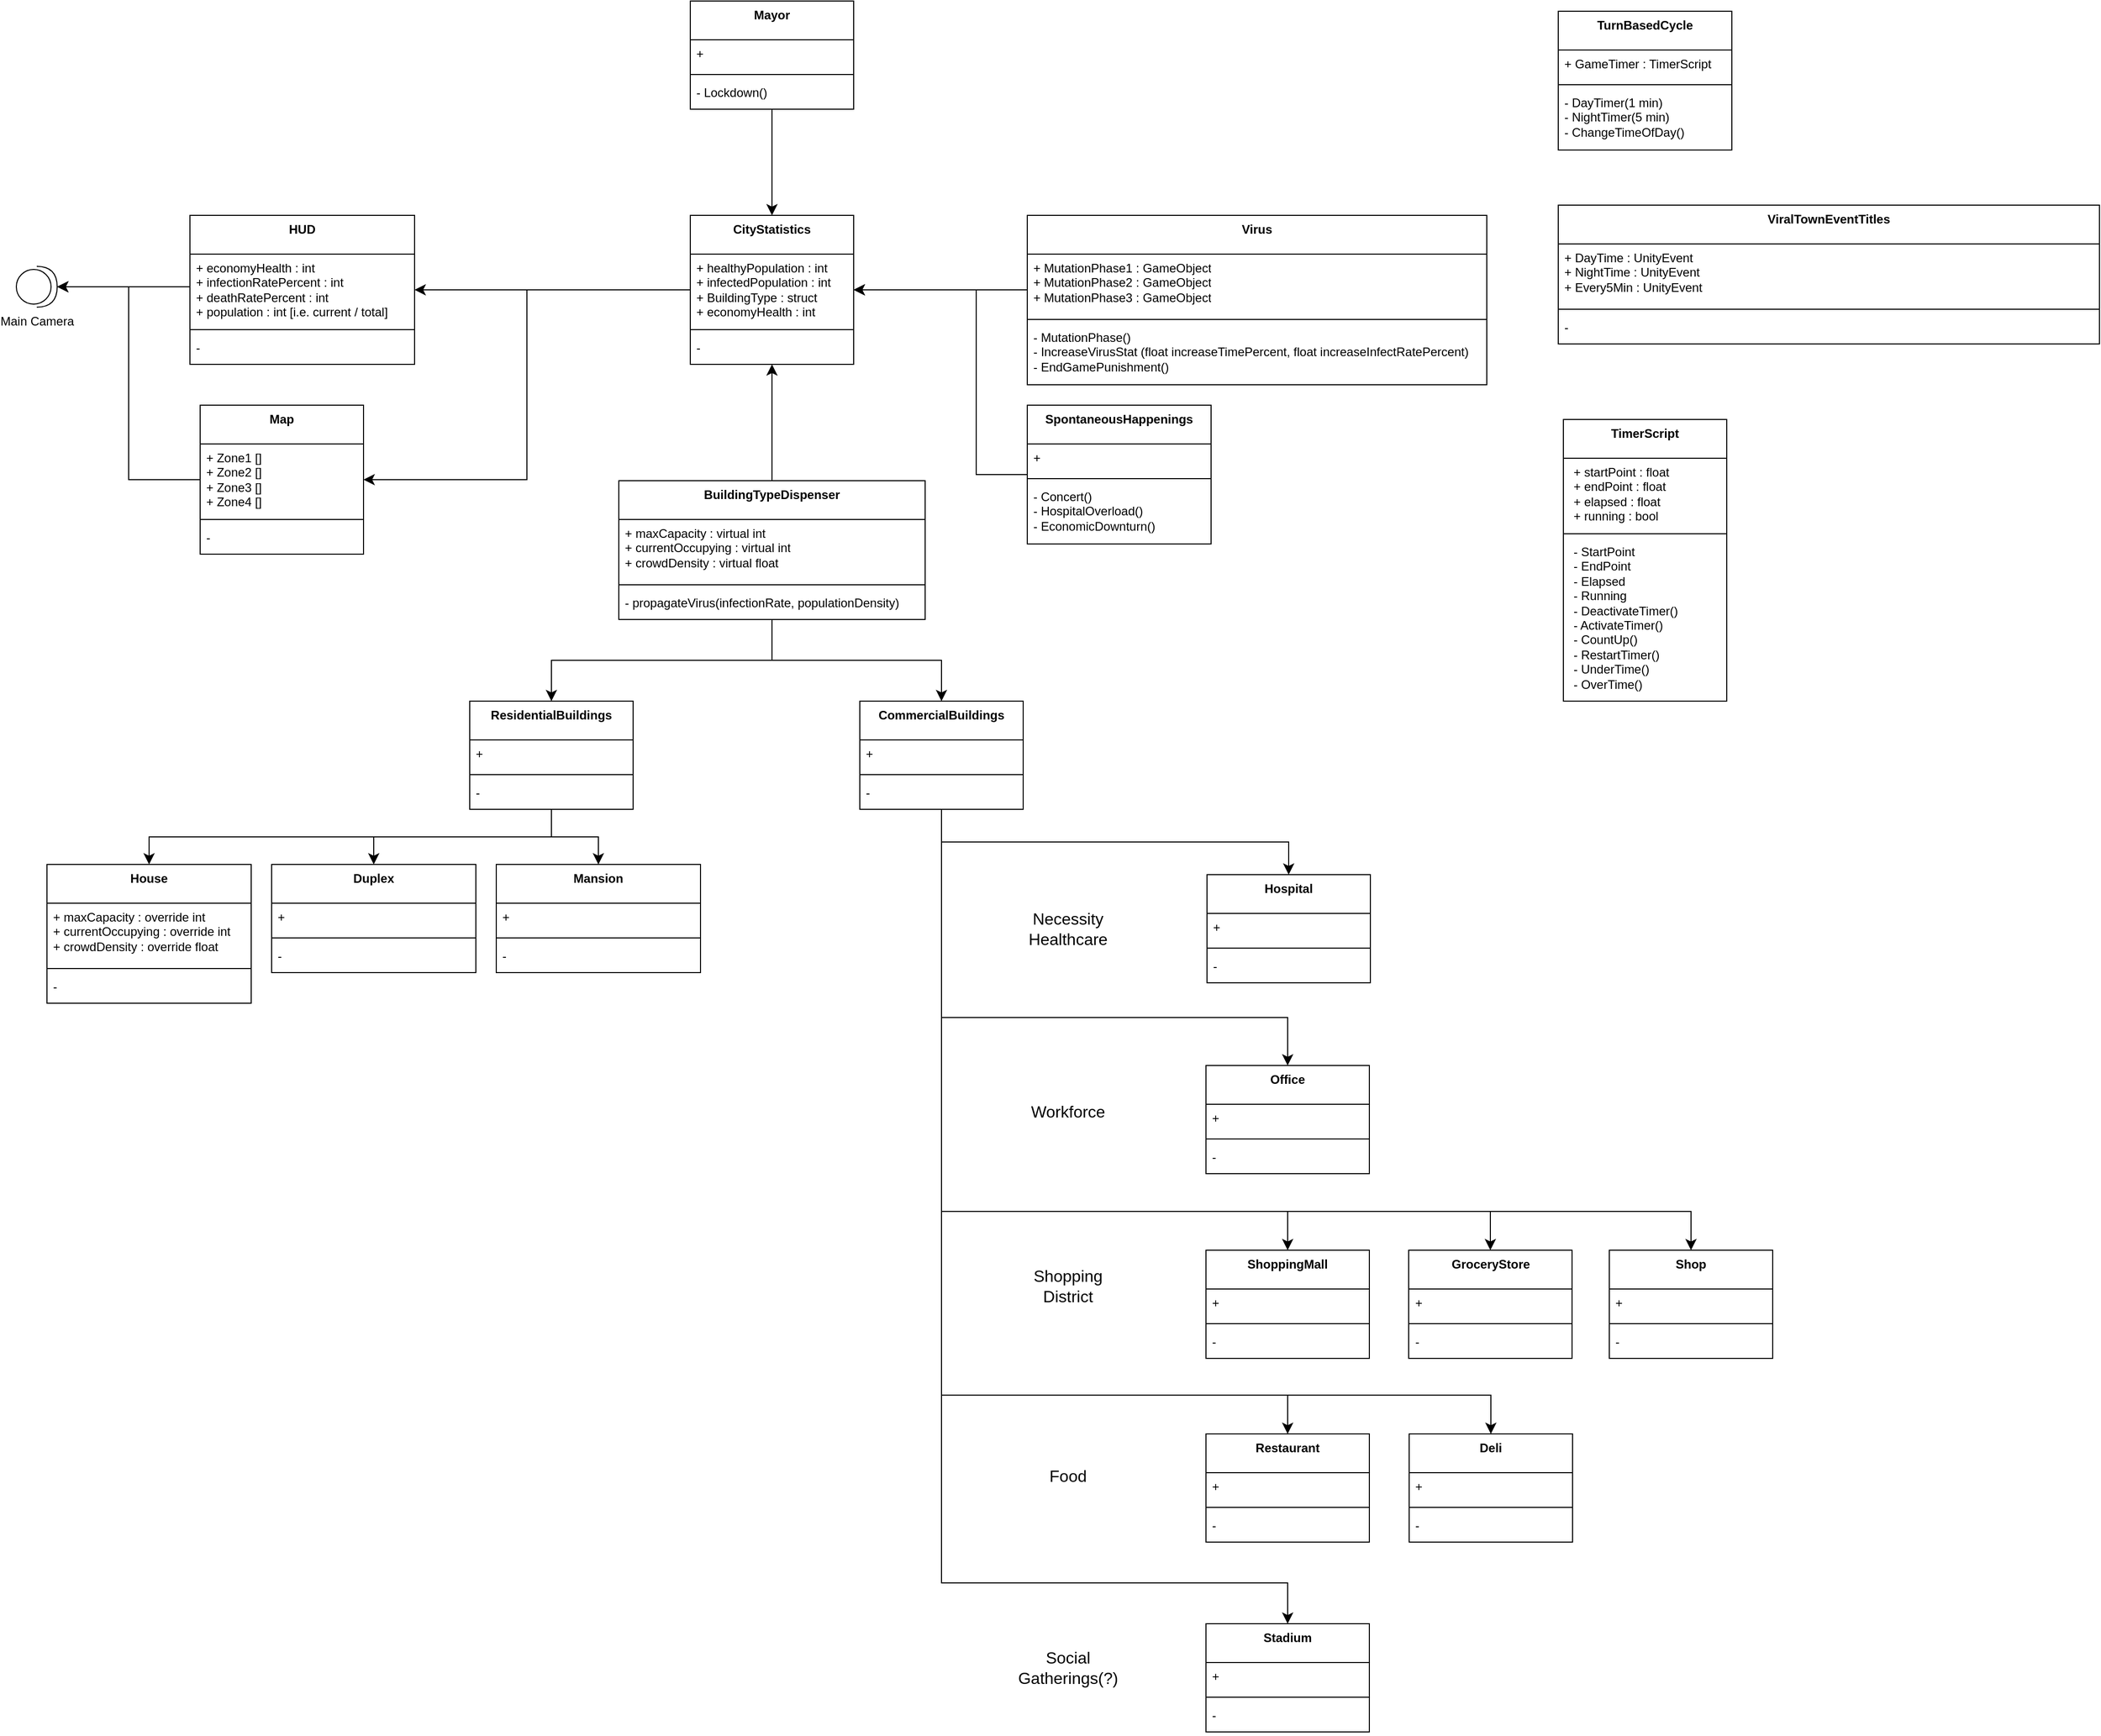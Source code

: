 <mxfile version="24.3.1" type="github" pages="5">
  <diagram id="C5RBs43oDa-KdzZeNtuy" name="Initial Idea">
    <mxGraphModel dx="6538" dy="3100" grid="1" gridSize="10" guides="1" tooltips="1" connect="1" arrows="1" fold="1" page="1" pageScale="1" pageWidth="827" pageHeight="1169" math="0" shadow="0">
      <root>
        <mxCell id="WIyWlLk6GJQsqaUBKTNV-0" />
        <mxCell id="WIyWlLk6GJQsqaUBKTNV-1" parent="WIyWlLk6GJQsqaUBKTNV-0" />
        <mxCell id="N1MgPbPK6xEOm-_JlRt1-0" style="edgeStyle=elbowEdgeStyle;rounded=0;orthogonalLoop=1;jettySize=auto;elbow=vertical;html=1;strokeColor=default;align=center;verticalAlign=middle;fontFamily=Helvetica;fontSize=12;fontColor=default;labelBackgroundColor=default;startSize=8;endArrow=classic;endSize=8;" parent="WIyWlLk6GJQsqaUBKTNV-1" source="N1MgPbPK6xEOm-_JlRt1-2" target="N1MgPbPK6xEOm-_JlRt1-84" edge="1">
          <mxGeometry relative="1" as="geometry" />
        </mxCell>
        <mxCell id="N1MgPbPK6xEOm-_JlRt1-1" style="edgeStyle=elbowEdgeStyle;rounded=0;orthogonalLoop=1;jettySize=auto;html=1;strokeColor=default;align=center;verticalAlign=middle;fontFamily=Helvetica;fontSize=12;fontColor=default;labelBackgroundColor=default;startSize=8;endArrow=classic;endSize=8;" parent="WIyWlLk6GJQsqaUBKTNV-1" source="N1MgPbPK6xEOm-_JlRt1-2" target="N1MgPbPK6xEOm-_JlRt1-89" edge="1">
          <mxGeometry relative="1" as="geometry" />
        </mxCell>
        <mxCell id="N1MgPbPK6xEOm-_JlRt1-2" value="CityStatistics" style="swimlane;fontStyle=1;align=center;verticalAlign=top;childLayout=stackLayout;horizontal=1;startSize=38;horizontalStack=0;resizeParent=1;resizeParentMax=0;resizeLast=0;collapsible=1;marginBottom=0;whiteSpace=wrap;html=1;autosize=1;" parent="WIyWlLk6GJQsqaUBKTNV-1" vertex="1">
          <mxGeometry x="-760" y="510" width="160" height="146" as="geometry">
            <mxRectangle x="170" y="560" width="100" height="30" as="alternateBounds" />
          </mxGeometry>
        </mxCell>
        <mxCell id="N1MgPbPK6xEOm-_JlRt1-3" value="+ healthyPopulation : int&lt;div&gt;+ infectedPopulation : int&lt;/div&gt;&lt;div&gt;+ BuildingType : struct&lt;/div&gt;&lt;div&gt;+ economyHealth : int&lt;/div&gt;" style="text;strokeColor=none;fillColor=none;align=left;verticalAlign=top;spacingLeft=4;spacingRight=4;overflow=hidden;rotatable=0;points=[[0,0.5],[1,0.5]];portConstraint=eastwest;whiteSpace=wrap;html=1;autosize=1;" parent="N1MgPbPK6xEOm-_JlRt1-2" vertex="1">
          <mxGeometry y="38" width="160" height="70" as="geometry" />
        </mxCell>
        <mxCell id="N1MgPbPK6xEOm-_JlRt1-4" value="" style="line;strokeWidth=1;fillColor=none;align=left;verticalAlign=middle;spacingTop=-1;spacingLeft=3;spacingRight=3;rotatable=0;labelPosition=right;points=[];portConstraint=eastwest;strokeColor=inherit;" parent="N1MgPbPK6xEOm-_JlRt1-2" vertex="1">
          <mxGeometry y="108" width="160" height="8" as="geometry" />
        </mxCell>
        <mxCell id="N1MgPbPK6xEOm-_JlRt1-5" value="-&amp;nbsp;" style="text;strokeColor=none;fillColor=none;align=left;verticalAlign=top;spacingLeft=4;spacingRight=4;overflow=hidden;rotatable=0;points=[[0,0.5],[1,0.5]];portConstraint=eastwest;whiteSpace=wrap;html=1;autosize=1;" parent="N1MgPbPK6xEOm-_JlRt1-2" vertex="1">
          <mxGeometry y="116" width="160" height="30" as="geometry" />
        </mxCell>
        <mxCell id="N1MgPbPK6xEOm-_JlRt1-6" style="edgeStyle=elbowEdgeStyle;rounded=0;orthogonalLoop=1;jettySize=auto;html=1;fontSize=12;startSize=8;endSize=8;elbow=vertical;" parent="WIyWlLk6GJQsqaUBKTNV-1" source="N1MgPbPK6xEOm-_JlRt1-9" target="N1MgPbPK6xEOm-_JlRt1-16" edge="1">
          <mxGeometry relative="1" as="geometry">
            <mxPoint x="-710" y="936" as="targetPoint" />
          </mxGeometry>
        </mxCell>
        <mxCell id="N1MgPbPK6xEOm-_JlRt1-7" style="edgeStyle=elbowEdgeStyle;rounded=0;orthogonalLoop=1;jettySize=auto;elbow=vertical;html=1;strokeColor=default;align=center;verticalAlign=middle;fontFamily=Helvetica;fontSize=12;fontColor=default;labelBackgroundColor=default;startSize=8;endArrow=classic;endSize=8;" parent="WIyWlLk6GJQsqaUBKTNV-1" source="N1MgPbPK6xEOm-_JlRt1-9" target="N1MgPbPK6xEOm-_JlRt1-28" edge="1">
          <mxGeometry relative="1" as="geometry" />
        </mxCell>
        <mxCell id="N1MgPbPK6xEOm-_JlRt1-8" style="edgeStyle=elbowEdgeStyle;rounded=0;orthogonalLoop=1;jettySize=auto;elbow=vertical;html=1;strokeColor=default;align=center;verticalAlign=middle;fontFamily=Helvetica;fontSize=12;fontColor=default;labelBackgroundColor=default;startSize=8;endArrow=classic;endSize=8;" parent="WIyWlLk6GJQsqaUBKTNV-1" source="N1MgPbPK6xEOm-_JlRt1-9" target="N1MgPbPK6xEOm-_JlRt1-2" edge="1">
          <mxGeometry relative="1" as="geometry" />
        </mxCell>
        <mxCell id="N1MgPbPK6xEOm-_JlRt1-9" value="BuildingTypeDispenser" style="swimlane;fontStyle=1;align=center;verticalAlign=top;childLayout=stackLayout;horizontal=1;startSize=38;horizontalStack=0;resizeParent=1;resizeParentMax=0;resizeLast=0;collapsible=1;marginBottom=0;whiteSpace=wrap;html=1;autosize=1;" parent="WIyWlLk6GJQsqaUBKTNV-1" vertex="1">
          <mxGeometry x="-830" y="770" width="300" height="136" as="geometry">
            <mxRectangle x="456" y="270" width="100" height="30" as="alternateBounds" />
          </mxGeometry>
        </mxCell>
        <mxCell id="N1MgPbPK6xEOm-_JlRt1-10" value="+ maxCapacity : virtual int&lt;div&gt;+ currentOccupying : virtual int&lt;/div&gt;&lt;div&gt;+ crowdDensity : virtual float&lt;/div&gt;" style="text;strokeColor=none;fillColor=none;align=left;verticalAlign=top;spacingLeft=4;spacingRight=4;overflow=hidden;rotatable=0;points=[[0,0.5],[1,0.5]];portConstraint=eastwest;whiteSpace=wrap;html=1;autosize=1;" parent="N1MgPbPK6xEOm-_JlRt1-9" vertex="1">
          <mxGeometry y="38" width="300" height="60" as="geometry" />
        </mxCell>
        <mxCell id="N1MgPbPK6xEOm-_JlRt1-11" value="" style="line;strokeWidth=1;fillColor=none;align=left;verticalAlign=middle;spacingTop=-1;spacingLeft=3;spacingRight=3;rotatable=0;labelPosition=right;points=[];portConstraint=eastwest;strokeColor=inherit;" parent="N1MgPbPK6xEOm-_JlRt1-9" vertex="1">
          <mxGeometry y="98" width="300" height="8" as="geometry" />
        </mxCell>
        <mxCell id="N1MgPbPK6xEOm-_JlRt1-12" value="- propagateVirus(infectionRate, populationDensity)" style="text;strokeColor=none;fillColor=none;align=left;verticalAlign=top;spacingLeft=4;spacingRight=4;overflow=hidden;rotatable=0;points=[[0,0.5],[1,0.5]];portConstraint=eastwest;whiteSpace=wrap;html=1;autosize=1;" parent="N1MgPbPK6xEOm-_JlRt1-9" vertex="1">
          <mxGeometry y="106" width="300" height="30" as="geometry" />
        </mxCell>
        <mxCell id="N1MgPbPK6xEOm-_JlRt1-13" style="edgeStyle=elbowEdgeStyle;rounded=0;orthogonalLoop=1;jettySize=auto;elbow=vertical;html=1;strokeColor=default;align=center;verticalAlign=middle;fontFamily=Helvetica;fontSize=12;fontColor=default;labelBackgroundColor=default;startSize=8;endArrow=classic;endSize=8;" parent="WIyWlLk6GJQsqaUBKTNV-1" source="N1MgPbPK6xEOm-_JlRt1-16" target="N1MgPbPK6xEOm-_JlRt1-106" edge="1">
          <mxGeometry relative="1" as="geometry" />
        </mxCell>
        <mxCell id="N1MgPbPK6xEOm-_JlRt1-14" style="edgeStyle=elbowEdgeStyle;rounded=0;orthogonalLoop=1;jettySize=auto;elbow=vertical;html=1;strokeColor=default;align=center;verticalAlign=middle;fontFamily=Helvetica;fontSize=12;fontColor=default;labelBackgroundColor=default;startSize=8;endArrow=classic;endSize=8;" parent="WIyWlLk6GJQsqaUBKTNV-1" source="N1MgPbPK6xEOm-_JlRt1-16" target="N1MgPbPK6xEOm-_JlRt1-102" edge="1">
          <mxGeometry relative="1" as="geometry" />
        </mxCell>
        <mxCell id="N1MgPbPK6xEOm-_JlRt1-15" style="edgeStyle=elbowEdgeStyle;rounded=0;orthogonalLoop=1;jettySize=auto;elbow=vertical;html=1;strokeColor=default;align=center;verticalAlign=middle;fontFamily=Helvetica;fontSize=12;fontColor=default;labelBackgroundColor=default;startSize=8;endArrow=classic;endSize=8;" parent="WIyWlLk6GJQsqaUBKTNV-1" source="N1MgPbPK6xEOm-_JlRt1-16" target="N1MgPbPK6xEOm-_JlRt1-98" edge="1">
          <mxGeometry relative="1" as="geometry" />
        </mxCell>
        <mxCell id="N1MgPbPK6xEOm-_JlRt1-16" value="ResidentialBuildings" style="swimlane;fontStyle=1;align=center;verticalAlign=top;childLayout=stackLayout;horizontal=1;startSize=38;horizontalStack=0;resizeParent=1;resizeParentMax=0;resizeLast=0;collapsible=1;marginBottom=0;whiteSpace=wrap;html=1;autosize=1;" parent="WIyWlLk6GJQsqaUBKTNV-1" vertex="1">
          <mxGeometry x="-976" y="986" width="160" height="106" as="geometry">
            <mxRectangle x="456" y="270" width="100" height="30" as="alternateBounds" />
          </mxGeometry>
        </mxCell>
        <mxCell id="N1MgPbPK6xEOm-_JlRt1-17" value="+&amp;nbsp;" style="text;strokeColor=none;fillColor=none;align=left;verticalAlign=top;spacingLeft=4;spacingRight=4;overflow=hidden;rotatable=0;points=[[0,0.5],[1,0.5]];portConstraint=eastwest;whiteSpace=wrap;html=1;autosize=1;" parent="N1MgPbPK6xEOm-_JlRt1-16" vertex="1">
          <mxGeometry y="38" width="160" height="30" as="geometry" />
        </mxCell>
        <mxCell id="N1MgPbPK6xEOm-_JlRt1-18" value="" style="line;strokeWidth=1;fillColor=none;align=left;verticalAlign=middle;spacingTop=-1;spacingLeft=3;spacingRight=3;rotatable=0;labelPosition=right;points=[];portConstraint=eastwest;strokeColor=inherit;" parent="N1MgPbPK6xEOm-_JlRt1-16" vertex="1">
          <mxGeometry y="68" width="160" height="8" as="geometry" />
        </mxCell>
        <mxCell id="N1MgPbPK6xEOm-_JlRt1-19" value="-&amp;nbsp;" style="text;strokeColor=none;fillColor=none;align=left;verticalAlign=top;spacingLeft=4;spacingRight=4;overflow=hidden;rotatable=0;points=[[0,0.5],[1,0.5]];portConstraint=eastwest;whiteSpace=wrap;html=1;autosize=1;" parent="N1MgPbPK6xEOm-_JlRt1-16" vertex="1">
          <mxGeometry y="76" width="160" height="30" as="geometry" />
        </mxCell>
        <mxCell id="N1MgPbPK6xEOm-_JlRt1-20" style="edgeStyle=elbowEdgeStyle;rounded=0;orthogonalLoop=1;jettySize=auto;elbow=vertical;html=1;strokeColor=default;align=center;verticalAlign=middle;fontFamily=Helvetica;fontSize=12;fontColor=default;labelBackgroundColor=default;startSize=8;endArrow=classic;endSize=8;" parent="WIyWlLk6GJQsqaUBKTNV-1" source="N1MgPbPK6xEOm-_JlRt1-28" target="N1MgPbPK6xEOm-_JlRt1-36" edge="1">
          <mxGeometry relative="1" as="geometry" />
        </mxCell>
        <mxCell id="N1MgPbPK6xEOm-_JlRt1-21" style="edgeStyle=elbowEdgeStyle;rounded=0;orthogonalLoop=1;jettySize=auto;elbow=vertical;html=1;strokeColor=default;align=center;verticalAlign=middle;fontFamily=Helvetica;fontSize=12;fontColor=default;labelBackgroundColor=default;startSize=8;endArrow=classic;endSize=8;" parent="WIyWlLk6GJQsqaUBKTNV-1" source="N1MgPbPK6xEOm-_JlRt1-28" target="N1MgPbPK6xEOm-_JlRt1-32" edge="1">
          <mxGeometry relative="1" as="geometry">
            <Array as="points">
              <mxPoint x="-350" y="1296" />
            </Array>
          </mxGeometry>
        </mxCell>
        <mxCell id="N1MgPbPK6xEOm-_JlRt1-22" style="edgeStyle=elbowEdgeStyle;rounded=0;orthogonalLoop=1;jettySize=auto;elbow=vertical;html=1;strokeColor=default;align=center;verticalAlign=middle;fontFamily=Helvetica;fontSize=12;fontColor=default;labelBackgroundColor=default;startSize=8;endArrow=classic;endSize=8;" parent="WIyWlLk6GJQsqaUBKTNV-1" source="N1MgPbPK6xEOm-_JlRt1-28" target="N1MgPbPK6xEOm-_JlRt1-43" edge="1">
          <mxGeometry relative="1" as="geometry">
            <Array as="points">
              <mxPoint x="-350" y="1486" />
            </Array>
          </mxGeometry>
        </mxCell>
        <mxCell id="N1MgPbPK6xEOm-_JlRt1-23" style="edgeStyle=elbowEdgeStyle;rounded=0;orthogonalLoop=1;jettySize=auto;elbow=vertical;html=1;strokeColor=default;align=center;verticalAlign=middle;fontFamily=Helvetica;fontSize=12;fontColor=default;labelBackgroundColor=default;startSize=8;endArrow=classic;endSize=8;" parent="WIyWlLk6GJQsqaUBKTNV-1" source="N1MgPbPK6xEOm-_JlRt1-28" target="N1MgPbPK6xEOm-_JlRt1-56" edge="1">
          <mxGeometry relative="1" as="geometry">
            <Array as="points">
              <mxPoint x="-250" y="1486" />
            </Array>
          </mxGeometry>
        </mxCell>
        <mxCell id="N1MgPbPK6xEOm-_JlRt1-24" style="edgeStyle=elbowEdgeStyle;rounded=0;orthogonalLoop=1;jettySize=auto;elbow=vertical;html=1;strokeColor=default;align=center;verticalAlign=middle;fontFamily=Helvetica;fontSize=12;fontColor=default;labelBackgroundColor=default;startSize=8;endArrow=classic;endSize=8;" parent="WIyWlLk6GJQsqaUBKTNV-1" source="N1MgPbPK6xEOm-_JlRt1-28" target="N1MgPbPK6xEOm-_JlRt1-60" edge="1">
          <mxGeometry relative="1" as="geometry">
            <Array as="points">
              <mxPoint x="-170" y="1486" />
            </Array>
          </mxGeometry>
        </mxCell>
        <mxCell id="N1MgPbPK6xEOm-_JlRt1-25" style="edgeStyle=elbowEdgeStyle;rounded=0;orthogonalLoop=1;jettySize=auto;elbow=vertical;html=1;strokeColor=default;align=center;verticalAlign=middle;fontFamily=Helvetica;fontSize=12;fontColor=default;labelBackgroundColor=default;startSize=8;endArrow=classic;endSize=8;" parent="WIyWlLk6GJQsqaUBKTNV-1" source="N1MgPbPK6xEOm-_JlRt1-28" target="N1MgPbPK6xEOm-_JlRt1-48" edge="1">
          <mxGeometry relative="1" as="geometry">
            <Array as="points">
              <mxPoint x="-340" y="1666" />
            </Array>
          </mxGeometry>
        </mxCell>
        <mxCell id="N1MgPbPK6xEOm-_JlRt1-26" style="edgeStyle=elbowEdgeStyle;rounded=0;orthogonalLoop=1;jettySize=auto;elbow=vertical;html=1;strokeColor=default;align=center;verticalAlign=middle;fontFamily=Helvetica;fontSize=12;fontColor=default;labelBackgroundColor=default;startSize=8;endArrow=classic;endSize=8;" parent="WIyWlLk6GJQsqaUBKTNV-1" source="N1MgPbPK6xEOm-_JlRt1-28" target="N1MgPbPK6xEOm-_JlRt1-52" edge="1">
          <mxGeometry relative="1" as="geometry">
            <Array as="points">
              <mxPoint x="-220" y="1666" />
            </Array>
          </mxGeometry>
        </mxCell>
        <mxCell id="N1MgPbPK6xEOm-_JlRt1-27" style="edgeStyle=elbowEdgeStyle;rounded=0;orthogonalLoop=1;jettySize=auto;html=1;strokeColor=default;align=center;verticalAlign=middle;fontFamily=Helvetica;fontSize=12;fontColor=default;labelBackgroundColor=default;startSize=8;endArrow=classic;endSize=8;elbow=vertical;" parent="WIyWlLk6GJQsqaUBKTNV-1" source="N1MgPbPK6xEOm-_JlRt1-28" target="N1MgPbPK6xEOm-_JlRt1-115" edge="1">
          <mxGeometry relative="1" as="geometry">
            <Array as="points">
              <mxPoint x="-340" y="1850" />
            </Array>
          </mxGeometry>
        </mxCell>
        <mxCell id="N1MgPbPK6xEOm-_JlRt1-28" value="CommercialBuildings" style="swimlane;fontStyle=1;align=center;verticalAlign=top;childLayout=stackLayout;horizontal=1;startSize=38;horizontalStack=0;resizeParent=1;resizeParentMax=0;resizeLast=0;collapsible=1;marginBottom=0;whiteSpace=wrap;html=1;autosize=1;" parent="WIyWlLk6GJQsqaUBKTNV-1" vertex="1">
          <mxGeometry x="-594" y="986" width="160" height="106" as="geometry">
            <mxRectangle x="456" y="270" width="100" height="30" as="alternateBounds" />
          </mxGeometry>
        </mxCell>
        <mxCell id="N1MgPbPK6xEOm-_JlRt1-29" value="+&amp;nbsp;" style="text;strokeColor=none;fillColor=none;align=left;verticalAlign=top;spacingLeft=4;spacingRight=4;overflow=hidden;rotatable=0;points=[[0,0.5],[1,0.5]];portConstraint=eastwest;whiteSpace=wrap;html=1;autosize=1;" parent="N1MgPbPK6xEOm-_JlRt1-28" vertex="1">
          <mxGeometry y="38" width="160" height="30" as="geometry" />
        </mxCell>
        <mxCell id="N1MgPbPK6xEOm-_JlRt1-30" value="" style="line;strokeWidth=1;fillColor=none;align=left;verticalAlign=middle;spacingTop=-1;spacingLeft=3;spacingRight=3;rotatable=0;labelPosition=right;points=[];portConstraint=eastwest;strokeColor=inherit;" parent="N1MgPbPK6xEOm-_JlRt1-28" vertex="1">
          <mxGeometry y="68" width="160" height="8" as="geometry" />
        </mxCell>
        <mxCell id="N1MgPbPK6xEOm-_JlRt1-31" value="-&amp;nbsp;" style="text;strokeColor=none;fillColor=none;align=left;verticalAlign=top;spacingLeft=4;spacingRight=4;overflow=hidden;rotatable=0;points=[[0,0.5],[1,0.5]];portConstraint=eastwest;whiteSpace=wrap;html=1;autosize=1;" parent="N1MgPbPK6xEOm-_JlRt1-28" vertex="1">
          <mxGeometry y="76" width="160" height="30" as="geometry" />
        </mxCell>
        <mxCell id="N1MgPbPK6xEOm-_JlRt1-32" value="Office&lt;span style=&quot;color: rgba(0, 0, 0, 0); font-family: monospace; font-size: 0px; font-weight: 400; text-align: start; text-wrap: nowrap;&quot;&gt;%3CmxGraphModel%3E%3Croot%3E%3CmxCell%20id%3D%220%22%2F%3E%3CmxCell%20id%3D%221%22%20parent%3D%220%22%2F%3E%3CmxCell%20id%3D%222%22%20value%3D%22Classname%22%20style%3D%22swimlane%3BfontStyle%3D1%3Balign%3Dcenter%3BverticalAlign%3Dtop%3BchildLayout%3DstackLayout%3Bhorizontal%3D1%3BstartSize%3D26%3BhorizontalStack%3D0%3BresizeParent%3D1%3BresizeParentMax%3D0%3BresizeLast%3D0%3Bcollapsible%3D1%3BmarginBottom%3D0%3BwhiteSpace%3Dwrap%3Bhtml%3D1%3Bautosize%3D1%3B%22%20vertex%3D%221%22%20parent%3D%221%22%3E%3CmxGeometry%20x%3D%22270%22%20y%3D%22790%22%20width%3D%22160%22%20height%3D%2294%22%20as%3D%22geometry%22%3E%3CmxRectangle%20x%3D%22456%22%20y%3D%22270%22%20width%3D%22100%22%20height%3D%2230%22%20as%3D%22alternateBounds%22%2F%3E%3C%2FmxGeometry%3E%3C%2FmxCell%3E%3CmxCell%20id%3D%223%22%20value%3D%22%2B%26amp%3Bnbsp%3B%22%20style%3D%22text%3BstrokeColor%3Dnone%3BfillColor%3Dnone%3Balign%3Dleft%3BverticalAlign%3Dtop%3BspacingLeft%3D4%3BspacingRight%3D4%3Boverflow%3Dhidden%3Brotatable%3D0%3Bpoints%3D%5B%5B0%2C0.5%5D%2C%5B1%2C0.5%5D%5D%3BportConstraint%3Deastwest%3BwhiteSpace%3Dwrap%3Bhtml%3D1%3Bautosize%3D1%3B%22%20vertex%3D%221%22%20parent%3D%222%22%3E%3CmxGeometry%20y%3D%2226%22%20width%3D%22160%22%20height%3D%2230%22%20as%3D%22geometry%22%2F%3E%3C%2FmxCell%3E%3CmxCell%20id%3D%224%22%20value%3D%22%22%20style%3D%22line%3BstrokeWidth%3D1%3BfillColor%3Dnone%3Balign%3Dleft%3BverticalAlign%3Dmiddle%3BspacingTop%3D-1%3BspacingLeft%3D3%3BspacingRight%3D3%3Brotatable%3D0%3BlabelPosition%3Dright%3Bpoints%3D%5B%5D%3BportConstraint%3Deastwest%3BstrokeColor%3Dinherit%3B%22%20vertex%3D%221%22%20parent%3D%222%22%3E%3CmxGeometry%20y%3D%2256%22%20width%3D%22160%22%20height%3D%228%22%20as%3D%22geometry%22%2F%3E%3C%2FmxCell%3E%3CmxCell%20id%3D%225%22%20value%3D%22-%26amp%3Bnbsp%3B%22%20style%3D%22text%3BstrokeColor%3Dnone%3BfillColor%3Dnone%3Balign%3Dleft%3BverticalAlign%3Dtop%3BspacingLeft%3D4%3BspacingRight%3D4%3Boverflow%3Dhidden%3Brotatable%3D0%3Bpoints%3D%5B%5B0%2C0.5%5D%2C%5B1%2C0.5%5D%5D%3BportConstraint%3Deastwest%3BwhiteSpace%3Dwrap%3Bhtml%3D1%3Bautosize%3D1%3B%22%20vertex%3D%221%22%20parent%3D%222%22%3E%3CmxGeometry%20y%3D%2264%22%20width%3D%22160%22%20height%3D%2230%22%20as%3D%22geometry%22%2F%3E%3C%2FmxCell%3E%3C%2Froot%3E%3C%2FmxGraphModel%&lt;/span&gt;" style="swimlane;fontStyle=1;align=center;verticalAlign=top;childLayout=stackLayout;horizontal=1;startSize=38;horizontalStack=0;resizeParent=1;resizeParentMax=0;resizeLast=0;collapsible=1;marginBottom=0;whiteSpace=wrap;html=1;autosize=1;" parent="WIyWlLk6GJQsqaUBKTNV-1" vertex="1">
          <mxGeometry x="-255" y="1343" width="160" height="106" as="geometry">
            <mxRectangle x="456" y="270" width="100" height="30" as="alternateBounds" />
          </mxGeometry>
        </mxCell>
        <mxCell id="N1MgPbPK6xEOm-_JlRt1-33" value="+&amp;nbsp;" style="text;strokeColor=none;fillColor=none;align=left;verticalAlign=top;spacingLeft=4;spacingRight=4;overflow=hidden;rotatable=0;points=[[0,0.5],[1,0.5]];portConstraint=eastwest;whiteSpace=wrap;html=1;autosize=1;" parent="N1MgPbPK6xEOm-_JlRt1-32" vertex="1">
          <mxGeometry y="38" width="160" height="30" as="geometry" />
        </mxCell>
        <mxCell id="N1MgPbPK6xEOm-_JlRt1-34" value="" style="line;strokeWidth=1;fillColor=none;align=left;verticalAlign=middle;spacingTop=-1;spacingLeft=3;spacingRight=3;rotatable=0;labelPosition=right;points=[];portConstraint=eastwest;strokeColor=inherit;" parent="N1MgPbPK6xEOm-_JlRt1-32" vertex="1">
          <mxGeometry y="68" width="160" height="8" as="geometry" />
        </mxCell>
        <mxCell id="N1MgPbPK6xEOm-_JlRt1-35" value="-&amp;nbsp;" style="text;strokeColor=none;fillColor=none;align=left;verticalAlign=top;spacingLeft=4;spacingRight=4;overflow=hidden;rotatable=0;points=[[0,0.5],[1,0.5]];portConstraint=eastwest;whiteSpace=wrap;html=1;autosize=1;" parent="N1MgPbPK6xEOm-_JlRt1-32" vertex="1">
          <mxGeometry y="76" width="160" height="30" as="geometry" />
        </mxCell>
        <mxCell id="N1MgPbPK6xEOm-_JlRt1-36" value="Hospital" style="swimlane;fontStyle=1;align=center;verticalAlign=top;childLayout=stackLayout;horizontal=1;startSize=38;horizontalStack=0;resizeParent=1;resizeParentMax=0;resizeLast=0;collapsible=1;marginBottom=0;whiteSpace=wrap;html=1;autosize=1;" parent="WIyWlLk6GJQsqaUBKTNV-1" vertex="1">
          <mxGeometry x="-254" y="1156" width="160" height="106" as="geometry">
            <mxRectangle x="456" y="270" width="100" height="30" as="alternateBounds" />
          </mxGeometry>
        </mxCell>
        <mxCell id="N1MgPbPK6xEOm-_JlRt1-37" value="+&amp;nbsp;" style="text;strokeColor=none;fillColor=none;align=left;verticalAlign=top;spacingLeft=4;spacingRight=4;overflow=hidden;rotatable=0;points=[[0,0.5],[1,0.5]];portConstraint=eastwest;whiteSpace=wrap;html=1;autosize=1;" parent="N1MgPbPK6xEOm-_JlRt1-36" vertex="1">
          <mxGeometry y="38" width="160" height="30" as="geometry" />
        </mxCell>
        <mxCell id="N1MgPbPK6xEOm-_JlRt1-38" value="" style="line;strokeWidth=1;fillColor=none;align=left;verticalAlign=middle;spacingTop=-1;spacingLeft=3;spacingRight=3;rotatable=0;labelPosition=right;points=[];portConstraint=eastwest;strokeColor=inherit;" parent="N1MgPbPK6xEOm-_JlRt1-36" vertex="1">
          <mxGeometry y="68" width="160" height="8" as="geometry" />
        </mxCell>
        <mxCell id="N1MgPbPK6xEOm-_JlRt1-39" value="-&amp;nbsp;" style="text;strokeColor=none;fillColor=none;align=left;verticalAlign=top;spacingLeft=4;spacingRight=4;overflow=hidden;rotatable=0;points=[[0,0.5],[1,0.5]];portConstraint=eastwest;whiteSpace=wrap;html=1;autosize=1;" parent="N1MgPbPK6xEOm-_JlRt1-36" vertex="1">
          <mxGeometry y="76" width="160" height="30" as="geometry" />
        </mxCell>
        <mxCell id="N1MgPbPK6xEOm-_JlRt1-40" value="&lt;div&gt;Necessity&lt;/div&gt;Healthcare" style="text;strokeColor=none;fillColor=none;html=1;align=center;verticalAlign=middle;whiteSpace=wrap;rounded=0;fontSize=16;" parent="WIyWlLk6GJQsqaUBKTNV-1" vertex="1">
          <mxGeometry x="-420" y="1194" width="60" height="30" as="geometry" />
        </mxCell>
        <mxCell id="N1MgPbPK6xEOm-_JlRt1-41" value="Workforce" style="text;strokeColor=none;fillColor=none;html=1;align=center;verticalAlign=middle;whiteSpace=wrap;rounded=0;fontSize=16;" parent="WIyWlLk6GJQsqaUBKTNV-1" vertex="1">
          <mxGeometry x="-420" y="1373" width="60" height="30" as="geometry" />
        </mxCell>
        <mxCell id="N1MgPbPK6xEOm-_JlRt1-42" value="Shopping District" style="text;strokeColor=none;fillColor=none;html=1;align=center;verticalAlign=middle;whiteSpace=wrap;rounded=0;fontSize=16;" parent="WIyWlLk6GJQsqaUBKTNV-1" vertex="1">
          <mxGeometry x="-420" y="1544" width="60" height="30" as="geometry" />
        </mxCell>
        <mxCell id="N1MgPbPK6xEOm-_JlRt1-43" value="ShoppingMall" style="swimlane;fontStyle=1;align=center;verticalAlign=top;childLayout=stackLayout;horizontal=1;startSize=38;horizontalStack=0;resizeParent=1;resizeParentMax=0;resizeLast=0;collapsible=1;marginBottom=0;whiteSpace=wrap;html=1;autosize=1;" parent="WIyWlLk6GJQsqaUBKTNV-1" vertex="1">
          <mxGeometry x="-255" y="1524" width="160" height="106" as="geometry">
            <mxRectangle x="456" y="270" width="100" height="30" as="alternateBounds" />
          </mxGeometry>
        </mxCell>
        <mxCell id="N1MgPbPK6xEOm-_JlRt1-44" value="+&amp;nbsp;" style="text;strokeColor=none;fillColor=none;align=left;verticalAlign=top;spacingLeft=4;spacingRight=4;overflow=hidden;rotatable=0;points=[[0,0.5],[1,0.5]];portConstraint=eastwest;whiteSpace=wrap;html=1;autosize=1;" parent="N1MgPbPK6xEOm-_JlRt1-43" vertex="1">
          <mxGeometry y="38" width="160" height="30" as="geometry" />
        </mxCell>
        <mxCell id="N1MgPbPK6xEOm-_JlRt1-45" value="" style="line;strokeWidth=1;fillColor=none;align=left;verticalAlign=middle;spacingTop=-1;spacingLeft=3;spacingRight=3;rotatable=0;labelPosition=right;points=[];portConstraint=eastwest;strokeColor=inherit;" parent="N1MgPbPK6xEOm-_JlRt1-43" vertex="1">
          <mxGeometry y="68" width="160" height="8" as="geometry" />
        </mxCell>
        <mxCell id="N1MgPbPK6xEOm-_JlRt1-46" value="-&amp;nbsp;" style="text;strokeColor=none;fillColor=none;align=left;verticalAlign=top;spacingLeft=4;spacingRight=4;overflow=hidden;rotatable=0;points=[[0,0.5],[1,0.5]];portConstraint=eastwest;whiteSpace=wrap;html=1;autosize=1;" parent="N1MgPbPK6xEOm-_JlRt1-43" vertex="1">
          <mxGeometry y="76" width="160" height="30" as="geometry" />
        </mxCell>
        <mxCell id="N1MgPbPK6xEOm-_JlRt1-47" value="Food" style="text;strokeColor=none;fillColor=none;html=1;align=center;verticalAlign=middle;whiteSpace=wrap;rounded=0;fontSize=16;" parent="WIyWlLk6GJQsqaUBKTNV-1" vertex="1">
          <mxGeometry x="-420" y="1730" width="60" height="30" as="geometry" />
        </mxCell>
        <mxCell id="N1MgPbPK6xEOm-_JlRt1-48" value="Restaurant" style="swimlane;fontStyle=1;align=center;verticalAlign=top;childLayout=stackLayout;horizontal=1;startSize=38;horizontalStack=0;resizeParent=1;resizeParentMax=0;resizeLast=0;collapsible=1;marginBottom=0;whiteSpace=wrap;html=1;autosize=1;" parent="WIyWlLk6GJQsqaUBKTNV-1" vertex="1">
          <mxGeometry x="-255" y="1704" width="160" height="106" as="geometry">
            <mxRectangle x="456" y="270" width="100" height="30" as="alternateBounds" />
          </mxGeometry>
        </mxCell>
        <mxCell id="N1MgPbPK6xEOm-_JlRt1-49" value="+&amp;nbsp;" style="text;strokeColor=none;fillColor=none;align=left;verticalAlign=top;spacingLeft=4;spacingRight=4;overflow=hidden;rotatable=0;points=[[0,0.5],[1,0.5]];portConstraint=eastwest;whiteSpace=wrap;html=1;autosize=1;" parent="N1MgPbPK6xEOm-_JlRt1-48" vertex="1">
          <mxGeometry y="38" width="160" height="30" as="geometry" />
        </mxCell>
        <mxCell id="N1MgPbPK6xEOm-_JlRt1-50" value="" style="line;strokeWidth=1;fillColor=none;align=left;verticalAlign=middle;spacingTop=-1;spacingLeft=3;spacingRight=3;rotatable=0;labelPosition=right;points=[];portConstraint=eastwest;strokeColor=inherit;" parent="N1MgPbPK6xEOm-_JlRt1-48" vertex="1">
          <mxGeometry y="68" width="160" height="8" as="geometry" />
        </mxCell>
        <mxCell id="N1MgPbPK6xEOm-_JlRt1-51" value="-&amp;nbsp;" style="text;strokeColor=none;fillColor=none;align=left;verticalAlign=top;spacingLeft=4;spacingRight=4;overflow=hidden;rotatable=0;points=[[0,0.5],[1,0.5]];portConstraint=eastwest;whiteSpace=wrap;html=1;autosize=1;" parent="N1MgPbPK6xEOm-_JlRt1-48" vertex="1">
          <mxGeometry y="76" width="160" height="30" as="geometry" />
        </mxCell>
        <mxCell id="N1MgPbPK6xEOm-_JlRt1-52" value="Deli" style="swimlane;fontStyle=1;align=center;verticalAlign=top;childLayout=stackLayout;horizontal=1;startSize=38;horizontalStack=0;resizeParent=1;resizeParentMax=0;resizeLast=0;collapsible=1;marginBottom=0;whiteSpace=wrap;html=1;autosize=1;" parent="WIyWlLk6GJQsqaUBKTNV-1" vertex="1">
          <mxGeometry x="-56" y="1704" width="160" height="106" as="geometry">
            <mxRectangle x="456" y="270" width="100" height="30" as="alternateBounds" />
          </mxGeometry>
        </mxCell>
        <mxCell id="N1MgPbPK6xEOm-_JlRt1-53" value="+&amp;nbsp;" style="text;strokeColor=none;fillColor=none;align=left;verticalAlign=top;spacingLeft=4;spacingRight=4;overflow=hidden;rotatable=0;points=[[0,0.5],[1,0.5]];portConstraint=eastwest;whiteSpace=wrap;html=1;autosize=1;" parent="N1MgPbPK6xEOm-_JlRt1-52" vertex="1">
          <mxGeometry y="38" width="160" height="30" as="geometry" />
        </mxCell>
        <mxCell id="N1MgPbPK6xEOm-_JlRt1-54" value="" style="line;strokeWidth=1;fillColor=none;align=left;verticalAlign=middle;spacingTop=-1;spacingLeft=3;spacingRight=3;rotatable=0;labelPosition=right;points=[];portConstraint=eastwest;strokeColor=inherit;" parent="N1MgPbPK6xEOm-_JlRt1-52" vertex="1">
          <mxGeometry y="68" width="160" height="8" as="geometry" />
        </mxCell>
        <mxCell id="N1MgPbPK6xEOm-_JlRt1-55" value="-&amp;nbsp;" style="text;strokeColor=none;fillColor=none;align=left;verticalAlign=top;spacingLeft=4;spacingRight=4;overflow=hidden;rotatable=0;points=[[0,0.5],[1,0.5]];portConstraint=eastwest;whiteSpace=wrap;html=1;autosize=1;" parent="N1MgPbPK6xEOm-_JlRt1-52" vertex="1">
          <mxGeometry y="76" width="160" height="30" as="geometry" />
        </mxCell>
        <mxCell id="N1MgPbPK6xEOm-_JlRt1-56" value="GroceryStore&lt;span style=&quot;color: rgba(0, 0, 0, 0); font-family: monospace; font-size: 0px; font-weight: 400; text-align: start; text-wrap: nowrap;&quot;&gt;%3CmxGraphModel%3E%3Croot%3E%3CmxCell%20id%3D%220%22%2F%3E%3CmxCell%20id%3D%221%22%20parent%3D%220%22%2F%3E%3CmxCell%20id%3D%222%22%20value%3D%22Classname%22%20style%3D%22swimlane%3BfontStyle%3D1%3Balign%3Dcenter%3BverticalAlign%3Dtop%3BchildLayout%3DstackLayout%3Bhorizontal%3D1%3BstartSize%3D26%3BhorizontalStack%3D0%3BresizeParent%3D1%3BresizeParentMax%3D0%3BresizeLast%3D0%3Bcollapsible%3D1%3BmarginBottom%3D0%3BwhiteSpace%3Dwrap%3Bhtml%3D1%3Bautosize%3D1%3B%22%20vertex%3D%221%22%20parent%3D%221%22%3E%3CmxGeometry%20x%3D%22270%22%20y%3D%22790%22%20width%3D%22160%22%20height%3D%2294%22%20as%3D%22geometry%22%3E%3CmxRectangle%20x%3D%22456%22%20y%3D%22270%22%20width%3D%22100%22%20height%3D%2230%22%20as%3D%22alternateBounds%22%2F%3E%3C%2FmxGeometry%3E%3C%2FmxCell%3E%3CmxCell%20id%3D%223%22%20value%3D%22%2B%26amp%3Bnbsp%3B%22%20style%3D%22text%3BstrokeColor%3Dnone%3BfillColor%3Dnone%3Balign%3Dleft%3BverticalAlign%3Dtop%3BspacingLeft%3D4%3BspacingRight%3D4%3Boverflow%3Dhidden%3Brotatable%3D0%3Bpoints%3D%5B%5B0%2C0.5%5D%2C%5B1%2C0.5%5D%5D%3BportConstraint%3Deastwest%3BwhiteSpace%3Dwrap%3Bhtml%3D1%3Bautosize%3D1%3B%22%20vertex%3D%221%22%20parent%3D%222%22%3E%3CmxGeometry%20y%3D%2226%22%20width%3D%22160%22%20height%3D%2230%22%20as%3D%22geometry%22%2F%3E%3C%2FmxCell%3E%3CmxCell%20id%3D%224%22%20value%3D%22%22%20style%3D%22line%3BstrokeWidth%3D1%3BfillColor%3Dnone%3Balign%3Dleft%3BverticalAlign%3Dmiddle%3BspacingTop%3D-1%3BspacingLeft%3D3%3BspacingRight%3D3%3Brotatable%3D0%3BlabelPosition%3Dright%3Bpoints%3D%5B%5D%3BportConstraint%3Deastwest%3BstrokeColor%3Dinherit%3B%22%20vertex%3D%221%22%20parent%3D%222%22%3E%3CmxGeometry%20y%3D%2256%22%20width%3D%22160%22%20height%3D%228%22%20as%3D%22geometry%22%2F%3E%3C%2FmxCell%3E%3CmxCell%20id%3D%225%22%20value%3D%22-%26amp%3Bnbsp%3B%22%20style%3D%22text%3BstrokeColor%3Dnone%3BfillColor%3Dnone%3Balign%3Dleft%3BverticalAlign%3Dtop%3BspacingLeft%3D4%3BspacingRight%3D4%3Boverflow%3Dhidden%3Brotatable%3D0%3Bpoints%3D%5B%5B0%2C0.5%5D%2C%5B1%2C0.5%5D%5D%3BportConstraint%3Deastwest%3BwhiteSpace%3Dwrap%3Bhtml%3D1%3Bautosize%3D1%3B%22%20vertex%3D%221%22%20parent%3D%222%22%3E%3CmxGeometry%20y%3D%2264%22%20width%3D%22160%22%20height%3D%2230%22%20as%3D%22geometry%22%2F%3E%3C%2FmxCell%3E%3C%2Froot%3E%3C%2FmxGraphModel%3E&lt;/span&gt;" style="swimlane;fontStyle=1;align=center;verticalAlign=top;childLayout=stackLayout;horizontal=1;startSize=38;horizontalStack=0;resizeParent=1;resizeParentMax=0;resizeLast=0;collapsible=1;marginBottom=0;whiteSpace=wrap;html=1;autosize=1;" parent="WIyWlLk6GJQsqaUBKTNV-1" vertex="1">
          <mxGeometry x="-56.5" y="1524" width="160" height="106" as="geometry">
            <mxRectangle x="456" y="270" width="100" height="30" as="alternateBounds" />
          </mxGeometry>
        </mxCell>
        <mxCell id="N1MgPbPK6xEOm-_JlRt1-57" value="+&amp;nbsp;" style="text;strokeColor=none;fillColor=none;align=left;verticalAlign=top;spacingLeft=4;spacingRight=4;overflow=hidden;rotatable=0;points=[[0,0.5],[1,0.5]];portConstraint=eastwest;whiteSpace=wrap;html=1;autosize=1;" parent="N1MgPbPK6xEOm-_JlRt1-56" vertex="1">
          <mxGeometry y="38" width="160" height="30" as="geometry" />
        </mxCell>
        <mxCell id="N1MgPbPK6xEOm-_JlRt1-58" value="" style="line;strokeWidth=1;fillColor=none;align=left;verticalAlign=middle;spacingTop=-1;spacingLeft=3;spacingRight=3;rotatable=0;labelPosition=right;points=[];portConstraint=eastwest;strokeColor=inherit;" parent="N1MgPbPK6xEOm-_JlRt1-56" vertex="1">
          <mxGeometry y="68" width="160" height="8" as="geometry" />
        </mxCell>
        <mxCell id="N1MgPbPK6xEOm-_JlRt1-59" value="-&amp;nbsp;" style="text;strokeColor=none;fillColor=none;align=left;verticalAlign=top;spacingLeft=4;spacingRight=4;overflow=hidden;rotatable=0;points=[[0,0.5],[1,0.5]];portConstraint=eastwest;whiteSpace=wrap;html=1;autosize=1;" parent="N1MgPbPK6xEOm-_JlRt1-56" vertex="1">
          <mxGeometry y="76" width="160" height="30" as="geometry" />
        </mxCell>
        <mxCell id="N1MgPbPK6xEOm-_JlRt1-60" value="Shop" style="swimlane;fontStyle=1;align=center;verticalAlign=top;childLayout=stackLayout;horizontal=1;startSize=38;horizontalStack=0;resizeParent=1;resizeParentMax=0;resizeLast=0;collapsible=1;marginBottom=0;whiteSpace=wrap;html=1;autosize=1;" parent="WIyWlLk6GJQsqaUBKTNV-1" vertex="1">
          <mxGeometry x="140" y="1524" width="160" height="106" as="geometry">
            <mxRectangle x="456" y="270" width="100" height="30" as="alternateBounds" />
          </mxGeometry>
        </mxCell>
        <mxCell id="N1MgPbPK6xEOm-_JlRt1-61" value="+&amp;nbsp;" style="text;strokeColor=none;fillColor=none;align=left;verticalAlign=top;spacingLeft=4;spacingRight=4;overflow=hidden;rotatable=0;points=[[0,0.5],[1,0.5]];portConstraint=eastwest;whiteSpace=wrap;html=1;autosize=1;" parent="N1MgPbPK6xEOm-_JlRt1-60" vertex="1">
          <mxGeometry y="38" width="160" height="30" as="geometry" />
        </mxCell>
        <mxCell id="N1MgPbPK6xEOm-_JlRt1-62" value="" style="line;strokeWidth=1;fillColor=none;align=left;verticalAlign=middle;spacingTop=-1;spacingLeft=3;spacingRight=3;rotatable=0;labelPosition=right;points=[];portConstraint=eastwest;strokeColor=inherit;" parent="N1MgPbPK6xEOm-_JlRt1-60" vertex="1">
          <mxGeometry y="68" width="160" height="8" as="geometry" />
        </mxCell>
        <mxCell id="N1MgPbPK6xEOm-_JlRt1-63" value="-&amp;nbsp;" style="text;strokeColor=none;fillColor=none;align=left;verticalAlign=top;spacingLeft=4;spacingRight=4;overflow=hidden;rotatable=0;points=[[0,0.5],[1,0.5]];portConstraint=eastwest;whiteSpace=wrap;html=1;autosize=1;" parent="N1MgPbPK6xEOm-_JlRt1-60" vertex="1">
          <mxGeometry y="76" width="160" height="30" as="geometry" />
        </mxCell>
        <mxCell id="N1MgPbPK6xEOm-_JlRt1-64" style="edgeStyle=elbowEdgeStyle;rounded=0;orthogonalLoop=1;jettySize=auto;elbow=vertical;html=1;strokeColor=default;align=center;verticalAlign=middle;fontFamily=Helvetica;fontSize=12;fontColor=default;labelBackgroundColor=default;startSize=8;endArrow=classic;endSize=8;" parent="WIyWlLk6GJQsqaUBKTNV-1" source="N1MgPbPK6xEOm-_JlRt1-65" target="N1MgPbPK6xEOm-_JlRt1-2" edge="1">
          <mxGeometry relative="1" as="geometry" />
        </mxCell>
        <mxCell id="N1MgPbPK6xEOm-_JlRt1-65" value="Virus" style="swimlane;fontStyle=1;align=center;verticalAlign=top;childLayout=stackLayout;horizontal=1;startSize=38;horizontalStack=0;resizeParent=1;resizeParentMax=0;resizeLast=0;collapsible=1;marginBottom=0;whiteSpace=wrap;html=1;autosize=1;" parent="WIyWlLk6GJQsqaUBKTNV-1" vertex="1">
          <mxGeometry x="-430" y="510" width="450" height="166" as="geometry">
            <mxRectangle x="456" y="270" width="100" height="30" as="alternateBounds" />
          </mxGeometry>
        </mxCell>
        <mxCell id="N1MgPbPK6xEOm-_JlRt1-66" value="+ MutationPhase1 : GameObject&lt;div&gt;+ MutationPhase2 : GameObject&lt;/div&gt;&lt;div&gt;+ MutationPhase3 : GameObject&lt;/div&gt;" style="text;strokeColor=none;fillColor=none;align=left;verticalAlign=top;spacingLeft=4;spacingRight=4;overflow=hidden;rotatable=0;points=[[0,0.5],[1,0.5]];portConstraint=eastwest;whiteSpace=wrap;html=1;autosize=1;" parent="N1MgPbPK6xEOm-_JlRt1-65" vertex="1">
          <mxGeometry y="38" width="450" height="60" as="geometry" />
        </mxCell>
        <mxCell id="N1MgPbPK6xEOm-_JlRt1-67" value="" style="line;strokeWidth=1;fillColor=none;align=left;verticalAlign=middle;spacingTop=-1;spacingLeft=3;spacingRight=3;rotatable=0;labelPosition=right;points=[];portConstraint=eastwest;strokeColor=inherit;" parent="N1MgPbPK6xEOm-_JlRt1-65" vertex="1">
          <mxGeometry y="98" width="450" height="8" as="geometry" />
        </mxCell>
        <mxCell id="N1MgPbPK6xEOm-_JlRt1-68" value="- MutationPhase()&lt;div&gt;- IncreaseVirusStat (float increaseTimePercent, float increaseInfectRatePercent)&lt;br&gt;&lt;div&gt;- EndGamePunishment()&lt;/div&gt;&lt;/div&gt;" style="text;strokeColor=none;fillColor=none;align=left;verticalAlign=top;spacingLeft=4;spacingRight=4;overflow=hidden;rotatable=0;points=[[0,0.5],[1,0.5]];portConstraint=eastwest;whiteSpace=wrap;html=1;autosize=1;" parent="N1MgPbPK6xEOm-_JlRt1-65" vertex="1">
          <mxGeometry y="106" width="450" height="60" as="geometry" />
        </mxCell>
        <mxCell id="N1MgPbPK6xEOm-_JlRt1-69" style="edgeStyle=none;curved=1;rounded=0;orthogonalLoop=1;jettySize=auto;html=1;fontSize=12;startSize=8;endSize=8;" parent="WIyWlLk6GJQsqaUBKTNV-1" source="N1MgPbPK6xEOm-_JlRt1-70" target="N1MgPbPK6xEOm-_JlRt1-2" edge="1">
          <mxGeometry relative="1" as="geometry" />
        </mxCell>
        <mxCell id="N1MgPbPK6xEOm-_JlRt1-70" value="Mayor" style="swimlane;fontStyle=1;align=center;verticalAlign=top;childLayout=stackLayout;horizontal=1;startSize=38;horizontalStack=0;resizeParent=1;resizeParentMax=0;resizeLast=0;collapsible=1;marginBottom=0;whiteSpace=wrap;html=1;autosize=1;" parent="WIyWlLk6GJQsqaUBKTNV-1" vertex="1">
          <mxGeometry x="-760" y="300" width="160" height="106" as="geometry">
            <mxRectangle x="456" y="270" width="100" height="30" as="alternateBounds" />
          </mxGeometry>
        </mxCell>
        <mxCell id="N1MgPbPK6xEOm-_JlRt1-71" value="+&amp;nbsp;" style="text;strokeColor=none;fillColor=none;align=left;verticalAlign=top;spacingLeft=4;spacingRight=4;overflow=hidden;rotatable=0;points=[[0,0.5],[1,0.5]];portConstraint=eastwest;whiteSpace=wrap;html=1;autosize=1;" parent="N1MgPbPK6xEOm-_JlRt1-70" vertex="1">
          <mxGeometry y="38" width="160" height="30" as="geometry" />
        </mxCell>
        <mxCell id="N1MgPbPK6xEOm-_JlRt1-72" value="" style="line;strokeWidth=1;fillColor=none;align=left;verticalAlign=middle;spacingTop=-1;spacingLeft=3;spacingRight=3;rotatable=0;labelPosition=right;points=[];portConstraint=eastwest;strokeColor=inherit;" parent="N1MgPbPK6xEOm-_JlRt1-70" vertex="1">
          <mxGeometry y="68" width="160" height="8" as="geometry" />
        </mxCell>
        <mxCell id="N1MgPbPK6xEOm-_JlRt1-73" value="- Lockdown()" style="text;strokeColor=none;fillColor=none;align=left;verticalAlign=top;spacingLeft=4;spacingRight=4;overflow=hidden;rotatable=0;points=[[0,0.5],[1,0.5]];portConstraint=eastwest;whiteSpace=wrap;html=1;autosize=1;" parent="N1MgPbPK6xEOm-_JlRt1-70" vertex="1">
          <mxGeometry y="76" width="160" height="30" as="geometry" />
        </mxCell>
        <mxCell id="N1MgPbPK6xEOm-_JlRt1-74" value="TurnBasedCycle" style="swimlane;fontStyle=1;align=center;verticalAlign=top;childLayout=stackLayout;horizontal=1;startSize=38;horizontalStack=0;resizeParent=1;resizeParentMax=0;resizeLast=0;collapsible=1;marginBottom=0;whiteSpace=wrap;html=1;autosize=1;" parent="WIyWlLk6GJQsqaUBKTNV-1" vertex="1">
          <mxGeometry x="90" y="310" width="170" height="136" as="geometry">
            <mxRectangle x="456" y="270" width="100" height="30" as="alternateBounds" />
          </mxGeometry>
        </mxCell>
        <mxCell id="N1MgPbPK6xEOm-_JlRt1-75" value="+ GameTimer : TimerScript" style="text;strokeColor=none;fillColor=none;align=left;verticalAlign=top;spacingLeft=4;spacingRight=4;overflow=hidden;rotatable=0;points=[[0,0.5],[1,0.5]];portConstraint=eastwest;whiteSpace=wrap;html=1;autosize=1;" parent="N1MgPbPK6xEOm-_JlRt1-74" vertex="1">
          <mxGeometry y="38" width="170" height="30" as="geometry" />
        </mxCell>
        <mxCell id="N1MgPbPK6xEOm-_JlRt1-76" value="" style="line;strokeWidth=1;fillColor=none;align=left;verticalAlign=middle;spacingTop=-1;spacingLeft=3;spacingRight=3;rotatable=0;labelPosition=right;points=[];portConstraint=eastwest;strokeColor=inherit;" parent="N1MgPbPK6xEOm-_JlRt1-74" vertex="1">
          <mxGeometry y="68" width="170" height="8" as="geometry" />
        </mxCell>
        <mxCell id="N1MgPbPK6xEOm-_JlRt1-77" value="&lt;div&gt;- DayTimer(1 min)&lt;/div&gt;&lt;div&gt;- NightTimer(5 min)&lt;/div&gt;- ChangeTimeOfDay()" style="text;strokeColor=none;fillColor=none;align=left;verticalAlign=top;spacingLeft=4;spacingRight=4;overflow=hidden;rotatable=0;points=[[0,0.5],[1,0.5]];portConstraint=eastwest;whiteSpace=wrap;html=1;autosize=1;" parent="N1MgPbPK6xEOm-_JlRt1-74" vertex="1">
          <mxGeometry y="76" width="170" height="60" as="geometry" />
        </mxCell>
        <mxCell id="N1MgPbPK6xEOm-_JlRt1-78" style="edgeStyle=elbowEdgeStyle;rounded=0;orthogonalLoop=1;jettySize=auto;html=1;strokeColor=default;align=center;verticalAlign=middle;fontFamily=Helvetica;fontSize=12;fontColor=default;labelBackgroundColor=default;startSize=8;endArrow=classic;endSize=8;entryX=1;entryY=0.5;entryDx=0;entryDy=0;" parent="WIyWlLk6GJQsqaUBKTNV-1" source="N1MgPbPK6xEOm-_JlRt1-79" target="N1MgPbPK6xEOm-_JlRt1-3" edge="1">
          <mxGeometry relative="1" as="geometry">
            <Array as="points">
              <mxPoint x="-480" y="690" />
            </Array>
          </mxGeometry>
        </mxCell>
        <mxCell id="N1MgPbPK6xEOm-_JlRt1-79" value="SpontaneousHappenings" style="swimlane;fontStyle=1;align=center;verticalAlign=top;childLayout=stackLayout;horizontal=1;startSize=38;horizontalStack=0;resizeParent=1;resizeParentMax=0;resizeLast=0;collapsible=1;marginBottom=0;whiteSpace=wrap;html=1;autosize=1;" parent="WIyWlLk6GJQsqaUBKTNV-1" vertex="1">
          <mxGeometry x="-430" y="696" width="180" height="136" as="geometry">
            <mxRectangle x="456" y="270" width="100" height="30" as="alternateBounds" />
          </mxGeometry>
        </mxCell>
        <mxCell id="N1MgPbPK6xEOm-_JlRt1-80" value="+&amp;nbsp;" style="text;strokeColor=none;fillColor=none;align=left;verticalAlign=top;spacingLeft=4;spacingRight=4;overflow=hidden;rotatable=0;points=[[0,0.5],[1,0.5]];portConstraint=eastwest;whiteSpace=wrap;html=1;autosize=1;" parent="N1MgPbPK6xEOm-_JlRt1-79" vertex="1">
          <mxGeometry y="38" width="180" height="30" as="geometry" />
        </mxCell>
        <mxCell id="N1MgPbPK6xEOm-_JlRt1-81" value="" style="line;strokeWidth=1;fillColor=none;align=left;verticalAlign=middle;spacingTop=-1;spacingLeft=3;spacingRight=3;rotatable=0;labelPosition=right;points=[];portConstraint=eastwest;strokeColor=inherit;" parent="N1MgPbPK6xEOm-_JlRt1-79" vertex="1">
          <mxGeometry y="68" width="180" height="8" as="geometry" />
        </mxCell>
        <mxCell id="N1MgPbPK6xEOm-_JlRt1-82" value="- Concert()&lt;div&gt;- HospitalOverload()&lt;/div&gt;&lt;div&gt;- EconomicDownturn()&lt;/div&gt;" style="text;strokeColor=none;fillColor=none;align=left;verticalAlign=top;spacingLeft=4;spacingRight=4;overflow=hidden;rotatable=0;points=[[0,0.5],[1,0.5]];portConstraint=eastwest;whiteSpace=wrap;html=1;autosize=1;" parent="N1MgPbPK6xEOm-_JlRt1-79" vertex="1">
          <mxGeometry y="76" width="180" height="60" as="geometry" />
        </mxCell>
        <mxCell id="N1MgPbPK6xEOm-_JlRt1-83" style="edgeStyle=elbowEdgeStyle;rounded=0;orthogonalLoop=1;jettySize=auto;elbow=vertical;html=1;strokeColor=default;align=center;verticalAlign=middle;fontFamily=Helvetica;fontSize=12;fontColor=default;labelBackgroundColor=default;startSize=8;endArrow=classic;endSize=8;" parent="WIyWlLk6GJQsqaUBKTNV-1" source="N1MgPbPK6xEOm-_JlRt1-84" target="N1MgPbPK6xEOm-_JlRt1-93" edge="1">
          <mxGeometry relative="1" as="geometry" />
        </mxCell>
        <mxCell id="N1MgPbPK6xEOm-_JlRt1-84" value="HUD" style="swimlane;fontStyle=1;align=center;verticalAlign=top;childLayout=stackLayout;horizontal=1;startSize=38;horizontalStack=0;resizeParent=1;resizeParentMax=0;resizeLast=0;collapsible=1;marginBottom=0;whiteSpace=wrap;html=1;autosize=1;" parent="WIyWlLk6GJQsqaUBKTNV-1" vertex="1">
          <mxGeometry x="-1250" y="510" width="220" height="146" as="geometry">
            <mxRectangle x="456" y="270" width="100" height="30" as="alternateBounds" />
          </mxGeometry>
        </mxCell>
        <mxCell id="N1MgPbPK6xEOm-_JlRt1-85" value="+ economyHealth : int&lt;div&gt;+ infectionRatePercent : int&lt;/div&gt;&lt;div&gt;+ deathRatePercent : int&lt;/div&gt;&lt;div&gt;+ population : int [i.e. current / total]&lt;/div&gt;" style="text;strokeColor=none;fillColor=none;align=left;verticalAlign=top;spacingLeft=4;spacingRight=4;overflow=hidden;rotatable=0;points=[[0,0.5],[1,0.5]];portConstraint=eastwest;whiteSpace=wrap;html=1;autosize=1;" parent="N1MgPbPK6xEOm-_JlRt1-84" vertex="1">
          <mxGeometry y="38" width="220" height="70" as="geometry" />
        </mxCell>
        <mxCell id="N1MgPbPK6xEOm-_JlRt1-86" value="" style="line;strokeWidth=1;fillColor=none;align=left;verticalAlign=middle;spacingTop=-1;spacingLeft=3;spacingRight=3;rotatable=0;labelPosition=right;points=[];portConstraint=eastwest;strokeColor=inherit;" parent="N1MgPbPK6xEOm-_JlRt1-84" vertex="1">
          <mxGeometry y="108" width="220" height="8" as="geometry" />
        </mxCell>
        <mxCell id="N1MgPbPK6xEOm-_JlRt1-87" value="-&amp;nbsp;" style="text;strokeColor=none;fillColor=none;align=left;verticalAlign=top;spacingLeft=4;spacingRight=4;overflow=hidden;rotatable=0;points=[[0,0.5],[1,0.5]];portConstraint=eastwest;whiteSpace=wrap;html=1;autosize=1;" parent="N1MgPbPK6xEOm-_JlRt1-84" vertex="1">
          <mxGeometry y="116" width="220" height="30" as="geometry" />
        </mxCell>
        <mxCell id="N1MgPbPK6xEOm-_JlRt1-88" style="edgeStyle=elbowEdgeStyle;rounded=0;orthogonalLoop=1;jettySize=auto;html=1;strokeColor=default;align=center;verticalAlign=middle;fontFamily=Helvetica;fontSize=12;fontColor=default;labelBackgroundColor=default;startSize=8;endArrow=classic;endSize=8;" parent="WIyWlLk6GJQsqaUBKTNV-1" source="N1MgPbPK6xEOm-_JlRt1-89" target="N1MgPbPK6xEOm-_JlRt1-93" edge="1">
          <mxGeometry relative="1" as="geometry" />
        </mxCell>
        <mxCell id="N1MgPbPK6xEOm-_JlRt1-89" value="Map" style="swimlane;fontStyle=1;align=center;verticalAlign=top;childLayout=stackLayout;horizontal=1;startSize=38;horizontalStack=0;resizeParent=1;resizeParentMax=0;resizeLast=0;collapsible=1;marginBottom=0;whiteSpace=wrap;html=1;autosize=1;" parent="WIyWlLk6GJQsqaUBKTNV-1" vertex="1">
          <mxGeometry x="-1240" y="696" width="160" height="146" as="geometry">
            <mxRectangle x="456" y="270" width="100" height="30" as="alternateBounds" />
          </mxGeometry>
        </mxCell>
        <mxCell id="N1MgPbPK6xEOm-_JlRt1-90" value="+ Zone1 []&lt;div&gt;+ Zone2 []&lt;/div&gt;&lt;div&gt;+ Zone3 []&lt;/div&gt;&lt;div&gt;+ Zone4 []&lt;/div&gt;" style="text;strokeColor=none;fillColor=none;align=left;verticalAlign=top;spacingLeft=4;spacingRight=4;overflow=hidden;rotatable=0;points=[[0,0.5],[1,0.5]];portConstraint=eastwest;whiteSpace=wrap;html=1;autosize=1;" parent="N1MgPbPK6xEOm-_JlRt1-89" vertex="1">
          <mxGeometry y="38" width="160" height="70" as="geometry" />
        </mxCell>
        <mxCell id="N1MgPbPK6xEOm-_JlRt1-91" value="" style="line;strokeWidth=1;fillColor=none;align=left;verticalAlign=middle;spacingTop=-1;spacingLeft=3;spacingRight=3;rotatable=0;labelPosition=right;points=[];portConstraint=eastwest;strokeColor=inherit;" parent="N1MgPbPK6xEOm-_JlRt1-89" vertex="1">
          <mxGeometry y="108" width="160" height="8" as="geometry" />
        </mxCell>
        <mxCell id="N1MgPbPK6xEOm-_JlRt1-92" value="-&amp;nbsp;" style="text;strokeColor=none;fillColor=none;align=left;verticalAlign=top;spacingLeft=4;spacingRight=4;overflow=hidden;rotatable=0;points=[[0,0.5],[1,0.5]];portConstraint=eastwest;whiteSpace=wrap;html=1;autosize=1;" parent="N1MgPbPK6xEOm-_JlRt1-89" vertex="1">
          <mxGeometry y="116" width="160" height="30" as="geometry" />
        </mxCell>
        <mxCell id="N1MgPbPK6xEOm-_JlRt1-93" value="Main Camera" style="shape=providedRequiredInterface;html=1;verticalLabelPosition=bottom;sketch=0;verticalAlign=top;" parent="WIyWlLk6GJQsqaUBKTNV-1" vertex="1">
          <mxGeometry x="-1420" y="560" width="40" height="40" as="geometry" />
        </mxCell>
        <mxCell id="N1MgPbPK6xEOm-_JlRt1-94" value="ViralTownEventTitles" style="swimlane;fontStyle=1;align=center;verticalAlign=top;childLayout=stackLayout;horizontal=1;startSize=38;horizontalStack=0;resizeParent=1;resizeParentMax=0;resizeLast=0;collapsible=1;marginBottom=0;whiteSpace=wrap;html=1;autosize=1;" parent="WIyWlLk6GJQsqaUBKTNV-1" vertex="1">
          <mxGeometry x="90" y="500" width="530" height="136" as="geometry">
            <mxRectangle x="456" y="270" width="100" height="30" as="alternateBounds" />
          </mxGeometry>
        </mxCell>
        <mxCell id="N1MgPbPK6xEOm-_JlRt1-95" value="&lt;div&gt;+ DayTime : UnityEvent&lt;/div&gt;+ NightTime : UnityEvent&lt;div&gt;+ Every5Min : UnityEvent&lt;/div&gt;" style="text;strokeColor=none;fillColor=none;align=left;verticalAlign=top;spacingLeft=4;spacingRight=4;overflow=hidden;rotatable=0;points=[[0,0.5],[1,0.5]];portConstraint=eastwest;whiteSpace=wrap;html=1;autosize=1;" parent="N1MgPbPK6xEOm-_JlRt1-94" vertex="1">
          <mxGeometry y="38" width="530" height="60" as="geometry" />
        </mxCell>
        <mxCell id="N1MgPbPK6xEOm-_JlRt1-96" value="" style="line;strokeWidth=1;fillColor=none;align=left;verticalAlign=middle;spacingTop=-1;spacingLeft=3;spacingRight=3;rotatable=0;labelPosition=right;points=[];portConstraint=eastwest;strokeColor=inherit;" parent="N1MgPbPK6xEOm-_JlRt1-94" vertex="1">
          <mxGeometry y="98" width="530" height="8" as="geometry" />
        </mxCell>
        <mxCell id="N1MgPbPK6xEOm-_JlRt1-97" value="-&amp;nbsp;" style="text;strokeColor=none;fillColor=none;align=left;verticalAlign=top;spacingLeft=4;spacingRight=4;overflow=hidden;rotatable=0;points=[[0,0.5],[1,0.5]];portConstraint=eastwest;whiteSpace=wrap;html=1;autosize=1;" parent="N1MgPbPK6xEOm-_JlRt1-94" vertex="1">
          <mxGeometry y="106" width="530" height="30" as="geometry" />
        </mxCell>
        <mxCell id="N1MgPbPK6xEOm-_JlRt1-98" value="House" style="swimlane;fontStyle=1;align=center;verticalAlign=top;childLayout=stackLayout;horizontal=1;startSize=38;horizontalStack=0;resizeParent=1;resizeParentMax=0;resizeLast=0;collapsible=1;marginBottom=0;whiteSpace=wrap;html=1;autosize=1;" parent="WIyWlLk6GJQsqaUBKTNV-1" vertex="1">
          <mxGeometry x="-1390" y="1146" width="200" height="136" as="geometry">
            <mxRectangle x="456" y="270" width="100" height="30" as="alternateBounds" />
          </mxGeometry>
        </mxCell>
        <mxCell id="N1MgPbPK6xEOm-_JlRt1-99" value="+ maxCapacity : override int&lt;div&gt;+ currentOccupying : override int&lt;/div&gt;&lt;div&gt;+ crowdDensity : override float&lt;/div&gt;" style="text;strokeColor=none;fillColor=none;align=left;verticalAlign=top;spacingLeft=4;spacingRight=4;overflow=hidden;rotatable=0;points=[[0,0.5],[1,0.5]];portConstraint=eastwest;whiteSpace=wrap;html=1;autosize=1;" parent="N1MgPbPK6xEOm-_JlRt1-98" vertex="1">
          <mxGeometry y="38" width="200" height="60" as="geometry" />
        </mxCell>
        <mxCell id="N1MgPbPK6xEOm-_JlRt1-100" value="" style="line;strokeWidth=1;fillColor=none;align=left;verticalAlign=middle;spacingTop=-1;spacingLeft=3;spacingRight=3;rotatable=0;labelPosition=right;points=[];portConstraint=eastwest;strokeColor=inherit;" parent="N1MgPbPK6xEOm-_JlRt1-98" vertex="1">
          <mxGeometry y="98" width="200" height="8" as="geometry" />
        </mxCell>
        <mxCell id="N1MgPbPK6xEOm-_JlRt1-101" value="-&amp;nbsp;" style="text;strokeColor=none;fillColor=none;align=left;verticalAlign=top;spacingLeft=4;spacingRight=4;overflow=hidden;rotatable=0;points=[[0,0.5],[1,0.5]];portConstraint=eastwest;whiteSpace=wrap;html=1;autosize=1;" parent="N1MgPbPK6xEOm-_JlRt1-98" vertex="1">
          <mxGeometry y="106" width="200" height="30" as="geometry" />
        </mxCell>
        <mxCell id="N1MgPbPK6xEOm-_JlRt1-102" value="Duplex" style="swimlane;fontStyle=1;align=center;verticalAlign=top;childLayout=stackLayout;horizontal=1;startSize=38;horizontalStack=0;resizeParent=1;resizeParentMax=0;resizeLast=0;collapsible=1;marginBottom=0;whiteSpace=wrap;html=1;autosize=1;" parent="WIyWlLk6GJQsqaUBKTNV-1" vertex="1">
          <mxGeometry x="-1170" y="1146" width="200" height="106" as="geometry">
            <mxRectangle x="456" y="270" width="100" height="30" as="alternateBounds" />
          </mxGeometry>
        </mxCell>
        <mxCell id="N1MgPbPK6xEOm-_JlRt1-103" value="+" style="text;strokeColor=none;fillColor=none;align=left;verticalAlign=top;spacingLeft=4;spacingRight=4;overflow=hidden;rotatable=0;points=[[0,0.5],[1,0.5]];portConstraint=eastwest;whiteSpace=wrap;html=1;autosize=1;" parent="N1MgPbPK6xEOm-_JlRt1-102" vertex="1">
          <mxGeometry y="38" width="200" height="30" as="geometry" />
        </mxCell>
        <mxCell id="N1MgPbPK6xEOm-_JlRt1-104" value="" style="line;strokeWidth=1;fillColor=none;align=left;verticalAlign=middle;spacingTop=-1;spacingLeft=3;spacingRight=3;rotatable=0;labelPosition=right;points=[];portConstraint=eastwest;strokeColor=inherit;" parent="N1MgPbPK6xEOm-_JlRt1-102" vertex="1">
          <mxGeometry y="68" width="200" height="8" as="geometry" />
        </mxCell>
        <mxCell id="N1MgPbPK6xEOm-_JlRt1-105" value="-&amp;nbsp;" style="text;strokeColor=none;fillColor=none;align=left;verticalAlign=top;spacingLeft=4;spacingRight=4;overflow=hidden;rotatable=0;points=[[0,0.5],[1,0.5]];portConstraint=eastwest;whiteSpace=wrap;html=1;autosize=1;" parent="N1MgPbPK6xEOm-_JlRt1-102" vertex="1">
          <mxGeometry y="76" width="200" height="30" as="geometry" />
        </mxCell>
        <mxCell id="N1MgPbPK6xEOm-_JlRt1-106" value="Mansion" style="swimlane;fontStyle=1;align=center;verticalAlign=top;childLayout=stackLayout;horizontal=1;startSize=38;horizontalStack=0;resizeParent=1;resizeParentMax=0;resizeLast=0;collapsible=1;marginBottom=0;whiteSpace=wrap;html=1;autosize=1;" parent="WIyWlLk6GJQsqaUBKTNV-1" vertex="1">
          <mxGeometry x="-950" y="1146" width="200" height="106" as="geometry">
            <mxRectangle x="456" y="270" width="100" height="30" as="alternateBounds" />
          </mxGeometry>
        </mxCell>
        <mxCell id="N1MgPbPK6xEOm-_JlRt1-107" value="+" style="text;strokeColor=none;fillColor=none;align=left;verticalAlign=top;spacingLeft=4;spacingRight=4;overflow=hidden;rotatable=0;points=[[0,0.5],[1,0.5]];portConstraint=eastwest;whiteSpace=wrap;html=1;autosize=1;" parent="N1MgPbPK6xEOm-_JlRt1-106" vertex="1">
          <mxGeometry y="38" width="200" height="30" as="geometry" />
        </mxCell>
        <mxCell id="N1MgPbPK6xEOm-_JlRt1-108" value="" style="line;strokeWidth=1;fillColor=none;align=left;verticalAlign=middle;spacingTop=-1;spacingLeft=3;spacingRight=3;rotatable=0;labelPosition=right;points=[];portConstraint=eastwest;strokeColor=inherit;" parent="N1MgPbPK6xEOm-_JlRt1-106" vertex="1">
          <mxGeometry y="68" width="200" height="8" as="geometry" />
        </mxCell>
        <mxCell id="N1MgPbPK6xEOm-_JlRt1-109" value="-&amp;nbsp;" style="text;strokeColor=none;fillColor=none;align=left;verticalAlign=top;spacingLeft=4;spacingRight=4;overflow=hidden;rotatable=0;points=[[0,0.5],[1,0.5]];portConstraint=eastwest;whiteSpace=wrap;html=1;autosize=1;" parent="N1MgPbPK6xEOm-_JlRt1-106" vertex="1">
          <mxGeometry y="76" width="200" height="30" as="geometry" />
        </mxCell>
        <mxCell id="N1MgPbPK6xEOm-_JlRt1-110" value="&lt;b&gt;TimerScript&lt;br&gt;&lt;/b&gt;" style="swimlane;fontStyle=1;align=center;verticalAlign=top;childLayout=stackLayout;horizontal=1;startSize=38;horizontalStack=0;resizeParent=1;resizeParentMax=0;resizeLast=0;collapsible=1;marginBottom=0;whiteSpace=wrap;html=1;autosize=1;" parent="WIyWlLk6GJQsqaUBKTNV-1" vertex="1">
          <mxGeometry x="95" y="710" width="160" height="276" as="geometry">
            <mxRectangle x="-720" y="1180" width="120" height="48" as="alternateBounds" />
          </mxGeometry>
        </mxCell>
        <mxCell id="N1MgPbPK6xEOm-_JlRt1-111" value="&lt;p style=&quot;margin: 0px 0px 0px 4px;&quot;&gt;+ startPoint : float&lt;/p&gt;&lt;p style=&quot;margin: 0px 0px 0px 4px;&quot;&gt;+ endPoint : float&lt;/p&gt;&lt;p style=&quot;margin: 0px 0px 0px 4px;&quot;&gt;+ elapsed : float&lt;/p&gt;&lt;p style=&quot;margin: 0px 0px 0px 4px;&quot;&gt;+ running : bool&lt;/p&gt;" style="text;strokeColor=none;fillColor=none;align=left;verticalAlign=top;spacingLeft=4;spacingRight=4;overflow=hidden;rotatable=0;points=[[0,0.5],[1,0.5]];portConstraint=eastwest;whiteSpace=wrap;html=1;autosize=1;" parent="N1MgPbPK6xEOm-_JlRt1-110" vertex="1">
          <mxGeometry y="38" width="160" height="70" as="geometry" />
        </mxCell>
        <mxCell id="N1MgPbPK6xEOm-_JlRt1-112" value="" style="line;strokeWidth=1;fillColor=none;align=left;verticalAlign=middle;spacingTop=-1;spacingLeft=3;spacingRight=3;rotatable=0;labelPosition=right;points=[];portConstraint=eastwest;strokeColor=inherit;" parent="N1MgPbPK6xEOm-_JlRt1-110" vertex="1">
          <mxGeometry y="108" width="160" height="8" as="geometry" />
        </mxCell>
        <mxCell id="N1MgPbPK6xEOm-_JlRt1-113" value="&lt;p style=&quot;margin: 0px 0px 0px 4px;&quot;&gt;- StartPoint&lt;/p&gt;&lt;p style=&quot;margin: 0px 0px 0px 4px;&quot;&gt;- EndPoint&lt;/p&gt;&lt;p style=&quot;margin: 0px 0px 0px 4px;&quot;&gt;- Elapsed&lt;/p&gt;&lt;p style=&quot;margin: 0px 0px 0px 4px;&quot;&gt;- Running&lt;/p&gt;&lt;p style=&quot;margin: 0px 0px 0px 4px;&quot;&gt;- DeactivateTimer()&lt;/p&gt;&lt;p style=&quot;margin: 0px 0px 0px 4px;&quot;&gt;- ActivateTimer()&lt;/p&gt;&lt;p style=&quot;margin: 0px 0px 0px 4px;&quot;&gt;- CountUp()&lt;/p&gt;&lt;p style=&quot;margin: 0px 0px 0px 4px;&quot;&gt;- RestartTimer()&lt;/p&gt;&lt;p style=&quot;margin: 0px 0px 0px 4px;&quot;&gt;- UnderTime()&lt;/p&gt;&lt;p style=&quot;margin: 0px 0px 0px 4px;&quot;&gt;- OverTime()&lt;/p&gt;" style="text;strokeColor=none;fillColor=none;align=left;verticalAlign=top;spacingLeft=4;spacingRight=4;overflow=hidden;rotatable=0;points=[[0,0.5],[1,0.5]];portConstraint=eastwest;whiteSpace=wrap;html=1;autosize=1;" parent="N1MgPbPK6xEOm-_JlRt1-110" vertex="1">
          <mxGeometry y="116" width="160" height="160" as="geometry" />
        </mxCell>
        <mxCell id="N1MgPbPK6xEOm-_JlRt1-114" value="&lt;font style=&quot;font-size: 16px;&quot;&gt;Social Gatherings(?)&lt;/font&gt;" style="text;strokeColor=none;fillColor=none;html=1;align=center;verticalAlign=middle;whiteSpace=wrap;rounded=0;fontSize=12;fontFamily=Helvetica;fontColor=default;labelBackgroundColor=default;" parent="WIyWlLk6GJQsqaUBKTNV-1" vertex="1">
          <mxGeometry x="-420" y="1918" width="60" height="30" as="geometry" />
        </mxCell>
        <mxCell id="N1MgPbPK6xEOm-_JlRt1-115" value="Stadium" style="swimlane;fontStyle=1;align=center;verticalAlign=top;childLayout=stackLayout;horizontal=1;startSize=38;horizontalStack=0;resizeParent=1;resizeParentMax=0;resizeLast=0;collapsible=1;marginBottom=0;whiteSpace=wrap;html=1;autosize=1;" parent="WIyWlLk6GJQsqaUBKTNV-1" vertex="1">
          <mxGeometry x="-255" y="1890" width="160" height="106" as="geometry">
            <mxRectangle x="456" y="270" width="100" height="30" as="alternateBounds" />
          </mxGeometry>
        </mxCell>
        <mxCell id="N1MgPbPK6xEOm-_JlRt1-116" value="+&amp;nbsp;" style="text;strokeColor=none;fillColor=none;align=left;verticalAlign=top;spacingLeft=4;spacingRight=4;overflow=hidden;rotatable=0;points=[[0,0.5],[1,0.5]];portConstraint=eastwest;whiteSpace=wrap;html=1;autosize=1;" parent="N1MgPbPK6xEOm-_JlRt1-115" vertex="1">
          <mxGeometry y="38" width="160" height="30" as="geometry" />
        </mxCell>
        <mxCell id="N1MgPbPK6xEOm-_JlRt1-117" value="" style="line;strokeWidth=1;fillColor=none;align=left;verticalAlign=middle;spacingTop=-1;spacingLeft=3;spacingRight=3;rotatable=0;labelPosition=right;points=[];portConstraint=eastwest;strokeColor=inherit;" parent="N1MgPbPK6xEOm-_JlRt1-115" vertex="1">
          <mxGeometry y="68" width="160" height="8" as="geometry" />
        </mxCell>
        <mxCell id="N1MgPbPK6xEOm-_JlRt1-118" value="-&amp;nbsp;" style="text;strokeColor=none;fillColor=none;align=left;verticalAlign=top;spacingLeft=4;spacingRight=4;overflow=hidden;rotatable=0;points=[[0,0.5],[1,0.5]];portConstraint=eastwest;whiteSpace=wrap;html=1;autosize=1;" parent="N1MgPbPK6xEOm-_JlRt1-115" vertex="1">
          <mxGeometry y="76" width="160" height="30" as="geometry" />
        </mxCell>
      </root>
    </mxGraphModel>
  </diagram>
  <diagram name="GroupEffort v1" id="Qa0M-FshbO_sKT3Pligh">
    <mxGraphModel dx="4707" dy="1938" grid="1" gridSize="10" guides="1" tooltips="1" connect="1" arrows="1" fold="1" page="1" pageScale="1" pageWidth="827" pageHeight="1169" math="0" shadow="0">
      <root>
        <mxCell id="Nb2ypXuPiO57JabfBI1R-0" />
        <mxCell id="Nb2ypXuPiO57JabfBI1R-1" parent="Nb2ypXuPiO57JabfBI1R-0" />
        <mxCell id="OgXOC2wmdHAFF7V2XhYw-0" value="Town" style="swimlane;fontStyle=1;align=center;verticalAlign=top;childLayout=stackLayout;horizontal=1;startSize=38;horizontalStack=0;resizeParent=1;resizeParentMax=0;resizeLast=0;collapsible=1;marginBottom=0;whiteSpace=wrap;html=1;autosize=1;" vertex="1" parent="Nb2ypXuPiO57JabfBI1R-1">
          <mxGeometry x="-540" y="353" width="220" height="236" as="geometry">
            <mxRectangle x="170" y="560" width="100" height="30" as="alternateBounds" />
          </mxGeometry>
        </mxCell>
        <mxCell id="OgXOC2wmdHAFF7V2XhYw-1" value="&lt;div&gt;- population : int&lt;/div&gt;- healthy : int&lt;div&gt;- infected : int&lt;/div&gt;&lt;div&gt;- gdp : int&lt;br&gt;&lt;/div&gt;&lt;div&gt;- buildings : struct&lt;/div&gt;&lt;div&gt;- buildingSpawner : BuildingSpawner&lt;/div&gt;" style="text;strokeColor=none;fillColor=none;align=left;verticalAlign=top;spacingLeft=4;spacingRight=4;overflow=hidden;rotatable=0;points=[[0,0.5],[1,0.5]];portConstraint=eastwest;whiteSpace=wrap;html=1;autosize=1;" vertex="1" parent="OgXOC2wmdHAFF7V2XhYw-0">
          <mxGeometry y="38" width="220" height="100" as="geometry" />
        </mxCell>
        <mxCell id="OgXOC2wmdHAFF7V2XhYw-2" value="" style="line;strokeWidth=1;fillColor=none;align=left;verticalAlign=middle;spacingTop=-1;spacingLeft=3;spacingRight=3;rotatable=0;labelPosition=right;points=[];portConstraint=eastwest;strokeColor=inherit;" vertex="1" parent="OgXOC2wmdHAFF7V2XhYw-0">
          <mxGeometry y="138" width="220" height="8" as="geometry" />
        </mxCell>
        <mxCell id="OgXOC2wmdHAFF7V2XhYw-3" value="&lt;div&gt;- SetDayState()&lt;/div&gt;- SetNightState()&lt;div&gt;&lt;div&gt;&lt;span style=&quot;background-color: initial;&quot;&gt;- MovePopToResidence()&lt;/span&gt;&lt;/div&gt;&lt;/div&gt;&lt;div&gt;&lt;span style=&quot;background-color: initial;&quot;&gt;- MovePopToCommericial()&lt;/span&gt;&lt;/div&gt;&lt;div&gt;&lt;span style=&quot;background-color: initial;&quot;&gt;- CalculatePop()&lt;/span&gt;&lt;/div&gt;" style="text;strokeColor=none;fillColor=none;align=left;verticalAlign=top;spacingLeft=4;spacingRight=4;overflow=hidden;rotatable=0;points=[[0,0.5],[1,0.5]];portConstraint=eastwest;whiteSpace=wrap;html=1;autosize=1;" vertex="1" parent="OgXOC2wmdHAFF7V2XhYw-0">
          <mxGeometry y="146" width="220" height="90" as="geometry" />
        </mxCell>
        <mxCell id="OgXOC2wmdHAFF7V2XhYw-4" style="edgeStyle=elbowEdgeStyle;rounded=0;orthogonalLoop=1;jettySize=auto;html=1;fontSize=12;startSize=8;endSize=8;elbow=vertical;" edge="1" parent="Nb2ypXuPiO57JabfBI1R-1" source="OgXOC2wmdHAFF7V2XhYw-7" target="OgXOC2wmdHAFF7V2XhYw-103">
          <mxGeometry relative="1" as="geometry">
            <Array as="points">
              <mxPoint x="-70" y="1197" />
            </Array>
          </mxGeometry>
        </mxCell>
        <mxCell id="OgXOC2wmdHAFF7V2XhYw-5" style="edgeStyle=elbowEdgeStyle;rounded=0;orthogonalLoop=1;jettySize=auto;html=1;fontSize=12;startSize=8;endSize=8;elbow=vertical;" edge="1" parent="Nb2ypXuPiO57JabfBI1R-1" source="OgXOC2wmdHAFF7V2XhYw-7" target="OgXOC2wmdHAFF7V2XhYw-107">
          <mxGeometry relative="1" as="geometry">
            <Array as="points">
              <mxPoint x="120" y="1387" />
            </Array>
          </mxGeometry>
        </mxCell>
        <mxCell id="OgXOC2wmdHAFF7V2XhYw-6" style="edgeStyle=elbowEdgeStyle;rounded=0;orthogonalLoop=1;jettySize=auto;html=1;strokeColor=default;align=center;verticalAlign=middle;fontFamily=Helvetica;fontSize=12;fontColor=default;labelBackgroundColor=default;startSize=8;endArrow=classic;endSize=8;elbow=vertical;" edge="1" parent="Nb2ypXuPiO57JabfBI1R-1" source="OgXOC2wmdHAFF7V2XhYw-119" target="OgXOC2wmdHAFF7V2XhYw-112">
          <mxGeometry relative="1" as="geometry" />
        </mxCell>
        <mxCell id="OgXOC2wmdHAFF7V2XhYw-7" value="BuildingTemplate" style="swimlane;fontStyle=1;align=center;verticalAlign=top;childLayout=stackLayout;horizontal=1;startSize=38;horizontalStack=0;resizeParent=1;resizeParentMax=0;resizeLast=0;collapsible=1;marginBottom=0;whiteSpace=wrap;html=1;autosize=1;" vertex="1" parent="Nb2ypXuPiO57JabfBI1R-1">
          <mxGeometry x="-580" y="1797" width="300" height="156" as="geometry">
            <mxRectangle x="456" y="270" width="100" height="30" as="alternateBounds" />
          </mxGeometry>
        </mxCell>
        <mxCell id="OgXOC2wmdHAFF7V2XhYw-8" value="+ capacity :&amp;nbsp; int&lt;div&gt;+ occupancy : int&lt;/div&gt;&lt;div&gt;+ healthy : int&lt;/div&gt;&lt;div&gt;+ sick : int&amp;nbsp;&lt;/div&gt;" style="text;strokeColor=none;fillColor=none;align=left;verticalAlign=top;spacingLeft=4;spacingRight=4;overflow=hidden;rotatable=0;points=[[0,0.5],[1,0.5]];portConstraint=eastwest;whiteSpace=wrap;html=1;autosize=1;" vertex="1" parent="OgXOC2wmdHAFF7V2XhYw-7">
          <mxGeometry y="38" width="300" height="70" as="geometry" />
        </mxCell>
        <mxCell id="OgXOC2wmdHAFF7V2XhYw-9" value="" style="line;strokeWidth=1;fillColor=none;align=left;verticalAlign=middle;spacingTop=-1;spacingLeft=3;spacingRight=3;rotatable=0;labelPosition=right;points=[];portConstraint=eastwest;strokeColor=inherit;" vertex="1" parent="OgXOC2wmdHAFF7V2XhYw-7">
          <mxGeometry y="108" width="300" height="8" as="geometry" />
        </mxCell>
        <mxCell id="OgXOC2wmdHAFF7V2XhYw-10" value="- PropagateVirus()&lt;div&gt;- PropagateDeath()&lt;/div&gt;" style="text;strokeColor=none;fillColor=none;align=left;verticalAlign=top;spacingLeft=4;spacingRight=4;overflow=hidden;rotatable=0;points=[[0,0.5],[1,0.5]];portConstraint=eastwest;whiteSpace=wrap;html=1;autosize=1;" vertex="1" parent="OgXOC2wmdHAFF7V2XhYw-7">
          <mxGeometry y="116" width="300" height="40" as="geometry" />
        </mxCell>
        <mxCell id="OgXOC2wmdHAFF7V2XhYw-11" style="edgeStyle=elbowEdgeStyle;rounded=0;orthogonalLoop=1;jettySize=auto;html=1;strokeColor=default;align=center;verticalAlign=middle;fontFamily=Helvetica;fontSize=12;fontColor=default;labelBackgroundColor=default;startSize=8;endArrow=classic;endSize=8;elbow=vertical;" edge="1" parent="Nb2ypXuPiO57JabfBI1R-1" source="OgXOC2wmdHAFF7V2XhYw-7" target="OgXOC2wmdHAFF7V2XhYw-85">
          <mxGeometry relative="1" as="geometry">
            <mxPoint x="-646" y="989" as="sourcePoint" />
            <Array as="points">
              <mxPoint x="-590" y="987" />
            </Array>
          </mxGeometry>
        </mxCell>
        <mxCell id="OgXOC2wmdHAFF7V2XhYw-12" style="edgeStyle=elbowEdgeStyle;rounded=0;orthogonalLoop=1;jettySize=auto;elbow=vertical;html=1;strokeColor=default;align=center;verticalAlign=middle;fontFamily=Helvetica;fontSize=12;fontColor=default;labelBackgroundColor=default;startSize=8;endArrow=classic;endSize=8;" edge="1" parent="Nb2ypXuPiO57JabfBI1R-1" source="OgXOC2wmdHAFF7V2XhYw-7" target="OgXOC2wmdHAFF7V2XhYw-81">
          <mxGeometry relative="1" as="geometry">
            <mxPoint x="-646" y="989" as="sourcePoint" />
            <Array as="points">
              <mxPoint x="-620" y="987" />
            </Array>
          </mxGeometry>
        </mxCell>
        <mxCell id="OgXOC2wmdHAFF7V2XhYw-13" style="edgeStyle=elbowEdgeStyle;rounded=0;orthogonalLoop=1;jettySize=auto;elbow=vertical;html=1;strokeColor=default;align=center;verticalAlign=middle;fontFamily=Helvetica;fontSize=12;fontColor=default;labelBackgroundColor=default;startSize=8;endArrow=classic;endSize=8;" edge="1" parent="Nb2ypXuPiO57JabfBI1R-1" source="OgXOC2wmdHAFF7V2XhYw-7">
          <mxGeometry relative="1" as="geometry">
            <mxPoint x="-646" y="989" as="sourcePoint" />
            <mxPoint x="-1030.0" y="1057" as="targetPoint" />
            <Array as="points">
              <mxPoint x="-750" y="987" />
            </Array>
          </mxGeometry>
        </mxCell>
        <mxCell id="OgXOC2wmdHAFF7V2XhYw-14" style="edgeStyle=elbowEdgeStyle;rounded=0;orthogonalLoop=1;jettySize=auto;elbow=vertical;html=1;strokeColor=default;align=center;verticalAlign=middle;fontFamily=Helvetica;fontSize=12;fontColor=default;labelBackgroundColor=default;startSize=8;endArrow=classic;endSize=8;" edge="1" parent="Nb2ypXuPiO57JabfBI1R-1" source="OgXOC2wmdHAFF7V2XhYw-7" target="OgXOC2wmdHAFF7V2XhYw-25">
          <mxGeometry relative="1" as="geometry">
            <mxPoint x="-264" y="989" as="sourcePoint" />
            <Array as="points">
              <mxPoint x="-260" y="987" />
            </Array>
          </mxGeometry>
        </mxCell>
        <mxCell id="OgXOC2wmdHAFF7V2XhYw-15" style="edgeStyle=elbowEdgeStyle;rounded=0;orthogonalLoop=1;jettySize=auto;elbow=vertical;html=1;strokeColor=default;align=center;verticalAlign=middle;fontFamily=Helvetica;fontSize=12;fontColor=default;labelBackgroundColor=default;startSize=8;endArrow=classic;endSize=8;" edge="1" parent="Nb2ypXuPiO57JabfBI1R-1" source="OgXOC2wmdHAFF7V2XhYw-7" target="OgXOC2wmdHAFF7V2XhYw-21">
          <mxGeometry relative="1" as="geometry">
            <Array as="points">
              <mxPoint x="-180" y="1197" />
            </Array>
            <mxPoint x="-264" y="989" as="sourcePoint" />
          </mxGeometry>
        </mxCell>
        <mxCell id="OgXOC2wmdHAFF7V2XhYw-16" style="edgeStyle=elbowEdgeStyle;rounded=0;orthogonalLoop=1;jettySize=auto;elbow=vertical;html=1;strokeColor=default;align=center;verticalAlign=middle;fontFamily=Helvetica;fontSize=12;fontColor=default;labelBackgroundColor=default;startSize=8;endArrow=classic;endSize=8;entryX=0.5;entryY=0;entryDx=0;entryDy=0;" edge="1" parent="Nb2ypXuPiO57JabfBI1R-1" source="OgXOC2wmdHAFF7V2XhYw-7" target="OgXOC2wmdHAFF7V2XhYw-32">
          <mxGeometry relative="1" as="geometry">
            <Array as="points">
              <mxPoint x="-170" y="1387" />
            </Array>
            <mxPoint x="-264" y="989" as="sourcePoint" />
            <mxPoint x="-240" y="1447" as="targetPoint" />
          </mxGeometry>
        </mxCell>
        <mxCell id="OgXOC2wmdHAFF7V2XhYw-17" style="edgeStyle=elbowEdgeStyle;rounded=0;orthogonalLoop=1;jettySize=auto;elbow=vertical;html=1;strokeColor=default;align=center;verticalAlign=middle;fontFamily=Helvetica;fontSize=12;fontColor=default;labelBackgroundColor=default;startSize=8;endArrow=classic;endSize=8;" edge="1" parent="Nb2ypXuPiO57JabfBI1R-1" source="OgXOC2wmdHAFF7V2XhYw-7" target="OgXOC2wmdHAFF7V2XhYw-45">
          <mxGeometry relative="1" as="geometry">
            <Array as="points">
              <mxPoint x="-70" y="1387" />
            </Array>
            <mxPoint x="-264" y="989" as="sourcePoint" />
          </mxGeometry>
        </mxCell>
        <mxCell id="OgXOC2wmdHAFF7V2XhYw-18" style="edgeStyle=elbowEdgeStyle;rounded=0;orthogonalLoop=1;jettySize=auto;elbow=vertical;html=1;strokeColor=default;align=center;verticalAlign=middle;fontFamily=Helvetica;fontSize=12;fontColor=default;labelBackgroundColor=default;startSize=8;endArrow=classic;endSize=8;" edge="1" parent="Nb2ypXuPiO57JabfBI1R-1" source="OgXOC2wmdHAFF7V2XhYw-7" target="OgXOC2wmdHAFF7V2XhYw-49">
          <mxGeometry relative="1" as="geometry">
            <Array as="points">
              <mxPoint x="20" y="1387" />
            </Array>
            <mxPoint x="-264" y="989" as="sourcePoint" />
          </mxGeometry>
        </mxCell>
        <mxCell id="OgXOC2wmdHAFF7V2XhYw-19" style="edgeStyle=elbowEdgeStyle;rounded=0;orthogonalLoop=1;jettySize=auto;elbow=vertical;html=1;strokeColor=default;align=center;verticalAlign=middle;fontFamily=Helvetica;fontSize=12;fontColor=default;labelBackgroundColor=default;startSize=8;endArrow=classic;endSize=8;" edge="1" parent="Nb2ypXuPiO57JabfBI1R-1" source="OgXOC2wmdHAFF7V2XhYw-7" target="OgXOC2wmdHAFF7V2XhYw-37">
          <mxGeometry relative="1" as="geometry">
            <Array as="points">
              <mxPoint x="-90" y="1563" />
            </Array>
            <mxPoint x="-264" y="989" as="sourcePoint" />
          </mxGeometry>
        </mxCell>
        <mxCell id="OgXOC2wmdHAFF7V2XhYw-20" style="edgeStyle=elbowEdgeStyle;rounded=0;orthogonalLoop=1;jettySize=auto;elbow=vertical;html=1;strokeColor=default;align=center;verticalAlign=middle;fontFamily=Helvetica;fontSize=12;fontColor=default;labelBackgroundColor=default;startSize=8;endArrow=classic;endSize=8;entryX=0.5;entryY=0;entryDx=0;entryDy=0;" edge="1" parent="Nb2ypXuPiO57JabfBI1R-1" source="OgXOC2wmdHAFF7V2XhYw-7" target="OgXOC2wmdHAFF7V2XhYw-41">
          <mxGeometry relative="1" as="geometry">
            <Array as="points">
              <mxPoint x="30" y="1563" />
            </Array>
            <mxPoint x="-264" y="989" as="sourcePoint" />
            <mxPoint x="110" y="1567" as="targetPoint" />
          </mxGeometry>
        </mxCell>
        <mxCell id="OgXOC2wmdHAFF7V2XhYw-21" value="OfficeBlue&lt;div&gt;&lt;span style=&quot;color: rgba(0, 0, 0, 0); font-family: monospace; font-size: 0px; font-weight: 400; text-align: start; text-wrap: nowrap;&quot;&gt;%3CmxGraphModel%3E%3Croot%3E%3CmxCell%20id%3D%220%22%2F%3E%3CmxCell%20id%3D%221%22%20parent%3D%220%22%2F%3E%3CmxCell%20id%3D%222%22%20value%3D%22Classname%22%20style%3D%22swimlane%3BfontStyle%3D1%3Balign%3Dcenter%3BverticalAlign%3Dtop%3BchildLayout%3DstackLayout%3Bhorizontal%3D1%3BstartSize%3D26%3BhorizontalStack%3D0%3BresizeParent%3D1%3BresizeParentMax%3D0%3BresizeLast%3D0%3Bcollapsible%3D1%3BmarginBottom%3D0%3BwhiteSpace%3Dwrap%3Bhtml%3D1%3Bautosize%3D1%3B%22%20vertex%3D%221%22%20parent%3D%221%22%3E%3CmxGeometry%20x%3D%22270%22%20y%3D%22790%22%20width%3D%22160%22%20height%3D%2294%22%20as%3D%22geometry%22%3E%3CmxRectangle%20x%3D%22456%22%20y%3D%22270%22%20width%3D%22100%22%20height%3D%2230%22%20as%3D%22alternateBounds%22%2F%3E%3C%2FmxGeometry%3E%3C%2FmxCell%3E%3CmxCell%20id%3D%223%22%20value%3D%22%2B%26amp%3Bnbsp%3B%22%20style%3D%22text%3BstrokeColor%3Dnone%3BfillColor%3Dnone%3Balign%3Dleft%3BverticalAlign%3Dtop%3BspacingLeft%3D4%3BspacingRight%3D4%3Boverflow%3Dhidden%3Brotatable%3D0%3Bpoints%3D%5B%5B0%2C0.5%5D%2C%5B1%2C0.5%5D%5D%3BportConstraint%3Deastwest%3BwhiteSpace%3Dwrap%3Bhtml%3D1%3Bautosize%3D1%3B%22%20vertex%3D%221%22%20parent%3D%222%22%3E%3CmxGeometry%20y%3D%2226%22%20width%3D%22160%22%20height%3D%2230%22%20as%3D%22geometry%22%2F%3E%3C%2FmxCell%3E%3CmxCell%20id%3D%224%22%20value%3D%22%22%20style%3D%22line%3BstrokeWidth%3D1%3BfillColor%3Dnone%3Balign%3Dleft%3BverticalAlign%3Dmiddle%3BspacingTop%3D-1%3BspacingLeft%3D3%3BspacingRight%3D3%3Brotatable%3D0%3BlabelPosition%3Dright%3Bpoints%3D%5B%5D%3BportConstraint%3Deastwest%3BstrokeColor%3Dinherit%3B%22%20vertex%3D%221%22%20parent%3D%222%22%3E%3CmxGeometry%20y%3D%2256%22%20width%3D%22160%22%20height%3D%228%22%20as%3D%22geometry%22%2F%3E%3C%2FmxCell%3E%3CmxCell%20id%3D%225%22%20value%3D%22-%26amp%3Bnbsp%3B%22%20style%3D%22text%3BstrokeColor%3Dnone%3BfillColor%3Dnone%3Balign%3Dleft%3BverticalAlign%3Dtop%3BspacingLeft%3D4%3BspacingRight%3D4%3Boverflow%3Dhidden%3Brotatable%3D0%3Bpoints%3D%5B%5B0%2C0.5%5D%2C%5B1%2C0.5%5D%5D%3BportConstraint%3Deastwest%3BwhiteSpace%3Dwrap%3Bhtml%3D1%3Bautosize%3D1%3B%22%20vertex%3D%221%22%20parent%3D%222%22%3E%3CmxGeometry%20y%3D%2264%22%20width%3D%22160%22%20height%3D%2230%22%20as%3D%22geometry%22%2F%3E%3C%2FmxCell%3E%3C%2Froot%3E%3C%2FmxGraphModel%Blue&lt;/span&gt;&lt;/div&gt;" style="swimlane;fontStyle=1;align=center;verticalAlign=top;childLayout=stackLayout;horizontal=1;startSize=48;horizontalStack=0;resizeParent=1;resizeParentMax=0;resizeLast=0;collapsible=1;marginBottom=0;whiteSpace=wrap;html=1;autosize=1;" vertex="1" parent="Nb2ypXuPiO57JabfBI1R-1">
          <mxGeometry x="-175" y="1244" width="160" height="116" as="geometry">
            <mxRectangle x="456" y="270" width="100" height="30" as="alternateBounds" />
          </mxGeometry>
        </mxCell>
        <mxCell id="OgXOC2wmdHAFF7V2XhYw-22" value="+&amp;nbsp;" style="text;strokeColor=none;fillColor=none;align=left;verticalAlign=top;spacingLeft=4;spacingRight=4;overflow=hidden;rotatable=0;points=[[0,0.5],[1,0.5]];portConstraint=eastwest;whiteSpace=wrap;html=1;autosize=1;" vertex="1" parent="OgXOC2wmdHAFF7V2XhYw-21">
          <mxGeometry y="48" width="160" height="30" as="geometry" />
        </mxCell>
        <mxCell id="OgXOC2wmdHAFF7V2XhYw-23" value="" style="line;strokeWidth=1;fillColor=none;align=left;verticalAlign=middle;spacingTop=-1;spacingLeft=3;spacingRight=3;rotatable=0;labelPosition=right;points=[];portConstraint=eastwest;strokeColor=inherit;" vertex="1" parent="OgXOC2wmdHAFF7V2XhYw-21">
          <mxGeometry y="78" width="160" height="8" as="geometry" />
        </mxCell>
        <mxCell id="OgXOC2wmdHAFF7V2XhYw-24" value="-&amp;nbsp;" style="text;strokeColor=none;fillColor=none;align=left;verticalAlign=top;spacingLeft=4;spacingRight=4;overflow=hidden;rotatable=0;points=[[0,0.5],[1,0.5]];portConstraint=eastwest;whiteSpace=wrap;html=1;autosize=1;" vertex="1" parent="OgXOC2wmdHAFF7V2XhYw-21">
          <mxGeometry y="86" width="160" height="30" as="geometry" />
        </mxCell>
        <mxCell id="OgXOC2wmdHAFF7V2XhYw-25" value="Hospital" style="swimlane;fontStyle=1;align=center;verticalAlign=top;childLayout=stackLayout;horizontal=1;startSize=38;horizontalStack=0;resizeParent=1;resizeParentMax=0;resizeLast=0;collapsible=1;marginBottom=0;whiteSpace=wrap;html=1;autosize=1;" vertex="1" parent="Nb2ypXuPiO57JabfBI1R-1">
          <mxGeometry x="-174" y="1057" width="160" height="106" as="geometry">
            <mxRectangle x="456" y="270" width="100" height="30" as="alternateBounds" />
          </mxGeometry>
        </mxCell>
        <mxCell id="OgXOC2wmdHAFF7V2XhYw-26" value="+&amp;nbsp;" style="text;strokeColor=none;fillColor=none;align=left;verticalAlign=top;spacingLeft=4;spacingRight=4;overflow=hidden;rotatable=0;points=[[0,0.5],[1,0.5]];portConstraint=eastwest;whiteSpace=wrap;html=1;autosize=1;" vertex="1" parent="OgXOC2wmdHAFF7V2XhYw-25">
          <mxGeometry y="38" width="160" height="30" as="geometry" />
        </mxCell>
        <mxCell id="OgXOC2wmdHAFF7V2XhYw-27" value="" style="line;strokeWidth=1;fillColor=none;align=left;verticalAlign=middle;spacingTop=-1;spacingLeft=3;spacingRight=3;rotatable=0;labelPosition=right;points=[];portConstraint=eastwest;strokeColor=inherit;" vertex="1" parent="OgXOC2wmdHAFF7V2XhYw-25">
          <mxGeometry y="68" width="160" height="8" as="geometry" />
        </mxCell>
        <mxCell id="OgXOC2wmdHAFF7V2XhYw-28" value="-&amp;nbsp;" style="text;strokeColor=none;fillColor=none;align=left;verticalAlign=top;spacingLeft=4;spacingRight=4;overflow=hidden;rotatable=0;points=[[0,0.5],[1,0.5]];portConstraint=eastwest;whiteSpace=wrap;html=1;autosize=1;" vertex="1" parent="OgXOC2wmdHAFF7V2XhYw-25">
          <mxGeometry y="76" width="160" height="30" as="geometry" />
        </mxCell>
        <mxCell id="OgXOC2wmdHAFF7V2XhYw-29" value="&lt;div&gt;Necessity&lt;/div&gt;Healthcare" style="text;strokeColor=none;fillColor=none;html=1;align=center;verticalAlign=middle;whiteSpace=wrap;rounded=0;fontSize=16;" vertex="1" parent="Nb2ypXuPiO57JabfBI1R-1">
          <mxGeometry x="-340" y="1095" width="60" height="30" as="geometry" />
        </mxCell>
        <mxCell id="OgXOC2wmdHAFF7V2XhYw-30" value="Workforce" style="text;strokeColor=none;fillColor=none;html=1;align=center;verticalAlign=middle;whiteSpace=wrap;rounded=0;fontSize=16;" vertex="1" parent="Nb2ypXuPiO57JabfBI1R-1">
          <mxGeometry x="-340" y="1274" width="60" height="30" as="geometry" />
        </mxCell>
        <mxCell id="OgXOC2wmdHAFF7V2XhYw-31" value="Shopping District" style="text;strokeColor=none;fillColor=none;html=1;align=center;verticalAlign=middle;whiteSpace=wrap;rounded=0;fontSize=16;" vertex="1" parent="Nb2ypXuPiO57JabfBI1R-1">
          <mxGeometry x="-340" y="1445" width="60" height="30" as="geometry" />
        </mxCell>
        <mxCell id="OgXOC2wmdHAFF7V2XhYw-32" value="ShoppingMall" style="swimlane;fontStyle=1;align=center;verticalAlign=top;childLayout=stackLayout;horizontal=1;startSize=38;horizontalStack=0;resizeParent=1;resizeParentMax=0;resizeLast=0;collapsible=1;marginBottom=0;whiteSpace=wrap;html=1;autosize=1;" vertex="1" parent="Nb2ypXuPiO57JabfBI1R-1">
          <mxGeometry x="-175" y="1425" width="160" height="106" as="geometry">
            <mxRectangle x="456" y="270" width="100" height="30" as="alternateBounds" />
          </mxGeometry>
        </mxCell>
        <mxCell id="OgXOC2wmdHAFF7V2XhYw-33" value="+&amp;nbsp;" style="text;strokeColor=none;fillColor=none;align=left;verticalAlign=top;spacingLeft=4;spacingRight=4;overflow=hidden;rotatable=0;points=[[0,0.5],[1,0.5]];portConstraint=eastwest;whiteSpace=wrap;html=1;autosize=1;" vertex="1" parent="OgXOC2wmdHAFF7V2XhYw-32">
          <mxGeometry y="38" width="160" height="30" as="geometry" />
        </mxCell>
        <mxCell id="OgXOC2wmdHAFF7V2XhYw-34" value="" style="line;strokeWidth=1;fillColor=none;align=left;verticalAlign=middle;spacingTop=-1;spacingLeft=3;spacingRight=3;rotatable=0;labelPosition=right;points=[];portConstraint=eastwest;strokeColor=inherit;" vertex="1" parent="OgXOC2wmdHAFF7V2XhYw-32">
          <mxGeometry y="68" width="160" height="8" as="geometry" />
        </mxCell>
        <mxCell id="OgXOC2wmdHAFF7V2XhYw-35" value="-&amp;nbsp;" style="text;strokeColor=none;fillColor=none;align=left;verticalAlign=top;spacingLeft=4;spacingRight=4;overflow=hidden;rotatable=0;points=[[0,0.5],[1,0.5]];portConstraint=eastwest;whiteSpace=wrap;html=1;autosize=1;" vertex="1" parent="OgXOC2wmdHAFF7V2XhYw-32">
          <mxGeometry y="76" width="160" height="30" as="geometry" />
        </mxCell>
        <mxCell id="OgXOC2wmdHAFF7V2XhYw-36" value="Food" style="text;strokeColor=none;fillColor=none;html=1;align=center;verticalAlign=middle;whiteSpace=wrap;rounded=0;fontSize=16;" vertex="1" parent="Nb2ypXuPiO57JabfBI1R-1">
          <mxGeometry x="-340" y="1631" width="60" height="30" as="geometry" />
        </mxCell>
        <mxCell id="OgXOC2wmdHAFF7V2XhYw-37" value="Restaurant" style="swimlane;fontStyle=1;align=center;verticalAlign=top;childLayout=stackLayout;horizontal=1;startSize=38;horizontalStack=0;resizeParent=1;resizeParentMax=0;resizeLast=0;collapsible=1;marginBottom=0;whiteSpace=wrap;html=1;autosize=1;" vertex="1" parent="Nb2ypXuPiO57JabfBI1R-1">
          <mxGeometry x="-175" y="1605" width="160" height="106" as="geometry">
            <mxRectangle x="456" y="270" width="100" height="30" as="alternateBounds" />
          </mxGeometry>
        </mxCell>
        <mxCell id="OgXOC2wmdHAFF7V2XhYw-38" value="+&amp;nbsp;" style="text;strokeColor=none;fillColor=none;align=left;verticalAlign=top;spacingLeft=4;spacingRight=4;overflow=hidden;rotatable=0;points=[[0,0.5],[1,0.5]];portConstraint=eastwest;whiteSpace=wrap;html=1;autosize=1;" vertex="1" parent="OgXOC2wmdHAFF7V2XhYw-37">
          <mxGeometry y="38" width="160" height="30" as="geometry" />
        </mxCell>
        <mxCell id="OgXOC2wmdHAFF7V2XhYw-39" value="" style="line;strokeWidth=1;fillColor=none;align=left;verticalAlign=middle;spacingTop=-1;spacingLeft=3;spacingRight=3;rotatable=0;labelPosition=right;points=[];portConstraint=eastwest;strokeColor=inherit;" vertex="1" parent="OgXOC2wmdHAFF7V2XhYw-37">
          <mxGeometry y="68" width="160" height="8" as="geometry" />
        </mxCell>
        <mxCell id="OgXOC2wmdHAFF7V2XhYw-40" value="-&amp;nbsp;" style="text;strokeColor=none;fillColor=none;align=left;verticalAlign=top;spacingLeft=4;spacingRight=4;overflow=hidden;rotatable=0;points=[[0,0.5],[1,0.5]];portConstraint=eastwest;whiteSpace=wrap;html=1;autosize=1;" vertex="1" parent="OgXOC2wmdHAFF7V2XhYw-37">
          <mxGeometry y="76" width="160" height="30" as="geometry" />
        </mxCell>
        <mxCell id="OgXOC2wmdHAFF7V2XhYw-41" value="Deli" style="swimlane;fontStyle=1;align=center;verticalAlign=top;childLayout=stackLayout;horizontal=1;startSize=38;horizontalStack=0;resizeParent=1;resizeParentMax=0;resizeLast=0;collapsible=1;marginBottom=0;whiteSpace=wrap;html=1;autosize=1;" vertex="1" parent="Nb2ypXuPiO57JabfBI1R-1">
          <mxGeometry x="24" y="1605" width="160" height="106" as="geometry">
            <mxRectangle x="456" y="270" width="100" height="30" as="alternateBounds" />
          </mxGeometry>
        </mxCell>
        <mxCell id="OgXOC2wmdHAFF7V2XhYw-42" value="+&amp;nbsp;" style="text;strokeColor=none;fillColor=none;align=left;verticalAlign=top;spacingLeft=4;spacingRight=4;overflow=hidden;rotatable=0;points=[[0,0.5],[1,0.5]];portConstraint=eastwest;whiteSpace=wrap;html=1;autosize=1;" vertex="1" parent="OgXOC2wmdHAFF7V2XhYw-41">
          <mxGeometry y="38" width="160" height="30" as="geometry" />
        </mxCell>
        <mxCell id="OgXOC2wmdHAFF7V2XhYw-43" value="" style="line;strokeWidth=1;fillColor=none;align=left;verticalAlign=middle;spacingTop=-1;spacingLeft=3;spacingRight=3;rotatable=0;labelPosition=right;points=[];portConstraint=eastwest;strokeColor=inherit;" vertex="1" parent="OgXOC2wmdHAFF7V2XhYw-41">
          <mxGeometry y="68" width="160" height="8" as="geometry" />
        </mxCell>
        <mxCell id="OgXOC2wmdHAFF7V2XhYw-44" value="-&amp;nbsp;" style="text;strokeColor=none;fillColor=none;align=left;verticalAlign=top;spacingLeft=4;spacingRight=4;overflow=hidden;rotatable=0;points=[[0,0.5],[1,0.5]];portConstraint=eastwest;whiteSpace=wrap;html=1;autosize=1;" vertex="1" parent="OgXOC2wmdHAFF7V2XhYw-41">
          <mxGeometry y="76" width="160" height="30" as="geometry" />
        </mxCell>
        <mxCell id="OgXOC2wmdHAFF7V2XhYw-45" value="Supermarket" style="swimlane;fontStyle=1;align=center;verticalAlign=top;childLayout=stackLayout;horizontal=1;startSize=38;horizontalStack=0;resizeParent=1;resizeParentMax=0;resizeLast=0;collapsible=1;marginBottom=0;whiteSpace=wrap;html=1;autosize=1;" vertex="1" parent="Nb2ypXuPiO57JabfBI1R-1">
          <mxGeometry x="23.5" y="1425" width="160" height="106" as="geometry">
            <mxRectangle x="456" y="270" width="100" height="30" as="alternateBounds" />
          </mxGeometry>
        </mxCell>
        <mxCell id="OgXOC2wmdHAFF7V2XhYw-46" value="+&amp;nbsp;" style="text;strokeColor=none;fillColor=none;align=left;verticalAlign=top;spacingLeft=4;spacingRight=4;overflow=hidden;rotatable=0;points=[[0,0.5],[1,0.5]];portConstraint=eastwest;whiteSpace=wrap;html=1;autosize=1;" vertex="1" parent="OgXOC2wmdHAFF7V2XhYw-45">
          <mxGeometry y="38" width="160" height="30" as="geometry" />
        </mxCell>
        <mxCell id="OgXOC2wmdHAFF7V2XhYw-47" value="" style="line;strokeWidth=1;fillColor=none;align=left;verticalAlign=middle;spacingTop=-1;spacingLeft=3;spacingRight=3;rotatable=0;labelPosition=right;points=[];portConstraint=eastwest;strokeColor=inherit;" vertex="1" parent="OgXOC2wmdHAFF7V2XhYw-45">
          <mxGeometry y="68" width="160" height="8" as="geometry" />
        </mxCell>
        <mxCell id="OgXOC2wmdHAFF7V2XhYw-48" value="-&amp;nbsp;" style="text;strokeColor=none;fillColor=none;align=left;verticalAlign=top;spacingLeft=4;spacingRight=4;overflow=hidden;rotatable=0;points=[[0,0.5],[1,0.5]];portConstraint=eastwest;whiteSpace=wrap;html=1;autosize=1;" vertex="1" parent="OgXOC2wmdHAFF7V2XhYw-45">
          <mxGeometry y="76" width="160" height="30" as="geometry" />
        </mxCell>
        <mxCell id="OgXOC2wmdHAFF7V2XhYw-49" value="Shop" style="swimlane;fontStyle=1;align=center;verticalAlign=top;childLayout=stackLayout;horizontal=1;startSize=38;horizontalStack=0;resizeParent=1;resizeParentMax=0;resizeLast=0;collapsible=1;marginBottom=0;whiteSpace=wrap;html=1;autosize=1;" vertex="1" parent="Nb2ypXuPiO57JabfBI1R-1">
          <mxGeometry x="220" y="1425" width="160" height="106" as="geometry">
            <mxRectangle x="456" y="270" width="100" height="30" as="alternateBounds" />
          </mxGeometry>
        </mxCell>
        <mxCell id="OgXOC2wmdHAFF7V2XhYw-50" value="+&amp;nbsp;" style="text;strokeColor=none;fillColor=none;align=left;verticalAlign=top;spacingLeft=4;spacingRight=4;overflow=hidden;rotatable=0;points=[[0,0.5],[1,0.5]];portConstraint=eastwest;whiteSpace=wrap;html=1;autosize=1;" vertex="1" parent="OgXOC2wmdHAFF7V2XhYw-49">
          <mxGeometry y="38" width="160" height="30" as="geometry" />
        </mxCell>
        <mxCell id="OgXOC2wmdHAFF7V2XhYw-51" value="" style="line;strokeWidth=1;fillColor=none;align=left;verticalAlign=middle;spacingTop=-1;spacingLeft=3;spacingRight=3;rotatable=0;labelPosition=right;points=[];portConstraint=eastwest;strokeColor=inherit;" vertex="1" parent="OgXOC2wmdHAFF7V2XhYw-49">
          <mxGeometry y="68" width="160" height="8" as="geometry" />
        </mxCell>
        <mxCell id="OgXOC2wmdHAFF7V2XhYw-52" value="-&amp;nbsp;" style="text;strokeColor=none;fillColor=none;align=left;verticalAlign=top;spacingLeft=4;spacingRight=4;overflow=hidden;rotatable=0;points=[[0,0.5],[1,0.5]];portConstraint=eastwest;whiteSpace=wrap;html=1;autosize=1;" vertex="1" parent="OgXOC2wmdHAFF7V2XhYw-49">
          <mxGeometry y="76" width="160" height="30" as="geometry" />
        </mxCell>
        <mxCell id="OgXOC2wmdHAFF7V2XhYw-53" value="Virus" style="swimlane;fontStyle=1;align=center;verticalAlign=top;childLayout=stackLayout;horizontal=1;startSize=38;horizontalStack=0;resizeParent=1;resizeParentMax=0;resizeLast=0;collapsible=1;marginBottom=0;whiteSpace=wrap;html=1;autosize=1;" vertex="1" parent="Nb2ypXuPiO57JabfBI1R-1">
          <mxGeometry x="-180" y="377" width="480" height="146" as="geometry">
            <mxRectangle x="456" y="270" width="100" height="30" as="alternateBounds" />
          </mxGeometry>
        </mxCell>
        <mxCell id="OgXOC2wmdHAFF7V2XhYw-54" value="&lt;div&gt;- infectionRate : double&lt;/div&gt;&lt;div&gt;- deathRate : double&lt;/div&gt;" style="text;strokeColor=none;fillColor=none;align=left;verticalAlign=top;spacingLeft=4;spacingRight=4;overflow=hidden;rotatable=0;points=[[0,0.5],[1,0.5]];portConstraint=eastwest;whiteSpace=wrap;html=1;autosize=1;" vertex="1" parent="OgXOC2wmdHAFF7V2XhYw-53">
          <mxGeometry y="38" width="480" height="40" as="geometry" />
        </mxCell>
        <mxCell id="OgXOC2wmdHAFF7V2XhYw-55" value="" style="line;strokeWidth=1;fillColor=none;align=left;verticalAlign=middle;spacingTop=-1;spacingLeft=3;spacingRight=3;rotatable=0;labelPosition=right;points=[];portConstraint=eastwest;strokeColor=inherit;" vertex="1" parent="OgXOC2wmdHAFF7V2XhYw-53">
          <mxGeometry y="78" width="480" height="8" as="geometry" />
        </mxCell>
        <mxCell id="OgXOC2wmdHAFF7V2XhYw-56" value="- Mutate()&lt;div&gt;&lt;span style=&quot;white-space: pre;&quot;&gt;&#x9;&lt;/span&gt;- IncreaseVirusStat (float increaseTimePercent, float increaseInfectRatePercent)&lt;br&gt;&lt;div&gt;&lt;span style=&quot;white-space: pre;&quot;&gt;&#x9;&lt;/span&gt;- EndGamePunishment()&lt;/div&gt;&lt;/div&gt;" style="text;strokeColor=none;fillColor=none;align=left;verticalAlign=top;spacingLeft=4;spacingRight=4;overflow=hidden;rotatable=0;points=[[0,0.5],[1,0.5]];portConstraint=eastwest;whiteSpace=wrap;html=1;autosize=1;" vertex="1" parent="OgXOC2wmdHAFF7V2XhYw-53">
          <mxGeometry y="86" width="480" height="60" as="geometry" />
        </mxCell>
        <mxCell id="OgXOC2wmdHAFF7V2XhYw-57" style="edgeStyle=none;curved=1;rounded=0;orthogonalLoop=1;jettySize=auto;html=1;fontSize=12;startSize=8;endSize=8;" edge="1" parent="Nb2ypXuPiO57JabfBI1R-1" source="OgXOC2wmdHAFF7V2XhYw-58" target="OgXOC2wmdHAFF7V2XhYw-0">
          <mxGeometry relative="1" as="geometry" />
        </mxCell>
        <mxCell id="OgXOC2wmdHAFF7V2XhYw-58" value="Mayor" style="swimlane;fontStyle=1;align=center;verticalAlign=top;childLayout=stackLayout;horizontal=1;startSize=38;horizontalStack=0;resizeParent=1;resizeParentMax=0;resizeLast=0;collapsible=1;marginBottom=0;whiteSpace=wrap;html=1;autosize=1;" vertex="1" parent="Nb2ypXuPiO57JabfBI1R-1">
          <mxGeometry x="-510" y="167" width="160" height="106" as="geometry">
            <mxRectangle x="456" y="270" width="100" height="30" as="alternateBounds" />
          </mxGeometry>
        </mxCell>
        <mxCell id="OgXOC2wmdHAFF7V2XhYw-59" value="+&amp;nbsp;" style="text;strokeColor=none;fillColor=none;align=left;verticalAlign=top;spacingLeft=4;spacingRight=4;overflow=hidden;rotatable=0;points=[[0,0.5],[1,0.5]];portConstraint=eastwest;whiteSpace=wrap;html=1;autosize=1;" vertex="1" parent="OgXOC2wmdHAFF7V2XhYw-58">
          <mxGeometry y="38" width="160" height="30" as="geometry" />
        </mxCell>
        <mxCell id="OgXOC2wmdHAFF7V2XhYw-60" value="" style="line;strokeWidth=1;fillColor=none;align=left;verticalAlign=middle;spacingTop=-1;spacingLeft=3;spacingRight=3;rotatable=0;labelPosition=right;points=[];portConstraint=eastwest;strokeColor=inherit;" vertex="1" parent="OgXOC2wmdHAFF7V2XhYw-58">
          <mxGeometry y="68" width="160" height="8" as="geometry" />
        </mxCell>
        <mxCell id="OgXOC2wmdHAFF7V2XhYw-61" value="-&amp;nbsp;" style="text;strokeColor=none;fillColor=none;align=left;verticalAlign=top;spacingLeft=4;spacingRight=4;overflow=hidden;rotatable=0;points=[[0,0.5],[1,0.5]];portConstraint=eastwest;whiteSpace=wrap;html=1;autosize=1;" vertex="1" parent="OgXOC2wmdHAFF7V2XhYw-58">
          <mxGeometry y="76" width="160" height="30" as="geometry" />
        </mxCell>
        <mxCell id="OgXOC2wmdHAFF7V2XhYw-62" style="edgeStyle=elbowEdgeStyle;rounded=0;orthogonalLoop=1;jettySize=auto;html=1;strokeColor=default;align=center;verticalAlign=middle;fontFamily=Helvetica;fontSize=12;fontColor=default;labelBackgroundColor=default;startSize=8;endArrow=classic;endSize=8;" edge="1" parent="Nb2ypXuPiO57JabfBI1R-1" source="OgXOC2wmdHAFF7V2XhYw-64" target="OgXOC2wmdHAFF7V2XhYw-72">
          <mxGeometry relative="1" as="geometry" />
        </mxCell>
        <mxCell id="OgXOC2wmdHAFF7V2XhYw-63" style="edgeStyle=elbowEdgeStyle;rounded=0;orthogonalLoop=1;jettySize=auto;elbow=vertical;html=1;strokeColor=default;align=center;verticalAlign=middle;fontFamily=Helvetica;fontSize=12;fontColor=default;labelBackgroundColor=default;startSize=8;endArrow=classic;endSize=8;" edge="1" parent="Nb2ypXuPiO57JabfBI1R-1" source="OgXOC2wmdHAFF7V2XhYw-64" target="OgXOC2wmdHAFF7V2XhYw-68">
          <mxGeometry relative="1" as="geometry" />
        </mxCell>
        <mxCell id="OgXOC2wmdHAFF7V2XhYw-64" value="Game" style="swimlane;fontStyle=1;align=center;verticalAlign=top;childLayout=stackLayout;horizontal=1;startSize=38;horizontalStack=0;resizeParent=1;resizeParentMax=0;resizeLast=0;collapsible=1;marginBottom=0;whiteSpace=wrap;html=1;autosize=1;" vertex="1" parent="Nb2ypXuPiO57JabfBI1R-1">
          <mxGeometry x="-835" y="227" width="170" height="126" as="geometry">
            <mxRectangle x="456" y="270" width="100" height="30" as="alternateBounds" />
          </mxGeometry>
        </mxCell>
        <mxCell id="OgXOC2wmdHAFF7V2XhYw-65" value="- timer : Timer&lt;div&gt;- hud : HUD&lt;/div&gt;" style="text;strokeColor=none;fillColor=none;align=left;verticalAlign=top;spacingLeft=4;spacingRight=4;overflow=hidden;rotatable=0;points=[[0,0.5],[1,0.5]];portConstraint=eastwest;whiteSpace=wrap;html=1;autosize=1;" vertex="1" parent="OgXOC2wmdHAFF7V2XhYw-64">
          <mxGeometry y="38" width="170" height="40" as="geometry" />
        </mxCell>
        <mxCell id="OgXOC2wmdHAFF7V2XhYw-66" value="" style="line;strokeWidth=1;fillColor=none;align=left;verticalAlign=middle;spacingTop=-1;spacingLeft=3;spacingRight=3;rotatable=0;labelPosition=right;points=[];portConstraint=eastwest;strokeColor=inherit;" vertex="1" parent="OgXOC2wmdHAFF7V2XhYw-64">
          <mxGeometry y="78" width="170" height="8" as="geometry" />
        </mxCell>
        <mxCell id="OgXOC2wmdHAFF7V2XhYw-67" value="&lt;div&gt;- Start()&amp;nbsp;&lt;/div&gt;&lt;div&gt;&lt;span style=&quot;background-color: initial;&quot;&gt;- Update()&lt;/span&gt;&lt;/div&gt;&lt;div&gt;&lt;/div&gt;&lt;div&gt;&lt;/div&gt;" style="text;strokeColor=none;fillColor=none;align=left;verticalAlign=top;spacingLeft=4;spacingRight=4;overflow=hidden;rotatable=0;points=[[0,0.5],[1,0.5]];portConstraint=eastwest;whiteSpace=wrap;html=1;autosize=1;" vertex="1" parent="OgXOC2wmdHAFF7V2XhYw-64">
          <mxGeometry y="86" width="170" height="40" as="geometry" />
        </mxCell>
        <mxCell id="OgXOC2wmdHAFF7V2XhYw-68" value="HUD" style="swimlane;fontStyle=1;align=center;verticalAlign=top;childLayout=stackLayout;horizontal=1;startSize=38;horizontalStack=0;resizeParent=1;resizeParentMax=0;resizeLast=0;collapsible=1;marginBottom=0;whiteSpace=wrap;html=1;autosize=1;" vertex="1" parent="Nb2ypXuPiO57JabfBI1R-1">
          <mxGeometry x="-835" y="437" width="220" height="106" as="geometry">
            <mxRectangle x="456" y="270" width="100" height="30" as="alternateBounds" />
          </mxGeometry>
        </mxCell>
        <mxCell id="OgXOC2wmdHAFF7V2XhYw-69" value="+&amp;nbsp;" style="text;strokeColor=none;fillColor=none;align=left;verticalAlign=top;spacingLeft=4;spacingRight=4;overflow=hidden;rotatable=0;points=[[0,0.5],[1,0.5]];portConstraint=eastwest;whiteSpace=wrap;html=1;autosize=1;" vertex="1" parent="OgXOC2wmdHAFF7V2XhYw-68">
          <mxGeometry y="38" width="220" height="30" as="geometry" />
        </mxCell>
        <mxCell id="OgXOC2wmdHAFF7V2XhYw-70" value="" style="line;strokeWidth=1;fillColor=none;align=left;verticalAlign=middle;spacingTop=-1;spacingLeft=3;spacingRight=3;rotatable=0;labelPosition=right;points=[];portConstraint=eastwest;strokeColor=inherit;" vertex="1" parent="OgXOC2wmdHAFF7V2XhYw-68">
          <mxGeometry y="68" width="220" height="8" as="geometry" />
        </mxCell>
        <mxCell id="OgXOC2wmdHAFF7V2XhYw-71" value="-&amp;nbsp;" style="text;strokeColor=none;fillColor=none;align=left;verticalAlign=top;spacingLeft=4;spacingRight=4;overflow=hidden;rotatable=0;points=[[0,0.5],[1,0.5]];portConstraint=eastwest;whiteSpace=wrap;html=1;autosize=1;" vertex="1" parent="OgXOC2wmdHAFF7V2XhYw-68">
          <mxGeometry y="76" width="220" height="30" as="geometry" />
        </mxCell>
        <mxCell id="OgXOC2wmdHAFF7V2XhYw-72" value="Main Camera" style="shape=providedRequiredInterface;html=1;verticalLabelPosition=bottom;sketch=0;verticalAlign=top;" vertex="1" parent="Nb2ypXuPiO57JabfBI1R-1">
          <mxGeometry x="-1005" y="487" width="40" height="40" as="geometry" />
        </mxCell>
        <mxCell id="OgXOC2wmdHAFF7V2XhYw-73" value="ViralTownEvents" style="swimlane;fontStyle=1;align=center;verticalAlign=top;childLayout=stackLayout;horizontal=1;startSize=38;horizontalStack=0;resizeParent=1;resizeParentMax=0;resizeLast=0;collapsible=1;marginBottom=0;whiteSpace=wrap;html=1;autosize=1;" vertex="1" parent="Nb2ypXuPiO57JabfBI1R-1">
          <mxGeometry x="-260" y="152" width="260" height="136" as="geometry">
            <mxRectangle x="456" y="270" width="100" height="30" as="alternateBounds" />
          </mxGeometry>
        </mxCell>
        <mxCell id="OgXOC2wmdHAFF7V2XhYw-74" value="&lt;div&gt;+ DayTime : UnityEvent&lt;/div&gt;+ NightTime : UnityEvent&lt;div&gt;+ Every5Min : UnityEvent&lt;/div&gt;" style="text;strokeColor=none;fillColor=none;align=left;verticalAlign=top;spacingLeft=4;spacingRight=4;overflow=hidden;rotatable=0;points=[[0,0.5],[1,0.5]];portConstraint=eastwest;whiteSpace=wrap;html=1;autosize=1;" vertex="1" parent="OgXOC2wmdHAFF7V2XhYw-73">
          <mxGeometry y="38" width="260" height="60" as="geometry" />
        </mxCell>
        <mxCell id="OgXOC2wmdHAFF7V2XhYw-75" value="" style="line;strokeWidth=1;fillColor=none;align=left;verticalAlign=middle;spacingTop=-1;spacingLeft=3;spacingRight=3;rotatable=0;labelPosition=right;points=[];portConstraint=eastwest;strokeColor=inherit;" vertex="1" parent="OgXOC2wmdHAFF7V2XhYw-73">
          <mxGeometry y="98" width="260" height="8" as="geometry" />
        </mxCell>
        <mxCell id="OgXOC2wmdHAFF7V2XhYw-76" value="-&amp;nbsp;" style="text;strokeColor=none;fillColor=none;align=left;verticalAlign=top;spacingLeft=4;spacingRight=4;overflow=hidden;rotatable=0;points=[[0,0.5],[1,0.5]];portConstraint=eastwest;whiteSpace=wrap;html=1;autosize=1;" vertex="1" parent="OgXOC2wmdHAFF7V2XhYw-73">
          <mxGeometry y="106" width="260" height="30" as="geometry" />
        </mxCell>
        <mxCell id="OgXOC2wmdHAFF7V2XhYw-77" value="House" style="swimlane;fontStyle=1;align=center;verticalAlign=top;childLayout=stackLayout;horizontal=1;startSize=38;horizontalStack=0;resizeParent=1;resizeParentMax=0;resizeLast=0;collapsible=1;marginBottom=0;whiteSpace=wrap;html=1;autosize=1;" vertex="1" parent="Nb2ypXuPiO57JabfBI1R-1">
          <mxGeometry x="-1140" y="1057" width="200" height="106" as="geometry">
            <mxRectangle x="456" y="270" width="100" height="30" as="alternateBounds" />
          </mxGeometry>
        </mxCell>
        <mxCell id="OgXOC2wmdHAFF7V2XhYw-78" value="+&amp;nbsp;" style="text;strokeColor=none;fillColor=none;align=left;verticalAlign=top;spacingLeft=4;spacingRight=4;overflow=hidden;rotatable=0;points=[[0,0.5],[1,0.5]];portConstraint=eastwest;whiteSpace=wrap;html=1;autosize=1;" vertex="1" parent="OgXOC2wmdHAFF7V2XhYw-77">
          <mxGeometry y="38" width="200" height="30" as="geometry" />
        </mxCell>
        <mxCell id="OgXOC2wmdHAFF7V2XhYw-79" value="" style="line;strokeWidth=1;fillColor=none;align=left;verticalAlign=middle;spacingTop=-1;spacingLeft=3;spacingRight=3;rotatable=0;labelPosition=right;points=[];portConstraint=eastwest;strokeColor=inherit;" vertex="1" parent="OgXOC2wmdHAFF7V2XhYw-77">
          <mxGeometry y="68" width="200" height="8" as="geometry" />
        </mxCell>
        <mxCell id="OgXOC2wmdHAFF7V2XhYw-80" value="-&amp;nbsp;" style="text;strokeColor=none;fillColor=none;align=left;verticalAlign=top;spacingLeft=4;spacingRight=4;overflow=hidden;rotatable=0;points=[[0,0.5],[1,0.5]];portConstraint=eastwest;whiteSpace=wrap;html=1;autosize=1;" vertex="1" parent="OgXOC2wmdHAFF7V2XhYw-77">
          <mxGeometry y="76" width="200" height="30" as="geometry" />
        </mxCell>
        <mxCell id="OgXOC2wmdHAFF7V2XhYw-81" value="Duplex" style="swimlane;fontStyle=1;align=center;verticalAlign=top;childLayout=stackLayout;horizontal=1;startSize=38;horizontalStack=0;resizeParent=1;resizeParentMax=0;resizeLast=0;collapsible=1;marginBottom=0;whiteSpace=wrap;html=1;autosize=1;" vertex="1" parent="Nb2ypXuPiO57JabfBI1R-1">
          <mxGeometry x="-910" y="1057" width="200" height="106" as="geometry">
            <mxRectangle x="456" y="270" width="100" height="30" as="alternateBounds" />
          </mxGeometry>
        </mxCell>
        <mxCell id="OgXOC2wmdHAFF7V2XhYw-82" value="+" style="text;strokeColor=none;fillColor=none;align=left;verticalAlign=top;spacingLeft=4;spacingRight=4;overflow=hidden;rotatable=0;points=[[0,0.5],[1,0.5]];portConstraint=eastwest;whiteSpace=wrap;html=1;autosize=1;" vertex="1" parent="OgXOC2wmdHAFF7V2XhYw-81">
          <mxGeometry y="38" width="200" height="30" as="geometry" />
        </mxCell>
        <mxCell id="OgXOC2wmdHAFF7V2XhYw-83" value="" style="line;strokeWidth=1;fillColor=none;align=left;verticalAlign=middle;spacingTop=-1;spacingLeft=3;spacingRight=3;rotatable=0;labelPosition=right;points=[];portConstraint=eastwest;strokeColor=inherit;" vertex="1" parent="OgXOC2wmdHAFF7V2XhYw-81">
          <mxGeometry y="68" width="200" height="8" as="geometry" />
        </mxCell>
        <mxCell id="OgXOC2wmdHAFF7V2XhYw-84" value="-&amp;nbsp;" style="text;strokeColor=none;fillColor=none;align=left;verticalAlign=top;spacingLeft=4;spacingRight=4;overflow=hidden;rotatable=0;points=[[0,0.5],[1,0.5]];portConstraint=eastwest;whiteSpace=wrap;html=1;autosize=1;" vertex="1" parent="OgXOC2wmdHAFF7V2XhYw-81">
          <mxGeometry y="76" width="200" height="30" as="geometry" />
        </mxCell>
        <mxCell id="OgXOC2wmdHAFF7V2XhYw-85" value="Condo" style="swimlane;fontStyle=1;align=center;verticalAlign=top;childLayout=stackLayout;horizontal=1;startSize=38;horizontalStack=0;resizeParent=1;resizeParentMax=0;resizeLast=0;collapsible=1;marginBottom=0;whiteSpace=wrap;html=1;autosize=1;" vertex="1" parent="Nb2ypXuPiO57JabfBI1R-1">
          <mxGeometry x="-690" y="1057" width="200" height="106" as="geometry">
            <mxRectangle x="456" y="270" width="100" height="30" as="alternateBounds" />
          </mxGeometry>
        </mxCell>
        <mxCell id="OgXOC2wmdHAFF7V2XhYw-86" value="+" style="text;strokeColor=none;fillColor=none;align=left;verticalAlign=top;spacingLeft=4;spacingRight=4;overflow=hidden;rotatable=0;points=[[0,0.5],[1,0.5]];portConstraint=eastwest;whiteSpace=wrap;html=1;autosize=1;" vertex="1" parent="OgXOC2wmdHAFF7V2XhYw-85">
          <mxGeometry y="38" width="200" height="30" as="geometry" />
        </mxCell>
        <mxCell id="OgXOC2wmdHAFF7V2XhYw-87" value="" style="line;strokeWidth=1;fillColor=none;align=left;verticalAlign=middle;spacingTop=-1;spacingLeft=3;spacingRight=3;rotatable=0;labelPosition=right;points=[];portConstraint=eastwest;strokeColor=inherit;" vertex="1" parent="OgXOC2wmdHAFF7V2XhYw-85">
          <mxGeometry y="68" width="200" height="8" as="geometry" />
        </mxCell>
        <mxCell id="OgXOC2wmdHAFF7V2XhYw-88" value="-&amp;nbsp;" style="text;strokeColor=none;fillColor=none;align=left;verticalAlign=top;spacingLeft=4;spacingRight=4;overflow=hidden;rotatable=0;points=[[0,0.5],[1,0.5]];portConstraint=eastwest;whiteSpace=wrap;html=1;autosize=1;" vertex="1" parent="OgXOC2wmdHAFF7V2XhYw-85">
          <mxGeometry y="76" width="200" height="30" as="geometry" />
        </mxCell>
        <mxCell id="OgXOC2wmdHAFF7V2XhYw-89" value="&lt;b&gt;Timer&lt;br&gt;&lt;/b&gt;" style="swimlane;fontStyle=1;align=center;verticalAlign=top;childLayout=stackLayout;horizontal=1;startSize=38;horizontalStack=0;resizeParent=1;resizeParentMax=0;resizeLast=0;collapsible=1;marginBottom=0;whiteSpace=wrap;html=1;autosize=1;" vertex="1" collapsed="1" parent="Nb2ypXuPiO57JabfBI1R-1">
          <mxGeometry x="-825" y="120" width="120" height="48" as="geometry">
            <mxRectangle x="-305" y="480" width="160" height="276" as="alternateBounds" />
          </mxGeometry>
        </mxCell>
        <mxCell id="OgXOC2wmdHAFF7V2XhYw-90" value="&lt;p style=&quot;margin: 0px 0px 0px 4px;&quot;&gt;+ startPoint : float&lt;/p&gt;&lt;p style=&quot;margin: 0px 0px 0px 4px;&quot;&gt;+ endPoint : float&lt;/p&gt;&lt;p style=&quot;margin: 0px 0px 0px 4px;&quot;&gt;+ elapsed : float&lt;/p&gt;&lt;p style=&quot;margin: 0px 0px 0px 4px;&quot;&gt;+ running : bool&lt;/p&gt;" style="text;strokeColor=none;fillColor=none;align=left;verticalAlign=top;spacingLeft=4;spacingRight=4;overflow=hidden;rotatable=0;points=[[0,0.5],[1,0.5]];portConstraint=eastwest;whiteSpace=wrap;html=1;autosize=1;" vertex="1" parent="OgXOC2wmdHAFF7V2XhYw-89">
          <mxGeometry y="38" width="160" height="70" as="geometry" />
        </mxCell>
        <mxCell id="OgXOC2wmdHAFF7V2XhYw-91" value="" style="line;strokeWidth=1;fillColor=none;align=left;verticalAlign=middle;spacingTop=-1;spacingLeft=3;spacingRight=3;rotatable=0;labelPosition=right;points=[];portConstraint=eastwest;strokeColor=inherit;" vertex="1" parent="OgXOC2wmdHAFF7V2XhYw-89">
          <mxGeometry y="108" width="160" height="8" as="geometry" />
        </mxCell>
        <mxCell id="OgXOC2wmdHAFF7V2XhYw-92" value="&lt;p style=&quot;margin: 0px 0px 0px 4px;&quot;&gt;- StartPoint&lt;/p&gt;&lt;p style=&quot;margin: 0px 0px 0px 4px;&quot;&gt;- EndPoint&lt;/p&gt;&lt;p style=&quot;margin: 0px 0px 0px 4px;&quot;&gt;- Elapsed&lt;/p&gt;&lt;p style=&quot;margin: 0px 0px 0px 4px;&quot;&gt;- Running&lt;/p&gt;&lt;p style=&quot;margin: 0px 0px 0px 4px;&quot;&gt;- DeactivateTimer()&lt;/p&gt;&lt;p style=&quot;margin: 0px 0px 0px 4px;&quot;&gt;- ActivateTimer()&lt;/p&gt;&lt;p style=&quot;margin: 0px 0px 0px 4px;&quot;&gt;- CountUp()&lt;/p&gt;&lt;p style=&quot;margin: 0px 0px 0px 4px;&quot;&gt;- RestartTimer()&lt;/p&gt;&lt;p style=&quot;margin: 0px 0px 0px 4px;&quot;&gt;- UnderTime()&lt;/p&gt;&lt;p style=&quot;margin: 0px 0px 0px 4px;&quot;&gt;- OverTime()&lt;/p&gt;" style="text;strokeColor=none;fillColor=none;align=left;verticalAlign=top;spacingLeft=4;spacingRight=4;overflow=hidden;rotatable=0;points=[[0,0.5],[1,0.5]];portConstraint=eastwest;whiteSpace=wrap;html=1;autosize=1;" vertex="1" parent="OgXOC2wmdHAFF7V2XhYw-89">
          <mxGeometry y="116" width="160" height="160" as="geometry" />
        </mxCell>
        <mxCell id="OgXOC2wmdHAFF7V2XhYw-93" value="&lt;font style=&quot;font-size: 16px;&quot;&gt;Social Gatherings(?)&lt;/font&gt;" style="text;strokeColor=none;fillColor=none;html=1;align=center;verticalAlign=middle;whiteSpace=wrap;rounded=0;fontSize=12;fontFamily=Helvetica;fontColor=default;labelBackgroundColor=default;" vertex="1" parent="Nb2ypXuPiO57JabfBI1R-1">
          <mxGeometry x="-350" y="2105" width="60" height="30" as="geometry" />
        </mxCell>
        <mxCell id="OgXOC2wmdHAFF7V2XhYw-94" value="Stadium" style="swimlane;fontStyle=1;align=center;verticalAlign=top;childLayout=stackLayout;horizontal=1;startSize=38;horizontalStack=0;resizeParent=1;resizeParentMax=0;resizeLast=0;collapsible=1;marginBottom=0;whiteSpace=wrap;html=1;autosize=1;" vertex="1" parent="Nb2ypXuPiO57JabfBI1R-1">
          <mxGeometry x="-185" y="2077" width="160" height="106" as="geometry">
            <mxRectangle x="456" y="270" width="100" height="30" as="alternateBounds" />
          </mxGeometry>
        </mxCell>
        <mxCell id="OgXOC2wmdHAFF7V2XhYw-95" value="+&amp;nbsp;" style="text;strokeColor=none;fillColor=none;align=left;verticalAlign=top;spacingLeft=4;spacingRight=4;overflow=hidden;rotatable=0;points=[[0,0.5],[1,0.5]];portConstraint=eastwest;whiteSpace=wrap;html=1;autosize=1;" vertex="1" parent="OgXOC2wmdHAFF7V2XhYw-94">
          <mxGeometry y="38" width="160" height="30" as="geometry" />
        </mxCell>
        <mxCell id="OgXOC2wmdHAFF7V2XhYw-96" value="" style="line;strokeWidth=1;fillColor=none;align=left;verticalAlign=middle;spacingTop=-1;spacingLeft=3;spacingRight=3;rotatable=0;labelPosition=right;points=[];portConstraint=eastwest;strokeColor=inherit;" vertex="1" parent="OgXOC2wmdHAFF7V2XhYw-94">
          <mxGeometry y="68" width="160" height="8" as="geometry" />
        </mxCell>
        <mxCell id="OgXOC2wmdHAFF7V2XhYw-97" value="-&amp;nbsp;" style="text;strokeColor=none;fillColor=none;align=left;verticalAlign=top;spacingLeft=4;spacingRight=4;overflow=hidden;rotatable=0;points=[[0,0.5],[1,0.5]];portConstraint=eastwest;whiteSpace=wrap;html=1;autosize=1;" vertex="1" parent="OgXOC2wmdHAFF7V2XhYw-94">
          <mxGeometry y="76" width="160" height="30" as="geometry" />
        </mxCell>
        <mxCell id="OgXOC2wmdHAFF7V2XhYw-98" style="edgeStyle=elbowEdgeStyle;rounded=0;orthogonalLoop=1;jettySize=auto;elbow=vertical;html=1;strokeColor=default;align=center;verticalAlign=middle;fontFamily=Helvetica;fontSize=12;fontColor=default;labelBackgroundColor=default;startSize=8;endArrow=classic;endSize=8;" edge="1" parent="Nb2ypXuPiO57JabfBI1R-1" source="OgXOC2wmdHAFF7V2XhYw-99" target="OgXOC2wmdHAFF7V2XhYw-121">
          <mxGeometry relative="1" as="geometry" />
        </mxCell>
        <mxCell id="OgXOC2wmdHAFF7V2XhYw-99" value="OccurrenceHandler" style="swimlane;fontStyle=1;align=center;verticalAlign=top;childLayout=stackLayout;horizontal=1;startSize=38;horizontalStack=0;resizeParent=1;resizeParentMax=0;resizeLast=0;collapsible=1;marginBottom=0;whiteSpace=wrap;html=1;autosize=1;" vertex="1" parent="Nb2ypXuPiO57JabfBI1R-1">
          <mxGeometry x="-790" y="797" width="180" height="106" as="geometry">
            <mxRectangle x="456" y="270" width="100" height="30" as="alternateBounds" />
          </mxGeometry>
        </mxCell>
        <mxCell id="OgXOC2wmdHAFF7V2XhYw-100" value="- creator : OccurrenceCreator" style="text;strokeColor=none;fillColor=none;align=left;verticalAlign=top;spacingLeft=4;spacingRight=4;overflow=hidden;rotatable=0;points=[[0,0.5],[1,0.5]];portConstraint=eastwest;whiteSpace=wrap;html=1;autosize=1;" vertex="1" parent="OgXOC2wmdHAFF7V2XhYw-99">
          <mxGeometry y="38" width="180" height="30" as="geometry" />
        </mxCell>
        <mxCell id="OgXOC2wmdHAFF7V2XhYw-101" value="" style="line;strokeWidth=1;fillColor=none;align=left;verticalAlign=middle;spacingTop=-1;spacingLeft=3;spacingRight=3;rotatable=0;labelPosition=right;points=[];portConstraint=eastwest;strokeColor=inherit;" vertex="1" parent="OgXOC2wmdHAFF7V2XhYw-99">
          <mxGeometry y="68" width="180" height="8" as="geometry" />
        </mxCell>
        <mxCell id="OgXOC2wmdHAFF7V2XhYw-102" value="- SpawnOccurrences()" style="text;strokeColor=none;fillColor=none;align=left;verticalAlign=top;spacingLeft=4;spacingRight=4;overflow=hidden;rotatable=0;points=[[0,0.5],[1,0.5]];portConstraint=eastwest;whiteSpace=wrap;html=1;autosize=1;" vertex="1" parent="OgXOC2wmdHAFF7V2XhYw-99">
          <mxGeometry y="76" width="180" height="30" as="geometry" />
        </mxCell>
        <mxCell id="OgXOC2wmdHAFF7V2XhYw-103" value="OfficeGrey&lt;span style=&quot;color: rgba(0, 0, 0, 0); font-family: monospace; font-size: 0px; font-weight: 400; text-align: start; text-wrap: nowrap;&quot;&gt;%3CmxGraphModel%3E%3Croot%3E%3CmxCell%20id%3D%220%22%2F%3E%3CmxCell%20id%3D%221%22%20parent%3D%220%22%2F%3E%3CmxCell%20id%3D%222%22%20value%3D%22Classname%22%20style%3D%22swimlane%3BfontStyle%3D1%3Balign%3Dcenter%3BverticalAlign%3Dtop%3BchildLayout%3DstackLayout%3Bhorizontal%3D1%3BstartSize%3D26%3BhorizontalStack%3D0%3BresizeParent%3D1%3BresizeParentMax%3D0%3BresizeLast%3D0%3Bcollapsible%3D1%3BmarginBottom%3D0%3BwhiteSpace%3Dwrap%3Bhtml%3D1%3Bautosize%3D1%3B%22%20vertex%3D%221%22%20parent%3D%221%22%3E%3CmxGeometry%20x%3D%22270%22%20y%3D%22790%22%20width%3D%22160%22%20height%3D%2294%22%20as%3D%22geometry%22%3E%3CmxRectangle%20x%3D%22456%22%20y%3D%22270%22%20width%3D%22100%22%20height%3D%2230%22%20as%3D%22alternateBounds%22%2F%3E%3C%2FmxGeometry%3E%3C%2FmxCell%3E%3CmxCell%20id%3D%223%22%20value%3D%22%2B%26amp%3Bnbsp%3B%22%20style%3D%22text%3BstrokeColor%3Dnone%3BfillColor%3Dnone%3Balign%3Dleft%3BverticalAlign%3Dtop%3BspacingLeft%3D4%3BspacingRight%3D4%3Boverflow%3Dhidden%3Brotatable%3D0%3Bpoints%3D%5B%5B0%2C0.5%5D%2C%5B1%2C0.5%5D%5D%3BportConstraint%3Deastwest%3BwhiteSpace%3Dwrap%3Bhtml%3D1%3Bautosize%3D1%3B%22%20vertex%3D%221%22%20parent%3D%222%22%3E%3CmxGeometry%20y%3D%2226%22%20width%3D%22160%22%20height%3D%2230%22%20as%3D%22geometry%22%2F%3E%3C%2FmxCell%3E%3CmxCell%20id%3D%224%22%20value%3D%22%22%20style%3D%22line%3BstrokeWidth%3D1%3BfillColor%3Dnone%3Balign%3Dleft%3BverticalAlign%3Dmiddle%3BspacingTop%3D-1%3BspacingLeft%3D3%3BspacingRight%3D3%3Brotatable%3D0%3BlabelPosition%3Dright%3Bpoints%3D%5B%5D%3BportConstraint%3Deastwest%3BstrokeColor%3Dinherit%3B%22%20vertex%3D%221%22%20parent%3D%222%22%3E%3CmxGeometry%20y%3D%2256%22%20width%3D%22160%22%20height%3D%228%22%20as%3D%22geometry%22%2F%3E%3C%2FmxCell%3E%3CmxCell%20id%3D%225%22%20value%3D%22-%26amp%3Bnbsp%3B%22%20style%3D%22text%3BstrokeColor%3Dnone%3BfillColor%3Dnone%3Balign%3Dleft%3BverticalAlign%3Dtop%3BspacingLeft%3D4%3BspacingRight%3D4%3Boverflow%3Dhidden%3Brotatable%3D0%3Bpoints%3D%5B%5B0%2C0.5%5D%2C%5B1%2C0.5%5D%5D%3BportConstraint%3Deastwest%3BwhiteSpace%3Dwrap%3Bhtml%3D1%3Bautosize%3D1%3B%22%20vertex%3D%221%22%20parent%3D%222%22%3E%3CmxGeometry%20y%3D%2264%22%20width%3D%22160%22%20height%3D%2230%22%20as%3D%22geometry%22%2F%3E%3C%2FmxCell%3E%3C%2Froot%3E%3C%2FmxGraphModel%&lt;/span&gt;" style="swimlane;fontStyle=1;align=center;verticalAlign=top;childLayout=stackLayout;horizontal=1;startSize=38;horizontalStack=0;resizeParent=1;resizeParentMax=0;resizeLast=0;collapsible=1;marginBottom=0;whiteSpace=wrap;html=1;autosize=1;" vertex="1" parent="Nb2ypXuPiO57JabfBI1R-1">
          <mxGeometry x="40" y="1251" width="160" height="106" as="geometry">
            <mxRectangle x="456" y="270" width="100" height="30" as="alternateBounds" />
          </mxGeometry>
        </mxCell>
        <mxCell id="OgXOC2wmdHAFF7V2XhYw-104" value="+&amp;nbsp;" style="text;strokeColor=none;fillColor=none;align=left;verticalAlign=top;spacingLeft=4;spacingRight=4;overflow=hidden;rotatable=0;points=[[0,0.5],[1,0.5]];portConstraint=eastwest;whiteSpace=wrap;html=1;autosize=1;" vertex="1" parent="OgXOC2wmdHAFF7V2XhYw-103">
          <mxGeometry y="38" width="160" height="30" as="geometry" />
        </mxCell>
        <mxCell id="OgXOC2wmdHAFF7V2XhYw-105" value="" style="line;strokeWidth=1;fillColor=none;align=left;verticalAlign=middle;spacingTop=-1;spacingLeft=3;spacingRight=3;rotatable=0;labelPosition=right;points=[];portConstraint=eastwest;strokeColor=inherit;" vertex="1" parent="OgXOC2wmdHAFF7V2XhYw-103">
          <mxGeometry y="68" width="160" height="8" as="geometry" />
        </mxCell>
        <mxCell id="OgXOC2wmdHAFF7V2XhYw-106" value="-&amp;nbsp;" style="text;strokeColor=none;fillColor=none;align=left;verticalAlign=top;spacingLeft=4;spacingRight=4;overflow=hidden;rotatable=0;points=[[0,0.5],[1,0.5]];portConstraint=eastwest;whiteSpace=wrap;html=1;autosize=1;" vertex="1" parent="OgXOC2wmdHAFF7V2XhYw-103">
          <mxGeometry y="76" width="160" height="30" as="geometry" />
        </mxCell>
        <mxCell id="OgXOC2wmdHAFF7V2XhYw-107" value="ShopCoffee" style="swimlane;fontStyle=1;align=center;verticalAlign=top;childLayout=stackLayout;horizontal=1;startSize=38;horizontalStack=0;resizeParent=1;resizeParentMax=0;resizeLast=0;collapsible=1;marginBottom=0;whiteSpace=wrap;html=1;autosize=1;" vertex="1" parent="Nb2ypXuPiO57JabfBI1R-1">
          <mxGeometry x="420" y="1425" width="160" height="106" as="geometry">
            <mxRectangle x="456" y="270" width="100" height="30" as="alternateBounds" />
          </mxGeometry>
        </mxCell>
        <mxCell id="OgXOC2wmdHAFF7V2XhYw-108" value="+&amp;nbsp;" style="text;strokeColor=none;fillColor=none;align=left;verticalAlign=top;spacingLeft=4;spacingRight=4;overflow=hidden;rotatable=0;points=[[0,0.5],[1,0.5]];portConstraint=eastwest;whiteSpace=wrap;html=1;autosize=1;" vertex="1" parent="OgXOC2wmdHAFF7V2XhYw-107">
          <mxGeometry y="38" width="160" height="30" as="geometry" />
        </mxCell>
        <mxCell id="OgXOC2wmdHAFF7V2XhYw-109" value="" style="line;strokeWidth=1;fillColor=none;align=left;verticalAlign=middle;spacingTop=-1;spacingLeft=3;spacingRight=3;rotatable=0;labelPosition=right;points=[];portConstraint=eastwest;strokeColor=inherit;" vertex="1" parent="OgXOC2wmdHAFF7V2XhYw-107">
          <mxGeometry y="68" width="160" height="8" as="geometry" />
        </mxCell>
        <mxCell id="OgXOC2wmdHAFF7V2XhYw-110" value="-&amp;nbsp;" style="text;strokeColor=none;fillColor=none;align=left;verticalAlign=top;spacingLeft=4;spacingRight=4;overflow=hidden;rotatable=0;points=[[0,0.5],[1,0.5]];portConstraint=eastwest;whiteSpace=wrap;html=1;autosize=1;" vertex="1" parent="OgXOC2wmdHAFF7V2XhYw-107">
          <mxGeometry y="76" width="160" height="30" as="geometry" />
        </mxCell>
        <mxCell id="OgXOC2wmdHAFF7V2XhYw-111" style="edgeStyle=elbowEdgeStyle;rounded=0;orthogonalLoop=1;jettySize=auto;elbow=vertical;html=1;strokeColor=default;align=center;verticalAlign=middle;fontFamily=Helvetica;fontSize=12;fontColor=default;labelBackgroundColor=default;startSize=8;endArrow=classic;endSize=8;" edge="1" parent="Nb2ypXuPiO57JabfBI1R-1" source="OgXOC2wmdHAFF7V2XhYw-112" target="OgXOC2wmdHAFF7V2XhYw-0">
          <mxGeometry relative="1" as="geometry" />
        </mxCell>
        <mxCell id="OgXOC2wmdHAFF7V2XhYw-112" value="BuildingSpawner" style="swimlane;fontStyle=1;align=center;verticalAlign=top;childLayout=stackLayout;horizontal=1;startSize=38;horizontalStack=0;resizeParent=1;resizeParentMax=0;resizeLast=0;collapsible=1;marginBottom=0;whiteSpace=wrap;html=1;autosize=1;" vertex="1" parent="Nb2ypXuPiO57JabfBI1R-1">
          <mxGeometry x="-510" y="627" width="160" height="106" as="geometry">
            <mxRectangle x="-660" y="1150" width="100" height="30" as="alternateBounds" />
          </mxGeometry>
        </mxCell>
        <mxCell id="OgXOC2wmdHAFF7V2XhYw-113" value="+&amp;nbsp;" style="text;strokeColor=none;fillColor=none;align=left;verticalAlign=top;spacingLeft=4;spacingRight=4;overflow=hidden;rotatable=0;points=[[0,0.5],[1,0.5]];portConstraint=eastwest;whiteSpace=wrap;html=1;autosize=1;" vertex="1" parent="OgXOC2wmdHAFF7V2XhYw-112">
          <mxGeometry y="38" width="160" height="30" as="geometry" />
        </mxCell>
        <mxCell id="OgXOC2wmdHAFF7V2XhYw-114" value="" style="line;strokeWidth=1;fillColor=none;align=left;verticalAlign=middle;spacingTop=-1;spacingLeft=3;spacingRight=3;rotatable=0;labelPosition=right;points=[];portConstraint=eastwest;strokeColor=inherit;" vertex="1" parent="OgXOC2wmdHAFF7V2XhYw-112">
          <mxGeometry y="68" width="160" height="8" as="geometry" />
        </mxCell>
        <mxCell id="OgXOC2wmdHAFF7V2XhYw-115" value="- SpawnBuildings()" style="text;strokeColor=none;fillColor=none;align=left;verticalAlign=top;spacingLeft=4;spacingRight=4;overflow=hidden;rotatable=0;points=[[0,0.5],[1,0.5]];portConstraint=eastwest;whiteSpace=wrap;html=1;autosize=1;" vertex="1" parent="OgXOC2wmdHAFF7V2XhYw-112">
          <mxGeometry y="76" width="160" height="30" as="geometry" />
        </mxCell>
        <mxCell id="OgXOC2wmdHAFF7V2XhYw-116" value="BuildingSpawn" style="ellipse;html=1;shape=endState;align=center;verticalAlign=bottom;fontFamily=Helvetica;fontSize=12;strokeColor=default;fillColor=none;labelPosition=center;verticalLabelPosition=top;" vertex="1" parent="Nb2ypXuPiO57JabfBI1R-1">
          <mxGeometry x="-230" y="657.5" width="45" height="45" as="geometry" />
        </mxCell>
        <mxCell id="OgXOC2wmdHAFF7V2XhYw-117" style="edgeStyle=elbowEdgeStyle;rounded=0;orthogonalLoop=1;jettySize=auto;elbow=vertical;html=1;strokeColor=default;align=center;verticalAlign=middle;fontFamily=Helvetica;fontSize=12;fontColor=default;labelBackgroundColor=default;startSize=8;endArrow=classic;endSize=8;" edge="1" parent="Nb2ypXuPiO57JabfBI1R-1" source="OgXOC2wmdHAFF7V2XhYw-113" target="OgXOC2wmdHAFF7V2XhYw-116">
          <mxGeometry relative="1" as="geometry" />
        </mxCell>
        <mxCell id="OgXOC2wmdHAFF7V2XhYw-118" value="" style="edgeStyle=elbowEdgeStyle;rounded=0;orthogonalLoop=1;jettySize=auto;html=1;strokeColor=default;align=center;verticalAlign=middle;fontFamily=Helvetica;fontSize=12;fontColor=default;labelBackgroundColor=default;startSize=8;endArrow=classic;endSize=8;elbow=vertical;" edge="1" parent="Nb2ypXuPiO57JabfBI1R-1" source="OgXOC2wmdHAFF7V2XhYw-7" target="OgXOC2wmdHAFF7V2XhYw-119">
          <mxGeometry relative="1" as="geometry">
            <mxPoint x="-430" y="1797" as="sourcePoint" />
            <mxPoint x="190" y="773" as="targetPoint" />
            <Array as="points" />
          </mxGeometry>
        </mxCell>
        <mxCell id="OgXOC2wmdHAFF7V2XhYw-119" value="BuidlingType Prefabs" style="ellipse;html=1;shape=endState;align=center;verticalAlign=bottom;fontFamily=Helvetica;fontSize=12;strokeColor=default;fillColor=none;labelPosition=center;verticalLabelPosition=top;" vertex="1" parent="Nb2ypXuPiO57JabfBI1R-1">
          <mxGeometry x="-452.5" y="827" width="45" height="45" as="geometry" />
        </mxCell>
        <mxCell id="OgXOC2wmdHAFF7V2XhYw-120" value="" style="endArrow=block;dashed=1;endFill=0;endSize=12;html=1;rounded=0;strokeColor=default;align=center;verticalAlign=middle;fontFamily=Helvetica;fontSize=12;fontColor=default;labelBackgroundColor=default;edgeStyle=elbowEdgeStyle;elbow=vertical;" edge="1" parent="Nb2ypXuPiO57JabfBI1R-1" source="OgXOC2wmdHAFF7V2XhYw-89" target="OgXOC2wmdHAFF7V2XhYw-64">
          <mxGeometry width="160" relative="1" as="geometry">
            <mxPoint x="-665" y="133" as="sourcePoint" />
            <mxPoint x="-505" y="133" as="targetPoint" />
            <Array as="points">
              <mxPoint x="-755" y="167" />
            </Array>
          </mxGeometry>
        </mxCell>
        <mxCell id="OgXOC2wmdHAFF7V2XhYw-121" value="OccurrenceCreator" style="swimlane;fontStyle=1;align=center;verticalAlign=top;childLayout=stackLayout;horizontal=1;startSize=38;horizontalStack=0;resizeParent=1;resizeParentMax=0;resizeLast=0;collapsible=1;marginBottom=0;whiteSpace=wrap;html=1;autosize=1;" vertex="1" parent="Nb2ypXuPiO57JabfBI1R-1">
          <mxGeometry x="-780" y="617" width="160" height="116" as="geometry">
            <mxRectangle x="456" y="270" width="100" height="30" as="alternateBounds" />
          </mxGeometry>
        </mxCell>
        <mxCell id="OgXOC2wmdHAFF7V2XhYw-122" value="+&amp;nbsp;" style="text;strokeColor=none;fillColor=none;align=left;verticalAlign=top;spacingLeft=4;spacingRight=4;overflow=hidden;rotatable=0;points=[[0,0.5],[1,0.5]];portConstraint=eastwest;whiteSpace=wrap;html=1;autosize=1;" vertex="1" parent="OgXOC2wmdHAFF7V2XhYw-121">
          <mxGeometry y="38" width="160" height="30" as="geometry" />
        </mxCell>
        <mxCell id="OgXOC2wmdHAFF7V2XhYw-123" value="" style="line;strokeWidth=1;fillColor=none;align=left;verticalAlign=middle;spacingTop=-1;spacingLeft=3;spacingRight=3;rotatable=0;labelPosition=right;points=[];portConstraint=eastwest;strokeColor=inherit;" vertex="1" parent="OgXOC2wmdHAFF7V2XhYw-121">
          <mxGeometry y="68" width="160" height="8" as="geometry" />
        </mxCell>
        <mxCell id="OgXOC2wmdHAFF7V2XhYw-124" value="&lt;div&gt;- HospitalOverload()&lt;/div&gt;&lt;div&gt;- EconomicDownturn()&lt;/div&gt;" style="text;strokeColor=none;fillColor=none;align=left;verticalAlign=top;spacingLeft=4;spacingRight=4;overflow=hidden;rotatable=0;points=[[0,0.5],[1,0.5]];portConstraint=eastwest;whiteSpace=wrap;html=1;autosize=1;" vertex="1" parent="OgXOC2wmdHAFF7V2XhYw-121">
          <mxGeometry y="76" width="160" height="40" as="geometry" />
        </mxCell>
      </root>
    </mxGraphModel>
  </diagram>
  <diagram name="GroupEffort v1.1" id="PyQkUfHh6Fe24W7myAAx">
    <mxGraphModel dx="5143" dy="2214" grid="1" gridSize="10" guides="1" tooltips="1" connect="1" arrows="1" fold="1" page="1" pageScale="1" pageWidth="827" pageHeight="1169" math="0" shadow="0">
      <root>
        <mxCell id="oWOe-O2oOdAP46d2uvKp-0" />
        <mxCell id="oWOe-O2oOdAP46d2uvKp-1" parent="oWOe-O2oOdAP46d2uvKp-0" />
        <mxCell id="oWOe-O2oOdAP46d2uvKp-2" value="Town" style="swimlane;fontStyle=1;align=center;verticalAlign=top;childLayout=stackLayout;horizontal=1;startSize=38;horizontalStack=0;resizeParent=1;resizeParentMax=0;resizeLast=0;collapsible=1;marginBottom=0;whiteSpace=wrap;html=1;autosize=1;" parent="oWOe-O2oOdAP46d2uvKp-1" vertex="1">
          <mxGeometry x="-540" y="306" width="220" height="236" as="geometry">
            <mxRectangle x="170" y="560" width="100" height="30" as="alternateBounds" />
          </mxGeometry>
        </mxCell>
        <mxCell id="oWOe-O2oOdAP46d2uvKp-3" value="&lt;div&gt;- population : int&lt;/div&gt;- healthy : int&lt;div&gt;- infected : int&lt;/div&gt;&lt;div&gt;- gdp : int&lt;br&gt;&lt;/div&gt;&lt;div&gt;- buildings : struct&lt;/div&gt;&lt;div&gt;- buildingSpawner : BuildingSpawner&lt;/div&gt;" style="text;strokeColor=none;fillColor=none;align=left;verticalAlign=top;spacingLeft=4;spacingRight=4;overflow=hidden;rotatable=0;points=[[0,0.5],[1,0.5]];portConstraint=eastwest;whiteSpace=wrap;html=1;autosize=1;" parent="oWOe-O2oOdAP46d2uvKp-2" vertex="1">
          <mxGeometry y="38" width="220" height="100" as="geometry" />
        </mxCell>
        <mxCell id="oWOe-O2oOdAP46d2uvKp-4" value="" style="line;strokeWidth=1;fillColor=none;align=left;verticalAlign=middle;spacingTop=-1;spacingLeft=3;spacingRight=3;rotatable=0;labelPosition=right;points=[];portConstraint=eastwest;strokeColor=inherit;" parent="oWOe-O2oOdAP46d2uvKp-2" vertex="1">
          <mxGeometry y="138" width="220" height="8" as="geometry" />
        </mxCell>
        <mxCell id="oWOe-O2oOdAP46d2uvKp-5" value="&lt;div&gt;- SetDayState()&lt;/div&gt;- SetNightState()&lt;div&gt;&lt;div&gt;&lt;span style=&quot;background-color: initial;&quot;&gt;- MovePopToResidence()&lt;/span&gt;&lt;/div&gt;&lt;/div&gt;&lt;div&gt;&lt;span style=&quot;background-color: initial;&quot;&gt;- MovePopToCommericial()&lt;/span&gt;&lt;/div&gt;&lt;div&gt;&lt;span style=&quot;background-color: initial;&quot;&gt;- CalculatePop()&lt;/span&gt;&lt;/div&gt;" style="text;strokeColor=none;fillColor=none;align=left;verticalAlign=top;spacingLeft=4;spacingRight=4;overflow=hidden;rotatable=0;points=[[0,0.5],[1,0.5]];portConstraint=eastwest;whiteSpace=wrap;html=1;autosize=1;" parent="oWOe-O2oOdAP46d2uvKp-2" vertex="1">
          <mxGeometry y="146" width="220" height="90" as="geometry" />
        </mxCell>
        <mxCell id="oWOe-O2oOdAP46d2uvKp-6" style="edgeStyle=elbowEdgeStyle;rounded=0;orthogonalLoop=1;jettySize=auto;html=1;fontSize=12;startSize=8;endSize=8;elbow=vertical;" parent="oWOe-O2oOdAP46d2uvKp-1" source="oWOe-O2oOdAP46d2uvKp-10" target="oWOe-O2oOdAP46d2uvKp-108" edge="1">
          <mxGeometry relative="1" as="geometry">
            <Array as="points">
              <mxPoint x="-70" y="1150" />
            </Array>
            <mxPoint x="70" y="980" as="sourcePoint" />
          </mxGeometry>
        </mxCell>
        <mxCell id="oWOe-O2oOdAP46d2uvKp-7" style="edgeStyle=elbowEdgeStyle;rounded=0;orthogonalLoop=1;jettySize=auto;html=1;fontSize=12;startSize=8;endSize=8;elbow=vertical;" parent="oWOe-O2oOdAP46d2uvKp-1" source="oWOe-O2oOdAP46d2uvKp-10" target="oWOe-O2oOdAP46d2uvKp-112" edge="1">
          <mxGeometry relative="1" as="geometry">
            <Array as="points">
              <mxPoint x="120" y="1340" />
            </Array>
            <mxPoint x="340" y="1270" as="sourcePoint" />
          </mxGeometry>
        </mxCell>
        <mxCell id="oWOe-O2oOdAP46d2uvKp-8" style="edgeStyle=elbowEdgeStyle;rounded=0;orthogonalLoop=1;jettySize=auto;html=1;strokeColor=default;align=center;verticalAlign=middle;fontFamily=Helvetica;fontSize=12;fontColor=default;labelBackgroundColor=default;startSize=8;endArrow=classic;endSize=8;elbow=horizontal;" parent="oWOe-O2oOdAP46d2uvKp-1" source="oWOe-O2oOdAP46d2uvKp-123" target="oWOe-O2oOdAP46d2uvKp-116" edge="1">
          <mxGeometry relative="1" as="geometry">
            <mxPoint x="-570" y="834" as="sourcePoint" />
            <mxPoint x="-570" y="740" as="targetPoint" />
          </mxGeometry>
        </mxCell>
        <mxCell id="oWOe-O2oOdAP46d2uvKp-9" value="Attached to" style="edgeLabel;html=1;align=center;verticalAlign=middle;resizable=0;points=[];fontSize=12;fontFamily=Helvetica;fontColor=default;labelBackgroundColor=default;" parent="oWOe-O2oOdAP46d2uvKp-8" vertex="1" connectable="0">
          <mxGeometry x="-0.118" y="1" relative="1" as="geometry">
            <mxPoint as="offset" />
          </mxGeometry>
        </mxCell>
        <mxCell id="oWOe-O2oOdAP46d2uvKp-10" value="BuildingTemplate" style="swimlane;fontStyle=1;align=center;verticalAlign=top;childLayout=stackLayout;horizontal=1;startSize=38;horizontalStack=0;resizeParent=1;resizeParentMax=0;resizeLast=0;collapsible=1;marginBottom=0;whiteSpace=wrap;html=1;autosize=1;" parent="oWOe-O2oOdAP46d2uvKp-1" vertex="1">
          <mxGeometry x="-580" y="1750" width="300" height="156" as="geometry">
            <mxRectangle x="456" y="270" width="100" height="30" as="alternateBounds" />
          </mxGeometry>
        </mxCell>
        <mxCell id="oWOe-O2oOdAP46d2uvKp-11" value="+ capacity :&amp;nbsp; int&lt;div&gt;+ occupancy : int&lt;/div&gt;&lt;div&gt;+ healthy : int&lt;/div&gt;&lt;div&gt;+ sick : int&amp;nbsp;&lt;/div&gt;" style="text;strokeColor=none;fillColor=none;align=left;verticalAlign=top;spacingLeft=4;spacingRight=4;overflow=hidden;rotatable=0;points=[[0,0.5],[1,0.5]];portConstraint=eastwest;whiteSpace=wrap;html=1;autosize=1;" parent="oWOe-O2oOdAP46d2uvKp-10" vertex="1">
          <mxGeometry y="38" width="300" height="70" as="geometry" />
        </mxCell>
        <mxCell id="oWOe-O2oOdAP46d2uvKp-12" value="" style="line;strokeWidth=1;fillColor=none;align=left;verticalAlign=middle;spacingTop=-1;spacingLeft=3;spacingRight=3;rotatable=0;labelPosition=right;points=[];portConstraint=eastwest;strokeColor=inherit;" parent="oWOe-O2oOdAP46d2uvKp-10" vertex="1">
          <mxGeometry y="108" width="300" height="8" as="geometry" />
        </mxCell>
        <mxCell id="oWOe-O2oOdAP46d2uvKp-13" value="- PropagateVirus()&lt;div&gt;- PropagateDeath()&lt;/div&gt;" style="text;strokeColor=none;fillColor=none;align=left;verticalAlign=top;spacingLeft=4;spacingRight=4;overflow=hidden;rotatable=0;points=[[0,0.5],[1,0.5]];portConstraint=eastwest;whiteSpace=wrap;html=1;autosize=1;" parent="oWOe-O2oOdAP46d2uvKp-10" vertex="1">
          <mxGeometry y="116" width="300" height="40" as="geometry" />
        </mxCell>
        <mxCell id="oWOe-O2oOdAP46d2uvKp-14" style="edgeStyle=elbowEdgeStyle;rounded=0;orthogonalLoop=1;jettySize=auto;html=1;strokeColor=default;align=center;verticalAlign=middle;fontFamily=Helvetica;fontSize=12;fontColor=default;labelBackgroundColor=default;startSize=8;endArrow=classic;endSize=8;elbow=vertical;" parent="oWOe-O2oOdAP46d2uvKp-1" source="oWOe-O2oOdAP46d2uvKp-10" target="oWOe-O2oOdAP46d2uvKp-91" edge="1">
          <mxGeometry relative="1" as="geometry">
            <mxPoint x="-580" y="880" as="sourcePoint" />
            <Array as="points">
              <mxPoint x="-590" y="940" />
            </Array>
          </mxGeometry>
        </mxCell>
        <mxCell id="oWOe-O2oOdAP46d2uvKp-15" style="edgeStyle=elbowEdgeStyle;rounded=0;orthogonalLoop=1;jettySize=auto;elbow=vertical;html=1;strokeColor=default;align=center;verticalAlign=middle;fontFamily=Helvetica;fontSize=12;fontColor=default;labelBackgroundColor=default;startSize=8;endArrow=classic;endSize=8;" parent="oWOe-O2oOdAP46d2uvKp-1" source="oWOe-O2oOdAP46d2uvKp-10" target="oWOe-O2oOdAP46d2uvKp-87" edge="1">
          <mxGeometry relative="1" as="geometry">
            <mxPoint x="-860" y="830" as="sourcePoint" />
            <Array as="points">
              <mxPoint x="-620" y="940" />
            </Array>
          </mxGeometry>
        </mxCell>
        <mxCell id="oWOe-O2oOdAP46d2uvKp-16" style="edgeStyle=elbowEdgeStyle;rounded=0;orthogonalLoop=1;jettySize=auto;elbow=vertical;html=1;strokeColor=default;align=center;verticalAlign=middle;fontFamily=Helvetica;fontSize=12;fontColor=default;labelBackgroundColor=default;startSize=8;endArrow=classic;endSize=8;" parent="oWOe-O2oOdAP46d2uvKp-1" source="oWOe-O2oOdAP46d2uvKp-10" target="oWOe-O2oOdAP46d2uvKp-83" edge="1">
          <mxGeometry relative="1" as="geometry">
            <mxPoint x="-990" y="800" as="sourcePoint" />
            <mxPoint x="-1030.0" y="1010" as="targetPoint" />
            <Array as="points">
              <mxPoint x="-750" y="940" />
            </Array>
          </mxGeometry>
        </mxCell>
        <mxCell id="oWOe-O2oOdAP46d2uvKp-17" style="edgeStyle=elbowEdgeStyle;rounded=0;orthogonalLoop=1;jettySize=auto;elbow=vertical;html=1;strokeColor=default;align=center;verticalAlign=middle;fontFamily=Helvetica;fontSize=12;fontColor=default;labelBackgroundColor=default;startSize=8;endArrow=classic;endSize=8;" parent="oWOe-O2oOdAP46d2uvKp-1" source="oWOe-O2oOdAP46d2uvKp-10" target="oWOe-O2oOdAP46d2uvKp-28" edge="1">
          <mxGeometry relative="1" as="geometry">
            <mxPoint x="-210" y="820" as="sourcePoint" />
            <Array as="points">
              <mxPoint x="-260" y="940" />
            </Array>
          </mxGeometry>
        </mxCell>
        <mxCell id="oWOe-O2oOdAP46d2uvKp-18" style="edgeStyle=elbowEdgeStyle;rounded=0;orthogonalLoop=1;jettySize=auto;elbow=vertical;html=1;strokeColor=default;align=center;verticalAlign=middle;fontFamily=Helvetica;fontSize=12;fontColor=default;labelBackgroundColor=default;startSize=8;endArrow=classic;endSize=8;" parent="oWOe-O2oOdAP46d2uvKp-1" source="oWOe-O2oOdAP46d2uvKp-10" target="oWOe-O2oOdAP46d2uvKp-24" edge="1">
          <mxGeometry relative="1" as="geometry">
            <Array as="points">
              <mxPoint x="-180" y="1150" />
            </Array>
            <mxPoint x="-320" y="850" as="sourcePoint" />
          </mxGeometry>
        </mxCell>
        <mxCell id="oWOe-O2oOdAP46d2uvKp-19" style="edgeStyle=elbowEdgeStyle;rounded=0;orthogonalLoop=1;jettySize=auto;html=1;strokeColor=default;align=center;verticalAlign=middle;fontFamily=Helvetica;fontSize=12;fontColor=default;labelBackgroundColor=default;startSize=8;endArrow=classic;endSize=8;elbow=vertical;" parent="oWOe-O2oOdAP46d2uvKp-1" source="oWOe-O2oOdAP46d2uvKp-10" target="oWOe-O2oOdAP46d2uvKp-35" edge="1">
          <mxGeometry relative="1" as="geometry">
            <Array as="points">
              <mxPoint x="-240" y="1340" />
            </Array>
            <mxPoint x="-250" y="1280" as="sourcePoint" />
            <mxPoint x="-230" y="1300" as="targetPoint" />
          </mxGeometry>
        </mxCell>
        <mxCell id="oWOe-O2oOdAP46d2uvKp-20" style="edgeStyle=elbowEdgeStyle;rounded=0;orthogonalLoop=1;jettySize=auto;elbow=vertical;html=1;strokeColor=default;align=center;verticalAlign=middle;fontFamily=Helvetica;fontSize=12;fontColor=default;labelBackgroundColor=default;startSize=8;endArrow=classic;endSize=8;" parent="oWOe-O2oOdAP46d2uvKp-1" source="oWOe-O2oOdAP46d2uvKp-10" target="oWOe-O2oOdAP46d2uvKp-48" edge="1">
          <mxGeometry relative="1" as="geometry">
            <Array as="points">
              <mxPoint x="-70" y="1340" />
            </Array>
            <mxPoint x="20" y="1310" as="sourcePoint" />
          </mxGeometry>
        </mxCell>
        <mxCell id="oWOe-O2oOdAP46d2uvKp-21" style="edgeStyle=elbowEdgeStyle;rounded=0;orthogonalLoop=1;jettySize=auto;elbow=vertical;html=1;strokeColor=default;align=center;verticalAlign=middle;fontFamily=Helvetica;fontSize=12;fontColor=default;labelBackgroundColor=default;startSize=8;endArrow=classic;endSize=8;" parent="oWOe-O2oOdAP46d2uvKp-1" source="oWOe-O2oOdAP46d2uvKp-10" target="oWOe-O2oOdAP46d2uvKp-52" edge="1">
          <mxGeometry relative="1" as="geometry">
            <Array as="points">
              <mxPoint x="20" y="1340" />
            </Array>
            <mxPoint x="250" y="1260" as="sourcePoint" />
          </mxGeometry>
        </mxCell>
        <mxCell id="oWOe-O2oOdAP46d2uvKp-22" style="edgeStyle=elbowEdgeStyle;rounded=0;orthogonalLoop=1;jettySize=auto;elbow=vertical;html=1;strokeColor=default;align=center;verticalAlign=middle;fontFamily=Helvetica;fontSize=12;fontColor=default;labelBackgroundColor=default;startSize=8;endArrow=classic;endSize=8;" parent="oWOe-O2oOdAP46d2uvKp-1" source="oWOe-O2oOdAP46d2uvKp-10" target="oWOe-O2oOdAP46d2uvKp-40" edge="1">
          <mxGeometry relative="1" as="geometry">
            <Array as="points">
              <mxPoint x="-260" y="1520" />
            </Array>
            <mxPoint x="-250" y="1470" as="sourcePoint" />
          </mxGeometry>
        </mxCell>
        <mxCell id="oWOe-O2oOdAP46d2uvKp-23" style="edgeStyle=elbowEdgeStyle;rounded=0;orthogonalLoop=1;jettySize=auto;html=1;strokeColor=default;align=center;verticalAlign=middle;fontFamily=Helvetica;fontSize=12;fontColor=default;labelBackgroundColor=default;startSize=8;endArrow=classic;endSize=8;elbow=vertical;" parent="oWOe-O2oOdAP46d2uvKp-1" source="oWOe-O2oOdAP46d2uvKp-10" target="oWOe-O2oOdAP46d2uvKp-44" edge="1">
          <mxGeometry relative="1" as="geometry">
            <Array as="points">
              <mxPoint x="-160" y="1520" />
            </Array>
            <mxPoint y="1490" as="sourcePoint" />
            <mxPoint x="110" y="1520" as="targetPoint" />
          </mxGeometry>
        </mxCell>
        <mxCell id="oWOe-O2oOdAP46d2uvKp-24" value="OfficeBlue&lt;div&gt;&lt;span style=&quot;color: rgba(0, 0, 0, 0); font-family: monospace; font-size: 0px; font-weight: 400; text-align: start; text-wrap: nowrap;&quot;&gt;%3CmxGraphModel%3E%3Croot%3E%3CmxCell%20id%3D%220%22%2F%3E%3CmxCell%20id%3D%221%22%20parent%3D%220%22%2F%3E%3CmxCell%20id%3D%222%22%20value%3D%22Classname%22%20style%3D%22swimlane%3BfontStyle%3D1%3Balign%3Dcenter%3BverticalAlign%3Dtop%3BchildLayout%3DstackLayout%3Bhorizontal%3D1%3BstartSize%3D26%3BhorizontalStack%3D0%3BresizeParent%3D1%3BresizeParentMax%3D0%3BresizeLast%3D0%3Bcollapsible%3D1%3BmarginBottom%3D0%3BwhiteSpace%3Dwrap%3Bhtml%3D1%3Bautosize%3D1%3B%22%20vertex%3D%221%22%20parent%3D%221%22%3E%3CmxGeometry%20x%3D%22270%22%20y%3D%22790%22%20width%3D%22160%22%20height%3D%2294%22%20as%3D%22geometry%22%3E%3CmxRectangle%20x%3D%22456%22%20y%3D%22270%22%20width%3D%22100%22%20height%3D%2230%22%20as%3D%22alternateBounds%22%2F%3E%3C%2FmxGeometry%3E%3C%2FmxCell%3E%3CmxCell%20id%3D%223%22%20value%3D%22%2B%26amp%3Bnbsp%3B%22%20style%3D%22text%3BstrokeColor%3Dnone%3BfillColor%3Dnone%3Balign%3Dleft%3BverticalAlign%3Dtop%3BspacingLeft%3D4%3BspacingRight%3D4%3Boverflow%3Dhidden%3Brotatable%3D0%3Bpoints%3D%5B%5B0%2C0.5%5D%2C%5B1%2C0.5%5D%5D%3BportConstraint%3Deastwest%3BwhiteSpace%3Dwrap%3Bhtml%3D1%3Bautosize%3D1%3B%22%20vertex%3D%221%22%20parent%3D%222%22%3E%3CmxGeometry%20y%3D%2226%22%20width%3D%22160%22%20height%3D%2230%22%20as%3D%22geometry%22%2F%3E%3C%2FmxCell%3E%3CmxCell%20id%3D%224%22%20value%3D%22%22%20style%3D%22line%3BstrokeWidth%3D1%3BfillColor%3Dnone%3Balign%3Dleft%3BverticalAlign%3Dmiddle%3BspacingTop%3D-1%3BspacingLeft%3D3%3BspacingRight%3D3%3Brotatable%3D0%3BlabelPosition%3Dright%3Bpoints%3D%5B%5D%3BportConstraint%3Deastwest%3BstrokeColor%3Dinherit%3B%22%20vertex%3D%221%22%20parent%3D%222%22%3E%3CmxGeometry%20y%3D%2256%22%20width%3D%22160%22%20height%3D%228%22%20as%3D%22geometry%22%2F%3E%3C%2FmxCell%3E%3CmxCell%20id%3D%225%22%20value%3D%22-%26amp%3Bnbsp%3B%22%20style%3D%22text%3BstrokeColor%3Dnone%3BfillColor%3Dnone%3Balign%3Dleft%3BverticalAlign%3Dtop%3BspacingLeft%3D4%3BspacingRight%3D4%3Boverflow%3Dhidden%3Brotatable%3D0%3Bpoints%3D%5B%5B0%2C0.5%5D%2C%5B1%2C0.5%5D%5D%3BportConstraint%3Deastwest%3BwhiteSpace%3Dwrap%3Bhtml%3D1%3Bautosize%3D1%3B%22%20vertex%3D%221%22%20parent%3D%222%22%3E%3CmxGeometry%20y%3D%2264%22%20width%3D%22160%22%20height%3D%2230%22%20as%3D%22geometry%22%2F%3E%3C%2FmxCell%3E%3C%2Froot%3E%3C%2FmxGraphModel%Blue&lt;/span&gt;&lt;/div&gt;" style="swimlane;fontStyle=1;align=center;verticalAlign=top;childLayout=stackLayout;horizontal=1;startSize=48;horizontalStack=0;resizeParent=1;resizeParentMax=0;resizeLast=0;collapsible=1;marginBottom=0;whiteSpace=wrap;html=1;autosize=1;" parent="oWOe-O2oOdAP46d2uvKp-1" vertex="1">
          <mxGeometry x="-175" y="1197" width="160" height="116" as="geometry">
            <mxRectangle x="456" y="270" width="100" height="30" as="alternateBounds" />
          </mxGeometry>
        </mxCell>
        <mxCell id="oWOe-O2oOdAP46d2uvKp-25" value="+&amp;nbsp;" style="text;strokeColor=none;fillColor=none;align=left;verticalAlign=top;spacingLeft=4;spacingRight=4;overflow=hidden;rotatable=0;points=[[0,0.5],[1,0.5]];portConstraint=eastwest;whiteSpace=wrap;html=1;autosize=1;" parent="oWOe-O2oOdAP46d2uvKp-24" vertex="1">
          <mxGeometry y="48" width="160" height="30" as="geometry" />
        </mxCell>
        <mxCell id="oWOe-O2oOdAP46d2uvKp-26" value="" style="line;strokeWidth=1;fillColor=none;align=left;verticalAlign=middle;spacingTop=-1;spacingLeft=3;spacingRight=3;rotatable=0;labelPosition=right;points=[];portConstraint=eastwest;strokeColor=inherit;" parent="oWOe-O2oOdAP46d2uvKp-24" vertex="1">
          <mxGeometry y="78" width="160" height="8" as="geometry" />
        </mxCell>
        <mxCell id="oWOe-O2oOdAP46d2uvKp-27" value="-&amp;nbsp;" style="text;strokeColor=none;fillColor=none;align=left;verticalAlign=top;spacingLeft=4;spacingRight=4;overflow=hidden;rotatable=0;points=[[0,0.5],[1,0.5]];portConstraint=eastwest;whiteSpace=wrap;html=1;autosize=1;" parent="oWOe-O2oOdAP46d2uvKp-24" vertex="1">
          <mxGeometry y="86" width="160" height="30" as="geometry" />
        </mxCell>
        <mxCell id="oWOe-O2oOdAP46d2uvKp-28" value="Hospital" style="swimlane;fontStyle=1;align=center;verticalAlign=top;childLayout=stackLayout;horizontal=1;startSize=38;horizontalStack=0;resizeParent=1;resizeParentMax=0;resizeLast=0;collapsible=1;marginBottom=0;whiteSpace=wrap;html=1;autosize=1;" parent="oWOe-O2oOdAP46d2uvKp-1" vertex="1">
          <mxGeometry x="-174" y="1010" width="160" height="106" as="geometry">
            <mxRectangle x="456" y="270" width="100" height="30" as="alternateBounds" />
          </mxGeometry>
        </mxCell>
        <mxCell id="oWOe-O2oOdAP46d2uvKp-29" value="+&amp;nbsp;" style="text;strokeColor=none;fillColor=none;align=left;verticalAlign=top;spacingLeft=4;spacingRight=4;overflow=hidden;rotatable=0;points=[[0,0.5],[1,0.5]];portConstraint=eastwest;whiteSpace=wrap;html=1;autosize=1;" parent="oWOe-O2oOdAP46d2uvKp-28" vertex="1">
          <mxGeometry y="38" width="160" height="30" as="geometry" />
        </mxCell>
        <mxCell id="oWOe-O2oOdAP46d2uvKp-30" value="" style="line;strokeWidth=1;fillColor=none;align=left;verticalAlign=middle;spacingTop=-1;spacingLeft=3;spacingRight=3;rotatable=0;labelPosition=right;points=[];portConstraint=eastwest;strokeColor=inherit;" parent="oWOe-O2oOdAP46d2uvKp-28" vertex="1">
          <mxGeometry y="68" width="160" height="8" as="geometry" />
        </mxCell>
        <mxCell id="oWOe-O2oOdAP46d2uvKp-31" value="-&amp;nbsp;" style="text;strokeColor=none;fillColor=none;align=left;verticalAlign=top;spacingLeft=4;spacingRight=4;overflow=hidden;rotatable=0;points=[[0,0.5],[1,0.5]];portConstraint=eastwest;whiteSpace=wrap;html=1;autosize=1;" parent="oWOe-O2oOdAP46d2uvKp-28" vertex="1">
          <mxGeometry y="76" width="160" height="30" as="geometry" />
        </mxCell>
        <mxCell id="oWOe-O2oOdAP46d2uvKp-32" value="&lt;div&gt;Necessity&lt;/div&gt;Healthcare" style="text;strokeColor=none;fillColor=none;html=1;align=center;verticalAlign=middle;whiteSpace=wrap;rounded=0;fontSize=16;" parent="oWOe-O2oOdAP46d2uvKp-1" vertex="1">
          <mxGeometry x="-340" y="1048" width="60" height="30" as="geometry" />
        </mxCell>
        <mxCell id="oWOe-O2oOdAP46d2uvKp-33" value="Workforce" style="text;strokeColor=none;fillColor=none;html=1;align=center;verticalAlign=middle;whiteSpace=wrap;rounded=0;fontSize=16;" parent="oWOe-O2oOdAP46d2uvKp-1" vertex="1">
          <mxGeometry x="-340" y="1227" width="60" height="30" as="geometry" />
        </mxCell>
        <mxCell id="oWOe-O2oOdAP46d2uvKp-34" value="Shopping District" style="text;strokeColor=none;fillColor=none;html=1;align=center;verticalAlign=middle;whiteSpace=wrap;rounded=0;fontSize=16;" parent="oWOe-O2oOdAP46d2uvKp-1" vertex="1">
          <mxGeometry x="-340" y="1398" width="60" height="30" as="geometry" />
        </mxCell>
        <mxCell id="oWOe-O2oOdAP46d2uvKp-35" value="ShoppingMall" style="swimlane;fontStyle=1;align=center;verticalAlign=top;childLayout=stackLayout;horizontal=1;startSize=38;horizontalStack=0;resizeParent=1;resizeParentMax=0;resizeLast=0;collapsible=1;marginBottom=0;whiteSpace=wrap;html=1;autosize=1;" parent="oWOe-O2oOdAP46d2uvKp-1" vertex="1">
          <mxGeometry x="-175" y="1378" width="160" height="106" as="geometry">
            <mxRectangle x="456" y="270" width="100" height="30" as="alternateBounds" />
          </mxGeometry>
        </mxCell>
        <mxCell id="oWOe-O2oOdAP46d2uvKp-36" value="+&amp;nbsp;" style="text;strokeColor=none;fillColor=none;align=left;verticalAlign=top;spacingLeft=4;spacingRight=4;overflow=hidden;rotatable=0;points=[[0,0.5],[1,0.5]];portConstraint=eastwest;whiteSpace=wrap;html=1;autosize=1;" parent="oWOe-O2oOdAP46d2uvKp-35" vertex="1">
          <mxGeometry y="38" width="160" height="30" as="geometry" />
        </mxCell>
        <mxCell id="oWOe-O2oOdAP46d2uvKp-37" value="" style="line;strokeWidth=1;fillColor=none;align=left;verticalAlign=middle;spacingTop=-1;spacingLeft=3;spacingRight=3;rotatable=0;labelPosition=right;points=[];portConstraint=eastwest;strokeColor=inherit;" parent="oWOe-O2oOdAP46d2uvKp-35" vertex="1">
          <mxGeometry y="68" width="160" height="8" as="geometry" />
        </mxCell>
        <mxCell id="oWOe-O2oOdAP46d2uvKp-38" value="-&amp;nbsp;" style="text;strokeColor=none;fillColor=none;align=left;verticalAlign=top;spacingLeft=4;spacingRight=4;overflow=hidden;rotatable=0;points=[[0,0.5],[1,0.5]];portConstraint=eastwest;whiteSpace=wrap;html=1;autosize=1;" parent="oWOe-O2oOdAP46d2uvKp-35" vertex="1">
          <mxGeometry y="76" width="160" height="30" as="geometry" />
        </mxCell>
        <mxCell id="oWOe-O2oOdAP46d2uvKp-39" value="Food" style="text;strokeColor=none;fillColor=none;html=1;align=center;verticalAlign=middle;whiteSpace=wrap;rounded=0;fontSize=16;" parent="oWOe-O2oOdAP46d2uvKp-1" vertex="1">
          <mxGeometry x="-340" y="1584" width="60" height="30" as="geometry" />
        </mxCell>
        <mxCell id="oWOe-O2oOdAP46d2uvKp-40" value="Restaurant" style="swimlane;fontStyle=1;align=center;verticalAlign=top;childLayout=stackLayout;horizontal=1;startSize=38;horizontalStack=0;resizeParent=1;resizeParentMax=0;resizeLast=0;collapsible=1;marginBottom=0;whiteSpace=wrap;html=1;autosize=1;" parent="oWOe-O2oOdAP46d2uvKp-1" vertex="1">
          <mxGeometry x="-175" y="1558" width="160" height="106" as="geometry">
            <mxRectangle x="-325" y="2128" width="100" height="30" as="alternateBounds" />
          </mxGeometry>
        </mxCell>
        <mxCell id="oWOe-O2oOdAP46d2uvKp-41" value="+&amp;nbsp;" style="text;strokeColor=none;fillColor=none;align=left;verticalAlign=top;spacingLeft=4;spacingRight=4;overflow=hidden;rotatable=0;points=[[0,0.5],[1,0.5]];portConstraint=eastwest;whiteSpace=wrap;html=1;autosize=1;" parent="oWOe-O2oOdAP46d2uvKp-40" vertex="1">
          <mxGeometry y="38" width="160" height="30" as="geometry" />
        </mxCell>
        <mxCell id="oWOe-O2oOdAP46d2uvKp-42" value="" style="line;strokeWidth=1;fillColor=none;align=left;verticalAlign=middle;spacingTop=-1;spacingLeft=3;spacingRight=3;rotatable=0;labelPosition=right;points=[];portConstraint=eastwest;strokeColor=inherit;" parent="oWOe-O2oOdAP46d2uvKp-40" vertex="1">
          <mxGeometry y="68" width="160" height="8" as="geometry" />
        </mxCell>
        <mxCell id="oWOe-O2oOdAP46d2uvKp-43" value="-&amp;nbsp;" style="text;strokeColor=none;fillColor=none;align=left;verticalAlign=top;spacingLeft=4;spacingRight=4;overflow=hidden;rotatable=0;points=[[0,0.5],[1,0.5]];portConstraint=eastwest;whiteSpace=wrap;html=1;autosize=1;" parent="oWOe-O2oOdAP46d2uvKp-40" vertex="1">
          <mxGeometry y="76" width="160" height="30" as="geometry" />
        </mxCell>
        <mxCell id="oWOe-O2oOdAP46d2uvKp-44" value="Deli" style="swimlane;fontStyle=1;align=center;verticalAlign=top;childLayout=stackLayout;horizontal=1;startSize=38;horizontalStack=0;resizeParent=1;resizeParentMax=0;resizeLast=0;collapsible=1;marginBottom=0;whiteSpace=wrap;html=1;autosize=1;" parent="oWOe-O2oOdAP46d2uvKp-1" vertex="1">
          <mxGeometry x="24" y="1558" width="160" height="106" as="geometry">
            <mxRectangle x="456" y="270" width="100" height="30" as="alternateBounds" />
          </mxGeometry>
        </mxCell>
        <mxCell id="oWOe-O2oOdAP46d2uvKp-45" value="+&amp;nbsp;" style="text;strokeColor=none;fillColor=none;align=left;verticalAlign=top;spacingLeft=4;spacingRight=4;overflow=hidden;rotatable=0;points=[[0,0.5],[1,0.5]];portConstraint=eastwest;whiteSpace=wrap;html=1;autosize=1;" parent="oWOe-O2oOdAP46d2uvKp-44" vertex="1">
          <mxGeometry y="38" width="160" height="30" as="geometry" />
        </mxCell>
        <mxCell id="oWOe-O2oOdAP46d2uvKp-46" value="" style="line;strokeWidth=1;fillColor=none;align=left;verticalAlign=middle;spacingTop=-1;spacingLeft=3;spacingRight=3;rotatable=0;labelPosition=right;points=[];portConstraint=eastwest;strokeColor=inherit;" parent="oWOe-O2oOdAP46d2uvKp-44" vertex="1">
          <mxGeometry y="68" width="160" height="8" as="geometry" />
        </mxCell>
        <mxCell id="oWOe-O2oOdAP46d2uvKp-47" value="-&amp;nbsp;" style="text;strokeColor=none;fillColor=none;align=left;verticalAlign=top;spacingLeft=4;spacingRight=4;overflow=hidden;rotatable=0;points=[[0,0.5],[1,0.5]];portConstraint=eastwest;whiteSpace=wrap;html=1;autosize=1;" parent="oWOe-O2oOdAP46d2uvKp-44" vertex="1">
          <mxGeometry y="76" width="160" height="30" as="geometry" />
        </mxCell>
        <mxCell id="oWOe-O2oOdAP46d2uvKp-48" value="Supermarket" style="swimlane;fontStyle=1;align=center;verticalAlign=top;childLayout=stackLayout;horizontal=1;startSize=38;horizontalStack=0;resizeParent=1;resizeParentMax=0;resizeLast=0;collapsible=1;marginBottom=0;whiteSpace=wrap;html=1;autosize=1;" parent="oWOe-O2oOdAP46d2uvKp-1" vertex="1">
          <mxGeometry x="23.5" y="1378" width="160" height="106" as="geometry">
            <mxRectangle x="456" y="270" width="100" height="30" as="alternateBounds" />
          </mxGeometry>
        </mxCell>
        <mxCell id="oWOe-O2oOdAP46d2uvKp-49" value="+&amp;nbsp;" style="text;strokeColor=none;fillColor=none;align=left;verticalAlign=top;spacingLeft=4;spacingRight=4;overflow=hidden;rotatable=0;points=[[0,0.5],[1,0.5]];portConstraint=eastwest;whiteSpace=wrap;html=1;autosize=1;" parent="oWOe-O2oOdAP46d2uvKp-48" vertex="1">
          <mxGeometry y="38" width="160" height="30" as="geometry" />
        </mxCell>
        <mxCell id="oWOe-O2oOdAP46d2uvKp-50" value="" style="line;strokeWidth=1;fillColor=none;align=left;verticalAlign=middle;spacingTop=-1;spacingLeft=3;spacingRight=3;rotatable=0;labelPosition=right;points=[];portConstraint=eastwest;strokeColor=inherit;" parent="oWOe-O2oOdAP46d2uvKp-48" vertex="1">
          <mxGeometry y="68" width="160" height="8" as="geometry" />
        </mxCell>
        <mxCell id="oWOe-O2oOdAP46d2uvKp-51" value="-&amp;nbsp;" style="text;strokeColor=none;fillColor=none;align=left;verticalAlign=top;spacingLeft=4;spacingRight=4;overflow=hidden;rotatable=0;points=[[0,0.5],[1,0.5]];portConstraint=eastwest;whiteSpace=wrap;html=1;autosize=1;" parent="oWOe-O2oOdAP46d2uvKp-48" vertex="1">
          <mxGeometry y="76" width="160" height="30" as="geometry" />
        </mxCell>
        <mxCell id="oWOe-O2oOdAP46d2uvKp-52" value="Shop" style="swimlane;fontStyle=1;align=center;verticalAlign=top;childLayout=stackLayout;horizontal=1;startSize=38;horizontalStack=0;resizeParent=1;resizeParentMax=0;resizeLast=0;collapsible=1;marginBottom=0;whiteSpace=wrap;html=1;autosize=1;" parent="oWOe-O2oOdAP46d2uvKp-1" vertex="1">
          <mxGeometry x="220" y="1378" width="160" height="106" as="geometry">
            <mxRectangle x="456" y="270" width="100" height="30" as="alternateBounds" />
          </mxGeometry>
        </mxCell>
        <mxCell id="oWOe-O2oOdAP46d2uvKp-53" value="+&amp;nbsp;" style="text;strokeColor=none;fillColor=none;align=left;verticalAlign=top;spacingLeft=4;spacingRight=4;overflow=hidden;rotatable=0;points=[[0,0.5],[1,0.5]];portConstraint=eastwest;whiteSpace=wrap;html=1;autosize=1;" parent="oWOe-O2oOdAP46d2uvKp-52" vertex="1">
          <mxGeometry y="38" width="160" height="30" as="geometry" />
        </mxCell>
        <mxCell id="oWOe-O2oOdAP46d2uvKp-54" value="" style="line;strokeWidth=1;fillColor=none;align=left;verticalAlign=middle;spacingTop=-1;spacingLeft=3;spacingRight=3;rotatable=0;labelPosition=right;points=[];portConstraint=eastwest;strokeColor=inherit;" parent="oWOe-O2oOdAP46d2uvKp-52" vertex="1">
          <mxGeometry y="68" width="160" height="8" as="geometry" />
        </mxCell>
        <mxCell id="oWOe-O2oOdAP46d2uvKp-55" value="-&amp;nbsp;" style="text;strokeColor=none;fillColor=none;align=left;verticalAlign=top;spacingLeft=4;spacingRight=4;overflow=hidden;rotatable=0;points=[[0,0.5],[1,0.5]];portConstraint=eastwest;whiteSpace=wrap;html=1;autosize=1;" parent="oWOe-O2oOdAP46d2uvKp-52" vertex="1">
          <mxGeometry y="76" width="160" height="30" as="geometry" />
        </mxCell>
        <mxCell id="oWOe-O2oOdAP46d2uvKp-56" value="Virus" style="swimlane;fontStyle=1;align=center;verticalAlign=top;childLayout=stackLayout;horizontal=1;startSize=38;horizontalStack=0;resizeParent=1;resizeParentMax=0;resizeLast=0;collapsible=1;marginBottom=0;whiteSpace=wrap;html=1;autosize=1;" parent="oWOe-O2oOdAP46d2uvKp-1" vertex="1">
          <mxGeometry x="-170" y="290" width="480" height="146" as="geometry">
            <mxRectangle x="456" y="270" width="100" height="30" as="alternateBounds" />
          </mxGeometry>
        </mxCell>
        <mxCell id="oWOe-O2oOdAP46d2uvKp-57" value="&lt;div&gt;- infectionRate : double&lt;/div&gt;&lt;div&gt;- deathRate : double&lt;/div&gt;" style="text;strokeColor=none;fillColor=none;align=left;verticalAlign=top;spacingLeft=4;spacingRight=4;overflow=hidden;rotatable=0;points=[[0,0.5],[1,0.5]];portConstraint=eastwest;whiteSpace=wrap;html=1;autosize=1;" parent="oWOe-O2oOdAP46d2uvKp-56" vertex="1">
          <mxGeometry y="38" width="480" height="40" as="geometry" />
        </mxCell>
        <mxCell id="oWOe-O2oOdAP46d2uvKp-58" value="" style="line;strokeWidth=1;fillColor=none;align=left;verticalAlign=middle;spacingTop=-1;spacingLeft=3;spacingRight=3;rotatable=0;labelPosition=right;points=[];portConstraint=eastwest;strokeColor=inherit;" parent="oWOe-O2oOdAP46d2uvKp-56" vertex="1">
          <mxGeometry y="78" width="480" height="8" as="geometry" />
        </mxCell>
        <mxCell id="oWOe-O2oOdAP46d2uvKp-59" value="- Mutate()&lt;div&gt;&lt;span style=&quot;white-space: pre;&quot;&gt;&#x9;&lt;/span&gt;- IncreaseVirusStat (float increaseTimePercent, float increaseInfectRatePercent)&lt;br&gt;&lt;div&gt;&lt;span style=&quot;white-space: pre;&quot;&gt;&#x9;&lt;/span&gt;- EndGamePunishment()&lt;/div&gt;&lt;/div&gt;" style="text;strokeColor=none;fillColor=none;align=left;verticalAlign=top;spacingLeft=4;spacingRight=4;overflow=hidden;rotatable=0;points=[[0,0.5],[1,0.5]];portConstraint=eastwest;whiteSpace=wrap;html=1;autosize=1;" parent="oWOe-O2oOdAP46d2uvKp-56" vertex="1">
          <mxGeometry y="86" width="480" height="60" as="geometry" />
        </mxCell>
        <mxCell id="oWOe-O2oOdAP46d2uvKp-60" style="edgeStyle=elbowEdgeStyle;rounded=0;orthogonalLoop=1;jettySize=auto;html=1;fontSize=12;startSize=8;endSize=8;elbow=vertical;strokeColor=default;orthogonal=1;" parent="oWOe-O2oOdAP46d2uvKp-1" source="oWOe-O2oOdAP46d2uvKp-62" target="oWOe-O2oOdAP46d2uvKp-2" edge="1">
          <mxGeometry relative="1" as="geometry" />
        </mxCell>
        <mxCell id="oWOe-O2oOdAP46d2uvKp-61" value="Impacts" style="edgeLabel;html=1;align=center;verticalAlign=middle;resizable=0;points=[];fontSize=12;fontFamily=Helvetica;fontColor=default;labelBackgroundColor=default;" parent="oWOe-O2oOdAP46d2uvKp-60" vertex="1" connectable="0">
          <mxGeometry x="-0.187" y="-2" relative="1" as="geometry">
            <mxPoint as="offset" />
          </mxGeometry>
        </mxCell>
        <mxCell id="oWOe-O2oOdAP46d2uvKp-62" value="Mayor" style="swimlane;fontStyle=1;align=center;verticalAlign=top;childLayout=stackLayout;horizontal=1;startSize=38;horizontalStack=0;resizeParent=1;resizeParentMax=0;resizeLast=0;collapsible=1;marginBottom=0;whiteSpace=wrap;html=1;autosize=1;" parent="oWOe-O2oOdAP46d2uvKp-1" vertex="1" collapsed="1">
          <mxGeometry x="-480" y="150" width="100" height="30" as="geometry">
            <mxRectangle x="-630" y="690" width="160" height="106" as="alternateBounds" />
          </mxGeometry>
        </mxCell>
        <mxCell id="oWOe-O2oOdAP46d2uvKp-63" value="+&amp;nbsp;" style="text;strokeColor=none;fillColor=none;align=left;verticalAlign=top;spacingLeft=4;spacingRight=4;overflow=hidden;rotatable=0;points=[[0,0.5],[1,0.5]];portConstraint=eastwest;whiteSpace=wrap;html=1;autosize=1;" parent="oWOe-O2oOdAP46d2uvKp-62" vertex="1">
          <mxGeometry y="38" width="160" height="30" as="geometry" />
        </mxCell>
        <mxCell id="oWOe-O2oOdAP46d2uvKp-64" value="" style="line;strokeWidth=1;fillColor=none;align=left;verticalAlign=middle;spacingTop=-1;spacingLeft=3;spacingRight=3;rotatable=0;labelPosition=right;points=[];portConstraint=eastwest;strokeColor=inherit;" parent="oWOe-O2oOdAP46d2uvKp-62" vertex="1">
          <mxGeometry y="68" width="160" height="8" as="geometry" />
        </mxCell>
        <mxCell id="oWOe-O2oOdAP46d2uvKp-65" value="-&amp;nbsp;" style="text;strokeColor=none;fillColor=none;align=left;verticalAlign=top;spacingLeft=4;spacingRight=4;overflow=hidden;rotatable=0;points=[[0,0.5],[1,0.5]];portConstraint=eastwest;whiteSpace=wrap;html=1;autosize=1;" parent="oWOe-O2oOdAP46d2uvKp-62" vertex="1">
          <mxGeometry y="76" width="160" height="30" as="geometry" />
        </mxCell>
        <mxCell id="oWOe-O2oOdAP46d2uvKp-66" style="edgeStyle=elbowEdgeStyle;rounded=0;orthogonalLoop=1;jettySize=auto;html=1;strokeColor=default;align=center;verticalAlign=middle;fontFamily=Helvetica;fontSize=12;fontColor=default;labelBackgroundColor=default;startSize=8;endArrow=classic;endSize=8;elbow=vertical;" parent="oWOe-O2oOdAP46d2uvKp-1" source="oWOe-O2oOdAP46d2uvKp-70" target="oWOe-O2oOdAP46d2uvKp-78" edge="1">
          <mxGeometry relative="1" as="geometry" />
        </mxCell>
        <mxCell id="oWOe-O2oOdAP46d2uvKp-67" value="Attached to" style="edgeLabel;html=1;align=center;verticalAlign=middle;resizable=0;points=[];fontSize=12;fontFamily=Helvetica;fontColor=default;labelBackgroundColor=default;" parent="oWOe-O2oOdAP46d2uvKp-66" vertex="1" connectable="0">
          <mxGeometry x="-0.106" relative="1" as="geometry">
            <mxPoint as="offset" />
          </mxGeometry>
        </mxCell>
        <mxCell id="oWOe-O2oOdAP46d2uvKp-68" style="edgeStyle=elbowEdgeStyle;rounded=0;orthogonalLoop=1;jettySize=auto;elbow=vertical;html=1;strokeColor=default;align=center;verticalAlign=middle;fontFamily=Helvetica;fontSize=12;fontColor=default;labelBackgroundColor=default;startSize=8;endArrow=classic;endSize=8;" parent="oWOe-O2oOdAP46d2uvKp-1" source="oWOe-O2oOdAP46d2uvKp-70" target="oWOe-O2oOdAP46d2uvKp-74" edge="1">
          <mxGeometry relative="1" as="geometry" />
        </mxCell>
        <mxCell id="oWOe-O2oOdAP46d2uvKp-69" value="Contains" style="edgeLabel;html=1;align=center;verticalAlign=middle;resizable=0;points=[];fontSize=12;fontFamily=Helvetica;fontColor=default;labelBackgroundColor=default;" parent="oWOe-O2oOdAP46d2uvKp-68" vertex="1" connectable="0">
          <mxGeometry x="-0.115" relative="1" as="geometry">
            <mxPoint as="offset" />
          </mxGeometry>
        </mxCell>
        <mxCell id="oWOe-O2oOdAP46d2uvKp-70" value="Game" style="swimlane;fontStyle=1;align=center;verticalAlign=top;childLayout=stackLayout;horizontal=1;startSize=38;horizontalStack=0;resizeParent=1;resizeParentMax=0;resizeLast=0;collapsible=1;marginBottom=0;whiteSpace=wrap;html=1;autosize=1;" parent="oWOe-O2oOdAP46d2uvKp-1" vertex="1">
          <mxGeometry x="-805" y="347" width="170" height="126" as="geometry">
            <mxRectangle x="456" y="270" width="100" height="30" as="alternateBounds" />
          </mxGeometry>
        </mxCell>
        <mxCell id="oWOe-O2oOdAP46d2uvKp-71" value="- timer : Timer&lt;div&gt;- hud : HUD&lt;/div&gt;" style="text;strokeColor=none;fillColor=none;align=left;verticalAlign=top;spacingLeft=4;spacingRight=4;overflow=hidden;rotatable=0;points=[[0,0.5],[1,0.5]];portConstraint=eastwest;whiteSpace=wrap;html=1;autosize=1;" parent="oWOe-O2oOdAP46d2uvKp-70" vertex="1">
          <mxGeometry y="38" width="170" height="40" as="geometry" />
        </mxCell>
        <mxCell id="oWOe-O2oOdAP46d2uvKp-72" value="" style="line;strokeWidth=1;fillColor=none;align=left;verticalAlign=middle;spacingTop=-1;spacingLeft=3;spacingRight=3;rotatable=0;labelPosition=right;points=[];portConstraint=eastwest;strokeColor=inherit;" parent="oWOe-O2oOdAP46d2uvKp-70" vertex="1">
          <mxGeometry y="78" width="170" height="8" as="geometry" />
        </mxCell>
        <mxCell id="oWOe-O2oOdAP46d2uvKp-73" value="&lt;div&gt;- Start()&amp;nbsp;&lt;/div&gt;&lt;div&gt;&lt;span style=&quot;background-color: initial;&quot;&gt;- Update()&lt;/span&gt;&lt;/div&gt;&lt;div&gt;&lt;/div&gt;&lt;div&gt;&lt;/div&gt;" style="text;strokeColor=none;fillColor=none;align=left;verticalAlign=top;spacingLeft=4;spacingRight=4;overflow=hidden;rotatable=0;points=[[0,0.5],[1,0.5]];portConstraint=eastwest;whiteSpace=wrap;html=1;autosize=1;" parent="oWOe-O2oOdAP46d2uvKp-70" vertex="1">
          <mxGeometry y="86" width="170" height="40" as="geometry" />
        </mxCell>
        <mxCell id="oWOe-O2oOdAP46d2uvKp-74" value="HUD" style="swimlane;fontStyle=1;align=center;verticalAlign=top;childLayout=stackLayout;horizontal=1;startSize=38;horizontalStack=0;resizeParent=1;resizeParentMax=0;resizeLast=0;collapsible=1;marginBottom=0;whiteSpace=wrap;html=1;autosize=1;" parent="oWOe-O2oOdAP46d2uvKp-1" vertex="1" collapsed="1">
          <mxGeometry x="-770" y="569" width="100" height="30" as="geometry">
            <mxRectangle x="-980" y="1108" width="220" height="106" as="alternateBounds" />
          </mxGeometry>
        </mxCell>
        <mxCell id="oWOe-O2oOdAP46d2uvKp-75" value="+&amp;nbsp;" style="text;strokeColor=none;fillColor=none;align=left;verticalAlign=top;spacingLeft=4;spacingRight=4;overflow=hidden;rotatable=0;points=[[0,0.5],[1,0.5]];portConstraint=eastwest;whiteSpace=wrap;html=1;autosize=1;" parent="oWOe-O2oOdAP46d2uvKp-74" vertex="1">
          <mxGeometry y="38" width="220" height="30" as="geometry" />
        </mxCell>
        <mxCell id="oWOe-O2oOdAP46d2uvKp-76" value="" style="line;strokeWidth=1;fillColor=none;align=left;verticalAlign=middle;spacingTop=-1;spacingLeft=3;spacingRight=3;rotatable=0;labelPosition=right;points=[];portConstraint=eastwest;strokeColor=inherit;" parent="oWOe-O2oOdAP46d2uvKp-74" vertex="1">
          <mxGeometry y="68" width="220" height="8" as="geometry" />
        </mxCell>
        <mxCell id="oWOe-O2oOdAP46d2uvKp-77" value="-&amp;nbsp;" style="text;strokeColor=none;fillColor=none;align=left;verticalAlign=top;spacingLeft=4;spacingRight=4;overflow=hidden;rotatable=0;points=[[0,0.5],[1,0.5]];portConstraint=eastwest;whiteSpace=wrap;html=1;autosize=1;" parent="oWOe-O2oOdAP46d2uvKp-74" vertex="1">
          <mxGeometry y="76" width="220" height="30" as="geometry" />
        </mxCell>
        <mxCell id="oWOe-O2oOdAP46d2uvKp-78" value="Main Camera" style="shape=providedRequiredInterface;html=1;verticalLabelPosition=bottom;sketch=0;verticalAlign=top;" parent="oWOe-O2oOdAP46d2uvKp-1" vertex="1">
          <mxGeometry x="-970" y="390" width="40" height="40" as="geometry" />
        </mxCell>
        <mxCell id="oWOe-O2oOdAP46d2uvKp-79" value="ViralTownEvents" style="swimlane;fontStyle=1;align=center;verticalAlign=top;childLayout=stackLayout;horizontal=1;startSize=38;horizontalStack=0;resizeParent=1;resizeParentMax=0;resizeLast=0;collapsible=1;marginBottom=0;whiteSpace=wrap;html=1;autosize=1;" parent="oWOe-O2oOdAP46d2uvKp-1" vertex="1">
          <mxGeometry x="-170" y="140" width="260" height="136" as="geometry">
            <mxRectangle x="456" y="270" width="100" height="30" as="alternateBounds" />
          </mxGeometry>
        </mxCell>
        <mxCell id="oWOe-O2oOdAP46d2uvKp-80" value="&lt;div&gt;+ DayTime : UnityEvent&lt;/div&gt;+ NightTime : UnityEvent&lt;div&gt;+ Every5Min : UnityEvent&lt;/div&gt;" style="text;strokeColor=none;fillColor=none;align=left;verticalAlign=top;spacingLeft=4;spacingRight=4;overflow=hidden;rotatable=0;points=[[0,0.5],[1,0.5]];portConstraint=eastwest;whiteSpace=wrap;html=1;autosize=1;" parent="oWOe-O2oOdAP46d2uvKp-79" vertex="1">
          <mxGeometry y="38" width="260" height="60" as="geometry" />
        </mxCell>
        <mxCell id="oWOe-O2oOdAP46d2uvKp-81" value="" style="line;strokeWidth=1;fillColor=none;align=left;verticalAlign=middle;spacingTop=-1;spacingLeft=3;spacingRight=3;rotatable=0;labelPosition=right;points=[];portConstraint=eastwest;strokeColor=inherit;" parent="oWOe-O2oOdAP46d2uvKp-79" vertex="1">
          <mxGeometry y="98" width="260" height="8" as="geometry" />
        </mxCell>
        <mxCell id="oWOe-O2oOdAP46d2uvKp-82" value="-&amp;nbsp;" style="text;strokeColor=none;fillColor=none;align=left;verticalAlign=top;spacingLeft=4;spacingRight=4;overflow=hidden;rotatable=0;points=[[0,0.5],[1,0.5]];portConstraint=eastwest;whiteSpace=wrap;html=1;autosize=1;" parent="oWOe-O2oOdAP46d2uvKp-79" vertex="1">
          <mxGeometry y="106" width="260" height="30" as="geometry" />
        </mxCell>
        <mxCell id="oWOe-O2oOdAP46d2uvKp-83" value="House" style="swimlane;fontStyle=1;align=center;verticalAlign=top;childLayout=stackLayout;horizontal=1;startSize=38;horizontalStack=0;resizeParent=1;resizeParentMax=0;resizeLast=0;collapsible=1;marginBottom=0;whiteSpace=wrap;html=1;autosize=1;" parent="oWOe-O2oOdAP46d2uvKp-1" vertex="1">
          <mxGeometry x="-1140" y="1010" width="200" height="106" as="geometry">
            <mxRectangle x="456" y="270" width="100" height="30" as="alternateBounds" />
          </mxGeometry>
        </mxCell>
        <mxCell id="oWOe-O2oOdAP46d2uvKp-84" value="+&amp;nbsp;" style="text;strokeColor=none;fillColor=none;align=left;verticalAlign=top;spacingLeft=4;spacingRight=4;overflow=hidden;rotatable=0;points=[[0,0.5],[1,0.5]];portConstraint=eastwest;whiteSpace=wrap;html=1;autosize=1;" parent="oWOe-O2oOdAP46d2uvKp-83" vertex="1">
          <mxGeometry y="38" width="200" height="30" as="geometry" />
        </mxCell>
        <mxCell id="oWOe-O2oOdAP46d2uvKp-85" value="" style="line;strokeWidth=1;fillColor=none;align=left;verticalAlign=middle;spacingTop=-1;spacingLeft=3;spacingRight=3;rotatable=0;labelPosition=right;points=[];portConstraint=eastwest;strokeColor=inherit;" parent="oWOe-O2oOdAP46d2uvKp-83" vertex="1">
          <mxGeometry y="68" width="200" height="8" as="geometry" />
        </mxCell>
        <mxCell id="oWOe-O2oOdAP46d2uvKp-86" value="-&amp;nbsp;" style="text;strokeColor=none;fillColor=none;align=left;verticalAlign=top;spacingLeft=4;spacingRight=4;overflow=hidden;rotatable=0;points=[[0,0.5],[1,0.5]];portConstraint=eastwest;whiteSpace=wrap;html=1;autosize=1;" parent="oWOe-O2oOdAP46d2uvKp-83" vertex="1">
          <mxGeometry y="76" width="200" height="30" as="geometry" />
        </mxCell>
        <mxCell id="oWOe-O2oOdAP46d2uvKp-87" value="Duplex" style="swimlane;fontStyle=1;align=center;verticalAlign=top;childLayout=stackLayout;horizontal=1;startSize=38;horizontalStack=0;resizeParent=1;resizeParentMax=0;resizeLast=0;collapsible=1;marginBottom=0;whiteSpace=wrap;html=1;autosize=1;" parent="oWOe-O2oOdAP46d2uvKp-1" vertex="1">
          <mxGeometry x="-910" y="1010" width="200" height="106" as="geometry">
            <mxRectangle x="456" y="270" width="100" height="30" as="alternateBounds" />
          </mxGeometry>
        </mxCell>
        <mxCell id="oWOe-O2oOdAP46d2uvKp-88" value="+" style="text;strokeColor=none;fillColor=none;align=left;verticalAlign=top;spacingLeft=4;spacingRight=4;overflow=hidden;rotatable=0;points=[[0,0.5],[1,0.5]];portConstraint=eastwest;whiteSpace=wrap;html=1;autosize=1;" parent="oWOe-O2oOdAP46d2uvKp-87" vertex="1">
          <mxGeometry y="38" width="200" height="30" as="geometry" />
        </mxCell>
        <mxCell id="oWOe-O2oOdAP46d2uvKp-89" value="" style="line;strokeWidth=1;fillColor=none;align=left;verticalAlign=middle;spacingTop=-1;spacingLeft=3;spacingRight=3;rotatable=0;labelPosition=right;points=[];portConstraint=eastwest;strokeColor=inherit;" parent="oWOe-O2oOdAP46d2uvKp-87" vertex="1">
          <mxGeometry y="68" width="200" height="8" as="geometry" />
        </mxCell>
        <mxCell id="oWOe-O2oOdAP46d2uvKp-90" value="-&amp;nbsp;" style="text;strokeColor=none;fillColor=none;align=left;verticalAlign=top;spacingLeft=4;spacingRight=4;overflow=hidden;rotatable=0;points=[[0,0.5],[1,0.5]];portConstraint=eastwest;whiteSpace=wrap;html=1;autosize=1;" parent="oWOe-O2oOdAP46d2uvKp-87" vertex="1">
          <mxGeometry y="76" width="200" height="30" as="geometry" />
        </mxCell>
        <mxCell id="oWOe-O2oOdAP46d2uvKp-91" value="Condo" style="swimlane;fontStyle=1;align=center;verticalAlign=top;childLayout=stackLayout;horizontal=1;startSize=38;horizontalStack=0;resizeParent=1;resizeParentMax=0;resizeLast=0;collapsible=1;marginBottom=0;whiteSpace=wrap;html=1;autosize=1;" parent="oWOe-O2oOdAP46d2uvKp-1" vertex="1">
          <mxGeometry x="-690" y="1010" width="200" height="106" as="geometry">
            <mxRectangle x="456" y="270" width="100" height="30" as="alternateBounds" />
          </mxGeometry>
        </mxCell>
        <mxCell id="oWOe-O2oOdAP46d2uvKp-92" value="+" style="text;strokeColor=none;fillColor=none;align=left;verticalAlign=top;spacingLeft=4;spacingRight=4;overflow=hidden;rotatable=0;points=[[0,0.5],[1,0.5]];portConstraint=eastwest;whiteSpace=wrap;html=1;autosize=1;" parent="oWOe-O2oOdAP46d2uvKp-91" vertex="1">
          <mxGeometry y="38" width="200" height="30" as="geometry" />
        </mxCell>
        <mxCell id="oWOe-O2oOdAP46d2uvKp-93" value="" style="line;strokeWidth=1;fillColor=none;align=left;verticalAlign=middle;spacingTop=-1;spacingLeft=3;spacingRight=3;rotatable=0;labelPosition=right;points=[];portConstraint=eastwest;strokeColor=inherit;" parent="oWOe-O2oOdAP46d2uvKp-91" vertex="1">
          <mxGeometry y="68" width="200" height="8" as="geometry" />
        </mxCell>
        <mxCell id="oWOe-O2oOdAP46d2uvKp-94" value="-&amp;nbsp;" style="text;strokeColor=none;fillColor=none;align=left;verticalAlign=top;spacingLeft=4;spacingRight=4;overflow=hidden;rotatable=0;points=[[0,0.5],[1,0.5]];portConstraint=eastwest;whiteSpace=wrap;html=1;autosize=1;" parent="oWOe-O2oOdAP46d2uvKp-91" vertex="1">
          <mxGeometry y="76" width="200" height="30" as="geometry" />
        </mxCell>
        <mxCell id="oWOe-O2oOdAP46d2uvKp-95" value="&lt;b&gt;Timer&lt;br&gt;&lt;/b&gt;" style="swimlane;fontStyle=1;align=center;verticalAlign=top;childLayout=stackLayout;horizontal=1;startSize=38;horizontalStack=0;resizeParent=1;resizeParentMax=0;resizeLast=0;collapsible=1;marginBottom=0;whiteSpace=wrap;html=1;autosize=1;" parent="oWOe-O2oOdAP46d2uvKp-1" vertex="1" collapsed="1">
          <mxGeometry x="-780" y="210" width="120" height="48" as="geometry">
            <mxRectangle x="-955" y="520" width="160" height="276" as="alternateBounds" />
          </mxGeometry>
        </mxCell>
        <mxCell id="oWOe-O2oOdAP46d2uvKp-96" value="&lt;p style=&quot;margin: 0px 0px 0px 4px;&quot;&gt;+ startPoint : float&lt;/p&gt;&lt;p style=&quot;margin: 0px 0px 0px 4px;&quot;&gt;+ endPoint : float&lt;/p&gt;&lt;p style=&quot;margin: 0px 0px 0px 4px;&quot;&gt;+ elapsed : float&lt;/p&gt;&lt;p style=&quot;margin: 0px 0px 0px 4px;&quot;&gt;+ running : bool&lt;/p&gt;" style="text;strokeColor=none;fillColor=none;align=left;verticalAlign=top;spacingLeft=4;spacingRight=4;overflow=hidden;rotatable=0;points=[[0,0.5],[1,0.5]];portConstraint=eastwest;whiteSpace=wrap;html=1;autosize=1;" parent="oWOe-O2oOdAP46d2uvKp-95" vertex="1">
          <mxGeometry y="38" width="160" height="70" as="geometry" />
        </mxCell>
        <mxCell id="oWOe-O2oOdAP46d2uvKp-97" value="" style="line;strokeWidth=1;fillColor=none;align=left;verticalAlign=middle;spacingTop=-1;spacingLeft=3;spacingRight=3;rotatable=0;labelPosition=right;points=[];portConstraint=eastwest;strokeColor=inherit;" parent="oWOe-O2oOdAP46d2uvKp-95" vertex="1">
          <mxGeometry y="108" width="160" height="8" as="geometry" />
        </mxCell>
        <mxCell id="oWOe-O2oOdAP46d2uvKp-98" value="&lt;p style=&quot;margin: 0px 0px 0px 4px;&quot;&gt;- StartPoint&lt;/p&gt;&lt;p style=&quot;margin: 0px 0px 0px 4px;&quot;&gt;- EndPoint&lt;/p&gt;&lt;p style=&quot;margin: 0px 0px 0px 4px;&quot;&gt;- Elapsed&lt;/p&gt;&lt;p style=&quot;margin: 0px 0px 0px 4px;&quot;&gt;- Running&lt;/p&gt;&lt;p style=&quot;margin: 0px 0px 0px 4px;&quot;&gt;- DeactivateTimer()&lt;/p&gt;&lt;p style=&quot;margin: 0px 0px 0px 4px;&quot;&gt;- ActivateTimer()&lt;/p&gt;&lt;p style=&quot;margin: 0px 0px 0px 4px;&quot;&gt;- CountUp()&lt;/p&gt;&lt;p style=&quot;margin: 0px 0px 0px 4px;&quot;&gt;- RestartTimer()&lt;/p&gt;&lt;p style=&quot;margin: 0px 0px 0px 4px;&quot;&gt;- UnderTime()&lt;/p&gt;&lt;p style=&quot;margin: 0px 0px 0px 4px;&quot;&gt;- OverTime()&lt;/p&gt;" style="text;strokeColor=none;fillColor=none;align=left;verticalAlign=top;spacingLeft=4;spacingRight=4;overflow=hidden;rotatable=0;points=[[0,0.5],[1,0.5]];portConstraint=eastwest;whiteSpace=wrap;html=1;autosize=1;" parent="oWOe-O2oOdAP46d2uvKp-95" vertex="1">
          <mxGeometry y="116" width="160" height="160" as="geometry" />
        </mxCell>
        <mxCell id="oWOe-O2oOdAP46d2uvKp-99" value="&lt;font style=&quot;font-size: 16px;&quot;&gt;Social Gatherings(?)&lt;/font&gt;" style="text;strokeColor=none;fillColor=none;html=1;align=center;verticalAlign=middle;whiteSpace=wrap;rounded=0;fontSize=12;fontFamily=Helvetica;fontColor=default;labelBackgroundColor=default;" parent="oWOe-O2oOdAP46d2uvKp-1" vertex="1">
          <mxGeometry x="-240" y="2058" width="60" height="30" as="geometry" />
        </mxCell>
        <mxCell id="oWOe-O2oOdAP46d2uvKp-100" value="Stadium" style="swimlane;fontStyle=1;align=center;verticalAlign=top;childLayout=stackLayout;horizontal=1;startSize=38;horizontalStack=0;resizeParent=1;resizeParentMax=0;resizeLast=0;collapsible=1;marginBottom=0;whiteSpace=wrap;html=1;autosize=1;" parent="oWOe-O2oOdAP46d2uvKp-1" vertex="1">
          <mxGeometry x="-75" y="2030" width="160" height="106" as="geometry">
            <mxRectangle x="456" y="270" width="100" height="30" as="alternateBounds" />
          </mxGeometry>
        </mxCell>
        <mxCell id="oWOe-O2oOdAP46d2uvKp-101" value="+&amp;nbsp;" style="text;strokeColor=none;fillColor=none;align=left;verticalAlign=top;spacingLeft=4;spacingRight=4;overflow=hidden;rotatable=0;points=[[0,0.5],[1,0.5]];portConstraint=eastwest;whiteSpace=wrap;html=1;autosize=1;" parent="oWOe-O2oOdAP46d2uvKp-100" vertex="1">
          <mxGeometry y="38" width="160" height="30" as="geometry" />
        </mxCell>
        <mxCell id="oWOe-O2oOdAP46d2uvKp-102" value="" style="line;strokeWidth=1;fillColor=none;align=left;verticalAlign=middle;spacingTop=-1;spacingLeft=3;spacingRight=3;rotatable=0;labelPosition=right;points=[];portConstraint=eastwest;strokeColor=inherit;" parent="oWOe-O2oOdAP46d2uvKp-100" vertex="1">
          <mxGeometry y="68" width="160" height="8" as="geometry" />
        </mxCell>
        <mxCell id="oWOe-O2oOdAP46d2uvKp-103" value="-&amp;nbsp;" style="text;strokeColor=none;fillColor=none;align=left;verticalAlign=top;spacingLeft=4;spacingRight=4;overflow=hidden;rotatable=0;points=[[0,0.5],[1,0.5]];portConstraint=eastwest;whiteSpace=wrap;html=1;autosize=1;" parent="oWOe-O2oOdAP46d2uvKp-100" vertex="1">
          <mxGeometry y="76" width="160" height="30" as="geometry" />
        </mxCell>
        <mxCell id="oWOe-O2oOdAP46d2uvKp-104" value="OccurrenceHandler" style="swimlane;fontStyle=1;align=center;verticalAlign=top;childLayout=stackLayout;horizontal=1;startSize=38;horizontalStack=0;resizeParent=1;resizeParentMax=0;resizeLast=0;collapsible=1;marginBottom=0;whiteSpace=wrap;html=1;autosize=1;" parent="oWOe-O2oOdAP46d2uvKp-1" vertex="1">
          <mxGeometry x="-170" y="680" width="180" height="106" as="geometry">
            <mxRectangle x="456" y="270" width="100" height="30" as="alternateBounds" />
          </mxGeometry>
        </mxCell>
        <mxCell id="oWOe-O2oOdAP46d2uvKp-105" value="- creator : OccurrenceCreator" style="text;strokeColor=none;fillColor=none;align=left;verticalAlign=top;spacingLeft=4;spacingRight=4;overflow=hidden;rotatable=0;points=[[0,0.5],[1,0.5]];portConstraint=eastwest;whiteSpace=wrap;html=1;autosize=1;" parent="oWOe-O2oOdAP46d2uvKp-104" vertex="1">
          <mxGeometry y="38" width="180" height="30" as="geometry" />
        </mxCell>
        <mxCell id="oWOe-O2oOdAP46d2uvKp-106" value="" style="line;strokeWidth=1;fillColor=none;align=left;verticalAlign=middle;spacingTop=-1;spacingLeft=3;spacingRight=3;rotatable=0;labelPosition=right;points=[];portConstraint=eastwest;strokeColor=inherit;" parent="oWOe-O2oOdAP46d2uvKp-104" vertex="1">
          <mxGeometry y="68" width="180" height="8" as="geometry" />
        </mxCell>
        <mxCell id="oWOe-O2oOdAP46d2uvKp-107" value="- SpawnOccurrences()" style="text;strokeColor=none;fillColor=none;align=left;verticalAlign=top;spacingLeft=4;spacingRight=4;overflow=hidden;rotatable=0;points=[[0,0.5],[1,0.5]];portConstraint=eastwest;whiteSpace=wrap;html=1;autosize=1;" parent="oWOe-O2oOdAP46d2uvKp-104" vertex="1">
          <mxGeometry y="76" width="180" height="30" as="geometry" />
        </mxCell>
        <mxCell id="oWOe-O2oOdAP46d2uvKp-108" value="OfficeGrey&lt;span style=&quot;color: rgba(0, 0, 0, 0); font-family: monospace; font-size: 0px; font-weight: 400; text-align: start; text-wrap: nowrap;&quot;&gt;%3CmxGraphModel%3E%3Croot%3E%3CmxCell%20id%3D%220%22%2F%3E%3CmxCell%20id%3D%221%22%20parent%3D%220%22%2F%3E%3CmxCell%20id%3D%222%22%20value%3D%22Classname%22%20style%3D%22swimlane%3BfontStyle%3D1%3Balign%3Dcenter%3BverticalAlign%3Dtop%3BchildLayout%3DstackLayout%3Bhorizontal%3D1%3BstartSize%3D26%3BhorizontalStack%3D0%3BresizeParent%3D1%3BresizeParentMax%3D0%3BresizeLast%3D0%3Bcollapsible%3D1%3BmarginBottom%3D0%3BwhiteSpace%3Dwrap%3Bhtml%3D1%3Bautosize%3D1%3B%22%20vertex%3D%221%22%20parent%3D%221%22%3E%3CmxGeometry%20x%3D%22270%22%20y%3D%22790%22%20width%3D%22160%22%20height%3D%2294%22%20as%3D%22geometry%22%3E%3CmxRectangle%20x%3D%22456%22%20y%3D%22270%22%20width%3D%22100%22%20height%3D%2230%22%20as%3D%22alternateBounds%22%2F%3E%3C%2FmxGeometry%3E%3C%2FmxCell%3E%3CmxCell%20id%3D%223%22%20value%3D%22%2B%26amp%3Bnbsp%3B%22%20style%3D%22text%3BstrokeColor%3Dnone%3BfillColor%3Dnone%3Balign%3Dleft%3BverticalAlign%3Dtop%3BspacingLeft%3D4%3BspacingRight%3D4%3Boverflow%3Dhidden%3Brotatable%3D0%3Bpoints%3D%5B%5B0%2C0.5%5D%2C%5B1%2C0.5%5D%5D%3BportConstraint%3Deastwest%3BwhiteSpace%3Dwrap%3Bhtml%3D1%3Bautosize%3D1%3B%22%20vertex%3D%221%22%20parent%3D%222%22%3E%3CmxGeometry%20y%3D%2226%22%20width%3D%22160%22%20height%3D%2230%22%20as%3D%22geometry%22%2F%3E%3C%2FmxCell%3E%3CmxCell%20id%3D%224%22%20value%3D%22%22%20style%3D%22line%3BstrokeWidth%3D1%3BfillColor%3Dnone%3Balign%3Dleft%3BverticalAlign%3Dmiddle%3BspacingTop%3D-1%3BspacingLeft%3D3%3BspacingRight%3D3%3Brotatable%3D0%3BlabelPosition%3Dright%3Bpoints%3D%5B%5D%3BportConstraint%3Deastwest%3BstrokeColor%3Dinherit%3B%22%20vertex%3D%221%22%20parent%3D%222%22%3E%3CmxGeometry%20y%3D%2256%22%20width%3D%22160%22%20height%3D%228%22%20as%3D%22geometry%22%2F%3E%3C%2FmxCell%3E%3CmxCell%20id%3D%225%22%20value%3D%22-%26amp%3Bnbsp%3B%22%20style%3D%22text%3BstrokeColor%3Dnone%3BfillColor%3Dnone%3Balign%3Dleft%3BverticalAlign%3Dtop%3BspacingLeft%3D4%3BspacingRight%3D4%3Boverflow%3Dhidden%3Brotatable%3D0%3Bpoints%3D%5B%5B0%2C0.5%5D%2C%5B1%2C0.5%5D%5D%3BportConstraint%3Deastwest%3BwhiteSpace%3Dwrap%3Bhtml%3D1%3Bautosize%3D1%3B%22%20vertex%3D%221%22%20parent%3D%222%22%3E%3CmxGeometry%20y%3D%2264%22%20width%3D%22160%22%20height%3D%2230%22%20as%3D%22geometry%22%2F%3E%3C%2FmxCell%3E%3C%2Froot%3E%3C%2FmxGraphModel%&lt;/span&gt;" style="swimlane;fontStyle=1;align=center;verticalAlign=top;childLayout=stackLayout;horizontal=1;startSize=38;horizontalStack=0;resizeParent=1;resizeParentMax=0;resizeLast=0;collapsible=1;marginBottom=0;whiteSpace=wrap;html=1;autosize=1;" parent="oWOe-O2oOdAP46d2uvKp-1" vertex="1">
          <mxGeometry x="40" y="1204" width="160" height="106" as="geometry">
            <mxRectangle x="456" y="270" width="100" height="30" as="alternateBounds" />
          </mxGeometry>
        </mxCell>
        <mxCell id="oWOe-O2oOdAP46d2uvKp-109" value="+&amp;nbsp;" style="text;strokeColor=none;fillColor=none;align=left;verticalAlign=top;spacingLeft=4;spacingRight=4;overflow=hidden;rotatable=0;points=[[0,0.5],[1,0.5]];portConstraint=eastwest;whiteSpace=wrap;html=1;autosize=1;" parent="oWOe-O2oOdAP46d2uvKp-108" vertex="1">
          <mxGeometry y="38" width="160" height="30" as="geometry" />
        </mxCell>
        <mxCell id="oWOe-O2oOdAP46d2uvKp-110" value="" style="line;strokeWidth=1;fillColor=none;align=left;verticalAlign=middle;spacingTop=-1;spacingLeft=3;spacingRight=3;rotatable=0;labelPosition=right;points=[];portConstraint=eastwest;strokeColor=inherit;" parent="oWOe-O2oOdAP46d2uvKp-108" vertex="1">
          <mxGeometry y="68" width="160" height="8" as="geometry" />
        </mxCell>
        <mxCell id="oWOe-O2oOdAP46d2uvKp-111" value="-&amp;nbsp;" style="text;strokeColor=none;fillColor=none;align=left;verticalAlign=top;spacingLeft=4;spacingRight=4;overflow=hidden;rotatable=0;points=[[0,0.5],[1,0.5]];portConstraint=eastwest;whiteSpace=wrap;html=1;autosize=1;" parent="oWOe-O2oOdAP46d2uvKp-108" vertex="1">
          <mxGeometry y="76" width="160" height="30" as="geometry" />
        </mxCell>
        <mxCell id="oWOe-O2oOdAP46d2uvKp-112" value="ShopCoffee" style="swimlane;fontStyle=1;align=center;verticalAlign=top;childLayout=stackLayout;horizontal=1;startSize=38;horizontalStack=0;resizeParent=1;resizeParentMax=0;resizeLast=0;collapsible=1;marginBottom=0;whiteSpace=wrap;html=1;autosize=1;" parent="oWOe-O2oOdAP46d2uvKp-1" vertex="1">
          <mxGeometry x="420" y="1378" width="160" height="106" as="geometry">
            <mxRectangle x="456" y="270" width="100" height="30" as="alternateBounds" />
          </mxGeometry>
        </mxCell>
        <mxCell id="oWOe-O2oOdAP46d2uvKp-113" value="+&amp;nbsp;" style="text;strokeColor=none;fillColor=none;align=left;verticalAlign=top;spacingLeft=4;spacingRight=4;overflow=hidden;rotatable=0;points=[[0,0.5],[1,0.5]];portConstraint=eastwest;whiteSpace=wrap;html=1;autosize=1;" parent="oWOe-O2oOdAP46d2uvKp-112" vertex="1">
          <mxGeometry y="38" width="160" height="30" as="geometry" />
        </mxCell>
        <mxCell id="oWOe-O2oOdAP46d2uvKp-114" value="" style="line;strokeWidth=1;fillColor=none;align=left;verticalAlign=middle;spacingTop=-1;spacingLeft=3;spacingRight=3;rotatable=0;labelPosition=right;points=[];portConstraint=eastwest;strokeColor=inherit;" parent="oWOe-O2oOdAP46d2uvKp-112" vertex="1">
          <mxGeometry y="68" width="160" height="8" as="geometry" />
        </mxCell>
        <mxCell id="oWOe-O2oOdAP46d2uvKp-115" value="-&amp;nbsp;" style="text;strokeColor=none;fillColor=none;align=left;verticalAlign=top;spacingLeft=4;spacingRight=4;overflow=hidden;rotatable=0;points=[[0,0.5],[1,0.5]];portConstraint=eastwest;whiteSpace=wrap;html=1;autosize=1;" parent="oWOe-O2oOdAP46d2uvKp-112" vertex="1">
          <mxGeometry y="76" width="160" height="30" as="geometry" />
        </mxCell>
        <mxCell id="oWOe-O2oOdAP46d2uvKp-116" value="BuildingSpawner" style="swimlane;fontStyle=1;align=center;verticalAlign=top;childLayout=stackLayout;horizontal=1;startSize=38;horizontalStack=0;resizeParent=1;resizeParentMax=0;resizeLast=0;collapsible=1;marginBottom=0;whiteSpace=wrap;html=1;autosize=1;" parent="oWOe-O2oOdAP46d2uvKp-1" vertex="1">
          <mxGeometry x="-510" y="620" width="160" height="106" as="geometry">
            <mxRectangle x="-660" y="1150" width="100" height="30" as="alternateBounds" />
          </mxGeometry>
        </mxCell>
        <mxCell id="oWOe-O2oOdAP46d2uvKp-117" value="+&amp;nbsp;" style="text;strokeColor=none;fillColor=none;align=left;verticalAlign=top;spacingLeft=4;spacingRight=4;overflow=hidden;rotatable=0;points=[[0,0.5],[1,0.5]];portConstraint=eastwest;whiteSpace=wrap;html=1;autosize=1;" parent="oWOe-O2oOdAP46d2uvKp-116" vertex="1">
          <mxGeometry y="38" width="160" height="30" as="geometry" />
        </mxCell>
        <mxCell id="oWOe-O2oOdAP46d2uvKp-118" value="" style="line;strokeWidth=1;fillColor=none;align=left;verticalAlign=middle;spacingTop=-1;spacingLeft=3;spacingRight=3;rotatable=0;labelPosition=right;points=[];portConstraint=eastwest;strokeColor=inherit;" parent="oWOe-O2oOdAP46d2uvKp-116" vertex="1">
          <mxGeometry y="68" width="160" height="8" as="geometry" />
        </mxCell>
        <mxCell id="oWOe-O2oOdAP46d2uvKp-119" value="- SpawnBuildings()" style="text;strokeColor=none;fillColor=none;align=left;verticalAlign=top;spacingLeft=4;spacingRight=4;overflow=hidden;rotatable=0;points=[[0,0.5],[1,0.5]];portConstraint=eastwest;whiteSpace=wrap;html=1;autosize=1;" parent="oWOe-O2oOdAP46d2uvKp-116" vertex="1">
          <mxGeometry y="76" width="160" height="30" as="geometry" />
        </mxCell>
        <mxCell id="oWOe-O2oOdAP46d2uvKp-120" value="BuildingSpawn" style="ellipse;html=1;shape=endState;align=center;verticalAlign=bottom;fontFamily=Helvetica;fontSize=12;strokeColor=default;fillColor=none;labelPosition=center;verticalLabelPosition=top;" parent="oWOe-O2oOdAP46d2uvKp-1" vertex="1">
          <mxGeometry x="-285" y="650.5" width="45" height="45" as="geometry" />
        </mxCell>
        <mxCell id="oWOe-O2oOdAP46d2uvKp-121" style="edgeStyle=elbowEdgeStyle;rounded=0;orthogonalLoop=1;jettySize=auto;elbow=vertical;html=1;strokeColor=default;align=center;verticalAlign=middle;fontFamily=Helvetica;fontSize=12;fontColor=default;labelBackgroundColor=default;startSize=8;endArrow=classic;endSize=8;" parent="oWOe-O2oOdAP46d2uvKp-1" source="oWOe-O2oOdAP46d2uvKp-117" target="oWOe-O2oOdAP46d2uvKp-120" edge="1">
          <mxGeometry relative="1" as="geometry" />
        </mxCell>
        <mxCell id="oWOe-O2oOdAP46d2uvKp-122" value="" style="edgeStyle=elbowEdgeStyle;rounded=0;orthogonalLoop=1;jettySize=auto;html=1;strokeColor=default;align=center;verticalAlign=middle;fontFamily=Helvetica;fontSize=12;fontColor=default;labelBackgroundColor=default;startSize=30;endArrow=classic;endSize=8;elbow=vertical;startArrow=block;startFill=0;sourcePerimeterSpacing=0;" parent="oWOe-O2oOdAP46d2uvKp-1" source="oWOe-O2oOdAP46d2uvKp-10" target="oWOe-O2oOdAP46d2uvKp-123" edge="1">
          <mxGeometry relative="1" as="geometry">
            <mxPoint x="-430" y="1750" as="sourcePoint" />
            <mxPoint x="-760" y="1470" as="targetPoint" />
            <Array as="points" />
          </mxGeometry>
        </mxCell>
        <mxCell id="oWOe-O2oOdAP46d2uvKp-123" value="BuidlingType Prefabs" style="ellipse;html=1;shape=endState;align=left;verticalAlign=middle;fontFamily=Helvetica;fontSize=12;strokeColor=default;fillColor=none;labelPosition=right;verticalLabelPosition=middle;" parent="oWOe-O2oOdAP46d2uvKp-1" vertex="1">
          <mxGeometry x="-452.5" y="800" width="45" height="45" as="geometry" />
        </mxCell>
        <mxCell id="oWOe-O2oOdAP46d2uvKp-124" value="OccurrenceCreator" style="swimlane;fontStyle=1;align=center;verticalAlign=top;childLayout=stackLayout;horizontal=1;startSize=38;horizontalStack=0;resizeParent=1;resizeParentMax=0;resizeLast=0;collapsible=1;marginBottom=0;whiteSpace=wrap;html=1;autosize=1;" parent="oWOe-O2oOdAP46d2uvKp-1" vertex="1">
          <mxGeometry x="-160" y="464" width="160" height="116" as="geometry">
            <mxRectangle x="456" y="270" width="100" height="30" as="alternateBounds" />
          </mxGeometry>
        </mxCell>
        <mxCell id="oWOe-O2oOdAP46d2uvKp-125" value="+&amp;nbsp;" style="text;strokeColor=none;fillColor=none;align=left;verticalAlign=top;spacingLeft=4;spacingRight=4;overflow=hidden;rotatable=0;points=[[0,0.5],[1,0.5]];portConstraint=eastwest;whiteSpace=wrap;html=1;autosize=1;" parent="oWOe-O2oOdAP46d2uvKp-124" vertex="1">
          <mxGeometry y="38" width="160" height="30" as="geometry" />
        </mxCell>
        <mxCell id="oWOe-O2oOdAP46d2uvKp-126" value="" style="line;strokeWidth=1;fillColor=none;align=left;verticalAlign=middle;spacingTop=-1;spacingLeft=3;spacingRight=3;rotatable=0;labelPosition=right;points=[];portConstraint=eastwest;strokeColor=inherit;" parent="oWOe-O2oOdAP46d2uvKp-124" vertex="1">
          <mxGeometry y="68" width="160" height="8" as="geometry" />
        </mxCell>
        <mxCell id="oWOe-O2oOdAP46d2uvKp-127" value="&lt;div&gt;- HospitalOverload()&lt;/div&gt;&lt;div&gt;- EconomicDownturn()&lt;/div&gt;" style="text;strokeColor=none;fillColor=none;align=left;verticalAlign=top;spacingLeft=4;spacingRight=4;overflow=hidden;rotatable=0;points=[[0,0.5],[1,0.5]];portConstraint=eastwest;whiteSpace=wrap;html=1;autosize=1;" parent="oWOe-O2oOdAP46d2uvKp-124" vertex="1">
          <mxGeometry y="76" width="160" height="40" as="geometry" />
        </mxCell>
        <mxCell id="oWOe-O2oOdAP46d2uvKp-128" value="Extends" style="endArrow=block;endSize=16;endFill=0;html=1;rounded=0;strokeColor=default;align=center;verticalAlign=middle;fontFamily=Helvetica;fontSize=12;fontColor=default;labelBackgroundColor=default;edgeStyle=elbowEdgeStyle;" parent="oWOe-O2oOdAP46d2uvKp-1" source="oWOe-O2oOdAP46d2uvKp-116" target="oWOe-O2oOdAP46d2uvKp-2" edge="1">
          <mxGeometry width="160" relative="1" as="geometry">
            <mxPoint x="-580" y="764" as="sourcePoint" />
            <mxPoint x="-580" y="644" as="targetPoint" />
            <mxPoint as="offset" />
          </mxGeometry>
        </mxCell>
        <mxCell id="oWOe-O2oOdAP46d2uvKp-129" value="Used by" style="endArrow=open;endSize=12;dashed=1;html=1;rounded=0;strokeColor=default;align=center;verticalAlign=middle;fontFamily=Helvetica;fontSize=12;fontColor=default;labelBackgroundColor=default;edgeStyle=elbowEdgeStyle;elbow=vertical;" parent="oWOe-O2oOdAP46d2uvKp-1" source="oWOe-O2oOdAP46d2uvKp-95" target="oWOe-O2oOdAP46d2uvKp-70" edge="1">
          <mxGeometry width="160" relative="1" as="geometry">
            <mxPoint x="-635" y="230" as="sourcePoint" />
            <mxPoint x="-635" y="332" as="targetPoint" />
          </mxGeometry>
        </mxCell>
        <mxCell id="oWOe-O2oOdAP46d2uvKp-130" value="" style="html=1;verticalAlign=bottom;endArrow=block;curved=0;rounded=0;strokeColor=default;align=center;fontFamily=Helvetica;fontSize=12;fontColor=default;labelBackgroundColor=default;edgeStyle=elbowEdgeStyle;elbow=vertical;startSize=8;endSize=8;" parent="oWOe-O2oOdAP46d2uvKp-1" source="oWOe-O2oOdAP46d2uvKp-104" target="oWOe-O2oOdAP46d2uvKp-124" edge="1">
          <mxGeometry width="80" relative="1" as="geometry">
            <mxPoint x="-80" y="790.21" as="sourcePoint" />
            <mxPoint y="790.21" as="targetPoint" />
          </mxGeometry>
        </mxCell>
        <mxCell id="jcnirOI2n6gA9HO8rFCs-0" value="Dispatches" style="edgeLabel;html=1;align=center;verticalAlign=middle;resizable=0;points=[];fontSize=12;" parent="oWOe-O2oOdAP46d2uvKp-130" vertex="1" connectable="0">
          <mxGeometry x="-0.086" relative="1" as="geometry">
            <mxPoint as="offset" />
          </mxGeometry>
        </mxCell>
      </root>
    </mxGraphModel>
  </diagram>
  <diagram name="GroupEffort v1.1 (colored)" id="g2t6HUoqN2ZdbB6AUw-u">
    <mxGraphModel dx="4707" dy="1938" grid="1" gridSize="10" guides="1" tooltips="1" connect="1" arrows="1" fold="1" page="1" pageScale="1" pageWidth="827" pageHeight="1169" math="0" shadow="0">
      <root>
        <mxCell id="dqh5m128prUnY6DaBQGt-0" />
        <mxCell id="dqh5m128prUnY6DaBQGt-1" parent="dqh5m128prUnY6DaBQGt-0" />
        <mxCell id="iz-jdr6W3n4JfzMMG1pt-2" value="Town" style="swimlane;fontStyle=1;align=center;verticalAlign=top;childLayout=stackLayout;horizontal=1;startSize=38;horizontalStack=0;resizeParent=1;resizeParentMax=0;resizeLast=0;collapsible=1;marginBottom=0;whiteSpace=wrap;html=1;autosize=1;strokeColor=#9462C7;strokeWidth=2;" parent="dqh5m128prUnY6DaBQGt-1" vertex="1">
          <mxGeometry x="-520" y="266" width="220" height="236" as="geometry">
            <mxRectangle x="170" y="560" width="100" height="30" as="alternateBounds" />
          </mxGeometry>
        </mxCell>
        <mxCell id="iz-jdr6W3n4JfzMMG1pt-3" value="&lt;div&gt;- population : int&lt;/div&gt;- healthy : int&lt;div&gt;- infected : int&lt;/div&gt;&lt;div&gt;- gdp : int&lt;br&gt;&lt;/div&gt;&lt;div&gt;- buildings : struct&lt;/div&gt;&lt;div&gt;- buildingSpawner : BuildingSpawner&lt;/div&gt;" style="text;strokeColor=none;fillColor=none;align=left;verticalAlign=top;spacingLeft=4;spacingRight=4;overflow=hidden;rotatable=0;points=[[0,0.5],[1,0.5]];portConstraint=eastwest;whiteSpace=wrap;html=1;autosize=1;" parent="iz-jdr6W3n4JfzMMG1pt-2" vertex="1">
          <mxGeometry y="38" width="220" height="100" as="geometry" />
        </mxCell>
        <mxCell id="iz-jdr6W3n4JfzMMG1pt-4" value="" style="line;strokeWidth=1;fillColor=none;align=left;verticalAlign=middle;spacingTop=-1;spacingLeft=3;spacingRight=3;rotatable=0;labelPosition=right;points=[];portConstraint=eastwest;strokeColor=inherit;" parent="iz-jdr6W3n4JfzMMG1pt-2" vertex="1">
          <mxGeometry y="138" width="220" height="8" as="geometry" />
        </mxCell>
        <mxCell id="iz-jdr6W3n4JfzMMG1pt-5" value="&lt;div&gt;- SetDayState()&lt;/div&gt;- SetNightState()&lt;div&gt;&lt;div&gt;&lt;span style=&quot;background-color: initial;&quot;&gt;- MovePopToResidence()&lt;/span&gt;&lt;/div&gt;&lt;/div&gt;&lt;div&gt;&lt;span style=&quot;background-color: initial;&quot;&gt;- MovePopToCommericial()&lt;/span&gt;&lt;/div&gt;&lt;div&gt;&lt;span style=&quot;background-color: initial;&quot;&gt;- CalculatePop()&lt;/span&gt;&lt;/div&gt;" style="text;strokeColor=none;fillColor=none;align=left;verticalAlign=top;spacingLeft=4;spacingRight=4;overflow=hidden;rotatable=0;points=[[0,0.5],[1,0.5]];portConstraint=eastwest;whiteSpace=wrap;html=1;autosize=1;" parent="iz-jdr6W3n4JfzMMG1pt-2" vertex="1">
          <mxGeometry y="146" width="220" height="90" as="geometry" />
        </mxCell>
        <mxCell id="iz-jdr6W3n4JfzMMG1pt-6" style="edgeStyle=elbowEdgeStyle;rounded=0;orthogonalLoop=1;jettySize=auto;html=1;fontSize=12;startSize=8;endSize=8;elbow=vertical;" parent="dqh5m128prUnY6DaBQGt-1" source="iz-jdr6W3n4JfzMMG1pt-10" target="iz-jdr6W3n4JfzMMG1pt-103" edge="1">
          <mxGeometry relative="1" as="geometry">
            <Array as="points">
              <mxPoint x="-50" y="1110" />
            </Array>
            <mxPoint x="90" y="940" as="sourcePoint" />
          </mxGeometry>
        </mxCell>
        <mxCell id="iz-jdr6W3n4JfzMMG1pt-7" style="edgeStyle=elbowEdgeStyle;rounded=0;orthogonalLoop=1;jettySize=auto;html=1;fontSize=12;startSize=8;endSize=8;elbow=vertical;" parent="dqh5m128prUnY6DaBQGt-1" source="iz-jdr6W3n4JfzMMG1pt-10" target="iz-jdr6W3n4JfzMMG1pt-107" edge="1">
          <mxGeometry relative="1" as="geometry">
            <Array as="points">
              <mxPoint x="140" y="1300" />
            </Array>
            <mxPoint x="360" y="1230" as="sourcePoint" />
          </mxGeometry>
        </mxCell>
        <mxCell id="iz-jdr6W3n4JfzMMG1pt-8" style="edgeStyle=elbowEdgeStyle;rounded=0;orthogonalLoop=1;jettySize=auto;html=1;strokeColor=default;align=center;verticalAlign=middle;fontFamily=Helvetica;fontSize=12;fontColor=default;labelBackgroundColor=default;startSize=8;endArrow=classic;endSize=8;elbow=horizontal;" parent="dqh5m128prUnY6DaBQGt-1" source="iz-jdr6W3n4JfzMMG1pt-119" target="iz-jdr6W3n4JfzMMG1pt-111" edge="1">
          <mxGeometry relative="1" as="geometry">
            <mxPoint x="-550" y="794" as="sourcePoint" />
            <mxPoint x="-550" y="700" as="targetPoint" />
          </mxGeometry>
        </mxCell>
        <mxCell id="iz-jdr6W3n4JfzMMG1pt-9" value="Attached to" style="edgeLabel;html=1;align=center;verticalAlign=middle;resizable=0;points=[];fontSize=12;fontFamily=Helvetica;fontColor=default;labelBackgroundColor=default;" parent="iz-jdr6W3n4JfzMMG1pt-8" vertex="1" connectable="0">
          <mxGeometry x="-0.118" y="1" relative="1" as="geometry">
            <mxPoint as="offset" />
          </mxGeometry>
        </mxCell>
        <mxCell id="iz-jdr6W3n4JfzMMG1pt-10" value="BuildingTemplate" style="swimlane;fontStyle=1;align=center;verticalAlign=top;childLayout=stackLayout;horizontal=1;startSize=38;horizontalStack=0;resizeParent=1;resizeParentMax=0;resizeLast=0;collapsible=1;marginBottom=0;whiteSpace=wrap;html=1;autosize=1;strokeColor=#FF0000;strokeWidth=2;" parent="dqh5m128prUnY6DaBQGt-1" vertex="1">
          <mxGeometry x="-560" y="1710" width="300" height="156" as="geometry">
            <mxRectangle x="456" y="270" width="100" height="30" as="alternateBounds" />
          </mxGeometry>
        </mxCell>
        <mxCell id="iz-jdr6W3n4JfzMMG1pt-11" value="+ capacity :&amp;nbsp; int&lt;div&gt;+ occupancy : int&lt;/div&gt;&lt;div&gt;+ healthy : int&lt;/div&gt;&lt;div&gt;+ sick : int&amp;nbsp;&lt;/div&gt;" style="text;strokeColor=none;fillColor=none;align=left;verticalAlign=top;spacingLeft=4;spacingRight=4;overflow=hidden;rotatable=0;points=[[0,0.5],[1,0.5]];portConstraint=eastwest;whiteSpace=wrap;html=1;autosize=1;" parent="iz-jdr6W3n4JfzMMG1pt-10" vertex="1">
          <mxGeometry y="38" width="300" height="70" as="geometry" />
        </mxCell>
        <mxCell id="iz-jdr6W3n4JfzMMG1pt-12" value="" style="line;strokeWidth=1;fillColor=none;align=left;verticalAlign=middle;spacingTop=-1;spacingLeft=3;spacingRight=3;rotatable=0;labelPosition=right;points=[];portConstraint=eastwest;strokeColor=inherit;" parent="iz-jdr6W3n4JfzMMG1pt-10" vertex="1">
          <mxGeometry y="108" width="300" height="8" as="geometry" />
        </mxCell>
        <mxCell id="iz-jdr6W3n4JfzMMG1pt-13" value="- PropagateVirus()&lt;div&gt;- PropagateDeath()&lt;/div&gt;" style="text;strokeColor=none;fillColor=none;align=left;verticalAlign=top;spacingLeft=4;spacingRight=4;overflow=hidden;rotatable=0;points=[[0,0.5],[1,0.5]];portConstraint=eastwest;whiteSpace=wrap;html=1;autosize=1;" parent="iz-jdr6W3n4JfzMMG1pt-10" vertex="1">
          <mxGeometry y="116" width="300" height="40" as="geometry" />
        </mxCell>
        <mxCell id="iz-jdr6W3n4JfzMMG1pt-14" style="edgeStyle=elbowEdgeStyle;rounded=0;orthogonalLoop=1;jettySize=auto;html=1;strokeColor=default;align=center;verticalAlign=middle;fontFamily=Helvetica;fontSize=12;fontColor=default;labelBackgroundColor=default;startSize=8;endArrow=classic;endSize=8;elbow=vertical;" parent="dqh5m128prUnY6DaBQGt-1" source="iz-jdr6W3n4JfzMMG1pt-10" target="iz-jdr6W3n4JfzMMG1pt-91" edge="1">
          <mxGeometry relative="1" as="geometry">
            <mxPoint x="-560" y="840" as="sourcePoint" />
            <Array as="points">
              <mxPoint x="-570" y="900" />
            </Array>
          </mxGeometry>
        </mxCell>
        <mxCell id="iz-jdr6W3n4JfzMMG1pt-15" style="edgeStyle=elbowEdgeStyle;rounded=0;orthogonalLoop=1;jettySize=auto;elbow=vertical;html=1;strokeColor=default;align=center;verticalAlign=middle;fontFamily=Helvetica;fontSize=12;fontColor=default;labelBackgroundColor=default;startSize=8;endArrow=classic;endSize=8;" parent="dqh5m128prUnY6DaBQGt-1" source="iz-jdr6W3n4JfzMMG1pt-10" target="iz-jdr6W3n4JfzMMG1pt-87" edge="1">
          <mxGeometry relative="1" as="geometry">
            <mxPoint x="-840" y="790" as="sourcePoint" />
            <Array as="points">
              <mxPoint x="-600" y="900" />
            </Array>
          </mxGeometry>
        </mxCell>
        <mxCell id="iz-jdr6W3n4JfzMMG1pt-16" style="edgeStyle=elbowEdgeStyle;rounded=0;orthogonalLoop=1;jettySize=auto;elbow=vertical;html=1;strokeColor=default;align=center;verticalAlign=middle;fontFamily=Helvetica;fontSize=12;fontColor=default;labelBackgroundColor=default;startSize=8;endArrow=classic;endSize=8;" parent="dqh5m128prUnY6DaBQGt-1" source="iz-jdr6W3n4JfzMMG1pt-10" target="iz-jdr6W3n4JfzMMG1pt-83" edge="1">
          <mxGeometry relative="1" as="geometry">
            <mxPoint x="-970" y="760" as="sourcePoint" />
            <mxPoint x="-1010.0" y="970" as="targetPoint" />
            <Array as="points">
              <mxPoint x="-730" y="900" />
            </Array>
          </mxGeometry>
        </mxCell>
        <mxCell id="iz-jdr6W3n4JfzMMG1pt-17" style="edgeStyle=elbowEdgeStyle;rounded=0;orthogonalLoop=1;jettySize=auto;elbow=vertical;html=1;strokeColor=default;align=center;verticalAlign=middle;fontFamily=Helvetica;fontSize=12;fontColor=default;labelBackgroundColor=default;startSize=8;endArrow=classic;endSize=8;" parent="dqh5m128prUnY6DaBQGt-1" source="iz-jdr6W3n4JfzMMG1pt-10" target="iz-jdr6W3n4JfzMMG1pt-28" edge="1">
          <mxGeometry relative="1" as="geometry">
            <mxPoint x="-190" y="780" as="sourcePoint" />
            <Array as="points">
              <mxPoint x="-240" y="900" />
            </Array>
          </mxGeometry>
        </mxCell>
        <mxCell id="iz-jdr6W3n4JfzMMG1pt-18" style="edgeStyle=elbowEdgeStyle;rounded=0;orthogonalLoop=1;jettySize=auto;elbow=vertical;html=1;strokeColor=default;align=center;verticalAlign=middle;fontFamily=Helvetica;fontSize=12;fontColor=default;labelBackgroundColor=default;startSize=8;endArrow=classic;endSize=8;" parent="dqh5m128prUnY6DaBQGt-1" source="iz-jdr6W3n4JfzMMG1pt-10" target="iz-jdr6W3n4JfzMMG1pt-24" edge="1">
          <mxGeometry relative="1" as="geometry">
            <Array as="points">
              <mxPoint x="-160" y="1110" />
            </Array>
            <mxPoint x="-300" y="810" as="sourcePoint" />
          </mxGeometry>
        </mxCell>
        <mxCell id="iz-jdr6W3n4JfzMMG1pt-19" style="edgeStyle=elbowEdgeStyle;rounded=0;orthogonalLoop=1;jettySize=auto;html=1;strokeColor=default;align=center;verticalAlign=middle;fontFamily=Helvetica;fontSize=12;fontColor=default;labelBackgroundColor=default;startSize=8;endArrow=classic;endSize=8;elbow=vertical;" parent="dqh5m128prUnY6DaBQGt-1" source="iz-jdr6W3n4JfzMMG1pt-10" target="iz-jdr6W3n4JfzMMG1pt-35" edge="1">
          <mxGeometry relative="1" as="geometry">
            <Array as="points">
              <mxPoint x="-220" y="1300" />
            </Array>
            <mxPoint x="-230" y="1240" as="sourcePoint" />
            <mxPoint x="-210" y="1260" as="targetPoint" />
          </mxGeometry>
        </mxCell>
        <mxCell id="iz-jdr6W3n4JfzMMG1pt-20" style="edgeStyle=elbowEdgeStyle;rounded=0;orthogonalLoop=1;jettySize=auto;elbow=vertical;html=1;strokeColor=default;align=center;verticalAlign=middle;fontFamily=Helvetica;fontSize=12;fontColor=default;labelBackgroundColor=default;startSize=8;endArrow=classic;endSize=8;" parent="dqh5m128prUnY6DaBQGt-1" source="iz-jdr6W3n4JfzMMG1pt-10" target="iz-jdr6W3n4JfzMMG1pt-48" edge="1">
          <mxGeometry relative="1" as="geometry">
            <Array as="points">
              <mxPoint x="-50" y="1300" />
            </Array>
            <mxPoint x="40" y="1270" as="sourcePoint" />
          </mxGeometry>
        </mxCell>
        <mxCell id="iz-jdr6W3n4JfzMMG1pt-21" style="edgeStyle=elbowEdgeStyle;rounded=0;orthogonalLoop=1;jettySize=auto;elbow=vertical;html=1;strokeColor=default;align=center;verticalAlign=middle;fontFamily=Helvetica;fontSize=12;fontColor=default;labelBackgroundColor=default;startSize=8;endArrow=classic;endSize=8;" parent="dqh5m128prUnY6DaBQGt-1" source="iz-jdr6W3n4JfzMMG1pt-10" target="iz-jdr6W3n4JfzMMG1pt-52" edge="1">
          <mxGeometry relative="1" as="geometry">
            <Array as="points">
              <mxPoint x="40" y="1300" />
            </Array>
            <mxPoint x="270" y="1220" as="sourcePoint" />
          </mxGeometry>
        </mxCell>
        <mxCell id="iz-jdr6W3n4JfzMMG1pt-22" style="edgeStyle=elbowEdgeStyle;rounded=0;orthogonalLoop=1;jettySize=auto;elbow=vertical;html=1;strokeColor=default;align=center;verticalAlign=middle;fontFamily=Helvetica;fontSize=12;fontColor=default;labelBackgroundColor=default;startSize=8;endArrow=classic;endSize=8;" parent="dqh5m128prUnY6DaBQGt-1" source="iz-jdr6W3n4JfzMMG1pt-10" target="iz-jdr6W3n4JfzMMG1pt-40" edge="1">
          <mxGeometry relative="1" as="geometry">
            <Array as="points">
              <mxPoint x="-240" y="1480" />
            </Array>
            <mxPoint x="-230" y="1430" as="sourcePoint" />
          </mxGeometry>
        </mxCell>
        <mxCell id="iz-jdr6W3n4JfzMMG1pt-23" style="edgeStyle=elbowEdgeStyle;rounded=0;orthogonalLoop=1;jettySize=auto;html=1;strokeColor=default;align=center;verticalAlign=middle;fontFamily=Helvetica;fontSize=12;fontColor=default;labelBackgroundColor=default;startSize=8;endArrow=classic;endSize=8;elbow=vertical;" parent="dqh5m128prUnY6DaBQGt-1" source="iz-jdr6W3n4JfzMMG1pt-10" target="iz-jdr6W3n4JfzMMG1pt-44" edge="1">
          <mxGeometry relative="1" as="geometry">
            <Array as="points">
              <mxPoint x="-140" y="1480" />
            </Array>
            <mxPoint x="20" y="1450" as="sourcePoint" />
            <mxPoint x="130" y="1480" as="targetPoint" />
          </mxGeometry>
        </mxCell>
        <mxCell id="iz-jdr6W3n4JfzMMG1pt-24" value="OfficeBlue&lt;div&gt;&lt;span style=&quot;color: rgba(0, 0, 0, 0); font-family: monospace; font-size: 0px; font-weight: 400; text-align: start; text-wrap: nowrap;&quot;&gt;%3CmxGraphModel%3E%3Croot%3E%3CmxCell%20id%3D%220%22%2F%3E%3CmxCell%20id%3D%221%22%20parent%3D%220%22%2F%3E%3CmxCell%20id%3D%222%22%20value%3D%22Classname%22%20style%3D%22swimlane%3BfontStyle%3D1%3Balign%3Dcenter%3BverticalAlign%3Dtop%3BchildLayout%3DstackLayout%3Bhorizontal%3D1%3BstartSize%3D26%3BhorizontalStack%3D0%3BresizeParent%3D1%3BresizeParentMax%3D0%3BresizeLast%3D0%3Bcollapsible%3D1%3BmarginBottom%3D0%3BwhiteSpace%3Dwrap%3Bhtml%3D1%3Bautosize%3D1%3B%22%20vertex%3D%221%22%20parent%3D%221%22%3E%3CmxGeometry%20x%3D%22270%22%20y%3D%22790%22%20width%3D%22160%22%20height%3D%2294%22%20as%3D%22geometry%22%3E%3CmxRectangle%20x%3D%22456%22%20y%3D%22270%22%20width%3D%22100%22%20height%3D%2230%22%20as%3D%22alternateBounds%22%2F%3E%3C%2FmxGeometry%3E%3C%2FmxCell%3E%3CmxCell%20id%3D%223%22%20value%3D%22%2B%26amp%3Bnbsp%3B%22%20style%3D%22text%3BstrokeColor%3Dnone%3BfillColor%3Dnone%3Balign%3Dleft%3BverticalAlign%3Dtop%3BspacingLeft%3D4%3BspacingRight%3D4%3Boverflow%3Dhidden%3Brotatable%3D0%3Bpoints%3D%5B%5B0%2C0.5%5D%2C%5B1%2C0.5%5D%5D%3BportConstraint%3Deastwest%3BwhiteSpace%3Dwrap%3Bhtml%3D1%3Bautosize%3D1%3B%22%20vertex%3D%221%22%20parent%3D%222%22%3E%3CmxGeometry%20y%3D%2226%22%20width%3D%22160%22%20height%3D%2230%22%20as%3D%22geometry%22%2F%3E%3C%2FmxCell%3E%3CmxCell%20id%3D%224%22%20value%3D%22%22%20style%3D%22line%3BstrokeWidth%3D1%3BfillColor%3Dnone%3Balign%3Dleft%3BverticalAlign%3Dmiddle%3BspacingTop%3D-1%3BspacingLeft%3D3%3BspacingRight%3D3%3Brotatable%3D0%3BlabelPosition%3Dright%3Bpoints%3D%5B%5D%3BportConstraint%3Deastwest%3BstrokeColor%3Dinherit%3B%22%20vertex%3D%221%22%20parent%3D%222%22%3E%3CmxGeometry%20y%3D%2256%22%20width%3D%22160%22%20height%3D%228%22%20as%3D%22geometry%22%2F%3E%3C%2FmxCell%3E%3CmxCell%20id%3D%225%22%20value%3D%22-%26amp%3Bnbsp%3B%22%20style%3D%22text%3BstrokeColor%3Dnone%3BfillColor%3Dnone%3Balign%3Dleft%3BverticalAlign%3Dtop%3BspacingLeft%3D4%3BspacingRight%3D4%3Boverflow%3Dhidden%3Brotatable%3D0%3Bpoints%3D%5B%5B0%2C0.5%5D%2C%5B1%2C0.5%5D%5D%3BportConstraint%3Deastwest%3BwhiteSpace%3Dwrap%3Bhtml%3D1%3Bautosize%3D1%3B%22%20vertex%3D%221%22%20parent%3D%222%22%3E%3CmxGeometry%20y%3D%2264%22%20width%3D%22160%22%20height%3D%2230%22%20as%3D%22geometry%22%2F%3E%3C%2FmxCell%3E%3C%2Froot%3E%3C%2FmxGraphModel%Blue&lt;/span&gt;&lt;/div&gt;" style="swimlane;fontStyle=1;align=center;verticalAlign=top;childLayout=stackLayout;horizontal=1;startSize=48;horizontalStack=0;resizeParent=1;resizeParentMax=0;resizeLast=0;collapsible=1;marginBottom=0;whiteSpace=wrap;html=1;autosize=1;strokeColor=#FF0000;strokeWidth=2;" parent="dqh5m128prUnY6DaBQGt-1" vertex="1">
          <mxGeometry x="-155" y="1157" width="160" height="116" as="geometry">
            <mxRectangle x="456" y="270" width="100" height="30" as="alternateBounds" />
          </mxGeometry>
        </mxCell>
        <mxCell id="iz-jdr6W3n4JfzMMG1pt-25" value="+&amp;nbsp;" style="text;strokeColor=none;fillColor=none;align=left;verticalAlign=top;spacingLeft=4;spacingRight=4;overflow=hidden;rotatable=0;points=[[0,0.5],[1,0.5]];portConstraint=eastwest;whiteSpace=wrap;html=1;autosize=1;" parent="iz-jdr6W3n4JfzMMG1pt-24" vertex="1">
          <mxGeometry y="48" width="160" height="30" as="geometry" />
        </mxCell>
        <mxCell id="iz-jdr6W3n4JfzMMG1pt-26" value="" style="line;strokeWidth=1;fillColor=none;align=left;verticalAlign=middle;spacingTop=-1;spacingLeft=3;spacingRight=3;rotatable=0;labelPosition=right;points=[];portConstraint=eastwest;strokeColor=inherit;" parent="iz-jdr6W3n4JfzMMG1pt-24" vertex="1">
          <mxGeometry y="78" width="160" height="8" as="geometry" />
        </mxCell>
        <mxCell id="iz-jdr6W3n4JfzMMG1pt-27" value="-&amp;nbsp;" style="text;strokeColor=none;fillColor=none;align=left;verticalAlign=top;spacingLeft=4;spacingRight=4;overflow=hidden;rotatable=0;points=[[0,0.5],[1,0.5]];portConstraint=eastwest;whiteSpace=wrap;html=1;autosize=1;" parent="iz-jdr6W3n4JfzMMG1pt-24" vertex="1">
          <mxGeometry y="86" width="160" height="30" as="geometry" />
        </mxCell>
        <mxCell id="iz-jdr6W3n4JfzMMG1pt-28" value="Hospital" style="swimlane;fontStyle=1;align=center;verticalAlign=top;childLayout=stackLayout;horizontal=1;startSize=38;horizontalStack=0;resizeParent=1;resizeParentMax=0;resizeLast=0;collapsible=1;marginBottom=0;whiteSpace=wrap;html=1;autosize=1;strokeColor=#FF0000;strokeWidth=2;" parent="dqh5m128prUnY6DaBQGt-1" vertex="1">
          <mxGeometry x="-154" y="970" width="160" height="106" as="geometry">
            <mxRectangle x="456" y="270" width="100" height="30" as="alternateBounds" />
          </mxGeometry>
        </mxCell>
        <mxCell id="iz-jdr6W3n4JfzMMG1pt-29" value="+&amp;nbsp;" style="text;strokeColor=none;fillColor=none;align=left;verticalAlign=top;spacingLeft=4;spacingRight=4;overflow=hidden;rotatable=0;points=[[0,0.5],[1,0.5]];portConstraint=eastwest;whiteSpace=wrap;html=1;autosize=1;" parent="iz-jdr6W3n4JfzMMG1pt-28" vertex="1">
          <mxGeometry y="38" width="160" height="30" as="geometry" />
        </mxCell>
        <mxCell id="iz-jdr6W3n4JfzMMG1pt-30" value="" style="line;strokeWidth=1;fillColor=none;align=left;verticalAlign=middle;spacingTop=-1;spacingLeft=3;spacingRight=3;rotatable=0;labelPosition=right;points=[];portConstraint=eastwest;strokeColor=inherit;" parent="iz-jdr6W3n4JfzMMG1pt-28" vertex="1">
          <mxGeometry y="68" width="160" height="8" as="geometry" />
        </mxCell>
        <mxCell id="iz-jdr6W3n4JfzMMG1pt-31" value="-&amp;nbsp;" style="text;strokeColor=none;fillColor=none;align=left;verticalAlign=top;spacingLeft=4;spacingRight=4;overflow=hidden;rotatable=0;points=[[0,0.5],[1,0.5]];portConstraint=eastwest;whiteSpace=wrap;html=1;autosize=1;" parent="iz-jdr6W3n4JfzMMG1pt-28" vertex="1">
          <mxGeometry y="76" width="160" height="30" as="geometry" />
        </mxCell>
        <mxCell id="iz-jdr6W3n4JfzMMG1pt-32" value="&lt;div&gt;Necessity&lt;/div&gt;Healthcare" style="text;strokeColor=none;fillColor=none;html=1;align=center;verticalAlign=middle;whiteSpace=wrap;rounded=0;fontSize=16;" parent="dqh5m128prUnY6DaBQGt-1" vertex="1">
          <mxGeometry x="-320" y="1008" width="60" height="30" as="geometry" />
        </mxCell>
        <mxCell id="iz-jdr6W3n4JfzMMG1pt-33" value="Workforce" style="text;strokeColor=none;fillColor=none;html=1;align=center;verticalAlign=middle;whiteSpace=wrap;rounded=0;fontSize=16;" parent="dqh5m128prUnY6DaBQGt-1" vertex="1">
          <mxGeometry x="-320" y="1202" width="60" height="30" as="geometry" />
        </mxCell>
        <mxCell id="iz-jdr6W3n4JfzMMG1pt-34" value="Shopping District" style="text;strokeColor=none;fillColor=none;html=1;align=center;verticalAlign=middle;whiteSpace=wrap;rounded=0;fontSize=16;" parent="dqh5m128prUnY6DaBQGt-1" vertex="1">
          <mxGeometry x="-320" y="1376" width="60" height="30" as="geometry" />
        </mxCell>
        <mxCell id="iz-jdr6W3n4JfzMMG1pt-35" value="ShoppingMall" style="swimlane;fontStyle=1;align=center;verticalAlign=top;childLayout=stackLayout;horizontal=1;startSize=38;horizontalStack=0;resizeParent=1;resizeParentMax=0;resizeLast=0;collapsible=1;marginBottom=0;whiteSpace=wrap;html=1;autosize=1;strokeColor=#FF0000;strokeWidth=2;" parent="dqh5m128prUnY6DaBQGt-1" vertex="1">
          <mxGeometry x="-155" y="1338" width="160" height="106" as="geometry">
            <mxRectangle x="456" y="270" width="100" height="30" as="alternateBounds" />
          </mxGeometry>
        </mxCell>
        <mxCell id="iz-jdr6W3n4JfzMMG1pt-36" value="+&amp;nbsp;" style="text;strokeColor=none;fillColor=none;align=left;verticalAlign=top;spacingLeft=4;spacingRight=4;overflow=hidden;rotatable=0;points=[[0,0.5],[1,0.5]];portConstraint=eastwest;whiteSpace=wrap;html=1;autosize=1;" parent="iz-jdr6W3n4JfzMMG1pt-35" vertex="1">
          <mxGeometry y="38" width="160" height="30" as="geometry" />
        </mxCell>
        <mxCell id="iz-jdr6W3n4JfzMMG1pt-37" value="" style="line;strokeWidth=1;fillColor=none;align=left;verticalAlign=middle;spacingTop=-1;spacingLeft=3;spacingRight=3;rotatable=0;labelPosition=right;points=[];portConstraint=eastwest;strokeColor=inherit;" parent="iz-jdr6W3n4JfzMMG1pt-35" vertex="1">
          <mxGeometry y="68" width="160" height="8" as="geometry" />
        </mxCell>
        <mxCell id="iz-jdr6W3n4JfzMMG1pt-38" value="-&amp;nbsp;" style="text;strokeColor=none;fillColor=none;align=left;verticalAlign=top;spacingLeft=4;spacingRight=4;overflow=hidden;rotatable=0;points=[[0,0.5],[1,0.5]];portConstraint=eastwest;whiteSpace=wrap;html=1;autosize=1;" parent="iz-jdr6W3n4JfzMMG1pt-35" vertex="1">
          <mxGeometry y="76" width="160" height="30" as="geometry" />
        </mxCell>
        <mxCell id="iz-jdr6W3n4JfzMMG1pt-39" value="Food" style="text;strokeColor=none;fillColor=none;html=1;align=center;verticalAlign=middle;whiteSpace=wrap;rounded=0;fontSize=16;" parent="dqh5m128prUnY6DaBQGt-1" vertex="1">
          <mxGeometry x="-313" y="1556" width="60" height="30" as="geometry" />
        </mxCell>
        <mxCell id="iz-jdr6W3n4JfzMMG1pt-40" value="Restaurant" style="swimlane;fontStyle=1;align=center;verticalAlign=top;childLayout=stackLayout;horizontal=1;startSize=38;horizontalStack=0;resizeParent=1;resizeParentMax=0;resizeLast=0;collapsible=1;marginBottom=0;whiteSpace=wrap;html=1;autosize=1;strokeColor=#FF0000;strokeWidth=2;" parent="dqh5m128prUnY6DaBQGt-1" vertex="1">
          <mxGeometry x="-155" y="1518" width="160" height="106" as="geometry">
            <mxRectangle x="-325" y="2128" width="100" height="30" as="alternateBounds" />
          </mxGeometry>
        </mxCell>
        <mxCell id="iz-jdr6W3n4JfzMMG1pt-41" value="+&amp;nbsp;" style="text;strokeColor=none;fillColor=none;align=left;verticalAlign=top;spacingLeft=4;spacingRight=4;overflow=hidden;rotatable=0;points=[[0,0.5],[1,0.5]];portConstraint=eastwest;whiteSpace=wrap;html=1;autosize=1;" parent="iz-jdr6W3n4JfzMMG1pt-40" vertex="1">
          <mxGeometry y="38" width="160" height="30" as="geometry" />
        </mxCell>
        <mxCell id="iz-jdr6W3n4JfzMMG1pt-42" value="" style="line;strokeWidth=1;fillColor=none;align=left;verticalAlign=middle;spacingTop=-1;spacingLeft=3;spacingRight=3;rotatable=0;labelPosition=right;points=[];portConstraint=eastwest;strokeColor=inherit;" parent="iz-jdr6W3n4JfzMMG1pt-40" vertex="1">
          <mxGeometry y="68" width="160" height="8" as="geometry" />
        </mxCell>
        <mxCell id="iz-jdr6W3n4JfzMMG1pt-43" value="-&amp;nbsp;" style="text;strokeColor=none;fillColor=none;align=left;verticalAlign=top;spacingLeft=4;spacingRight=4;overflow=hidden;rotatable=0;points=[[0,0.5],[1,0.5]];portConstraint=eastwest;whiteSpace=wrap;html=1;autosize=1;" parent="iz-jdr6W3n4JfzMMG1pt-40" vertex="1">
          <mxGeometry y="76" width="160" height="30" as="geometry" />
        </mxCell>
        <mxCell id="iz-jdr6W3n4JfzMMG1pt-44" value="Deli" style="swimlane;fontStyle=1;align=center;verticalAlign=top;childLayout=stackLayout;horizontal=1;startSize=38;horizontalStack=0;resizeParent=1;resizeParentMax=0;resizeLast=0;collapsible=1;marginBottom=0;whiteSpace=wrap;html=1;autosize=1;strokeColor=#FF0000;strokeWidth=2;" parent="dqh5m128prUnY6DaBQGt-1" vertex="1">
          <mxGeometry x="44" y="1518" width="160" height="106" as="geometry">
            <mxRectangle x="456" y="270" width="100" height="30" as="alternateBounds" />
          </mxGeometry>
        </mxCell>
        <mxCell id="iz-jdr6W3n4JfzMMG1pt-45" value="+&amp;nbsp;" style="text;strokeColor=none;fillColor=none;align=left;verticalAlign=top;spacingLeft=4;spacingRight=4;overflow=hidden;rotatable=0;points=[[0,0.5],[1,0.5]];portConstraint=eastwest;whiteSpace=wrap;html=1;autosize=1;" parent="iz-jdr6W3n4JfzMMG1pt-44" vertex="1">
          <mxGeometry y="38" width="160" height="30" as="geometry" />
        </mxCell>
        <mxCell id="iz-jdr6W3n4JfzMMG1pt-46" value="" style="line;strokeWidth=1;fillColor=none;align=left;verticalAlign=middle;spacingTop=-1;spacingLeft=3;spacingRight=3;rotatable=0;labelPosition=right;points=[];portConstraint=eastwest;strokeColor=inherit;" parent="iz-jdr6W3n4JfzMMG1pt-44" vertex="1">
          <mxGeometry y="68" width="160" height="8" as="geometry" />
        </mxCell>
        <mxCell id="iz-jdr6W3n4JfzMMG1pt-47" value="-&amp;nbsp;" style="text;strokeColor=none;fillColor=none;align=left;verticalAlign=top;spacingLeft=4;spacingRight=4;overflow=hidden;rotatable=0;points=[[0,0.5],[1,0.5]];portConstraint=eastwest;whiteSpace=wrap;html=1;autosize=1;" parent="iz-jdr6W3n4JfzMMG1pt-44" vertex="1">
          <mxGeometry y="76" width="160" height="30" as="geometry" />
        </mxCell>
        <mxCell id="iz-jdr6W3n4JfzMMG1pt-48" value="Supermarket" style="swimlane;fontStyle=1;align=center;verticalAlign=top;childLayout=stackLayout;horizontal=1;startSize=38;horizontalStack=0;resizeParent=1;resizeParentMax=0;resizeLast=0;collapsible=1;marginBottom=0;whiteSpace=wrap;html=1;autosize=1;strokeColor=#FF0000;strokeWidth=2;" parent="dqh5m128prUnY6DaBQGt-1" vertex="1">
          <mxGeometry x="43.5" y="1338" width="160" height="106" as="geometry">
            <mxRectangle x="456" y="270" width="100" height="30" as="alternateBounds" />
          </mxGeometry>
        </mxCell>
        <mxCell id="iz-jdr6W3n4JfzMMG1pt-49" value="+&amp;nbsp;" style="text;strokeColor=none;fillColor=none;align=left;verticalAlign=top;spacingLeft=4;spacingRight=4;overflow=hidden;rotatable=0;points=[[0,0.5],[1,0.5]];portConstraint=eastwest;whiteSpace=wrap;html=1;autosize=1;" parent="iz-jdr6W3n4JfzMMG1pt-48" vertex="1">
          <mxGeometry y="38" width="160" height="30" as="geometry" />
        </mxCell>
        <mxCell id="iz-jdr6W3n4JfzMMG1pt-50" value="" style="line;strokeWidth=1;fillColor=none;align=left;verticalAlign=middle;spacingTop=-1;spacingLeft=3;spacingRight=3;rotatable=0;labelPosition=right;points=[];portConstraint=eastwest;strokeColor=inherit;" parent="iz-jdr6W3n4JfzMMG1pt-48" vertex="1">
          <mxGeometry y="68" width="160" height="8" as="geometry" />
        </mxCell>
        <mxCell id="iz-jdr6W3n4JfzMMG1pt-51" value="-&amp;nbsp;" style="text;strokeColor=none;fillColor=none;align=left;verticalAlign=top;spacingLeft=4;spacingRight=4;overflow=hidden;rotatable=0;points=[[0,0.5],[1,0.5]];portConstraint=eastwest;whiteSpace=wrap;html=1;autosize=1;" parent="iz-jdr6W3n4JfzMMG1pt-48" vertex="1">
          <mxGeometry y="76" width="160" height="30" as="geometry" />
        </mxCell>
        <mxCell id="iz-jdr6W3n4JfzMMG1pt-52" value="Shop" style="swimlane;fontStyle=1;align=center;verticalAlign=top;childLayout=stackLayout;horizontal=1;startSize=38;horizontalStack=0;resizeParent=1;resizeParentMax=0;resizeLast=0;collapsible=1;marginBottom=0;whiteSpace=wrap;html=1;autosize=1;strokeColor=#FF0000;strokeWidth=2;" parent="dqh5m128prUnY6DaBQGt-1" vertex="1">
          <mxGeometry x="240" y="1338" width="160" height="106" as="geometry">
            <mxRectangle x="456" y="270" width="100" height="30" as="alternateBounds" />
          </mxGeometry>
        </mxCell>
        <mxCell id="iz-jdr6W3n4JfzMMG1pt-53" value="+&amp;nbsp;" style="text;strokeColor=none;fillColor=none;align=left;verticalAlign=top;spacingLeft=4;spacingRight=4;overflow=hidden;rotatable=0;points=[[0,0.5],[1,0.5]];portConstraint=eastwest;whiteSpace=wrap;html=1;autosize=1;" parent="iz-jdr6W3n4JfzMMG1pt-52" vertex="1">
          <mxGeometry y="38" width="160" height="30" as="geometry" />
        </mxCell>
        <mxCell id="iz-jdr6W3n4JfzMMG1pt-54" value="" style="line;strokeWidth=1;fillColor=none;align=left;verticalAlign=middle;spacingTop=-1;spacingLeft=3;spacingRight=3;rotatable=0;labelPosition=right;points=[];portConstraint=eastwest;strokeColor=inherit;" parent="iz-jdr6W3n4JfzMMG1pt-52" vertex="1">
          <mxGeometry y="68" width="160" height="8" as="geometry" />
        </mxCell>
        <mxCell id="iz-jdr6W3n4JfzMMG1pt-55" value="-&amp;nbsp;" style="text;strokeColor=none;fillColor=none;align=left;verticalAlign=top;spacingLeft=4;spacingRight=4;overflow=hidden;rotatable=0;points=[[0,0.5],[1,0.5]];portConstraint=eastwest;whiteSpace=wrap;html=1;autosize=1;" parent="iz-jdr6W3n4JfzMMG1pt-52" vertex="1">
          <mxGeometry y="76" width="160" height="30" as="geometry" />
        </mxCell>
        <mxCell id="iz-jdr6W3n4JfzMMG1pt-56" value="Virus" style="swimlane;fontStyle=1;align=center;verticalAlign=top;childLayout=stackLayout;horizontal=1;startSize=38;horizontalStack=0;resizeParent=1;resizeParentMax=0;resizeLast=0;collapsible=1;marginBottom=0;whiteSpace=wrap;html=1;autosize=1;strokeColor=#ff0000;strokeWidth=2;" parent="dqh5m128prUnY6DaBQGt-1" vertex="1">
          <mxGeometry x="-150" y="250" width="480" height="146" as="geometry">
            <mxRectangle x="456" y="270" width="100" height="30" as="alternateBounds" />
          </mxGeometry>
        </mxCell>
        <mxCell id="iz-jdr6W3n4JfzMMG1pt-57" value="&lt;div&gt;- infectionRate : double&lt;/div&gt;&lt;div&gt;- deathRate : double&lt;/div&gt;" style="text;strokeColor=none;fillColor=none;align=left;verticalAlign=top;spacingLeft=4;spacingRight=4;overflow=hidden;rotatable=0;points=[[0,0.5],[1,0.5]];portConstraint=eastwest;whiteSpace=wrap;html=1;autosize=1;" parent="iz-jdr6W3n4JfzMMG1pt-56" vertex="1">
          <mxGeometry y="38" width="480" height="40" as="geometry" />
        </mxCell>
        <mxCell id="iz-jdr6W3n4JfzMMG1pt-58" value="" style="line;strokeWidth=1;fillColor=none;align=left;verticalAlign=middle;spacingTop=-1;spacingLeft=3;spacingRight=3;rotatable=0;labelPosition=right;points=[];portConstraint=eastwest;strokeColor=inherit;" parent="iz-jdr6W3n4JfzMMG1pt-56" vertex="1">
          <mxGeometry y="78" width="480" height="8" as="geometry" />
        </mxCell>
        <mxCell id="iz-jdr6W3n4JfzMMG1pt-59" value="- Mutate()&lt;div&gt;&lt;span style=&quot;white-space: pre;&quot;&gt;&#x9;&lt;/span&gt;- IncreaseVirusStat (float increaseTimePercent, float increaseInfectRatePercent)&lt;br&gt;&lt;div&gt;&lt;span style=&quot;white-space: pre;&quot;&gt;&#x9;&lt;/span&gt;- EndGamePunishment()&lt;/div&gt;&lt;/div&gt;" style="text;strokeColor=none;fillColor=none;align=left;verticalAlign=top;spacingLeft=4;spacingRight=4;overflow=hidden;rotatable=0;points=[[0,0.5],[1,0.5]];portConstraint=eastwest;whiteSpace=wrap;html=1;autosize=1;" parent="iz-jdr6W3n4JfzMMG1pt-56" vertex="1">
          <mxGeometry y="86" width="480" height="60" as="geometry" />
        </mxCell>
        <mxCell id="iz-jdr6W3n4JfzMMG1pt-60" style="edgeStyle=elbowEdgeStyle;rounded=0;orthogonalLoop=1;jettySize=auto;html=1;fontSize=12;startSize=8;endSize=8;elbow=vertical;strokeColor=default;orthogonal=1;" parent="dqh5m128prUnY6DaBQGt-1" source="iz-jdr6W3n4JfzMMG1pt-62" target="iz-jdr6W3n4JfzMMG1pt-2" edge="1">
          <mxGeometry relative="1" as="geometry" />
        </mxCell>
        <mxCell id="iz-jdr6W3n4JfzMMG1pt-61" value="Impacts" style="edgeLabel;html=1;align=center;verticalAlign=middle;resizable=0;points=[];fontSize=12;fontFamily=Helvetica;fontColor=default;labelBackgroundColor=default;" parent="iz-jdr6W3n4JfzMMG1pt-60" vertex="1" connectable="0">
          <mxGeometry x="-0.187" y="-2" relative="1" as="geometry">
            <mxPoint as="offset" />
          </mxGeometry>
        </mxCell>
        <mxCell id="iz-jdr6W3n4JfzMMG1pt-62" value="Mayor" style="swimlane;fontStyle=1;align=center;verticalAlign=top;childLayout=stackLayout;horizontal=1;startSize=38;horizontalStack=0;resizeParent=1;resizeParentMax=0;resizeLast=0;collapsible=1;marginBottom=0;whiteSpace=wrap;html=1;autosize=1;strokeColor=#00d5ff;strokeWidth=2;" parent="dqh5m128prUnY6DaBQGt-1" vertex="1" collapsed="1">
          <mxGeometry x="-460" y="110" width="100" height="30" as="geometry">
            <mxRectangle x="-630" y="690" width="160" height="106" as="alternateBounds" />
          </mxGeometry>
        </mxCell>
        <mxCell id="iz-jdr6W3n4JfzMMG1pt-63" value="+&amp;nbsp;" style="text;strokeColor=none;fillColor=none;align=left;verticalAlign=top;spacingLeft=4;spacingRight=4;overflow=hidden;rotatable=0;points=[[0,0.5],[1,0.5]];portConstraint=eastwest;whiteSpace=wrap;html=1;autosize=1;" parent="iz-jdr6W3n4JfzMMG1pt-62" vertex="1">
          <mxGeometry y="38" width="160" height="30" as="geometry" />
        </mxCell>
        <mxCell id="iz-jdr6W3n4JfzMMG1pt-64" value="" style="line;strokeWidth=1;fillColor=none;align=left;verticalAlign=middle;spacingTop=-1;spacingLeft=3;spacingRight=3;rotatable=0;labelPosition=right;points=[];portConstraint=eastwest;strokeColor=inherit;" parent="iz-jdr6W3n4JfzMMG1pt-62" vertex="1">
          <mxGeometry y="68" width="160" height="8" as="geometry" />
        </mxCell>
        <mxCell id="iz-jdr6W3n4JfzMMG1pt-65" value="-&amp;nbsp;" style="text;strokeColor=none;fillColor=none;align=left;verticalAlign=top;spacingLeft=4;spacingRight=4;overflow=hidden;rotatable=0;points=[[0,0.5],[1,0.5]];portConstraint=eastwest;whiteSpace=wrap;html=1;autosize=1;" parent="iz-jdr6W3n4JfzMMG1pt-62" vertex="1">
          <mxGeometry y="76" width="160" height="30" as="geometry" />
        </mxCell>
        <mxCell id="iz-jdr6W3n4JfzMMG1pt-66" style="edgeStyle=elbowEdgeStyle;rounded=0;orthogonalLoop=1;jettySize=auto;html=1;strokeColor=default;align=center;verticalAlign=middle;fontFamily=Helvetica;fontSize=12;fontColor=default;labelBackgroundColor=default;startSize=8;endArrow=classic;endSize=8;elbow=vertical;" parent="dqh5m128prUnY6DaBQGt-1" source="iz-jdr6W3n4JfzMMG1pt-70" target="iz-jdr6W3n4JfzMMG1pt-78" edge="1">
          <mxGeometry relative="1" as="geometry" />
        </mxCell>
        <mxCell id="iz-jdr6W3n4JfzMMG1pt-67" value="Attached to" style="edgeLabel;html=1;align=center;verticalAlign=middle;resizable=0;points=[];fontSize=12;fontFamily=Helvetica;fontColor=default;labelBackgroundColor=default;" parent="iz-jdr6W3n4JfzMMG1pt-66" vertex="1" connectable="0">
          <mxGeometry x="-0.106" relative="1" as="geometry">
            <mxPoint as="offset" />
          </mxGeometry>
        </mxCell>
        <mxCell id="iz-jdr6W3n4JfzMMG1pt-68" style="edgeStyle=elbowEdgeStyle;rounded=0;orthogonalLoop=1;jettySize=auto;elbow=vertical;html=1;strokeColor=default;align=center;verticalAlign=middle;fontFamily=Helvetica;fontSize=12;fontColor=default;labelBackgroundColor=default;startSize=8;endArrow=classic;endSize=8;" parent="dqh5m128prUnY6DaBQGt-1" source="iz-jdr6W3n4JfzMMG1pt-70" target="iz-jdr6W3n4JfzMMG1pt-74" edge="1">
          <mxGeometry relative="1" as="geometry" />
        </mxCell>
        <mxCell id="iz-jdr6W3n4JfzMMG1pt-69" value="Contains" style="edgeLabel;html=1;align=center;verticalAlign=middle;resizable=0;points=[];fontSize=12;fontFamily=Helvetica;fontColor=default;labelBackgroundColor=default;" parent="iz-jdr6W3n4JfzMMG1pt-68" vertex="1" connectable="0">
          <mxGeometry x="-0.115" relative="1" as="geometry">
            <mxPoint as="offset" />
          </mxGeometry>
        </mxCell>
        <mxCell id="iz-jdr6W3n4JfzMMG1pt-70" value="Game" style="swimlane;fontStyle=1;align=center;verticalAlign=top;childLayout=stackLayout;horizontal=1;startSize=38;horizontalStack=0;resizeParent=1;resizeParentMax=0;resizeLast=0;collapsible=1;marginBottom=0;whiteSpace=wrap;html=1;autosize=1;strokeColor=#9462C7;strokeWidth=2;" parent="dqh5m128prUnY6DaBQGt-1" vertex="1">
          <mxGeometry x="-785" y="307" width="170" height="126" as="geometry">
            <mxRectangle x="456" y="270" width="100" height="30" as="alternateBounds" />
          </mxGeometry>
        </mxCell>
        <mxCell id="iz-jdr6W3n4JfzMMG1pt-71" value="- timer : Timer&lt;div&gt;- hud : HUD&lt;/div&gt;" style="text;strokeColor=none;fillColor=none;align=left;verticalAlign=top;spacingLeft=4;spacingRight=4;overflow=hidden;rotatable=0;points=[[0,0.5],[1,0.5]];portConstraint=eastwest;whiteSpace=wrap;html=1;autosize=1;" parent="iz-jdr6W3n4JfzMMG1pt-70" vertex="1">
          <mxGeometry y="38" width="170" height="40" as="geometry" />
        </mxCell>
        <mxCell id="iz-jdr6W3n4JfzMMG1pt-72" value="" style="line;strokeWidth=1;fillColor=none;align=left;verticalAlign=middle;spacingTop=-1;spacingLeft=3;spacingRight=3;rotatable=0;labelPosition=right;points=[];portConstraint=eastwest;strokeColor=inherit;" parent="iz-jdr6W3n4JfzMMG1pt-70" vertex="1">
          <mxGeometry y="78" width="170" height="8" as="geometry" />
        </mxCell>
        <mxCell id="iz-jdr6W3n4JfzMMG1pt-73" value="&lt;div&gt;- Start()&amp;nbsp;&lt;/div&gt;&lt;div&gt;&lt;span style=&quot;background-color: initial;&quot;&gt;- Update()&lt;/span&gt;&lt;/div&gt;&lt;div&gt;&lt;/div&gt;&lt;div&gt;&lt;/div&gt;" style="text;strokeColor=none;fillColor=none;align=left;verticalAlign=top;spacingLeft=4;spacingRight=4;overflow=hidden;rotatable=0;points=[[0,0.5],[1,0.5]];portConstraint=eastwest;whiteSpace=wrap;html=1;autosize=1;" parent="iz-jdr6W3n4JfzMMG1pt-70" vertex="1">
          <mxGeometry y="86" width="170" height="40" as="geometry" />
        </mxCell>
        <mxCell id="iz-jdr6W3n4JfzMMG1pt-74" value="HUD" style="swimlane;fontStyle=1;align=center;verticalAlign=top;childLayout=stackLayout;horizontal=1;startSize=38;horizontalStack=0;resizeParent=1;resizeParentMax=0;resizeLast=0;collapsible=1;marginBottom=0;whiteSpace=wrap;html=1;autosize=1;strokeColor=#FF0080;strokeWidth=2;" parent="dqh5m128prUnY6DaBQGt-1" vertex="1" collapsed="1">
          <mxGeometry x="-750" y="529" width="100" height="30" as="geometry">
            <mxRectangle x="-980" y="1108" width="220" height="106" as="alternateBounds" />
          </mxGeometry>
        </mxCell>
        <mxCell id="iz-jdr6W3n4JfzMMG1pt-75" value="+&amp;nbsp;" style="text;strokeColor=none;fillColor=none;align=left;verticalAlign=top;spacingLeft=4;spacingRight=4;overflow=hidden;rotatable=0;points=[[0,0.5],[1,0.5]];portConstraint=eastwest;whiteSpace=wrap;html=1;autosize=1;" parent="iz-jdr6W3n4JfzMMG1pt-74" vertex="1">
          <mxGeometry y="38" width="220" height="30" as="geometry" />
        </mxCell>
        <mxCell id="iz-jdr6W3n4JfzMMG1pt-76" value="" style="line;strokeWidth=1;fillColor=none;align=left;verticalAlign=middle;spacingTop=-1;spacingLeft=3;spacingRight=3;rotatable=0;labelPosition=right;points=[];portConstraint=eastwest;strokeColor=inherit;" parent="iz-jdr6W3n4JfzMMG1pt-74" vertex="1">
          <mxGeometry y="68" width="220" height="8" as="geometry" />
        </mxCell>
        <mxCell id="iz-jdr6W3n4JfzMMG1pt-77" value="-&amp;nbsp;" style="text;strokeColor=none;fillColor=none;align=left;verticalAlign=top;spacingLeft=4;spacingRight=4;overflow=hidden;rotatable=0;points=[[0,0.5],[1,0.5]];portConstraint=eastwest;whiteSpace=wrap;html=1;autosize=1;" parent="iz-jdr6W3n4JfzMMG1pt-74" vertex="1">
          <mxGeometry y="76" width="220" height="30" as="geometry" />
        </mxCell>
        <mxCell id="iz-jdr6W3n4JfzMMG1pt-78" value="Main Camera" style="shape=providedRequiredInterface;html=1;verticalLabelPosition=bottom;sketch=0;verticalAlign=top;" parent="dqh5m128prUnY6DaBQGt-1" vertex="1">
          <mxGeometry x="-950" y="350" width="40" height="40" as="geometry" />
        </mxCell>
        <mxCell id="iz-jdr6W3n4JfzMMG1pt-79" value="ViralTownEvents" style="swimlane;fontStyle=1;align=center;verticalAlign=top;childLayout=stackLayout;horizontal=1;startSize=38;horizontalStack=0;resizeParent=1;resizeParentMax=0;resizeLast=0;collapsible=1;marginBottom=0;whiteSpace=wrap;html=1;autosize=1;" parent="dqh5m128prUnY6DaBQGt-1" vertex="1">
          <mxGeometry x="-150" y="100" width="260" height="136" as="geometry">
            <mxRectangle x="456" y="270" width="100" height="30" as="alternateBounds" />
          </mxGeometry>
        </mxCell>
        <mxCell id="iz-jdr6W3n4JfzMMG1pt-80" value="&lt;div&gt;+ DayTime : UnityEvent&lt;/div&gt;+ NightTime : UnityEvent&lt;div&gt;+ Every5Min : UnityEvent&lt;/div&gt;" style="text;strokeColor=none;fillColor=none;align=left;verticalAlign=top;spacingLeft=4;spacingRight=4;overflow=hidden;rotatable=0;points=[[0,0.5],[1,0.5]];portConstraint=eastwest;whiteSpace=wrap;html=1;autosize=1;" parent="iz-jdr6W3n4JfzMMG1pt-79" vertex="1">
          <mxGeometry y="38" width="260" height="60" as="geometry" />
        </mxCell>
        <mxCell id="iz-jdr6W3n4JfzMMG1pt-81" value="" style="line;strokeWidth=1;fillColor=none;align=left;verticalAlign=middle;spacingTop=-1;spacingLeft=3;spacingRight=3;rotatable=0;labelPosition=right;points=[];portConstraint=eastwest;strokeColor=inherit;" parent="iz-jdr6W3n4JfzMMG1pt-79" vertex="1">
          <mxGeometry y="98" width="260" height="8" as="geometry" />
        </mxCell>
        <mxCell id="iz-jdr6W3n4JfzMMG1pt-82" value="-&amp;nbsp;" style="text;strokeColor=none;fillColor=none;align=left;verticalAlign=top;spacingLeft=4;spacingRight=4;overflow=hidden;rotatable=0;points=[[0,0.5],[1,0.5]];portConstraint=eastwest;whiteSpace=wrap;html=1;autosize=1;" parent="iz-jdr6W3n4JfzMMG1pt-79" vertex="1">
          <mxGeometry y="106" width="260" height="30" as="geometry" />
        </mxCell>
        <mxCell id="iz-jdr6W3n4JfzMMG1pt-83" value="House" style="swimlane;fontStyle=1;align=center;verticalAlign=top;childLayout=stackLayout;horizontal=1;startSize=38;horizontalStack=0;resizeParent=1;resizeParentMax=0;resizeLast=0;collapsible=1;marginBottom=0;whiteSpace=wrap;html=1;autosize=1;fillColor=default;swimlaneFillColor=none;gradientColor=none;strokeColor=#FF0000;strokeWidth=2;" parent="dqh5m128prUnY6DaBQGt-1" vertex="1">
          <mxGeometry x="-1120" y="970" width="200" height="106" as="geometry">
            <mxRectangle x="456" y="270" width="100" height="30" as="alternateBounds" />
          </mxGeometry>
        </mxCell>
        <mxCell id="iz-jdr6W3n4JfzMMG1pt-84" value="+&amp;nbsp;" style="text;strokeColor=none;fillColor=none;align=left;verticalAlign=top;spacingLeft=4;spacingRight=4;overflow=hidden;rotatable=0;points=[[0,0.5],[1,0.5]];portConstraint=eastwest;whiteSpace=wrap;html=1;autosize=1;" parent="iz-jdr6W3n4JfzMMG1pt-83" vertex="1">
          <mxGeometry y="38" width="200" height="30" as="geometry" />
        </mxCell>
        <mxCell id="iz-jdr6W3n4JfzMMG1pt-85" value="" style="line;strokeWidth=1;fillColor=none;align=left;verticalAlign=middle;spacingTop=-1;spacingLeft=3;spacingRight=3;rotatable=0;labelPosition=right;points=[];portConstraint=eastwest;strokeColor=inherit;" parent="iz-jdr6W3n4JfzMMG1pt-83" vertex="1">
          <mxGeometry y="68" width="200" height="8" as="geometry" />
        </mxCell>
        <mxCell id="iz-jdr6W3n4JfzMMG1pt-86" value="-&amp;nbsp;" style="text;strokeColor=none;fillColor=none;align=left;verticalAlign=top;spacingLeft=4;spacingRight=4;overflow=hidden;rotatable=0;points=[[0,0.5],[1,0.5]];portConstraint=eastwest;whiteSpace=wrap;html=1;autosize=1;" parent="iz-jdr6W3n4JfzMMG1pt-83" vertex="1">
          <mxGeometry y="76" width="200" height="30" as="geometry" />
        </mxCell>
        <mxCell id="iz-jdr6W3n4JfzMMG1pt-87" value="Duplex" style="swimlane;fontStyle=1;align=center;verticalAlign=top;childLayout=stackLayout;horizontal=1;startSize=38;horizontalStack=0;resizeParent=1;resizeParentMax=0;resizeLast=0;collapsible=1;marginBottom=0;whiteSpace=wrap;html=1;autosize=1;strokeColor=#FF0000;strokeWidth=2;" parent="dqh5m128prUnY6DaBQGt-1" vertex="1">
          <mxGeometry x="-890" y="970" width="200" height="106" as="geometry">
            <mxRectangle x="456" y="270" width="100" height="30" as="alternateBounds" />
          </mxGeometry>
        </mxCell>
        <mxCell id="iz-jdr6W3n4JfzMMG1pt-88" value="+" style="text;strokeColor=none;fillColor=none;align=left;verticalAlign=top;spacingLeft=4;spacingRight=4;overflow=hidden;rotatable=0;points=[[0,0.5],[1,0.5]];portConstraint=eastwest;whiteSpace=wrap;html=1;autosize=1;" parent="iz-jdr6W3n4JfzMMG1pt-87" vertex="1">
          <mxGeometry y="38" width="200" height="30" as="geometry" />
        </mxCell>
        <mxCell id="iz-jdr6W3n4JfzMMG1pt-89" value="" style="line;strokeWidth=1;fillColor=none;align=left;verticalAlign=middle;spacingTop=-1;spacingLeft=3;spacingRight=3;rotatable=0;labelPosition=right;points=[];portConstraint=eastwest;strokeColor=inherit;" parent="iz-jdr6W3n4JfzMMG1pt-87" vertex="1">
          <mxGeometry y="68" width="200" height="8" as="geometry" />
        </mxCell>
        <mxCell id="iz-jdr6W3n4JfzMMG1pt-90" value="-&amp;nbsp;" style="text;strokeColor=none;fillColor=none;align=left;verticalAlign=top;spacingLeft=4;spacingRight=4;overflow=hidden;rotatable=0;points=[[0,0.5],[1,0.5]];portConstraint=eastwest;whiteSpace=wrap;html=1;autosize=1;" parent="iz-jdr6W3n4JfzMMG1pt-87" vertex="1">
          <mxGeometry y="76" width="200" height="30" as="geometry" />
        </mxCell>
        <mxCell id="iz-jdr6W3n4JfzMMG1pt-91" value="Condo" style="swimlane;fontStyle=1;align=center;verticalAlign=top;childLayout=stackLayout;horizontal=1;startSize=38;horizontalStack=0;resizeParent=1;resizeParentMax=0;resizeLast=0;collapsible=1;marginBottom=0;whiteSpace=wrap;html=1;autosize=1;strokeColor=#FF0000;strokeWidth=2;" parent="dqh5m128prUnY6DaBQGt-1" vertex="1">
          <mxGeometry x="-670" y="970" width="200" height="106" as="geometry">
            <mxRectangle x="456" y="270" width="100" height="30" as="alternateBounds" />
          </mxGeometry>
        </mxCell>
        <mxCell id="iz-jdr6W3n4JfzMMG1pt-92" value="+" style="text;strokeColor=none;fillColor=none;align=left;verticalAlign=top;spacingLeft=4;spacingRight=4;overflow=hidden;rotatable=0;points=[[0,0.5],[1,0.5]];portConstraint=eastwest;whiteSpace=wrap;html=1;autosize=1;" parent="iz-jdr6W3n4JfzMMG1pt-91" vertex="1">
          <mxGeometry y="38" width="200" height="30" as="geometry" />
        </mxCell>
        <mxCell id="iz-jdr6W3n4JfzMMG1pt-93" value="" style="line;strokeWidth=1;fillColor=none;align=left;verticalAlign=middle;spacingTop=-1;spacingLeft=3;spacingRight=3;rotatable=0;labelPosition=right;points=[];portConstraint=eastwest;strokeColor=inherit;" parent="iz-jdr6W3n4JfzMMG1pt-91" vertex="1">
          <mxGeometry y="68" width="200" height="8" as="geometry" />
        </mxCell>
        <mxCell id="iz-jdr6W3n4JfzMMG1pt-94" value="-&amp;nbsp;" style="text;strokeColor=none;fillColor=none;align=left;verticalAlign=top;spacingLeft=4;spacingRight=4;overflow=hidden;rotatable=0;points=[[0,0.5],[1,0.5]];portConstraint=eastwest;whiteSpace=wrap;html=1;autosize=1;" parent="iz-jdr6W3n4JfzMMG1pt-91" vertex="1">
          <mxGeometry y="76" width="200" height="30" as="geometry" />
        </mxCell>
        <mxCell id="iz-jdr6W3n4JfzMMG1pt-95" value="&lt;b&gt;Timer&lt;br&gt;&lt;/b&gt;" style="swimlane;fontStyle=1;align=center;verticalAlign=top;childLayout=stackLayout;horizontal=1;startSize=38;horizontalStack=0;resizeParent=1;resizeParentMax=0;resizeLast=0;collapsible=1;marginBottom=0;whiteSpace=wrap;html=1;autosize=1;strokeColor=#9462C7;strokeWidth=2;" parent="dqh5m128prUnY6DaBQGt-1" vertex="1" collapsed="1">
          <mxGeometry x="-760" y="170" width="120" height="48" as="geometry">
            <mxRectangle x="-955" y="520" width="160" height="276" as="alternateBounds" />
          </mxGeometry>
        </mxCell>
        <mxCell id="iz-jdr6W3n4JfzMMG1pt-96" value="&lt;p style=&quot;margin: 0px 0px 0px 4px;&quot;&gt;+ startPoint : float&lt;/p&gt;&lt;p style=&quot;margin: 0px 0px 0px 4px;&quot;&gt;+ endPoint : float&lt;/p&gt;&lt;p style=&quot;margin: 0px 0px 0px 4px;&quot;&gt;+ elapsed : float&lt;/p&gt;&lt;p style=&quot;margin: 0px 0px 0px 4px;&quot;&gt;+ running : bool&lt;/p&gt;" style="text;strokeColor=none;fillColor=none;align=left;verticalAlign=top;spacingLeft=4;spacingRight=4;overflow=hidden;rotatable=0;points=[[0,0.5],[1,0.5]];portConstraint=eastwest;whiteSpace=wrap;html=1;autosize=1;" parent="iz-jdr6W3n4JfzMMG1pt-95" vertex="1">
          <mxGeometry y="38" width="160" height="70" as="geometry" />
        </mxCell>
        <mxCell id="iz-jdr6W3n4JfzMMG1pt-97" value="" style="line;strokeWidth=1;fillColor=none;align=left;verticalAlign=middle;spacingTop=-1;spacingLeft=3;spacingRight=3;rotatable=0;labelPosition=right;points=[];portConstraint=eastwest;strokeColor=inherit;" parent="iz-jdr6W3n4JfzMMG1pt-95" vertex="1">
          <mxGeometry y="108" width="160" height="8" as="geometry" />
        </mxCell>
        <mxCell id="iz-jdr6W3n4JfzMMG1pt-98" value="&lt;p style=&quot;margin: 0px 0px 0px 4px;&quot;&gt;- StartPoint&lt;/p&gt;&lt;p style=&quot;margin: 0px 0px 0px 4px;&quot;&gt;- EndPoint&lt;/p&gt;&lt;p style=&quot;margin: 0px 0px 0px 4px;&quot;&gt;- Elapsed&lt;/p&gt;&lt;p style=&quot;margin: 0px 0px 0px 4px;&quot;&gt;- Running&lt;/p&gt;&lt;p style=&quot;margin: 0px 0px 0px 4px;&quot;&gt;- DeactivateTimer()&lt;/p&gt;&lt;p style=&quot;margin: 0px 0px 0px 4px;&quot;&gt;- ActivateTimer()&lt;/p&gt;&lt;p style=&quot;margin: 0px 0px 0px 4px;&quot;&gt;- CountUp()&lt;/p&gt;&lt;p style=&quot;margin: 0px 0px 0px 4px;&quot;&gt;- RestartTimer()&lt;/p&gt;&lt;p style=&quot;margin: 0px 0px 0px 4px;&quot;&gt;- UnderTime()&lt;/p&gt;&lt;p style=&quot;margin: 0px 0px 0px 4px;&quot;&gt;- OverTime()&lt;/p&gt;" style="text;strokeColor=none;fillColor=none;align=left;verticalAlign=top;spacingLeft=4;spacingRight=4;overflow=hidden;rotatable=0;points=[[0,0.5],[1,0.5]];portConstraint=eastwest;whiteSpace=wrap;html=1;autosize=1;" parent="iz-jdr6W3n4JfzMMG1pt-95" vertex="1">
          <mxGeometry y="116" width="160" height="160" as="geometry" />
        </mxCell>
        <mxCell id="iz-jdr6W3n4JfzMMG1pt-99" value="OccurrenceHandler" style="swimlane;fontStyle=1;align=center;verticalAlign=top;childLayout=stackLayout;horizontal=1;startSize=38;horizontalStack=0;resizeParent=1;resizeParentMax=0;resizeLast=0;collapsible=1;marginBottom=0;whiteSpace=wrap;html=1;autosize=1;strokeColor=#00d5ff;strokeWidth=2;" parent="dqh5m128prUnY6DaBQGt-1" vertex="1">
          <mxGeometry x="-150" y="640" width="180" height="106" as="geometry">
            <mxRectangle x="456" y="270" width="100" height="30" as="alternateBounds" />
          </mxGeometry>
        </mxCell>
        <mxCell id="iz-jdr6W3n4JfzMMG1pt-100" value="- creator : OccurrenceCreator" style="text;strokeColor=none;fillColor=none;align=left;verticalAlign=top;spacingLeft=4;spacingRight=4;overflow=hidden;rotatable=0;points=[[0,0.5],[1,0.5]];portConstraint=eastwest;whiteSpace=wrap;html=1;autosize=1;" parent="iz-jdr6W3n4JfzMMG1pt-99" vertex="1">
          <mxGeometry y="38" width="180" height="30" as="geometry" />
        </mxCell>
        <mxCell id="iz-jdr6W3n4JfzMMG1pt-101" value="" style="line;strokeWidth=1;fillColor=none;align=left;verticalAlign=middle;spacingTop=-1;spacingLeft=3;spacingRight=3;rotatable=0;labelPosition=right;points=[];portConstraint=eastwest;strokeColor=inherit;" parent="iz-jdr6W3n4JfzMMG1pt-99" vertex="1">
          <mxGeometry y="68" width="180" height="8" as="geometry" />
        </mxCell>
        <mxCell id="iz-jdr6W3n4JfzMMG1pt-102" value="- SpawnOccurrences()" style="text;strokeColor=none;fillColor=none;align=left;verticalAlign=top;spacingLeft=4;spacingRight=4;overflow=hidden;rotatable=0;points=[[0,0.5],[1,0.5]];portConstraint=eastwest;whiteSpace=wrap;html=1;autosize=1;" parent="iz-jdr6W3n4JfzMMG1pt-99" vertex="1">
          <mxGeometry y="76" width="180" height="30" as="geometry" />
        </mxCell>
        <mxCell id="iz-jdr6W3n4JfzMMG1pt-103" value="OfficeGrey&lt;span style=&quot;color: rgba(0, 0, 0, 0); font-family: monospace; font-size: 0px; font-weight: 400; text-align: start; text-wrap: nowrap;&quot;&gt;%3CmxGraphModel%3E%3Croot%3E%3CmxCell%20id%3D%220%22%2F%3E%3CmxCell%20id%3D%221%22%20parent%3D%220%22%2F%3E%3CmxCell%20id%3D%222%22%20value%3D%22Classname%22%20style%3D%22swimlane%3BfontStyle%3D1%3Balign%3Dcenter%3BverticalAlign%3Dtop%3BchildLayout%3DstackLayout%3Bhorizontal%3D1%3BstartSize%3D26%3BhorizontalStack%3D0%3BresizeParent%3D1%3BresizeParentMax%3D0%3BresizeLast%3D0%3Bcollapsible%3D1%3BmarginBottom%3D0%3BwhiteSpace%3Dwrap%3Bhtml%3D1%3Bautosize%3D1%3B%22%20vertex%3D%221%22%20parent%3D%221%22%3E%3CmxGeometry%20x%3D%22270%22%20y%3D%22790%22%20width%3D%22160%22%20height%3D%2294%22%20as%3D%22geometry%22%3E%3CmxRectangle%20x%3D%22456%22%20y%3D%22270%22%20width%3D%22100%22%20height%3D%2230%22%20as%3D%22alternateBounds%22%2F%3E%3C%2FmxGeometry%3E%3C%2FmxCell%3E%3CmxCell%20id%3D%223%22%20value%3D%22%2B%26amp%3Bnbsp%3B%22%20style%3D%22text%3BstrokeColor%3Dnone%3BfillColor%3Dnone%3Balign%3Dleft%3BverticalAlign%3Dtop%3BspacingLeft%3D4%3BspacingRight%3D4%3Boverflow%3Dhidden%3Brotatable%3D0%3Bpoints%3D%5B%5B0%2C0.5%5D%2C%5B1%2C0.5%5D%5D%3BportConstraint%3Deastwest%3BwhiteSpace%3Dwrap%3Bhtml%3D1%3Bautosize%3D1%3B%22%20vertex%3D%221%22%20parent%3D%222%22%3E%3CmxGeometry%20y%3D%2226%22%20width%3D%22160%22%20height%3D%2230%22%20as%3D%22geometry%22%2F%3E%3C%2FmxCell%3E%3CmxCell%20id%3D%224%22%20value%3D%22%22%20style%3D%22line%3BstrokeWidth%3D1%3BfillColor%3Dnone%3Balign%3Dleft%3BverticalAlign%3Dmiddle%3BspacingTop%3D-1%3BspacingLeft%3D3%3BspacingRight%3D3%3Brotatable%3D0%3BlabelPosition%3Dright%3Bpoints%3D%5B%5D%3BportConstraint%3Deastwest%3BstrokeColor%3Dinherit%3B%22%20vertex%3D%221%22%20parent%3D%222%22%3E%3CmxGeometry%20y%3D%2256%22%20width%3D%22160%22%20height%3D%228%22%20as%3D%22geometry%22%2F%3E%3C%2FmxCell%3E%3CmxCell%20id%3D%225%22%20value%3D%22-%26amp%3Bnbsp%3B%22%20style%3D%22text%3BstrokeColor%3Dnone%3BfillColor%3Dnone%3Balign%3Dleft%3BverticalAlign%3Dtop%3BspacingLeft%3D4%3BspacingRight%3D4%3Boverflow%3Dhidden%3Brotatable%3D0%3Bpoints%3D%5B%5B0%2C0.5%5D%2C%5B1%2C0.5%5D%5D%3BportConstraint%3Deastwest%3BwhiteSpace%3Dwrap%3Bhtml%3D1%3Bautosize%3D1%3B%22%20vertex%3D%221%22%20parent%3D%222%22%3E%3CmxGeometry%20y%3D%2264%22%20width%3D%22160%22%20height%3D%2230%22%20as%3D%22geometry%22%2F%3E%3C%2FmxCell%3E%3C%2Froot%3E%3C%2FmxGraphModel%&lt;/span&gt;" style="swimlane;fontStyle=1;align=center;verticalAlign=top;childLayout=stackLayout;horizontal=1;startSize=38;horizontalStack=0;resizeParent=1;resizeParentMax=0;resizeLast=0;collapsible=1;marginBottom=0;whiteSpace=wrap;html=1;autosize=1;strokeColor=#FF0000;strokeWidth=2;" parent="dqh5m128prUnY6DaBQGt-1" vertex="1">
          <mxGeometry x="60" y="1164" width="160" height="106" as="geometry">
            <mxRectangle x="456" y="270" width="100" height="30" as="alternateBounds" />
          </mxGeometry>
        </mxCell>
        <mxCell id="iz-jdr6W3n4JfzMMG1pt-104" value="+&amp;nbsp;" style="text;strokeColor=none;fillColor=none;align=left;verticalAlign=top;spacingLeft=4;spacingRight=4;overflow=hidden;rotatable=0;points=[[0,0.5],[1,0.5]];portConstraint=eastwest;whiteSpace=wrap;html=1;autosize=1;" parent="iz-jdr6W3n4JfzMMG1pt-103" vertex="1">
          <mxGeometry y="38" width="160" height="30" as="geometry" />
        </mxCell>
        <mxCell id="iz-jdr6W3n4JfzMMG1pt-105" value="" style="line;strokeWidth=1;fillColor=none;align=left;verticalAlign=middle;spacingTop=-1;spacingLeft=3;spacingRight=3;rotatable=0;labelPosition=right;points=[];portConstraint=eastwest;strokeColor=inherit;" parent="iz-jdr6W3n4JfzMMG1pt-103" vertex="1">
          <mxGeometry y="68" width="160" height="8" as="geometry" />
        </mxCell>
        <mxCell id="iz-jdr6W3n4JfzMMG1pt-106" value="-&amp;nbsp;" style="text;strokeColor=none;fillColor=none;align=left;verticalAlign=top;spacingLeft=4;spacingRight=4;overflow=hidden;rotatable=0;points=[[0,0.5],[1,0.5]];portConstraint=eastwest;whiteSpace=wrap;html=1;autosize=1;" parent="iz-jdr6W3n4JfzMMG1pt-103" vertex="1">
          <mxGeometry y="76" width="160" height="30" as="geometry" />
        </mxCell>
        <mxCell id="iz-jdr6W3n4JfzMMG1pt-107" value="ShopCoffee" style="swimlane;fontStyle=1;align=center;verticalAlign=top;childLayout=stackLayout;horizontal=1;startSize=38;horizontalStack=0;resizeParent=1;resizeParentMax=0;resizeLast=0;collapsible=1;marginBottom=0;whiteSpace=wrap;html=1;autosize=1;strokeColor=#FF0000;strokeWidth=2;" parent="dqh5m128prUnY6DaBQGt-1" vertex="1">
          <mxGeometry x="440" y="1338" width="160" height="106" as="geometry">
            <mxRectangle x="456" y="270" width="100" height="30" as="alternateBounds" />
          </mxGeometry>
        </mxCell>
        <mxCell id="iz-jdr6W3n4JfzMMG1pt-108" value="+&amp;nbsp;" style="text;strokeColor=none;fillColor=none;align=left;verticalAlign=top;spacingLeft=4;spacingRight=4;overflow=hidden;rotatable=0;points=[[0,0.5],[1,0.5]];portConstraint=eastwest;whiteSpace=wrap;html=1;autosize=1;" parent="iz-jdr6W3n4JfzMMG1pt-107" vertex="1">
          <mxGeometry y="38" width="160" height="30" as="geometry" />
        </mxCell>
        <mxCell id="iz-jdr6W3n4JfzMMG1pt-109" value="" style="line;strokeWidth=1;fillColor=none;align=left;verticalAlign=middle;spacingTop=-1;spacingLeft=3;spacingRight=3;rotatable=0;labelPosition=right;points=[];portConstraint=eastwest;strokeColor=inherit;" parent="iz-jdr6W3n4JfzMMG1pt-107" vertex="1">
          <mxGeometry y="68" width="160" height="8" as="geometry" />
        </mxCell>
        <mxCell id="iz-jdr6W3n4JfzMMG1pt-110" value="-&amp;nbsp;" style="text;strokeColor=none;fillColor=none;align=left;verticalAlign=top;spacingLeft=4;spacingRight=4;overflow=hidden;rotatable=0;points=[[0,0.5],[1,0.5]];portConstraint=eastwest;whiteSpace=wrap;html=1;autosize=1;" parent="iz-jdr6W3n4JfzMMG1pt-107" vertex="1">
          <mxGeometry y="76" width="160" height="30" as="geometry" />
        </mxCell>
        <mxCell id="iz-jdr6W3n4JfzMMG1pt-111" value="BuildingSpawner" style="swimlane;fontStyle=1;align=center;verticalAlign=top;childLayout=stackLayout;horizontal=1;startSize=38;horizontalStack=0;resizeParent=1;resizeParentMax=0;resizeLast=0;collapsible=1;marginBottom=0;whiteSpace=wrap;html=1;autosize=1;strokeColor=#FF0080;strokeWidth=2;" parent="dqh5m128prUnY6DaBQGt-1" vertex="1">
          <mxGeometry x="-490" y="580" width="160" height="106" as="geometry">
            <mxRectangle x="-660" y="1150" width="100" height="30" as="alternateBounds" />
          </mxGeometry>
        </mxCell>
        <mxCell id="iz-jdr6W3n4JfzMMG1pt-112" value="+&amp;nbsp;" style="text;strokeColor=none;fillColor=none;align=left;verticalAlign=top;spacingLeft=4;spacingRight=4;overflow=hidden;rotatable=0;points=[[0,0.5],[1,0.5]];portConstraint=eastwest;whiteSpace=wrap;html=1;autosize=1;" parent="iz-jdr6W3n4JfzMMG1pt-111" vertex="1">
          <mxGeometry y="38" width="160" height="30" as="geometry" />
        </mxCell>
        <mxCell id="iz-jdr6W3n4JfzMMG1pt-113" value="" style="line;strokeWidth=1;fillColor=none;align=left;verticalAlign=middle;spacingTop=-1;spacingLeft=3;spacingRight=3;rotatable=0;labelPosition=right;points=[];portConstraint=eastwest;strokeColor=inherit;" parent="iz-jdr6W3n4JfzMMG1pt-111" vertex="1">
          <mxGeometry y="68" width="160" height="8" as="geometry" />
        </mxCell>
        <mxCell id="iz-jdr6W3n4JfzMMG1pt-114" value="- SpawnBuildings()" style="text;strokeColor=none;fillColor=none;align=left;verticalAlign=top;spacingLeft=4;spacingRight=4;overflow=hidden;rotatable=0;points=[[0,0.5],[1,0.5]];portConstraint=eastwest;whiteSpace=wrap;html=1;autosize=1;" parent="iz-jdr6W3n4JfzMMG1pt-111" vertex="1">
          <mxGeometry y="76" width="160" height="30" as="geometry" />
        </mxCell>
        <mxCell id="iz-jdr6W3n4JfzMMG1pt-115" value="BuildingSpawn" style="ellipse;html=1;shape=endState;align=center;verticalAlign=bottom;fontFamily=Helvetica;fontSize=12;strokeColor=#FF0080;fillColor=none;labelPosition=center;verticalLabelPosition=top;strokeWidth=2;" parent="dqh5m128prUnY6DaBQGt-1" vertex="1">
          <mxGeometry x="-265" y="610.5" width="45" height="45" as="geometry" />
        </mxCell>
        <mxCell id="iz-jdr6W3n4JfzMMG1pt-116" style="edgeStyle=elbowEdgeStyle;rounded=0;orthogonalLoop=1;jettySize=auto;elbow=vertical;html=1;strokeColor=default;align=center;verticalAlign=middle;fontFamily=Helvetica;fontSize=12;fontColor=default;labelBackgroundColor=default;startSize=8;endArrow=classic;endSize=8;" parent="dqh5m128prUnY6DaBQGt-1" source="iz-jdr6W3n4JfzMMG1pt-112" target="iz-jdr6W3n4JfzMMG1pt-115" edge="1">
          <mxGeometry relative="1" as="geometry" />
        </mxCell>
        <mxCell id="iz-jdr6W3n4JfzMMG1pt-117" value="" style="edgeStyle=elbowEdgeStyle;rounded=0;orthogonalLoop=1;jettySize=auto;html=1;strokeColor=default;align=center;verticalAlign=middle;fontFamily=Helvetica;fontSize=12;fontColor=default;labelBackgroundColor=default;startSize=30;endArrow=classic;endSize=8;elbow=vertical;startArrow=block;startFill=0;sourcePerimeterSpacing=0;" parent="dqh5m128prUnY6DaBQGt-1" source="iz-jdr6W3n4JfzMMG1pt-10" target="iz-jdr6W3n4JfzMMG1pt-119" edge="1">
          <mxGeometry relative="1" as="geometry">
            <mxPoint x="-410" y="1710" as="sourcePoint" />
            <mxPoint x="-740" y="1430" as="targetPoint" />
            <Array as="points" />
          </mxGeometry>
        </mxCell>
        <mxCell id="iz-jdr6W3n4JfzMMG1pt-118" value="Belongs to" style="edgeLabel;html=1;align=center;verticalAlign=middle;resizable=0;points=[];fontSize=12;" parent="iz-jdr6W3n4JfzMMG1pt-117" vertex="1" connectable="0">
          <mxGeometry x="0.892" relative="1" as="geometry">
            <mxPoint as="offset" />
          </mxGeometry>
        </mxCell>
        <mxCell id="iz-jdr6W3n4JfzMMG1pt-119" value="BuidlingType Prefabs" style="ellipse;html=1;shape=endState;align=left;verticalAlign=middle;fontFamily=Helvetica;fontSize=12;strokeColor=#FF0080;fillColor=none;labelPosition=right;verticalLabelPosition=middle;strokeWidth=2;" parent="dqh5m128prUnY6DaBQGt-1" vertex="1">
          <mxGeometry x="-432.5" y="760" width="45" height="45" as="geometry" />
        </mxCell>
        <mxCell id="iz-jdr6W3n4JfzMMG1pt-120" value="OccurrenceCreator" style="swimlane;fontStyle=1;align=center;verticalAlign=top;childLayout=stackLayout;horizontal=1;startSize=38;horizontalStack=0;resizeParent=1;resizeParentMax=0;resizeLast=0;collapsible=1;marginBottom=0;whiteSpace=wrap;html=1;autosize=1;strokeColor=#00d5ff;strokeWidth=2;" parent="dqh5m128prUnY6DaBQGt-1" vertex="1">
          <mxGeometry x="-140" y="424" width="160" height="116" as="geometry">
            <mxRectangle x="456" y="270" width="100" height="30" as="alternateBounds" />
          </mxGeometry>
        </mxCell>
        <mxCell id="iz-jdr6W3n4JfzMMG1pt-121" value="+&amp;nbsp;" style="text;strokeColor=none;fillColor=none;align=left;verticalAlign=top;spacingLeft=4;spacingRight=4;overflow=hidden;rotatable=0;points=[[0,0.5],[1,0.5]];portConstraint=eastwest;whiteSpace=wrap;html=1;autosize=1;" parent="iz-jdr6W3n4JfzMMG1pt-120" vertex="1">
          <mxGeometry y="38" width="160" height="30" as="geometry" />
        </mxCell>
        <mxCell id="iz-jdr6W3n4JfzMMG1pt-122" value="" style="line;strokeWidth=1;fillColor=none;align=left;verticalAlign=middle;spacingTop=-1;spacingLeft=3;spacingRight=3;rotatable=0;labelPosition=right;points=[];portConstraint=eastwest;strokeColor=inherit;" parent="iz-jdr6W3n4JfzMMG1pt-120" vertex="1">
          <mxGeometry y="68" width="160" height="8" as="geometry" />
        </mxCell>
        <mxCell id="iz-jdr6W3n4JfzMMG1pt-123" value="&lt;div&gt;- HospitalOverload()&lt;/div&gt;&lt;div&gt;- EconomicDownturn()&lt;/div&gt;" style="text;strokeColor=none;fillColor=none;align=left;verticalAlign=top;spacingLeft=4;spacingRight=4;overflow=hidden;rotatable=0;points=[[0,0.5],[1,0.5]];portConstraint=eastwest;whiteSpace=wrap;html=1;autosize=1;" parent="iz-jdr6W3n4JfzMMG1pt-120" vertex="1">
          <mxGeometry y="76" width="160" height="40" as="geometry" />
        </mxCell>
        <mxCell id="iz-jdr6W3n4JfzMMG1pt-124" value="Extends" style="endArrow=block;endSize=16;endFill=0;html=1;rounded=0;strokeColor=default;align=center;verticalAlign=middle;fontFamily=Helvetica;fontSize=12;fontColor=default;labelBackgroundColor=default;edgeStyle=elbowEdgeStyle;" parent="dqh5m128prUnY6DaBQGt-1" source="iz-jdr6W3n4JfzMMG1pt-111" target="iz-jdr6W3n4JfzMMG1pt-2" edge="1">
          <mxGeometry width="160" relative="1" as="geometry">
            <mxPoint x="-560" y="724" as="sourcePoint" />
            <mxPoint x="-560" y="604" as="targetPoint" />
            <mxPoint as="offset" />
          </mxGeometry>
        </mxCell>
        <mxCell id="iz-jdr6W3n4JfzMMG1pt-125" value="Used by" style="endArrow=open;endSize=12;dashed=1;html=1;rounded=0;strokeColor=default;align=center;verticalAlign=middle;fontFamily=Helvetica;fontSize=12;fontColor=default;labelBackgroundColor=default;edgeStyle=elbowEdgeStyle;elbow=vertical;" parent="dqh5m128prUnY6DaBQGt-1" source="iz-jdr6W3n4JfzMMG1pt-95" target="iz-jdr6W3n4JfzMMG1pt-70" edge="1">
          <mxGeometry width="160" relative="1" as="geometry">
            <mxPoint x="-615" y="190" as="sourcePoint" />
            <mxPoint x="-615" y="292" as="targetPoint" />
          </mxGeometry>
        </mxCell>
        <mxCell id="iz-jdr6W3n4JfzMMG1pt-126" value="Dispatches" style="html=1;verticalAlign=bottom;endArrow=block;curved=0;rounded=0;strokeColor=default;align=center;fontFamily=Helvetica;fontSize=12;fontColor=default;labelBackgroundColor=default;edgeStyle=elbowEdgeStyle;elbow=horizontal;startSize=8;endSize=8;" parent="dqh5m128prUnY6DaBQGt-1" source="iz-jdr6W3n4JfzMMG1pt-99" target="iz-jdr6W3n4JfzMMG1pt-120" edge="1">
          <mxGeometry width="80" relative="1" as="geometry">
            <mxPoint x="-60" y="750.21" as="sourcePoint" />
            <mxPoint x="20" y="750.21" as="targetPoint" />
          </mxGeometry>
        </mxCell>
      </root>
    </mxGraphModel>
  </diagram>
  <diagram name="GroupEffort v1.1 (option)" id="nvUJC31nxR2-6TPgY9fn">
    <mxGraphModel dx="3282" dy="1033" grid="1" gridSize="10" guides="1" tooltips="1" connect="1" arrows="1" fold="1" page="1" pageScale="1" pageWidth="827" pageHeight="1169" math="0" shadow="0">
      <root>
        <mxCell id="4Gmb9UYu1WDTs9dMraxX-0" />
        <mxCell id="4Gmb9UYu1WDTs9dMraxX-1" parent="4Gmb9UYu1WDTs9dMraxX-0" />
        <mxCell id="FUIbWk2Va6qgioEETP_L-0" value="Town" style="swimlane;fontStyle=1;align=center;verticalAlign=top;childLayout=stackLayout;horizontal=1;startSize=38;horizontalStack=0;resizeParent=1;resizeParentMax=0;resizeLast=0;collapsible=1;marginBottom=0;whiteSpace=wrap;html=1;autosize=1;strokeColor=#9462C7;strokeWidth=2;" vertex="1" parent="4Gmb9UYu1WDTs9dMraxX-1">
          <mxGeometry x="-520" y="366" width="220" height="236" as="geometry">
            <mxRectangle x="170" y="560" width="100" height="30" as="alternateBounds" />
          </mxGeometry>
        </mxCell>
        <mxCell id="FUIbWk2Va6qgioEETP_L-1" value="&lt;div&gt;- population : int&lt;/div&gt;- healthy : int&lt;div&gt;- infected : int&lt;/div&gt;&lt;div&gt;- gdp : int&lt;br&gt;&lt;/div&gt;&lt;div&gt;- buildings : struct&lt;/div&gt;&lt;div&gt;- buildingSpawner : BuildingSpawner&lt;/div&gt;" style="text;strokeColor=none;fillColor=none;align=left;verticalAlign=top;spacingLeft=4;spacingRight=4;overflow=hidden;rotatable=0;points=[[0,0.5],[1,0.5]];portConstraint=eastwest;whiteSpace=wrap;html=1;autosize=1;" vertex="1" parent="FUIbWk2Va6qgioEETP_L-0">
          <mxGeometry y="38" width="220" height="100" as="geometry" />
        </mxCell>
        <mxCell id="FUIbWk2Va6qgioEETP_L-2" value="" style="line;strokeWidth=1;fillColor=none;align=left;verticalAlign=middle;spacingTop=-1;spacingLeft=3;spacingRight=3;rotatable=0;labelPosition=right;points=[];portConstraint=eastwest;strokeColor=inherit;" vertex="1" parent="FUIbWk2Va6qgioEETP_L-0">
          <mxGeometry y="138" width="220" height="8" as="geometry" />
        </mxCell>
        <mxCell id="FUIbWk2Va6qgioEETP_L-3" value="&lt;div&gt;- SetDayState()&lt;/div&gt;- SetNightState()&lt;div&gt;&lt;div&gt;&lt;span style=&quot;background-color: initial;&quot;&gt;- MovePopToResidence()&lt;/span&gt;&lt;/div&gt;&lt;/div&gt;&lt;div&gt;&lt;span style=&quot;background-color: initial;&quot;&gt;- MovePopToCommericial()&lt;/span&gt;&lt;/div&gt;&lt;div&gt;&lt;span style=&quot;background-color: initial;&quot;&gt;- CalculatePop()&lt;/span&gt;&lt;/div&gt;" style="text;strokeColor=none;fillColor=none;align=left;verticalAlign=top;spacingLeft=4;spacingRight=4;overflow=hidden;rotatable=0;points=[[0,0.5],[1,0.5]];portConstraint=eastwest;whiteSpace=wrap;html=1;autosize=1;" vertex="1" parent="FUIbWk2Va6qgioEETP_L-0">
          <mxGeometry y="146" width="220" height="90" as="geometry" />
        </mxCell>
        <mxCell id="FUIbWk2Va6qgioEETP_L-4" style="edgeStyle=elbowEdgeStyle;rounded=0;orthogonalLoop=1;jettySize=auto;html=1;fontSize=12;startSize=8;endSize=8;elbow=vertical;" edge="1" parent="4Gmb9UYu1WDTs9dMraxX-1" source="FUIbWk2Va6qgioEETP_L-8" target="FUIbWk2Va6qgioEETP_L-101">
          <mxGeometry relative="1" as="geometry">
            <Array as="points">
              <mxPoint x="-50" y="1210" />
            </Array>
            <mxPoint x="90" y="1040" as="sourcePoint" />
          </mxGeometry>
        </mxCell>
        <mxCell id="FUIbWk2Va6qgioEETP_L-5" style="edgeStyle=elbowEdgeStyle;rounded=0;orthogonalLoop=1;jettySize=auto;html=1;fontSize=12;startSize=8;endSize=8;elbow=vertical;" edge="1" parent="4Gmb9UYu1WDTs9dMraxX-1" source="FUIbWk2Va6qgioEETP_L-8" target="FUIbWk2Va6qgioEETP_L-105">
          <mxGeometry relative="1" as="geometry">
            <Array as="points">
              <mxPoint x="140" y="1400" />
            </Array>
            <mxPoint x="360" y="1330" as="sourcePoint" />
          </mxGeometry>
        </mxCell>
        <mxCell id="FUIbWk2Va6qgioEETP_L-6" style="edgeStyle=elbowEdgeStyle;rounded=0;orthogonalLoop=1;jettySize=auto;html=1;strokeColor=default;align=center;verticalAlign=middle;fontFamily=Helvetica;fontSize=12;fontColor=default;labelBackgroundColor=default;startSize=8;endArrow=classic;endSize=8;elbow=horizontal;" edge="1" parent="4Gmb9UYu1WDTs9dMraxX-1" source="FUIbWk2Va6qgioEETP_L-117" target="FUIbWk2Va6qgioEETP_L-109">
          <mxGeometry relative="1" as="geometry">
            <mxPoint x="-550" y="894" as="sourcePoint" />
            <mxPoint x="-550" y="800" as="targetPoint" />
          </mxGeometry>
        </mxCell>
        <mxCell id="FUIbWk2Va6qgioEETP_L-7" value="Attached to" style="edgeLabel;html=1;align=center;verticalAlign=middle;resizable=0;points=[];fontSize=12;fontFamily=Helvetica;fontColor=default;labelBackgroundColor=default;" vertex="1" connectable="0" parent="FUIbWk2Va6qgioEETP_L-6">
          <mxGeometry x="-0.118" y="1" relative="1" as="geometry">
            <mxPoint as="offset" />
          </mxGeometry>
        </mxCell>
        <mxCell id="FUIbWk2Va6qgioEETP_L-8" value="BuildingTemplate" style="swimlane;fontStyle=1;align=center;verticalAlign=top;childLayout=stackLayout;horizontal=1;startSize=38;horizontalStack=0;resizeParent=1;resizeParentMax=0;resizeLast=0;collapsible=1;marginBottom=0;whiteSpace=wrap;html=1;autosize=1;strokeColor=#009900;strokeWidth=2;" vertex="1" parent="4Gmb9UYu1WDTs9dMraxX-1">
          <mxGeometry x="-560" y="1810" width="300" height="156" as="geometry">
            <mxRectangle x="456" y="270" width="100" height="30" as="alternateBounds" />
          </mxGeometry>
        </mxCell>
        <mxCell id="FUIbWk2Va6qgioEETP_L-9" value="+ capacity :&amp;nbsp; int&lt;div&gt;+ occupancy : int&lt;/div&gt;&lt;div&gt;+ healthy : int&lt;/div&gt;&lt;div&gt;+ sick : int&amp;nbsp;&lt;/div&gt;" style="text;strokeColor=none;fillColor=none;align=left;verticalAlign=top;spacingLeft=4;spacingRight=4;overflow=hidden;rotatable=0;points=[[0,0.5],[1,0.5]];portConstraint=eastwest;whiteSpace=wrap;html=1;autosize=1;" vertex="1" parent="FUIbWk2Va6qgioEETP_L-8">
          <mxGeometry y="38" width="300" height="70" as="geometry" />
        </mxCell>
        <mxCell id="FUIbWk2Va6qgioEETP_L-10" value="" style="line;strokeWidth=1;fillColor=none;align=left;verticalAlign=middle;spacingTop=-1;spacingLeft=3;spacingRight=3;rotatable=0;labelPosition=right;points=[];portConstraint=eastwest;strokeColor=inherit;" vertex="1" parent="FUIbWk2Va6qgioEETP_L-8">
          <mxGeometry y="108" width="300" height="8" as="geometry" />
        </mxCell>
        <mxCell id="FUIbWk2Va6qgioEETP_L-11" value="- PropagateVirus()&lt;div&gt;- PropagateDeath()&lt;/div&gt;" style="text;strokeColor=none;fillColor=none;align=left;verticalAlign=top;spacingLeft=4;spacingRight=4;overflow=hidden;rotatable=0;points=[[0,0.5],[1,0.5]];portConstraint=eastwest;whiteSpace=wrap;html=1;autosize=1;" vertex="1" parent="FUIbWk2Va6qgioEETP_L-8">
          <mxGeometry y="116" width="300" height="40" as="geometry" />
        </mxCell>
        <mxCell id="FUIbWk2Va6qgioEETP_L-12" style="edgeStyle=elbowEdgeStyle;rounded=0;orthogonalLoop=1;jettySize=auto;html=1;strokeColor=default;align=center;verticalAlign=middle;fontFamily=Helvetica;fontSize=12;fontColor=default;labelBackgroundColor=default;startSize=8;endArrow=classic;endSize=8;elbow=vertical;" edge="1" parent="4Gmb9UYu1WDTs9dMraxX-1" source="FUIbWk2Va6qgioEETP_L-8" target="FUIbWk2Va6qgioEETP_L-89">
          <mxGeometry relative="1" as="geometry">
            <mxPoint x="-560" y="940" as="sourcePoint" />
            <Array as="points">
              <mxPoint x="-410" y="1000" />
            </Array>
          </mxGeometry>
        </mxCell>
        <mxCell id="FUIbWk2Va6qgioEETP_L-13" style="edgeStyle=elbowEdgeStyle;rounded=0;orthogonalLoop=1;jettySize=auto;elbow=vertical;html=1;strokeColor=default;align=center;verticalAlign=middle;fontFamily=Helvetica;fontSize=12;fontColor=default;labelBackgroundColor=default;startSize=8;endArrow=classic;endSize=8;" edge="1" parent="4Gmb9UYu1WDTs9dMraxX-1" source="FUIbWk2Va6qgioEETP_L-8" target="FUIbWk2Va6qgioEETP_L-85">
          <mxGeometry relative="1" as="geometry">
            <mxPoint x="-840" y="890" as="sourcePoint" />
            <Array as="points">
              <mxPoint x="-600" y="1000" />
            </Array>
          </mxGeometry>
        </mxCell>
        <mxCell id="FUIbWk2Va6qgioEETP_L-14" style="edgeStyle=elbowEdgeStyle;rounded=0;orthogonalLoop=1;jettySize=auto;elbow=vertical;html=1;strokeColor=default;align=center;verticalAlign=middle;fontFamily=Helvetica;fontSize=12;fontColor=default;labelBackgroundColor=default;startSize=8;endArrow=classic;endSize=8;" edge="1" parent="4Gmb9UYu1WDTs9dMraxX-1" source="FUIbWk2Va6qgioEETP_L-8" target="FUIbWk2Va6qgioEETP_L-81">
          <mxGeometry relative="1" as="geometry">
            <mxPoint x="-970" y="860" as="sourcePoint" />
            <mxPoint x="-1010.0" y="1070" as="targetPoint" />
            <Array as="points">
              <mxPoint x="-730" y="1000" />
            </Array>
          </mxGeometry>
        </mxCell>
        <mxCell id="FUIbWk2Va6qgioEETP_L-15" style="edgeStyle=elbowEdgeStyle;rounded=0;orthogonalLoop=1;jettySize=auto;elbow=vertical;html=1;strokeColor=default;align=center;verticalAlign=middle;fontFamily=Helvetica;fontSize=12;fontColor=default;labelBackgroundColor=default;startSize=8;endArrow=classic;endSize=8;" edge="1" parent="4Gmb9UYu1WDTs9dMraxX-1" source="FUIbWk2Va6qgioEETP_L-8" target="FUIbWk2Va6qgioEETP_L-26">
          <mxGeometry relative="1" as="geometry">
            <mxPoint x="-190" y="880" as="sourcePoint" />
            <Array as="points">
              <mxPoint x="-240" y="1000" />
            </Array>
          </mxGeometry>
        </mxCell>
        <mxCell id="FUIbWk2Va6qgioEETP_L-16" style="edgeStyle=elbowEdgeStyle;rounded=0;orthogonalLoop=1;jettySize=auto;elbow=vertical;html=1;strokeColor=default;align=center;verticalAlign=middle;fontFamily=Helvetica;fontSize=12;fontColor=default;labelBackgroundColor=default;startSize=8;endArrow=classic;endSize=8;" edge="1" parent="4Gmb9UYu1WDTs9dMraxX-1" source="FUIbWk2Va6qgioEETP_L-8" target="FUIbWk2Va6qgioEETP_L-22">
          <mxGeometry relative="1" as="geometry">
            <Array as="points">
              <mxPoint x="-160" y="1210" />
            </Array>
            <mxPoint x="-300" y="910" as="sourcePoint" />
          </mxGeometry>
        </mxCell>
        <mxCell id="FUIbWk2Va6qgioEETP_L-17" style="edgeStyle=elbowEdgeStyle;rounded=0;orthogonalLoop=1;jettySize=auto;html=1;strokeColor=default;align=center;verticalAlign=middle;fontFamily=Helvetica;fontSize=12;fontColor=default;labelBackgroundColor=default;startSize=8;endArrow=classic;endSize=8;elbow=vertical;" edge="1" parent="4Gmb9UYu1WDTs9dMraxX-1" source="FUIbWk2Va6qgioEETP_L-8" target="FUIbWk2Va6qgioEETP_L-33">
          <mxGeometry relative="1" as="geometry">
            <Array as="points">
              <mxPoint x="-220" y="1400" />
            </Array>
            <mxPoint x="-230" y="1340" as="sourcePoint" />
            <mxPoint x="-210" y="1360" as="targetPoint" />
          </mxGeometry>
        </mxCell>
        <mxCell id="FUIbWk2Va6qgioEETP_L-18" style="edgeStyle=elbowEdgeStyle;rounded=0;orthogonalLoop=1;jettySize=auto;elbow=vertical;html=1;strokeColor=default;align=center;verticalAlign=middle;fontFamily=Helvetica;fontSize=12;fontColor=default;labelBackgroundColor=default;startSize=8;endArrow=classic;endSize=8;" edge="1" parent="4Gmb9UYu1WDTs9dMraxX-1" source="FUIbWk2Va6qgioEETP_L-8" target="FUIbWk2Va6qgioEETP_L-46">
          <mxGeometry relative="1" as="geometry">
            <Array as="points">
              <mxPoint x="-50" y="1400" />
            </Array>
            <mxPoint x="40" y="1370" as="sourcePoint" />
          </mxGeometry>
        </mxCell>
        <mxCell id="FUIbWk2Va6qgioEETP_L-19" style="edgeStyle=elbowEdgeStyle;rounded=0;orthogonalLoop=1;jettySize=auto;elbow=vertical;html=1;strokeColor=default;align=center;verticalAlign=middle;fontFamily=Helvetica;fontSize=12;fontColor=default;labelBackgroundColor=default;startSize=8;endArrow=classic;endSize=8;" edge="1" parent="4Gmb9UYu1WDTs9dMraxX-1" source="FUIbWk2Va6qgioEETP_L-8" target="FUIbWk2Va6qgioEETP_L-50">
          <mxGeometry relative="1" as="geometry">
            <Array as="points">
              <mxPoint x="40" y="1400" />
            </Array>
            <mxPoint x="270" y="1320" as="sourcePoint" />
          </mxGeometry>
        </mxCell>
        <mxCell id="FUIbWk2Va6qgioEETP_L-20" style="edgeStyle=elbowEdgeStyle;rounded=0;orthogonalLoop=1;jettySize=auto;elbow=vertical;html=1;strokeColor=default;align=center;verticalAlign=middle;fontFamily=Helvetica;fontSize=12;fontColor=default;labelBackgroundColor=default;startSize=8;endArrow=classic;endSize=8;" edge="1" parent="4Gmb9UYu1WDTs9dMraxX-1" source="FUIbWk2Va6qgioEETP_L-8" target="FUIbWk2Va6qgioEETP_L-38">
          <mxGeometry relative="1" as="geometry">
            <Array as="points">
              <mxPoint x="-240" y="1580" />
            </Array>
            <mxPoint x="-230" y="1530" as="sourcePoint" />
          </mxGeometry>
        </mxCell>
        <mxCell id="FUIbWk2Va6qgioEETP_L-21" style="edgeStyle=elbowEdgeStyle;rounded=0;orthogonalLoop=1;jettySize=auto;html=1;strokeColor=default;align=center;verticalAlign=middle;fontFamily=Helvetica;fontSize=12;fontColor=default;labelBackgroundColor=default;startSize=8;endArrow=classic;endSize=8;elbow=vertical;" edge="1" parent="4Gmb9UYu1WDTs9dMraxX-1" source="FUIbWk2Va6qgioEETP_L-8" target="FUIbWk2Va6qgioEETP_L-42">
          <mxGeometry relative="1" as="geometry">
            <Array as="points">
              <mxPoint x="-140" y="1580" />
            </Array>
            <mxPoint x="20" y="1550" as="sourcePoint" />
            <mxPoint x="130" y="1580" as="targetPoint" />
          </mxGeometry>
        </mxCell>
        <mxCell id="FUIbWk2Va6qgioEETP_L-22" value="OfficeBlue&lt;div&gt;&lt;span style=&quot;color: rgba(0, 0, 0, 0); font-family: monospace; font-size: 0px; font-weight: 400; text-align: start; text-wrap: nowrap;&quot;&gt;%3CmxGraphModel%3E%3Croot%3E%3CmxCell%20id%3D%220%22%2F%3E%3CmxCell%20id%3D%221%22%20parent%3D%220%22%2F%3E%3CmxCell%20id%3D%222%22%20value%3D%22Classname%22%20style%3D%22swimlane%3BfontStyle%3D1%3Balign%3Dcenter%3BverticalAlign%3Dtop%3BchildLayout%3DstackLayout%3Bhorizontal%3D1%3BstartSize%3D26%3BhorizontalStack%3D0%3BresizeParent%3D1%3BresizeParentMax%3D0%3BresizeLast%3D0%3Bcollapsible%3D1%3BmarginBottom%3D0%3BwhiteSpace%3Dwrap%3Bhtml%3D1%3Bautosize%3D1%3B%22%20vertex%3D%221%22%20parent%3D%221%22%3E%3CmxGeometry%20x%3D%22270%22%20y%3D%22790%22%20width%3D%22160%22%20height%3D%2294%22%20as%3D%22geometry%22%3E%3CmxRectangle%20x%3D%22456%22%20y%3D%22270%22%20width%3D%22100%22%20height%3D%2230%22%20as%3D%22alternateBounds%22%2F%3E%3C%2FmxGeometry%3E%3C%2FmxCell%3E%3CmxCell%20id%3D%223%22%20value%3D%22%2B%26amp%3Bnbsp%3B%22%20style%3D%22text%3BstrokeColor%3Dnone%3BfillColor%3Dnone%3Balign%3Dleft%3BverticalAlign%3Dtop%3BspacingLeft%3D4%3BspacingRight%3D4%3Boverflow%3Dhidden%3Brotatable%3D0%3Bpoints%3D%5B%5B0%2C0.5%5D%2C%5B1%2C0.5%5D%5D%3BportConstraint%3Deastwest%3BwhiteSpace%3Dwrap%3Bhtml%3D1%3Bautosize%3D1%3B%22%20vertex%3D%221%22%20parent%3D%222%22%3E%3CmxGeometry%20y%3D%2226%22%20width%3D%22160%22%20height%3D%2230%22%20as%3D%22geometry%22%2F%3E%3C%2FmxCell%3E%3CmxCell%20id%3D%224%22%20value%3D%22%22%20style%3D%22line%3BstrokeWidth%3D1%3BfillColor%3Dnone%3Balign%3Dleft%3BverticalAlign%3Dmiddle%3BspacingTop%3D-1%3BspacingLeft%3D3%3BspacingRight%3D3%3Brotatable%3D0%3BlabelPosition%3Dright%3Bpoints%3D%5B%5D%3BportConstraint%3Deastwest%3BstrokeColor%3Dinherit%3B%22%20vertex%3D%221%22%20parent%3D%222%22%3E%3CmxGeometry%20y%3D%2256%22%20width%3D%22160%22%20height%3D%228%22%20as%3D%22geometry%22%2F%3E%3C%2FmxCell%3E%3CmxCell%20id%3D%225%22%20value%3D%22-%26amp%3Bnbsp%3B%22%20style%3D%22text%3BstrokeColor%3Dnone%3BfillColor%3Dnone%3Balign%3Dleft%3BverticalAlign%3Dtop%3BspacingLeft%3D4%3BspacingRight%3D4%3Boverflow%3Dhidden%3Brotatable%3D0%3Bpoints%3D%5B%5B0%2C0.5%5D%2C%5B1%2C0.5%5D%5D%3BportConstraint%3Deastwest%3BwhiteSpace%3Dwrap%3Bhtml%3D1%3Bautosize%3D1%3B%22%20vertex%3D%221%22%20parent%3D%222%22%3E%3CmxGeometry%20y%3D%2264%22%20width%3D%22160%22%20height%3D%2230%22%20as%3D%22geometry%22%2F%3E%3C%2FmxCell%3E%3C%2Froot%3E%3C%2FmxGraphModel%Blue&lt;/span&gt;&lt;/div&gt;" style="swimlane;fontStyle=1;align=center;verticalAlign=top;childLayout=stackLayout;horizontal=1;startSize=48;horizontalStack=0;resizeParent=1;resizeParentMax=0;resizeLast=0;collapsible=1;marginBottom=0;whiteSpace=wrap;html=1;autosize=1;strokeColor=#009900;strokeWidth=2;" vertex="1" parent="4Gmb9UYu1WDTs9dMraxX-1">
          <mxGeometry x="-155" y="1257" width="160" height="116" as="geometry">
            <mxRectangle x="456" y="270" width="100" height="30" as="alternateBounds" />
          </mxGeometry>
        </mxCell>
        <mxCell id="FUIbWk2Va6qgioEETP_L-23" value="+&amp;nbsp;" style="text;strokeColor=none;fillColor=none;align=left;verticalAlign=top;spacingLeft=4;spacingRight=4;overflow=hidden;rotatable=0;points=[[0,0.5],[1,0.5]];portConstraint=eastwest;whiteSpace=wrap;html=1;autosize=1;" vertex="1" parent="FUIbWk2Va6qgioEETP_L-22">
          <mxGeometry y="48" width="160" height="30" as="geometry" />
        </mxCell>
        <mxCell id="FUIbWk2Va6qgioEETP_L-24" value="" style="line;strokeWidth=1;fillColor=none;align=left;verticalAlign=middle;spacingTop=-1;spacingLeft=3;spacingRight=3;rotatable=0;labelPosition=right;points=[];portConstraint=eastwest;strokeColor=inherit;" vertex="1" parent="FUIbWk2Va6qgioEETP_L-22">
          <mxGeometry y="78" width="160" height="8" as="geometry" />
        </mxCell>
        <mxCell id="FUIbWk2Va6qgioEETP_L-25" value="-&amp;nbsp;" style="text;strokeColor=none;fillColor=none;align=left;verticalAlign=top;spacingLeft=4;spacingRight=4;overflow=hidden;rotatable=0;points=[[0,0.5],[1,0.5]];portConstraint=eastwest;whiteSpace=wrap;html=1;autosize=1;" vertex="1" parent="FUIbWk2Va6qgioEETP_L-22">
          <mxGeometry y="86" width="160" height="30" as="geometry" />
        </mxCell>
        <mxCell id="FUIbWk2Va6qgioEETP_L-26" value="Hospital" style="swimlane;fontStyle=1;align=center;verticalAlign=top;childLayout=stackLayout;horizontal=1;startSize=38;horizontalStack=0;resizeParent=1;resizeParentMax=0;resizeLast=0;collapsible=1;marginBottom=0;whiteSpace=wrap;html=1;autosize=1;strokeColor=#009900;strokeWidth=2;" vertex="1" parent="4Gmb9UYu1WDTs9dMraxX-1">
          <mxGeometry x="-154" y="1070" width="160" height="106" as="geometry">
            <mxRectangle x="-307" y="1470" width="100" height="30" as="alternateBounds" />
          </mxGeometry>
        </mxCell>
        <mxCell id="FUIbWk2Va6qgioEETP_L-27" value="+&amp;nbsp;" style="text;strokeColor=none;fillColor=none;align=left;verticalAlign=top;spacingLeft=4;spacingRight=4;overflow=hidden;rotatable=0;points=[[0,0.5],[1,0.5]];portConstraint=eastwest;whiteSpace=wrap;html=1;autosize=1;" vertex="1" parent="FUIbWk2Va6qgioEETP_L-26">
          <mxGeometry y="38" width="160" height="30" as="geometry" />
        </mxCell>
        <mxCell id="FUIbWk2Va6qgioEETP_L-28" value="" style="line;strokeWidth=1;fillColor=none;align=left;verticalAlign=middle;spacingTop=-1;spacingLeft=3;spacingRight=3;rotatable=0;labelPosition=right;points=[];portConstraint=eastwest;strokeColor=inherit;" vertex="1" parent="FUIbWk2Va6qgioEETP_L-26">
          <mxGeometry y="68" width="160" height="8" as="geometry" />
        </mxCell>
        <mxCell id="FUIbWk2Va6qgioEETP_L-29" value="-&amp;nbsp;" style="text;strokeColor=none;fillColor=none;align=left;verticalAlign=top;spacingLeft=4;spacingRight=4;overflow=hidden;rotatable=0;points=[[0,0.5],[1,0.5]];portConstraint=eastwest;whiteSpace=wrap;html=1;autosize=1;" vertex="1" parent="FUIbWk2Va6qgioEETP_L-26">
          <mxGeometry y="76" width="160" height="30" as="geometry" />
        </mxCell>
        <mxCell id="FUIbWk2Va6qgioEETP_L-30" value="&lt;div&gt;Necessity&lt;/div&gt;Healthcare" style="text;strokeColor=none;fillColor=none;html=1;align=center;verticalAlign=middle;whiteSpace=wrap;rounded=0;fontSize=16;" vertex="1" parent="4Gmb9UYu1WDTs9dMraxX-1">
          <mxGeometry x="-320" y="1108" width="60" height="30" as="geometry" />
        </mxCell>
        <mxCell id="FUIbWk2Va6qgioEETP_L-31" value="Workforce" style="text;strokeColor=none;fillColor=none;html=1;align=center;verticalAlign=middle;whiteSpace=wrap;rounded=0;fontSize=16;" vertex="1" parent="4Gmb9UYu1WDTs9dMraxX-1">
          <mxGeometry x="-320" y="1300" width="60" height="30" as="geometry" />
        </mxCell>
        <mxCell id="FUIbWk2Va6qgioEETP_L-32" value="Shopping District" style="text;strokeColor=none;fillColor=none;html=1;align=center;verticalAlign=middle;whiteSpace=wrap;rounded=0;fontSize=16;" vertex="1" parent="4Gmb9UYu1WDTs9dMraxX-1">
          <mxGeometry x="-320" y="1476" width="60" height="30" as="geometry" />
        </mxCell>
        <mxCell id="FUIbWk2Va6qgioEETP_L-33" value="ShoppingMall" style="swimlane;fontStyle=1;align=center;verticalAlign=top;childLayout=stackLayout;horizontal=1;startSize=38;horizontalStack=0;resizeParent=1;resizeParentMax=0;resizeLast=0;collapsible=1;marginBottom=0;whiteSpace=wrap;html=1;autosize=1;strokeColor=#009900;strokeWidth=2;" vertex="1" parent="4Gmb9UYu1WDTs9dMraxX-1">
          <mxGeometry x="-155" y="1438" width="160" height="106" as="geometry">
            <mxRectangle x="456" y="270" width="100" height="30" as="alternateBounds" />
          </mxGeometry>
        </mxCell>
        <mxCell id="FUIbWk2Va6qgioEETP_L-34" value="+&amp;nbsp;" style="text;strokeColor=none;fillColor=none;align=left;verticalAlign=top;spacingLeft=4;spacingRight=4;overflow=hidden;rotatable=0;points=[[0,0.5],[1,0.5]];portConstraint=eastwest;whiteSpace=wrap;html=1;autosize=1;" vertex="1" parent="FUIbWk2Va6qgioEETP_L-33">
          <mxGeometry y="38" width="160" height="30" as="geometry" />
        </mxCell>
        <mxCell id="FUIbWk2Va6qgioEETP_L-35" value="" style="line;strokeWidth=1;fillColor=none;align=left;verticalAlign=middle;spacingTop=-1;spacingLeft=3;spacingRight=3;rotatable=0;labelPosition=right;points=[];portConstraint=eastwest;strokeColor=inherit;" vertex="1" parent="FUIbWk2Va6qgioEETP_L-33">
          <mxGeometry y="68" width="160" height="8" as="geometry" />
        </mxCell>
        <mxCell id="FUIbWk2Va6qgioEETP_L-36" value="-&amp;nbsp;" style="text;strokeColor=none;fillColor=none;align=left;verticalAlign=top;spacingLeft=4;spacingRight=4;overflow=hidden;rotatable=0;points=[[0,0.5],[1,0.5]];portConstraint=eastwest;whiteSpace=wrap;html=1;autosize=1;" vertex="1" parent="FUIbWk2Va6qgioEETP_L-33">
          <mxGeometry y="76" width="160" height="30" as="geometry" />
        </mxCell>
        <mxCell id="FUIbWk2Va6qgioEETP_L-37" value="Food" style="text;strokeColor=none;fillColor=none;html=1;align=center;verticalAlign=middle;whiteSpace=wrap;rounded=0;fontSize=16;" vertex="1" parent="4Gmb9UYu1WDTs9dMraxX-1">
          <mxGeometry x="-325" y="1656" width="60" height="30" as="geometry" />
        </mxCell>
        <mxCell id="FUIbWk2Va6qgioEETP_L-38" value="Restaurant" style="swimlane;fontStyle=1;align=center;verticalAlign=top;childLayout=stackLayout;horizontal=1;startSize=38;horizontalStack=0;resizeParent=1;resizeParentMax=0;resizeLast=0;collapsible=1;marginBottom=0;whiteSpace=wrap;html=1;autosize=1;strokeColor=#009900;strokeWidth=2;" vertex="1" parent="4Gmb9UYu1WDTs9dMraxX-1">
          <mxGeometry x="-155" y="1618" width="160" height="106" as="geometry">
            <mxRectangle x="-325" y="2128" width="100" height="30" as="alternateBounds" />
          </mxGeometry>
        </mxCell>
        <mxCell id="FUIbWk2Va6qgioEETP_L-39" value="+&amp;nbsp;" style="text;strokeColor=none;fillColor=none;align=left;verticalAlign=top;spacingLeft=4;spacingRight=4;overflow=hidden;rotatable=0;points=[[0,0.5],[1,0.5]];portConstraint=eastwest;whiteSpace=wrap;html=1;autosize=1;" vertex="1" parent="FUIbWk2Va6qgioEETP_L-38">
          <mxGeometry y="38" width="160" height="30" as="geometry" />
        </mxCell>
        <mxCell id="FUIbWk2Va6qgioEETP_L-40" value="" style="line;strokeWidth=1;fillColor=none;align=left;verticalAlign=middle;spacingTop=-1;spacingLeft=3;spacingRight=3;rotatable=0;labelPosition=right;points=[];portConstraint=eastwest;strokeColor=inherit;" vertex="1" parent="FUIbWk2Va6qgioEETP_L-38">
          <mxGeometry y="68" width="160" height="8" as="geometry" />
        </mxCell>
        <mxCell id="FUIbWk2Va6qgioEETP_L-41" value="-&amp;nbsp;" style="text;strokeColor=none;fillColor=none;align=left;verticalAlign=top;spacingLeft=4;spacingRight=4;overflow=hidden;rotatable=0;points=[[0,0.5],[1,0.5]];portConstraint=eastwest;whiteSpace=wrap;html=1;autosize=1;" vertex="1" parent="FUIbWk2Va6qgioEETP_L-38">
          <mxGeometry y="76" width="160" height="30" as="geometry" />
        </mxCell>
        <mxCell id="FUIbWk2Va6qgioEETP_L-42" value="Deli" style="swimlane;fontStyle=1;align=center;verticalAlign=top;childLayout=stackLayout;horizontal=1;startSize=38;horizontalStack=0;resizeParent=1;resizeParentMax=0;resizeLast=0;collapsible=1;marginBottom=0;whiteSpace=wrap;html=1;autosize=1;strokeColor=#009900;strokeWidth=2;" vertex="1" parent="4Gmb9UYu1WDTs9dMraxX-1">
          <mxGeometry x="44" y="1618" width="160" height="106" as="geometry">
            <mxRectangle x="456" y="270" width="100" height="30" as="alternateBounds" />
          </mxGeometry>
        </mxCell>
        <mxCell id="FUIbWk2Va6qgioEETP_L-43" value="+&amp;nbsp;" style="text;strokeColor=none;fillColor=none;align=left;verticalAlign=top;spacingLeft=4;spacingRight=4;overflow=hidden;rotatable=0;points=[[0,0.5],[1,0.5]];portConstraint=eastwest;whiteSpace=wrap;html=1;autosize=1;" vertex="1" parent="FUIbWk2Va6qgioEETP_L-42">
          <mxGeometry y="38" width="160" height="30" as="geometry" />
        </mxCell>
        <mxCell id="FUIbWk2Va6qgioEETP_L-44" value="" style="line;strokeWidth=1;fillColor=none;align=left;verticalAlign=middle;spacingTop=-1;spacingLeft=3;spacingRight=3;rotatable=0;labelPosition=right;points=[];portConstraint=eastwest;strokeColor=inherit;" vertex="1" parent="FUIbWk2Va6qgioEETP_L-42">
          <mxGeometry y="68" width="160" height="8" as="geometry" />
        </mxCell>
        <mxCell id="FUIbWk2Va6qgioEETP_L-45" value="-&amp;nbsp;" style="text;strokeColor=none;fillColor=none;align=left;verticalAlign=top;spacingLeft=4;spacingRight=4;overflow=hidden;rotatable=0;points=[[0,0.5],[1,0.5]];portConstraint=eastwest;whiteSpace=wrap;html=1;autosize=1;" vertex="1" parent="FUIbWk2Va6qgioEETP_L-42">
          <mxGeometry y="76" width="160" height="30" as="geometry" />
        </mxCell>
        <mxCell id="FUIbWk2Va6qgioEETP_L-46" value="Supermarket" style="swimlane;fontStyle=1;align=center;verticalAlign=top;childLayout=stackLayout;horizontal=1;startSize=38;horizontalStack=0;resizeParent=1;resizeParentMax=0;resizeLast=0;collapsible=1;marginBottom=0;whiteSpace=wrap;html=1;autosize=1;strokeColor=#009900;strokeWidth=2;" vertex="1" parent="4Gmb9UYu1WDTs9dMraxX-1">
          <mxGeometry x="43.5" y="1438" width="160" height="106" as="geometry">
            <mxRectangle x="456" y="270" width="100" height="30" as="alternateBounds" />
          </mxGeometry>
        </mxCell>
        <mxCell id="FUIbWk2Va6qgioEETP_L-47" value="+&amp;nbsp;" style="text;strokeColor=none;fillColor=none;align=left;verticalAlign=top;spacingLeft=4;spacingRight=4;overflow=hidden;rotatable=0;points=[[0,0.5],[1,0.5]];portConstraint=eastwest;whiteSpace=wrap;html=1;autosize=1;" vertex="1" parent="FUIbWk2Va6qgioEETP_L-46">
          <mxGeometry y="38" width="160" height="30" as="geometry" />
        </mxCell>
        <mxCell id="FUIbWk2Va6qgioEETP_L-48" value="" style="line;strokeWidth=1;fillColor=none;align=left;verticalAlign=middle;spacingTop=-1;spacingLeft=3;spacingRight=3;rotatable=0;labelPosition=right;points=[];portConstraint=eastwest;strokeColor=inherit;" vertex="1" parent="FUIbWk2Va6qgioEETP_L-46">
          <mxGeometry y="68" width="160" height="8" as="geometry" />
        </mxCell>
        <mxCell id="FUIbWk2Va6qgioEETP_L-49" value="-&amp;nbsp;" style="text;strokeColor=none;fillColor=none;align=left;verticalAlign=top;spacingLeft=4;spacingRight=4;overflow=hidden;rotatable=0;points=[[0,0.5],[1,0.5]];portConstraint=eastwest;whiteSpace=wrap;html=1;autosize=1;" vertex="1" parent="FUIbWk2Va6qgioEETP_L-46">
          <mxGeometry y="76" width="160" height="30" as="geometry" />
        </mxCell>
        <mxCell id="FUIbWk2Va6qgioEETP_L-50" value="Shop" style="swimlane;fontStyle=1;align=center;verticalAlign=top;childLayout=stackLayout;horizontal=1;startSize=38;horizontalStack=0;resizeParent=1;resizeParentMax=0;resizeLast=0;collapsible=1;marginBottom=0;whiteSpace=wrap;html=1;autosize=1;strokeColor=#009900;strokeWidth=2;" vertex="1" parent="4Gmb9UYu1WDTs9dMraxX-1">
          <mxGeometry x="240" y="1438" width="160" height="106" as="geometry">
            <mxRectangle x="456" y="270" width="100" height="30" as="alternateBounds" />
          </mxGeometry>
        </mxCell>
        <mxCell id="FUIbWk2Va6qgioEETP_L-51" value="+&amp;nbsp;" style="text;strokeColor=none;fillColor=none;align=left;verticalAlign=top;spacingLeft=4;spacingRight=4;overflow=hidden;rotatable=0;points=[[0,0.5],[1,0.5]];portConstraint=eastwest;whiteSpace=wrap;html=1;autosize=1;" vertex="1" parent="FUIbWk2Va6qgioEETP_L-50">
          <mxGeometry y="38" width="160" height="30" as="geometry" />
        </mxCell>
        <mxCell id="FUIbWk2Va6qgioEETP_L-52" value="" style="line;strokeWidth=1;fillColor=none;align=left;verticalAlign=middle;spacingTop=-1;spacingLeft=3;spacingRight=3;rotatable=0;labelPosition=right;points=[];portConstraint=eastwest;strokeColor=inherit;" vertex="1" parent="FUIbWk2Va6qgioEETP_L-50">
          <mxGeometry y="68" width="160" height="8" as="geometry" />
        </mxCell>
        <mxCell id="FUIbWk2Va6qgioEETP_L-53" value="-&amp;nbsp;" style="text;strokeColor=none;fillColor=none;align=left;verticalAlign=top;spacingLeft=4;spacingRight=4;overflow=hidden;rotatable=0;points=[[0,0.5],[1,0.5]];portConstraint=eastwest;whiteSpace=wrap;html=1;autosize=1;" vertex="1" parent="FUIbWk2Va6qgioEETP_L-50">
          <mxGeometry y="76" width="160" height="30" as="geometry" />
        </mxCell>
        <mxCell id="FUIbWk2Va6qgioEETP_L-54" value="Virus" style="swimlane;fontStyle=1;align=center;verticalAlign=top;childLayout=stackLayout;horizontal=1;startSize=38;horizontalStack=0;resizeParent=1;resizeParentMax=0;resizeLast=0;collapsible=1;marginBottom=0;whiteSpace=wrap;html=1;autosize=1;strokeColor=#009900;strokeWidth=2;" vertex="1" parent="4Gmb9UYu1WDTs9dMraxX-1">
          <mxGeometry x="-150" y="350" width="480" height="146" as="geometry">
            <mxRectangle x="456" y="270" width="100" height="30" as="alternateBounds" />
          </mxGeometry>
        </mxCell>
        <mxCell id="FUIbWk2Va6qgioEETP_L-55" value="&lt;div&gt;- infectionRate : double&lt;/div&gt;&lt;div&gt;- deathRate : double&lt;/div&gt;" style="text;strokeColor=none;fillColor=none;align=left;verticalAlign=top;spacingLeft=4;spacingRight=4;overflow=hidden;rotatable=0;points=[[0,0.5],[1,0.5]];portConstraint=eastwest;whiteSpace=wrap;html=1;autosize=1;" vertex="1" parent="FUIbWk2Va6qgioEETP_L-54">
          <mxGeometry y="38" width="480" height="40" as="geometry" />
        </mxCell>
        <mxCell id="FUIbWk2Va6qgioEETP_L-56" value="" style="line;strokeWidth=1;fillColor=none;align=left;verticalAlign=middle;spacingTop=-1;spacingLeft=3;spacingRight=3;rotatable=0;labelPosition=right;points=[];portConstraint=eastwest;strokeColor=inherit;" vertex="1" parent="FUIbWk2Va6qgioEETP_L-54">
          <mxGeometry y="78" width="480" height="8" as="geometry" />
        </mxCell>
        <mxCell id="FUIbWk2Va6qgioEETP_L-57" value="- Mutate()&lt;div&gt;&lt;span style=&quot;white-space: pre;&quot;&gt;&#x9;&lt;/span&gt;- IncreaseVirusStat (float increaseTimePercent, float increaseInfectRatePercent)&lt;br&gt;&lt;div&gt;&lt;span style=&quot;white-space: pre;&quot;&gt;&#x9;&lt;/span&gt;- EndGamePunishment()&lt;/div&gt;&lt;/div&gt;" style="text;strokeColor=none;fillColor=none;align=left;verticalAlign=top;spacingLeft=4;spacingRight=4;overflow=hidden;rotatable=0;points=[[0,0.5],[1,0.5]];portConstraint=eastwest;whiteSpace=wrap;html=1;autosize=1;" vertex="1" parent="FUIbWk2Va6qgioEETP_L-54">
          <mxGeometry y="86" width="480" height="60" as="geometry" />
        </mxCell>
        <mxCell id="FUIbWk2Va6qgioEETP_L-58" style="edgeStyle=elbowEdgeStyle;rounded=0;orthogonalLoop=1;jettySize=auto;html=1;fontSize=12;startSize=8;endSize=8;elbow=vertical;strokeColor=default;orthogonal=1;" edge="1" parent="4Gmb9UYu1WDTs9dMraxX-1" source="FUIbWk2Va6qgioEETP_L-60" target="FUIbWk2Va6qgioEETP_L-0">
          <mxGeometry relative="1" as="geometry" />
        </mxCell>
        <mxCell id="FUIbWk2Va6qgioEETP_L-59" value="Impacts" style="edgeLabel;html=1;align=center;verticalAlign=middle;resizable=0;points=[];fontSize=12;fontFamily=Helvetica;fontColor=default;labelBackgroundColor=default;" vertex="1" connectable="0" parent="FUIbWk2Va6qgioEETP_L-58">
          <mxGeometry x="-0.187" y="-2" relative="1" as="geometry">
            <mxPoint as="offset" />
          </mxGeometry>
        </mxCell>
        <mxCell id="FUIbWk2Va6qgioEETP_L-60" value="Mayor" style="swimlane;fontStyle=1;align=center;verticalAlign=top;childLayout=stackLayout;horizontal=1;startSize=38;horizontalStack=0;resizeParent=1;resizeParentMax=0;resizeLast=0;collapsible=1;marginBottom=0;whiteSpace=wrap;html=1;autosize=1;strokeColor=#00d5ff;strokeWidth=2;" vertex="1" collapsed="1" parent="4Gmb9UYu1WDTs9dMraxX-1">
          <mxGeometry x="-460" y="210" width="100" height="30" as="geometry">
            <mxRectangle x="-630" y="690" width="160" height="106" as="alternateBounds" />
          </mxGeometry>
        </mxCell>
        <mxCell id="FUIbWk2Va6qgioEETP_L-61" value="+&amp;nbsp;" style="text;strokeColor=none;fillColor=none;align=left;verticalAlign=top;spacingLeft=4;spacingRight=4;overflow=hidden;rotatable=0;points=[[0,0.5],[1,0.5]];portConstraint=eastwest;whiteSpace=wrap;html=1;autosize=1;" vertex="1" parent="FUIbWk2Va6qgioEETP_L-60">
          <mxGeometry y="38" width="160" height="30" as="geometry" />
        </mxCell>
        <mxCell id="FUIbWk2Va6qgioEETP_L-62" value="" style="line;strokeWidth=1;fillColor=none;align=left;verticalAlign=middle;spacingTop=-1;spacingLeft=3;spacingRight=3;rotatable=0;labelPosition=right;points=[];portConstraint=eastwest;strokeColor=inherit;" vertex="1" parent="FUIbWk2Va6qgioEETP_L-60">
          <mxGeometry y="68" width="160" height="8" as="geometry" />
        </mxCell>
        <mxCell id="FUIbWk2Va6qgioEETP_L-63" value="-&amp;nbsp;" style="text;strokeColor=none;fillColor=none;align=left;verticalAlign=top;spacingLeft=4;spacingRight=4;overflow=hidden;rotatable=0;points=[[0,0.5],[1,0.5]];portConstraint=eastwest;whiteSpace=wrap;html=1;autosize=1;" vertex="1" parent="FUIbWk2Va6qgioEETP_L-60">
          <mxGeometry y="76" width="160" height="30" as="geometry" />
        </mxCell>
        <mxCell id="FUIbWk2Va6qgioEETP_L-64" style="edgeStyle=elbowEdgeStyle;rounded=0;orthogonalLoop=1;jettySize=auto;html=1;strokeColor=default;align=center;verticalAlign=middle;fontFamily=Helvetica;fontSize=12;fontColor=default;labelBackgroundColor=default;startSize=8;endArrow=classic;endSize=8;elbow=vertical;" edge="1" parent="4Gmb9UYu1WDTs9dMraxX-1" source="FUIbWk2Va6qgioEETP_L-68" target="FUIbWk2Va6qgioEETP_L-76">
          <mxGeometry relative="1" as="geometry" />
        </mxCell>
        <mxCell id="FUIbWk2Va6qgioEETP_L-65" value="Attached to" style="edgeLabel;html=1;align=center;verticalAlign=middle;resizable=0;points=[];fontSize=12;fontFamily=Helvetica;fontColor=default;labelBackgroundColor=default;" vertex="1" connectable="0" parent="FUIbWk2Va6qgioEETP_L-64">
          <mxGeometry x="-0.106" relative="1" as="geometry">
            <mxPoint as="offset" />
          </mxGeometry>
        </mxCell>
        <mxCell id="FUIbWk2Va6qgioEETP_L-66" style="edgeStyle=elbowEdgeStyle;rounded=0;orthogonalLoop=1;jettySize=auto;elbow=vertical;html=1;strokeColor=default;align=center;verticalAlign=middle;fontFamily=Helvetica;fontSize=12;fontColor=default;labelBackgroundColor=default;startSize=8;endArrow=classic;endSize=8;" edge="1" parent="4Gmb9UYu1WDTs9dMraxX-1" source="FUIbWk2Va6qgioEETP_L-68" target="FUIbWk2Va6qgioEETP_L-72">
          <mxGeometry relative="1" as="geometry" />
        </mxCell>
        <mxCell id="FUIbWk2Va6qgioEETP_L-67" value="Contains" style="edgeLabel;html=1;align=center;verticalAlign=middle;resizable=0;points=[];fontSize=12;fontFamily=Helvetica;fontColor=default;labelBackgroundColor=default;" vertex="1" connectable="0" parent="FUIbWk2Va6qgioEETP_L-66">
          <mxGeometry x="-0.115" relative="1" as="geometry">
            <mxPoint as="offset" />
          </mxGeometry>
        </mxCell>
        <mxCell id="FUIbWk2Va6qgioEETP_L-68" value="Game" style="swimlane;fontStyle=1;align=center;verticalAlign=top;childLayout=stackLayout;horizontal=1;startSize=38;horizontalStack=0;resizeParent=1;resizeParentMax=0;resizeLast=0;collapsible=1;marginBottom=0;whiteSpace=wrap;html=1;autosize=1;strokeColor=#9462C7;strokeWidth=2;" vertex="1" parent="4Gmb9UYu1WDTs9dMraxX-1">
          <mxGeometry x="-785" y="407" width="170" height="126" as="geometry">
            <mxRectangle x="456" y="270" width="100" height="30" as="alternateBounds" />
          </mxGeometry>
        </mxCell>
        <mxCell id="FUIbWk2Va6qgioEETP_L-69" value="- timer : Timer&lt;div&gt;- hud : HUD&lt;/div&gt;" style="text;strokeColor=none;fillColor=none;align=left;verticalAlign=top;spacingLeft=4;spacingRight=4;overflow=hidden;rotatable=0;points=[[0,0.5],[1,0.5]];portConstraint=eastwest;whiteSpace=wrap;html=1;autosize=1;" vertex="1" parent="FUIbWk2Va6qgioEETP_L-68">
          <mxGeometry y="38" width="170" height="40" as="geometry" />
        </mxCell>
        <mxCell id="FUIbWk2Va6qgioEETP_L-70" value="" style="line;strokeWidth=1;fillColor=none;align=left;verticalAlign=middle;spacingTop=-1;spacingLeft=3;spacingRight=3;rotatable=0;labelPosition=right;points=[];portConstraint=eastwest;strokeColor=inherit;" vertex="1" parent="FUIbWk2Va6qgioEETP_L-68">
          <mxGeometry y="78" width="170" height="8" as="geometry" />
        </mxCell>
        <mxCell id="FUIbWk2Va6qgioEETP_L-71" value="&lt;div&gt;- Start()&amp;nbsp;&lt;/div&gt;&lt;div&gt;&lt;span style=&quot;background-color: initial;&quot;&gt;- Update()&lt;/span&gt;&lt;/div&gt;&lt;div&gt;&lt;/div&gt;&lt;div&gt;&lt;/div&gt;" style="text;strokeColor=none;fillColor=none;align=left;verticalAlign=top;spacingLeft=4;spacingRight=4;overflow=hidden;rotatable=0;points=[[0,0.5],[1,0.5]];portConstraint=eastwest;whiteSpace=wrap;html=1;autosize=1;" vertex="1" parent="FUIbWk2Va6qgioEETP_L-68">
          <mxGeometry y="86" width="170" height="40" as="geometry" />
        </mxCell>
        <mxCell id="FUIbWk2Va6qgioEETP_L-72" value="HUD" style="swimlane;fontStyle=1;align=center;verticalAlign=top;childLayout=stackLayout;horizontal=1;startSize=38;horizontalStack=0;resizeParent=1;resizeParentMax=0;resizeLast=0;collapsible=1;marginBottom=0;whiteSpace=wrap;html=1;autosize=1;strokeColor=#FF0080;strokeWidth=2;" vertex="1" collapsed="1" parent="4Gmb9UYu1WDTs9dMraxX-1">
          <mxGeometry x="-750" y="629" width="100" height="30" as="geometry">
            <mxRectangle x="-980" y="1108" width="220" height="106" as="alternateBounds" />
          </mxGeometry>
        </mxCell>
        <mxCell id="FUIbWk2Va6qgioEETP_L-73" value="+&amp;nbsp;" style="text;strokeColor=none;fillColor=none;align=left;verticalAlign=top;spacingLeft=4;spacingRight=4;overflow=hidden;rotatable=0;points=[[0,0.5],[1,0.5]];portConstraint=eastwest;whiteSpace=wrap;html=1;autosize=1;" vertex="1" parent="FUIbWk2Va6qgioEETP_L-72">
          <mxGeometry y="38" width="220" height="30" as="geometry" />
        </mxCell>
        <mxCell id="FUIbWk2Va6qgioEETP_L-74" value="" style="line;strokeWidth=1;fillColor=none;align=left;verticalAlign=middle;spacingTop=-1;spacingLeft=3;spacingRight=3;rotatable=0;labelPosition=right;points=[];portConstraint=eastwest;strokeColor=inherit;" vertex="1" parent="FUIbWk2Va6qgioEETP_L-72">
          <mxGeometry y="68" width="220" height="8" as="geometry" />
        </mxCell>
        <mxCell id="FUIbWk2Va6qgioEETP_L-75" value="-&amp;nbsp;" style="text;strokeColor=none;fillColor=none;align=left;verticalAlign=top;spacingLeft=4;spacingRight=4;overflow=hidden;rotatable=0;points=[[0,0.5],[1,0.5]];portConstraint=eastwest;whiteSpace=wrap;html=1;autosize=1;" vertex="1" parent="FUIbWk2Va6qgioEETP_L-72">
          <mxGeometry y="76" width="220" height="30" as="geometry" />
        </mxCell>
        <mxCell id="FUIbWk2Va6qgioEETP_L-76" value="Main Camera" style="shape=providedRequiredInterface;html=1;verticalLabelPosition=bottom;sketch=0;verticalAlign=top;" vertex="1" parent="4Gmb9UYu1WDTs9dMraxX-1">
          <mxGeometry x="-950" y="450" width="40" height="40" as="geometry" />
        </mxCell>
        <mxCell id="FUIbWk2Va6qgioEETP_L-77" value="ViralTownEvents" style="swimlane;fontStyle=1;align=center;verticalAlign=top;childLayout=stackLayout;horizontal=1;startSize=38;horizontalStack=0;resizeParent=1;resizeParentMax=0;resizeLast=0;collapsible=1;marginBottom=0;whiteSpace=wrap;html=1;autosize=1;" vertex="1" parent="4Gmb9UYu1WDTs9dMraxX-1">
          <mxGeometry x="-150" y="200" width="260" height="136" as="geometry">
            <mxRectangle x="456" y="270" width="100" height="30" as="alternateBounds" />
          </mxGeometry>
        </mxCell>
        <mxCell id="FUIbWk2Va6qgioEETP_L-78" value="&lt;div&gt;+ DayTime : UnityEvent&lt;/div&gt;+ NightTime : UnityEvent&lt;div&gt;+ Every5Min : UnityEvent&lt;/div&gt;" style="text;strokeColor=none;fillColor=none;align=left;verticalAlign=top;spacingLeft=4;spacingRight=4;overflow=hidden;rotatable=0;points=[[0,0.5],[1,0.5]];portConstraint=eastwest;whiteSpace=wrap;html=1;autosize=1;" vertex="1" parent="FUIbWk2Va6qgioEETP_L-77">
          <mxGeometry y="38" width="260" height="60" as="geometry" />
        </mxCell>
        <mxCell id="FUIbWk2Va6qgioEETP_L-79" value="" style="line;strokeWidth=1;fillColor=none;align=left;verticalAlign=middle;spacingTop=-1;spacingLeft=3;spacingRight=3;rotatable=0;labelPosition=right;points=[];portConstraint=eastwest;strokeColor=inherit;" vertex="1" parent="FUIbWk2Va6qgioEETP_L-77">
          <mxGeometry y="98" width="260" height="8" as="geometry" />
        </mxCell>
        <mxCell id="FUIbWk2Va6qgioEETP_L-80" value="-&amp;nbsp;" style="text;strokeColor=none;fillColor=none;align=left;verticalAlign=top;spacingLeft=4;spacingRight=4;overflow=hidden;rotatable=0;points=[[0,0.5],[1,0.5]];portConstraint=eastwest;whiteSpace=wrap;html=1;autosize=1;" vertex="1" parent="FUIbWk2Va6qgioEETP_L-77">
          <mxGeometry y="106" width="260" height="30" as="geometry" />
        </mxCell>
        <mxCell id="FUIbWk2Va6qgioEETP_L-81" value="House" style="swimlane;fontStyle=1;align=center;verticalAlign=top;childLayout=stackLayout;horizontal=1;startSize=38;horizontalStack=0;resizeParent=1;resizeParentMax=0;resizeLast=0;collapsible=1;marginBottom=0;whiteSpace=wrap;html=1;autosize=1;fillColor=default;swimlaneFillColor=none;gradientColor=none;strokeColor=#009900;strokeWidth=2;" vertex="1" parent="4Gmb9UYu1WDTs9dMraxX-1">
          <mxGeometry x="-1120" y="1070" width="200" height="106" as="geometry">
            <mxRectangle x="-1273" y="1470" width="100" height="30" as="alternateBounds" />
          </mxGeometry>
        </mxCell>
        <mxCell id="FUIbWk2Va6qgioEETP_L-82" value="+&amp;nbsp;" style="text;strokeColor=none;fillColor=none;align=left;verticalAlign=top;spacingLeft=4;spacingRight=4;overflow=hidden;rotatable=0;points=[[0,0.5],[1,0.5]];portConstraint=eastwest;whiteSpace=wrap;html=1;autosize=1;" vertex="1" parent="FUIbWk2Va6qgioEETP_L-81">
          <mxGeometry y="38" width="200" height="30" as="geometry" />
        </mxCell>
        <mxCell id="FUIbWk2Va6qgioEETP_L-83" value="" style="line;strokeWidth=1;fillColor=none;align=left;verticalAlign=middle;spacingTop=-1;spacingLeft=3;spacingRight=3;rotatable=0;labelPosition=right;points=[];portConstraint=eastwest;strokeColor=inherit;" vertex="1" parent="FUIbWk2Va6qgioEETP_L-81">
          <mxGeometry y="68" width="200" height="8" as="geometry" />
        </mxCell>
        <mxCell id="FUIbWk2Va6qgioEETP_L-84" value="-&amp;nbsp;" style="text;strokeColor=none;fillColor=none;align=left;verticalAlign=top;spacingLeft=4;spacingRight=4;overflow=hidden;rotatable=0;points=[[0,0.5],[1,0.5]];portConstraint=eastwest;whiteSpace=wrap;html=1;autosize=1;" vertex="1" parent="FUIbWk2Va6qgioEETP_L-81">
          <mxGeometry y="76" width="200" height="30" as="geometry" />
        </mxCell>
        <mxCell id="FUIbWk2Va6qgioEETP_L-85" value="Duplex" style="swimlane;fontStyle=1;align=center;verticalAlign=top;childLayout=stackLayout;horizontal=1;startSize=38;horizontalStack=0;resizeParent=1;resizeParentMax=0;resizeLast=0;collapsible=1;marginBottom=0;whiteSpace=wrap;html=1;autosize=1;strokeColor=#009900;strokeWidth=2;" vertex="1" parent="4Gmb9UYu1WDTs9dMraxX-1">
          <mxGeometry x="-890" y="1070" width="200" height="106" as="geometry">
            <mxRectangle x="-1043" y="1470" width="100" height="30" as="alternateBounds" />
          </mxGeometry>
        </mxCell>
        <mxCell id="FUIbWk2Va6qgioEETP_L-86" value="+" style="text;strokeColor=none;fillColor=none;align=left;verticalAlign=top;spacingLeft=4;spacingRight=4;overflow=hidden;rotatable=0;points=[[0,0.5],[1,0.5]];portConstraint=eastwest;whiteSpace=wrap;html=1;autosize=1;" vertex="1" parent="FUIbWk2Va6qgioEETP_L-85">
          <mxGeometry y="38" width="200" height="30" as="geometry" />
        </mxCell>
        <mxCell id="FUIbWk2Va6qgioEETP_L-87" value="" style="line;strokeWidth=1;fillColor=none;align=left;verticalAlign=middle;spacingTop=-1;spacingLeft=3;spacingRight=3;rotatable=0;labelPosition=right;points=[];portConstraint=eastwest;strokeColor=inherit;" vertex="1" parent="FUIbWk2Va6qgioEETP_L-85">
          <mxGeometry y="68" width="200" height="8" as="geometry" />
        </mxCell>
        <mxCell id="FUIbWk2Va6qgioEETP_L-88" value="-&amp;nbsp;" style="text;strokeColor=none;fillColor=none;align=left;verticalAlign=top;spacingLeft=4;spacingRight=4;overflow=hidden;rotatable=0;points=[[0,0.5],[1,0.5]];portConstraint=eastwest;whiteSpace=wrap;html=1;autosize=1;" vertex="1" parent="FUIbWk2Va6qgioEETP_L-85">
          <mxGeometry y="76" width="200" height="30" as="geometry" />
        </mxCell>
        <mxCell id="FUIbWk2Va6qgioEETP_L-89" value="Condo" style="swimlane;fontStyle=1;align=center;verticalAlign=top;childLayout=stackLayout;horizontal=1;startSize=38;horizontalStack=0;resizeParent=1;resizeParentMax=0;resizeLast=0;collapsible=1;marginBottom=0;whiteSpace=wrap;html=1;autosize=1;strokeColor=#009900;strokeWidth=2;" vertex="1" parent="4Gmb9UYu1WDTs9dMraxX-1">
          <mxGeometry x="-670" y="1070" width="200" height="106" as="geometry">
            <mxRectangle x="-823" y="1470" width="100" height="30" as="alternateBounds" />
          </mxGeometry>
        </mxCell>
        <mxCell id="FUIbWk2Va6qgioEETP_L-90" value="+" style="text;strokeColor=none;fillColor=none;align=left;verticalAlign=top;spacingLeft=4;spacingRight=4;overflow=hidden;rotatable=0;points=[[0,0.5],[1,0.5]];portConstraint=eastwest;whiteSpace=wrap;html=1;autosize=1;" vertex="1" parent="FUIbWk2Va6qgioEETP_L-89">
          <mxGeometry y="38" width="200" height="30" as="geometry" />
        </mxCell>
        <mxCell id="FUIbWk2Va6qgioEETP_L-91" value="" style="line;strokeWidth=1;fillColor=none;align=left;verticalAlign=middle;spacingTop=-1;spacingLeft=3;spacingRight=3;rotatable=0;labelPosition=right;points=[];portConstraint=eastwest;strokeColor=inherit;" vertex="1" parent="FUIbWk2Va6qgioEETP_L-89">
          <mxGeometry y="68" width="200" height="8" as="geometry" />
        </mxCell>
        <mxCell id="FUIbWk2Va6qgioEETP_L-92" value="-&amp;nbsp;" style="text;strokeColor=none;fillColor=none;align=left;verticalAlign=top;spacingLeft=4;spacingRight=4;overflow=hidden;rotatable=0;points=[[0,0.5],[1,0.5]];portConstraint=eastwest;whiteSpace=wrap;html=1;autosize=1;" vertex="1" parent="FUIbWk2Va6qgioEETP_L-89">
          <mxGeometry y="76" width="200" height="30" as="geometry" />
        </mxCell>
        <mxCell id="FUIbWk2Va6qgioEETP_L-93" value="&lt;b&gt;Timer&lt;br&gt;&lt;/b&gt;" style="swimlane;fontStyle=1;align=center;verticalAlign=top;childLayout=stackLayout;horizontal=1;startSize=38;horizontalStack=0;resizeParent=1;resizeParentMax=0;resizeLast=0;collapsible=1;marginBottom=0;whiteSpace=wrap;html=1;autosize=1;strokeColor=#9462C7;strokeWidth=2;" vertex="1" collapsed="1" parent="4Gmb9UYu1WDTs9dMraxX-1">
          <mxGeometry x="-760" y="270" width="120" height="48" as="geometry">
            <mxRectangle x="-955" y="520" width="160" height="276" as="alternateBounds" />
          </mxGeometry>
        </mxCell>
        <mxCell id="FUIbWk2Va6qgioEETP_L-94" value="&lt;p style=&quot;margin: 0px 0px 0px 4px;&quot;&gt;+ startPoint : float&lt;/p&gt;&lt;p style=&quot;margin: 0px 0px 0px 4px;&quot;&gt;+ endPoint : float&lt;/p&gt;&lt;p style=&quot;margin: 0px 0px 0px 4px;&quot;&gt;+ elapsed : float&lt;/p&gt;&lt;p style=&quot;margin: 0px 0px 0px 4px;&quot;&gt;+ running : bool&lt;/p&gt;" style="text;strokeColor=none;fillColor=none;align=left;verticalAlign=top;spacingLeft=4;spacingRight=4;overflow=hidden;rotatable=0;points=[[0,0.5],[1,0.5]];portConstraint=eastwest;whiteSpace=wrap;html=1;autosize=1;" vertex="1" parent="FUIbWk2Va6qgioEETP_L-93">
          <mxGeometry y="38" width="160" height="70" as="geometry" />
        </mxCell>
        <mxCell id="FUIbWk2Va6qgioEETP_L-95" value="" style="line;strokeWidth=1;fillColor=none;align=left;verticalAlign=middle;spacingTop=-1;spacingLeft=3;spacingRight=3;rotatable=0;labelPosition=right;points=[];portConstraint=eastwest;strokeColor=inherit;" vertex="1" parent="FUIbWk2Va6qgioEETP_L-93">
          <mxGeometry y="108" width="160" height="8" as="geometry" />
        </mxCell>
        <mxCell id="FUIbWk2Va6qgioEETP_L-96" value="&lt;p style=&quot;margin: 0px 0px 0px 4px;&quot;&gt;- StartPoint&lt;/p&gt;&lt;p style=&quot;margin: 0px 0px 0px 4px;&quot;&gt;- EndPoint&lt;/p&gt;&lt;p style=&quot;margin: 0px 0px 0px 4px;&quot;&gt;- Elapsed&lt;/p&gt;&lt;p style=&quot;margin: 0px 0px 0px 4px;&quot;&gt;- Running&lt;/p&gt;&lt;p style=&quot;margin: 0px 0px 0px 4px;&quot;&gt;- DeactivateTimer()&lt;/p&gt;&lt;p style=&quot;margin: 0px 0px 0px 4px;&quot;&gt;- ActivateTimer()&lt;/p&gt;&lt;p style=&quot;margin: 0px 0px 0px 4px;&quot;&gt;- CountUp()&lt;/p&gt;&lt;p style=&quot;margin: 0px 0px 0px 4px;&quot;&gt;- RestartTimer()&lt;/p&gt;&lt;p style=&quot;margin: 0px 0px 0px 4px;&quot;&gt;- UnderTime()&lt;/p&gt;&lt;p style=&quot;margin: 0px 0px 0px 4px;&quot;&gt;- OverTime()&lt;/p&gt;" style="text;strokeColor=none;fillColor=none;align=left;verticalAlign=top;spacingLeft=4;spacingRight=4;overflow=hidden;rotatable=0;points=[[0,0.5],[1,0.5]];portConstraint=eastwest;whiteSpace=wrap;html=1;autosize=1;" vertex="1" parent="FUIbWk2Va6qgioEETP_L-93">
          <mxGeometry y="116" width="160" height="160" as="geometry" />
        </mxCell>
        <mxCell id="FUIbWk2Va6qgioEETP_L-97" value="OccurrenceHandler" style="swimlane;fontStyle=1;align=center;verticalAlign=top;childLayout=stackLayout;horizontal=1;startSize=38;horizontalStack=0;resizeParent=1;resizeParentMax=0;resizeLast=0;collapsible=1;marginBottom=0;whiteSpace=wrap;html=1;autosize=1;strokeColor=#00d5ff;strokeWidth=2;" vertex="1" parent="4Gmb9UYu1WDTs9dMraxX-1">
          <mxGeometry x="-150" y="740" width="180" height="106" as="geometry">
            <mxRectangle x="456" y="270" width="100" height="30" as="alternateBounds" />
          </mxGeometry>
        </mxCell>
        <mxCell id="FUIbWk2Va6qgioEETP_L-98" value="- creator : OccurrenceCreator" style="text;strokeColor=none;fillColor=none;align=left;verticalAlign=top;spacingLeft=4;spacingRight=4;overflow=hidden;rotatable=0;points=[[0,0.5],[1,0.5]];portConstraint=eastwest;whiteSpace=wrap;html=1;autosize=1;" vertex="1" parent="FUIbWk2Va6qgioEETP_L-97">
          <mxGeometry y="38" width="180" height="30" as="geometry" />
        </mxCell>
        <mxCell id="FUIbWk2Va6qgioEETP_L-99" value="" style="line;strokeWidth=1;fillColor=none;align=left;verticalAlign=middle;spacingTop=-1;spacingLeft=3;spacingRight=3;rotatable=0;labelPosition=right;points=[];portConstraint=eastwest;strokeColor=inherit;" vertex="1" parent="FUIbWk2Va6qgioEETP_L-97">
          <mxGeometry y="68" width="180" height="8" as="geometry" />
        </mxCell>
        <mxCell id="FUIbWk2Va6qgioEETP_L-100" value="- SpawnOccurrences()" style="text;strokeColor=none;fillColor=none;align=left;verticalAlign=top;spacingLeft=4;spacingRight=4;overflow=hidden;rotatable=0;points=[[0,0.5],[1,0.5]];portConstraint=eastwest;whiteSpace=wrap;html=1;autosize=1;" vertex="1" parent="FUIbWk2Va6qgioEETP_L-97">
          <mxGeometry y="76" width="180" height="30" as="geometry" />
        </mxCell>
        <mxCell id="FUIbWk2Va6qgioEETP_L-101" value="OfficeGrey&lt;span style=&quot;color: rgba(0, 0, 0, 0); font-family: monospace; font-size: 0px; font-weight: 400; text-align: start; text-wrap: nowrap;&quot;&gt;%3CmxGraphModel%3E%3Croot%3E%3CmxCell%20id%3D%220%22%2F%3E%3CmxCell%20id%3D%221%22%20parent%3D%220%22%2F%3E%3CmxCell%20id%3D%222%22%20value%3D%22Classname%22%20style%3D%22swimlane%3BfontStyle%3D1%3Balign%3Dcenter%3BverticalAlign%3Dtop%3BchildLayout%3DstackLayout%3Bhorizontal%3D1%3BstartSize%3D26%3BhorizontalStack%3D0%3BresizeParent%3D1%3BresizeParentMax%3D0%3BresizeLast%3D0%3Bcollapsible%3D1%3BmarginBottom%3D0%3BwhiteSpace%3Dwrap%3Bhtml%3D1%3Bautosize%3D1%3B%22%20vertex%3D%221%22%20parent%3D%221%22%3E%3CmxGeometry%20x%3D%22270%22%20y%3D%22790%22%20width%3D%22160%22%20height%3D%2294%22%20as%3D%22geometry%22%3E%3CmxRectangle%20x%3D%22456%22%20y%3D%22270%22%20width%3D%22100%22%20height%3D%2230%22%20as%3D%22alternateBounds%22%2F%3E%3C%2FmxGeometry%3E%3C%2FmxCell%3E%3CmxCell%20id%3D%223%22%20value%3D%22%2B%26amp%3Bnbsp%3B%22%20style%3D%22text%3BstrokeColor%3Dnone%3BfillColor%3Dnone%3Balign%3Dleft%3BverticalAlign%3Dtop%3BspacingLeft%3D4%3BspacingRight%3D4%3Boverflow%3Dhidden%3Brotatable%3D0%3Bpoints%3D%5B%5B0%2C0.5%5D%2C%5B1%2C0.5%5D%5D%3BportConstraint%3Deastwest%3BwhiteSpace%3Dwrap%3Bhtml%3D1%3Bautosize%3D1%3B%22%20vertex%3D%221%22%20parent%3D%222%22%3E%3CmxGeometry%20y%3D%2226%22%20width%3D%22160%22%20height%3D%2230%22%20as%3D%22geometry%22%2F%3E%3C%2FmxCell%3E%3CmxCell%20id%3D%224%22%20value%3D%22%22%20style%3D%22line%3BstrokeWidth%3D1%3BfillColor%3Dnone%3Balign%3Dleft%3BverticalAlign%3Dmiddle%3BspacingTop%3D-1%3BspacingLeft%3D3%3BspacingRight%3D3%3Brotatable%3D0%3BlabelPosition%3Dright%3Bpoints%3D%5B%5D%3BportConstraint%3Deastwest%3BstrokeColor%3Dinherit%3B%22%20vertex%3D%221%22%20parent%3D%222%22%3E%3CmxGeometry%20y%3D%2256%22%20width%3D%22160%22%20height%3D%228%22%20as%3D%22geometry%22%2F%3E%3C%2FmxCell%3E%3CmxCell%20id%3D%225%22%20value%3D%22-%26amp%3Bnbsp%3B%22%20style%3D%22text%3BstrokeColor%3Dnone%3BfillColor%3Dnone%3Balign%3Dleft%3BverticalAlign%3Dtop%3BspacingLeft%3D4%3BspacingRight%3D4%3Boverflow%3Dhidden%3Brotatable%3D0%3Bpoints%3D%5B%5B0%2C0.5%5D%2C%5B1%2C0.5%5D%5D%3BportConstraint%3Deastwest%3BwhiteSpace%3Dwrap%3Bhtml%3D1%3Bautosize%3D1%3B%22%20vertex%3D%221%22%20parent%3D%222%22%3E%3CmxGeometry%20y%3D%2264%22%20width%3D%22160%22%20height%3D%2230%22%20as%3D%22geometry%22%2F%3E%3C%2FmxCell%3E%3C%2Froot%3E%3C%2FmxGraphModel%&lt;/span&gt;" style="swimlane;fontStyle=1;align=center;verticalAlign=top;childLayout=stackLayout;horizontal=1;startSize=38;horizontalStack=0;resizeParent=1;resizeParentMax=0;resizeLast=0;collapsible=1;marginBottom=0;whiteSpace=wrap;html=1;autosize=1;strokeColor=#009900;strokeWidth=2;" vertex="1" parent="4Gmb9UYu1WDTs9dMraxX-1">
          <mxGeometry x="60" y="1264" width="160" height="106" as="geometry">
            <mxRectangle x="456" y="270" width="100" height="30" as="alternateBounds" />
          </mxGeometry>
        </mxCell>
        <mxCell id="FUIbWk2Va6qgioEETP_L-102" value="+&amp;nbsp;" style="text;strokeColor=none;fillColor=none;align=left;verticalAlign=top;spacingLeft=4;spacingRight=4;overflow=hidden;rotatable=0;points=[[0,0.5],[1,0.5]];portConstraint=eastwest;whiteSpace=wrap;html=1;autosize=1;" vertex="1" parent="FUIbWk2Va6qgioEETP_L-101">
          <mxGeometry y="38" width="160" height="30" as="geometry" />
        </mxCell>
        <mxCell id="FUIbWk2Va6qgioEETP_L-103" value="" style="line;strokeWidth=1;fillColor=none;align=left;verticalAlign=middle;spacingTop=-1;spacingLeft=3;spacingRight=3;rotatable=0;labelPosition=right;points=[];portConstraint=eastwest;strokeColor=inherit;" vertex="1" parent="FUIbWk2Va6qgioEETP_L-101">
          <mxGeometry y="68" width="160" height="8" as="geometry" />
        </mxCell>
        <mxCell id="FUIbWk2Va6qgioEETP_L-104" value="-&amp;nbsp;" style="text;strokeColor=none;fillColor=none;align=left;verticalAlign=top;spacingLeft=4;spacingRight=4;overflow=hidden;rotatable=0;points=[[0,0.5],[1,0.5]];portConstraint=eastwest;whiteSpace=wrap;html=1;autosize=1;" vertex="1" parent="FUIbWk2Va6qgioEETP_L-101">
          <mxGeometry y="76" width="160" height="30" as="geometry" />
        </mxCell>
        <mxCell id="FUIbWk2Va6qgioEETP_L-105" value="ShopCoffee" style="swimlane;fontStyle=1;align=center;verticalAlign=top;childLayout=stackLayout;horizontal=1;startSize=38;horizontalStack=0;resizeParent=1;resizeParentMax=0;resizeLast=0;collapsible=1;marginBottom=0;whiteSpace=wrap;html=1;autosize=1;strokeColor=#009900;strokeWidth=2;" vertex="1" parent="4Gmb9UYu1WDTs9dMraxX-1">
          <mxGeometry x="440" y="1438" width="160" height="106" as="geometry">
            <mxRectangle x="456" y="270" width="100" height="30" as="alternateBounds" />
          </mxGeometry>
        </mxCell>
        <mxCell id="FUIbWk2Va6qgioEETP_L-106" value="+&amp;nbsp;" style="text;strokeColor=none;fillColor=none;align=left;verticalAlign=top;spacingLeft=4;spacingRight=4;overflow=hidden;rotatable=0;points=[[0,0.5],[1,0.5]];portConstraint=eastwest;whiteSpace=wrap;html=1;autosize=1;" vertex="1" parent="FUIbWk2Va6qgioEETP_L-105">
          <mxGeometry y="38" width="160" height="30" as="geometry" />
        </mxCell>
        <mxCell id="FUIbWk2Va6qgioEETP_L-107" value="" style="line;strokeWidth=1;fillColor=none;align=left;verticalAlign=middle;spacingTop=-1;spacingLeft=3;spacingRight=3;rotatable=0;labelPosition=right;points=[];portConstraint=eastwest;strokeColor=inherit;" vertex="1" parent="FUIbWk2Va6qgioEETP_L-105">
          <mxGeometry y="68" width="160" height="8" as="geometry" />
        </mxCell>
        <mxCell id="FUIbWk2Va6qgioEETP_L-108" value="-&amp;nbsp;" style="text;strokeColor=none;fillColor=none;align=left;verticalAlign=top;spacingLeft=4;spacingRight=4;overflow=hidden;rotatable=0;points=[[0,0.5],[1,0.5]];portConstraint=eastwest;whiteSpace=wrap;html=1;autosize=1;" vertex="1" parent="FUIbWk2Va6qgioEETP_L-105">
          <mxGeometry y="76" width="160" height="30" as="geometry" />
        </mxCell>
        <mxCell id="FUIbWk2Va6qgioEETP_L-109" value="BuildingSpawner" style="swimlane;fontStyle=1;align=center;verticalAlign=top;childLayout=stackLayout;horizontal=1;startSize=38;horizontalStack=0;resizeParent=1;resizeParentMax=0;resizeLast=0;collapsible=1;marginBottom=0;whiteSpace=wrap;html=1;autosize=1;strokeColor=#FF0080;strokeWidth=2;" vertex="1" parent="4Gmb9UYu1WDTs9dMraxX-1">
          <mxGeometry x="-490" y="680" width="160" height="106" as="geometry">
            <mxRectangle x="-660" y="1150" width="100" height="30" as="alternateBounds" />
          </mxGeometry>
        </mxCell>
        <mxCell id="FUIbWk2Va6qgioEETP_L-110" value="+&amp;nbsp;" style="text;strokeColor=none;fillColor=none;align=left;verticalAlign=top;spacingLeft=4;spacingRight=4;overflow=hidden;rotatable=0;points=[[0,0.5],[1,0.5]];portConstraint=eastwest;whiteSpace=wrap;html=1;autosize=1;" vertex="1" parent="FUIbWk2Va6qgioEETP_L-109">
          <mxGeometry y="38" width="160" height="30" as="geometry" />
        </mxCell>
        <mxCell id="FUIbWk2Va6qgioEETP_L-111" value="" style="line;strokeWidth=1;fillColor=none;align=left;verticalAlign=middle;spacingTop=-1;spacingLeft=3;spacingRight=3;rotatable=0;labelPosition=right;points=[];portConstraint=eastwest;strokeColor=inherit;" vertex="1" parent="FUIbWk2Va6qgioEETP_L-109">
          <mxGeometry y="68" width="160" height="8" as="geometry" />
        </mxCell>
        <mxCell id="FUIbWk2Va6qgioEETP_L-112" value="- SpawnBuildings()" style="text;strokeColor=none;fillColor=none;align=left;verticalAlign=top;spacingLeft=4;spacingRight=4;overflow=hidden;rotatable=0;points=[[0,0.5],[1,0.5]];portConstraint=eastwest;whiteSpace=wrap;html=1;autosize=1;" vertex="1" parent="FUIbWk2Va6qgioEETP_L-109">
          <mxGeometry y="76" width="160" height="30" as="geometry" />
        </mxCell>
        <mxCell id="FUIbWk2Va6qgioEETP_L-113" value="BuildingSpawn" style="ellipse;html=1;shape=endState;align=center;verticalAlign=bottom;fontFamily=Helvetica;fontSize=12;strokeColor=#FF0080;fillColor=none;labelPosition=center;verticalLabelPosition=top;strokeWidth=2;" vertex="1" parent="4Gmb9UYu1WDTs9dMraxX-1">
          <mxGeometry x="-265" y="710.5" width="45" height="45" as="geometry" />
        </mxCell>
        <mxCell id="FUIbWk2Va6qgioEETP_L-114" style="edgeStyle=elbowEdgeStyle;rounded=0;orthogonalLoop=1;jettySize=auto;elbow=vertical;html=1;strokeColor=default;align=center;verticalAlign=middle;fontFamily=Helvetica;fontSize=12;fontColor=default;labelBackgroundColor=default;startSize=8;endArrow=classic;endSize=8;" edge="1" parent="4Gmb9UYu1WDTs9dMraxX-1" source="FUIbWk2Va6qgioEETP_L-110" target="FUIbWk2Va6qgioEETP_L-113">
          <mxGeometry relative="1" as="geometry" />
        </mxCell>
        <mxCell id="FUIbWk2Va6qgioEETP_L-115" value="" style="edgeStyle=elbowEdgeStyle;rounded=0;orthogonalLoop=1;jettySize=auto;html=1;strokeColor=default;align=center;verticalAlign=middle;fontFamily=Helvetica;fontSize=12;fontColor=default;labelBackgroundColor=default;startSize=30;endArrow=classic;endSize=8;elbow=vertical;startArrow=block;startFill=0;sourcePerimeterSpacing=0;" edge="1" parent="4Gmb9UYu1WDTs9dMraxX-1" source="FUIbWk2Va6qgioEETP_L-8" target="FUIbWk2Va6qgioEETP_L-117">
          <mxGeometry relative="1" as="geometry">
            <mxPoint x="-410" y="1810" as="sourcePoint" />
            <mxPoint x="-740" y="1530" as="targetPoint" />
            <Array as="points" />
          </mxGeometry>
        </mxCell>
        <mxCell id="FUIbWk2Va6qgioEETP_L-116" value="Belongs to" style="edgeLabel;html=1;align=center;verticalAlign=middle;resizable=0;points=[];fontSize=12;" vertex="1" connectable="0" parent="FUIbWk2Va6qgioEETP_L-115">
          <mxGeometry x="0.892" relative="1" as="geometry">
            <mxPoint as="offset" />
          </mxGeometry>
        </mxCell>
        <mxCell id="FUIbWk2Va6qgioEETP_L-117" value="BuidlingType Prefabs" style="ellipse;html=1;shape=endState;align=left;verticalAlign=middle;fontFamily=Helvetica;fontSize=12;strokeColor=#FF0080;fillColor=none;labelPosition=right;verticalLabelPosition=middle;strokeWidth=2;" vertex="1" parent="4Gmb9UYu1WDTs9dMraxX-1">
          <mxGeometry x="-432.5" y="860" width="45" height="45" as="geometry" />
        </mxCell>
        <mxCell id="FUIbWk2Va6qgioEETP_L-118" value="OccurrenceCreator" style="swimlane;fontStyle=1;align=center;verticalAlign=top;childLayout=stackLayout;horizontal=1;startSize=38;horizontalStack=0;resizeParent=1;resizeParentMax=0;resizeLast=0;collapsible=1;marginBottom=0;whiteSpace=wrap;html=1;autosize=1;strokeColor=#00d5ff;strokeWidth=2;" vertex="1" parent="4Gmb9UYu1WDTs9dMraxX-1">
          <mxGeometry x="-140" y="524" width="160" height="116" as="geometry">
            <mxRectangle x="456" y="270" width="100" height="30" as="alternateBounds" />
          </mxGeometry>
        </mxCell>
        <mxCell id="FUIbWk2Va6qgioEETP_L-119" value="+&amp;nbsp;" style="text;strokeColor=none;fillColor=none;align=left;verticalAlign=top;spacingLeft=4;spacingRight=4;overflow=hidden;rotatable=0;points=[[0,0.5],[1,0.5]];portConstraint=eastwest;whiteSpace=wrap;html=1;autosize=1;" vertex="1" parent="FUIbWk2Va6qgioEETP_L-118">
          <mxGeometry y="38" width="160" height="30" as="geometry" />
        </mxCell>
        <mxCell id="FUIbWk2Va6qgioEETP_L-120" value="" style="line;strokeWidth=1;fillColor=none;align=left;verticalAlign=middle;spacingTop=-1;spacingLeft=3;spacingRight=3;rotatable=0;labelPosition=right;points=[];portConstraint=eastwest;strokeColor=inherit;" vertex="1" parent="FUIbWk2Va6qgioEETP_L-118">
          <mxGeometry y="68" width="160" height="8" as="geometry" />
        </mxCell>
        <mxCell id="FUIbWk2Va6qgioEETP_L-121" value="&lt;div&gt;- HospitalOverload()&lt;/div&gt;&lt;div&gt;- EconomicDownturn()&lt;/div&gt;" style="text;strokeColor=none;fillColor=none;align=left;verticalAlign=top;spacingLeft=4;spacingRight=4;overflow=hidden;rotatable=0;points=[[0,0.5],[1,0.5]];portConstraint=eastwest;whiteSpace=wrap;html=1;autosize=1;" vertex="1" parent="FUIbWk2Va6qgioEETP_L-118">
          <mxGeometry y="76" width="160" height="40" as="geometry" />
        </mxCell>
        <mxCell id="FUIbWk2Va6qgioEETP_L-122" value="Extends" style="endArrow=block;endSize=16;endFill=0;html=1;rounded=0;strokeColor=default;align=center;verticalAlign=middle;fontFamily=Helvetica;fontSize=12;fontColor=default;labelBackgroundColor=default;edgeStyle=elbowEdgeStyle;" edge="1" parent="4Gmb9UYu1WDTs9dMraxX-1" source="FUIbWk2Va6qgioEETP_L-109" target="FUIbWk2Va6qgioEETP_L-0">
          <mxGeometry width="160" relative="1" as="geometry">
            <mxPoint x="-560" y="824" as="sourcePoint" />
            <mxPoint x="-560" y="704" as="targetPoint" />
            <mxPoint as="offset" />
          </mxGeometry>
        </mxCell>
        <mxCell id="FUIbWk2Va6qgioEETP_L-123" value="Used by" style="endArrow=open;endSize=12;dashed=1;html=1;rounded=0;strokeColor=default;align=center;verticalAlign=middle;fontFamily=Helvetica;fontSize=12;fontColor=default;labelBackgroundColor=default;edgeStyle=elbowEdgeStyle;elbow=vertical;" edge="1" parent="4Gmb9UYu1WDTs9dMraxX-1" source="FUIbWk2Va6qgioEETP_L-93" target="FUIbWk2Va6qgioEETP_L-68">
          <mxGeometry width="160" relative="1" as="geometry">
            <mxPoint x="-615" y="290" as="sourcePoint" />
            <mxPoint x="-615" y="392" as="targetPoint" />
          </mxGeometry>
        </mxCell>
        <mxCell id="FUIbWk2Va6qgioEETP_L-124" value="" style="html=1;verticalAlign=bottom;endArrow=block;curved=0;rounded=0;strokeColor=default;align=center;fontFamily=Helvetica;fontSize=12;fontColor=default;labelBackgroundColor=default;edgeStyle=elbowEdgeStyle;elbow=horizontal;startSize=8;endSize=8;" edge="1" parent="4Gmb9UYu1WDTs9dMraxX-1" source="FUIbWk2Va6qgioEETP_L-97" target="FUIbWk2Va6qgioEETP_L-118">
          <mxGeometry width="80" relative="1" as="geometry">
            <mxPoint x="-60" y="850.21" as="sourcePoint" />
            <mxPoint x="20" y="850.21" as="targetPoint" />
          </mxGeometry>
        </mxCell>
        <mxCell id="FUIbWk2Va6qgioEETP_L-125" value="Dispatches" style="edgeLabel;html=1;align=center;verticalAlign=middle;resizable=0;points=[];fontSize=12;" vertex="1" connectable="0" parent="FUIbWk2Va6qgioEETP_L-124">
          <mxGeometry x="0.111" relative="1" as="geometry">
            <mxPoint as="offset" />
          </mxGeometry>
        </mxCell>
        <mxCell id="FUIbWk2Va6qgioEETP_L-126" value="&lt;font color=&quot;#ff0080&quot;&gt;&lt;span style=&quot;font-size: 14px; background-color: initial;&quot;&gt;Eslem - Pink&lt;/span&gt;&lt;br&gt;&lt;/font&gt;&lt;font color=&quot;#9462c7&quot;&gt;&lt;span style=&quot;font-size: 14px; background-color: initial;&quot;&gt;Andy - Purple&lt;/span&gt;&lt;br&gt;&lt;/font&gt;&lt;font color=&quot;#009900&quot;&gt;&lt;span style=&quot;font-size: 14px; background-color: initial;&quot;&gt;Ayana - Red&lt;/span&gt;&lt;br&gt;&lt;/font&gt;&lt;div style=&quot;font-size: 14px;&quot;&gt;&lt;font color=&quot;#00d5ff&quot; style=&quot;font-size: 14px;&quot;&gt;Anthony - Baby Blue&lt;/font&gt;&lt;/div&gt;" style="html=1;whiteSpace=wrap;align=left;spacingLeft=4;" vertex="1" parent="4Gmb9UYu1WDTs9dMraxX-1">
          <mxGeometry x="-1030" y="260" width="140" height="90" as="geometry" />
        </mxCell>
      </root>
    </mxGraphModel>
  </diagram>
</mxfile>
